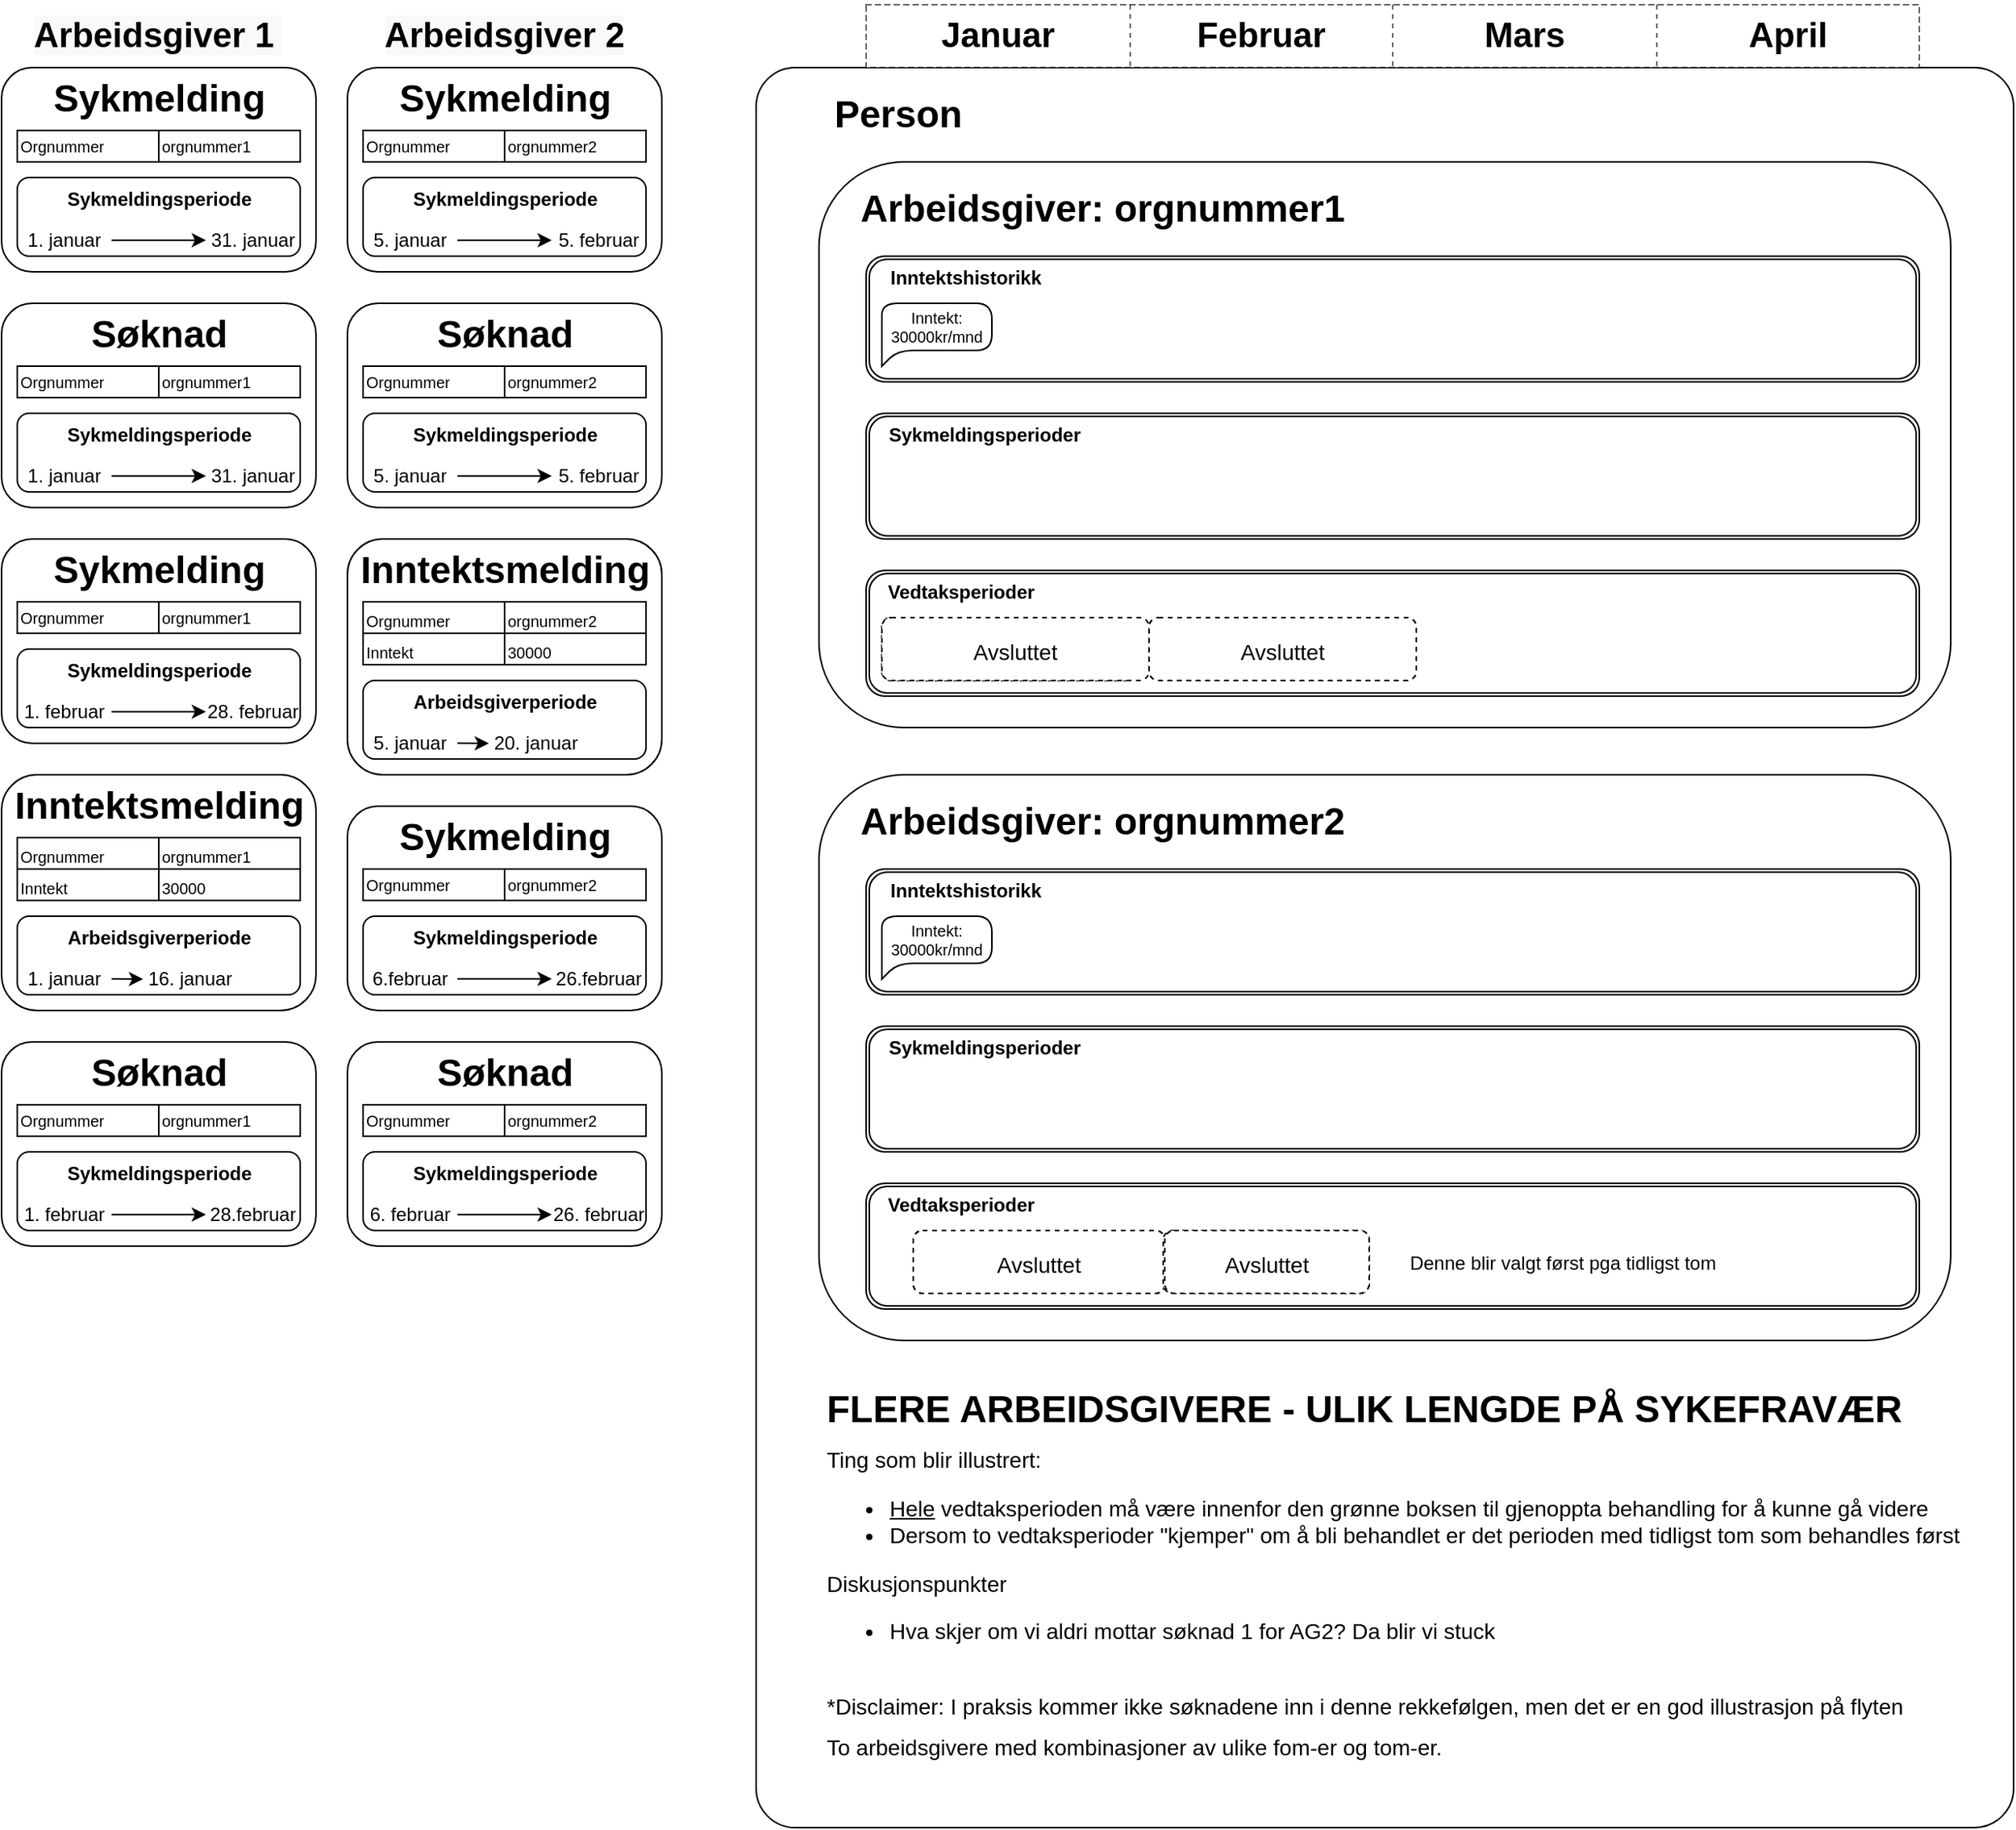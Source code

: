 <mxfile version="16.5.1" type="device" pages="7"><diagram name="ULIK LENGDE PÅ SYKEFRAVÆR" id="TvEvmkIiqbJaxAiEODBZ"><mxGraphModel dx="1538" dy="892" grid="1" gridSize="10" guides="1" tooltips="1" connect="1" arrows="1" fold="1" page="1" pageScale="1" pageWidth="1600" pageHeight="1200" math="0" shadow="0"><root><mxCell id="SuYkdk7JauBn82y21_he-0"/><mxCell id="SuYkdk7JauBn82y21_he-1" parent="SuYkdk7JauBn82y21_he-0"/><mxCell id="SuYkdk7JauBn82y21_he-17" value="" style="rounded=1;whiteSpace=wrap;html=1;glass=0;absoluteArcSize=1;arcSize=50;" parent="SuYkdk7JauBn82y21_he-1" vertex="1"><mxGeometry x="520" y="80" width="800" height="1120" as="geometry"/></mxCell><mxCell id="SuYkdk7JauBn82y21_he-18" value="Person" style="text;strokeColor=none;fillColor=none;html=1;fontSize=24;fontStyle=1;verticalAlign=middle;align=center;" parent="SuYkdk7JauBn82y21_he-1" vertex="1"><mxGeometry x="560" y="90" width="100" height="40" as="geometry"/></mxCell><mxCell id="Jx4mXhXoMV-j8-DJ_x82-66" value="&lt;b style=&quot;color: rgb(0 , 0 , 0) ; font-family: &amp;#34;helvetica&amp;#34; ; font-style: normal ; letter-spacing: normal ; text-indent: 0px ; text-transform: none ; word-spacing: 0px ; background-color: rgb(248 , 249 , 250) ; font-size: 22px&quot;&gt;Arbeidsgiver 1&amp;nbsp;&lt;/b&gt;" style="text;whiteSpace=wrap;html=1;fontSize=13;align=center;" parent="SuYkdk7JauBn82y21_he-1" vertex="1"><mxGeometry x="40" y="40" width="200" height="30" as="geometry"/></mxCell><mxCell id="Jx4mXhXoMV-j8-DJ_x82-67" value="&lt;b style=&quot;color: rgb(0 , 0 , 0) ; font-family: &amp;#34;helvetica&amp;#34; ; font-style: normal ; letter-spacing: normal ; text-indent: 0px ; text-transform: none ; word-spacing: 0px ; background-color: rgb(248 , 249 , 250) ; font-size: 22px&quot;&gt;Arbeidsgiver 2&lt;/b&gt;" style="text;whiteSpace=wrap;html=1;fontSize=13;align=center;" parent="SuYkdk7JauBn82y21_he-1" vertex="1"><mxGeometry x="260" y="40" width="200" height="30" as="geometry"/></mxCell><mxCell id="Jx4mXhXoMV-j8-DJ_x82-68" value="&lt;b style=&quot;font-size: 24px&quot;&gt;&lt;font style=&quot;font-size: 24px&quot;&gt;FLERE ARBEIDSGIVERE - ULIK LENGDE PÅ SYKEFRAVÆR&lt;/font&gt;&lt;/b&gt;&lt;h1 style=&quot;font-size: 14px&quot;&gt;&lt;span style=&quot;font-weight: normal&quot;&gt;Ting som blir illustrert:&amp;nbsp;&lt;/span&gt;&lt;br&gt;&lt;/h1&gt;&lt;h1 style=&quot;font-size: 14px&quot;&gt;&lt;ul&gt;&lt;li&gt;&lt;span style=&quot;font-weight: normal&quot;&gt;&lt;u&gt;Hele&lt;/u&gt; vedtaksperioden må være innenfor den grønne boksen til gjenoppta behandling for å kunne gå videre&amp;nbsp;&lt;br&gt;&lt;/span&gt;&lt;/li&gt;&lt;li&gt;&lt;span style=&quot;font-weight: 400&quot;&gt;Dersom to vedtaksperioder &quot;kjemper&quot; om å bli behandlet er det perioden med tidligst tom som behandles først&amp;nbsp;&lt;/span&gt;&lt;/li&gt;&lt;/ul&gt;&lt;div&gt;&lt;span style=&quot;font-weight: 400&quot;&gt;Diskusjonspunkter&amp;nbsp;&lt;/span&gt;&lt;/div&gt;&lt;div&gt;&lt;ul&gt;&lt;li&gt;&lt;span style=&quot;font-weight: 400&quot;&gt;Hva skjer om vi aldri mottar søknad 1 for AG2? Da blir vi stuck&lt;/span&gt;&lt;/li&gt;&lt;/ul&gt;&lt;/div&gt;&lt;div&gt;&lt;span style=&quot;font-weight: 400&quot;&gt;&lt;br&gt;&lt;/span&gt;&lt;/div&gt;&lt;div&gt;&lt;span style=&quot;font-weight: 400&quot;&gt;*&lt;/span&gt;&lt;span style=&quot;font-weight: normal&quot;&gt;Disclaimer: I praksis kommer ikke søknadene inn i denne rekkefølgen, men det er en god illustrasjon på flyten&amp;nbsp;&lt;/span&gt;&lt;/div&gt;&lt;/h1&gt;&lt;h1 style=&quot;font-size: 14px&quot;&gt;&lt;span style=&quot;font-weight: normal&quot;&gt;To arbeidsgivere med kombinasjoner av ulike fom-er og tom-er.&lt;/span&gt;&lt;/h1&gt;" style="text;html=1;strokeColor=none;fillColor=none;spacing=5;spacingTop=-20;whiteSpace=wrap;overflow=hidden;rounded=0;dashed=1;fontSize=13;opacity=60;" parent="SuYkdk7JauBn82y21_he-1" vertex="1"><mxGeometry x="560" y="930" width="740" height="260" as="geometry"/></mxCell><object label="Sykmelding 1 - AG1" id="SuYkdk7JauBn82y21_he-19"><mxCell parent="SuYkdk7JauBn82y21_he-0"/></object><mxCell id="SuYkdk7JauBn82y21_he-20" value="" style="rounded=1;whiteSpace=wrap;html=1;fontSize=12;" parent="SuYkdk7JauBn82y21_he-19" vertex="1"><mxGeometry x="560" y="140" width="720" height="360" as="geometry"/></mxCell><mxCell id="SuYkdk7JauBn82y21_he-21" value="Arbeidsgiver:&amp;nbsp;orgnummer1" style="text;strokeColor=none;fillColor=none;html=1;fontSize=24;fontStyle=1;verticalAlign=middle;align=center;" parent="SuYkdk7JauBn82y21_he-19" vertex="1"><mxGeometry x="590" y="150" width="300" height="40" as="geometry"/></mxCell><mxCell id="SuYkdk7JauBn82y21_he-22" value="" style="shape=ext;double=1;rounded=1;whiteSpace=wrap;html=1;glass=0;fontSize=12;" parent="SuYkdk7JauBn82y21_he-19" vertex="1"><mxGeometry x="590" y="300" width="670" height="80" as="geometry"/></mxCell><mxCell id="SuYkdk7JauBn82y21_he-23" value="&lt;font style=&quot;font-size: 12px&quot;&gt;Sykmeldingsperioder&lt;/font&gt;" style="text;strokeColor=none;fillColor=none;html=1;fontSize=24;fontStyle=1;verticalAlign=middle;align=center;rounded=0;glass=0;" parent="SuYkdk7JauBn82y21_he-19" vertex="1"><mxGeometry x="600" y="290" width="130" height="40" as="geometry"/></mxCell><mxCell id="SuYkdk7JauBn82y21_he-24" value="" style="rounded=1;whiteSpace=wrap;html=1;glass=0;dashed=1;fontSize=22;fillColor=none;" parent="SuYkdk7JauBn82y21_he-19" vertex="1"><mxGeometry x="600" y="330" width="160" height="40" as="geometry"/></mxCell><mxCell id="SuYkdk7JauBn82y21_he-25" value="" style="rounded=1;whiteSpace=wrap;html=1;align=left;" parent="SuYkdk7JauBn82y21_he-19" vertex="1"><mxGeometry x="40" y="80" width="200" height="130" as="geometry"/></mxCell><mxCell id="SuYkdk7JauBn82y21_he-26" value="" style="rounded=1;whiteSpace=wrap;html=1;" parent="SuYkdk7JauBn82y21_he-19" vertex="1"><mxGeometry x="50" y="150" width="180" height="50" as="geometry"/></mxCell><mxCell id="SuYkdk7JauBn82y21_he-27" value="&lt;font style=&quot;font-size: 12px&quot;&gt;Sykmeldingsperiode&lt;/font&gt;" style="text;strokeColor=none;fillColor=none;html=1;fontSize=24;fontStyle=1;verticalAlign=middle;align=center;" parent="SuYkdk7JauBn82y21_he-19" vertex="1"><mxGeometry x="90" y="140" width="100" height="40" as="geometry"/></mxCell><UserObject label="1. januar" placeholders="1" name="Variable" id="SuYkdk7JauBn82y21_he-28"><mxCell style="text;html=1;strokeColor=none;fillColor=none;align=center;verticalAlign=middle;whiteSpace=wrap;overflow=hidden;fontSize=12;" parent="SuYkdk7JauBn82y21_he-19" vertex="1"><mxGeometry x="40" y="180" width="80" height="20" as="geometry"/></mxCell></UserObject><mxCell id="SuYkdk7JauBn82y21_he-29" value="Sykmelding" style="text;strokeColor=none;fillColor=none;html=1;fontSize=24;fontStyle=1;verticalAlign=middle;align=center;" parent="SuYkdk7JauBn82y21_he-19" vertex="1"><mxGeometry x="90" y="80" width="100" height="40" as="geometry"/></mxCell><UserObject label="31. januar" placeholders="1" name="Variable" id="SuYkdk7JauBn82y21_he-30"><mxCell style="text;html=1;strokeColor=none;fillColor=none;align=center;verticalAlign=middle;whiteSpace=wrap;overflow=hidden;fontSize=12;" parent="SuYkdk7JauBn82y21_he-19" vertex="1"><mxGeometry x="160" y="180" width="80" height="20" as="geometry"/></mxCell></UserObject><mxCell id="SuYkdk7JauBn82y21_he-31" value="" style="endArrow=classic;html=1;rounded=0;fontSize=12;" parent="SuYkdk7JauBn82y21_he-19" edge="1"><mxGeometry relative="1" as="geometry"><mxPoint x="110" y="189.89" as="sourcePoint"/><mxPoint x="170" y="189.89" as="targetPoint"/></mxGeometry></mxCell><mxCell id="SuYkdk7JauBn82y21_he-32" value="" style="shape=table;startSize=0;container=1;collapsible=0;childLayout=tableLayout;rounded=1;glass=0;fontSize=10;fillColor=none;" parent="SuYkdk7JauBn82y21_he-19" vertex="1"><mxGeometry x="50" y="120" width="180" height="20" as="geometry"/></mxCell><mxCell id="SuYkdk7JauBn82y21_he-33" value="" style="shape=tableRow;horizontal=0;startSize=0;swimlaneHead=0;swimlaneBody=0;top=0;left=0;bottom=0;right=0;collapsible=0;dropTarget=0;fillColor=none;points=[[0,0.5],[1,0.5]];portConstraint=eastwest;rounded=1;glass=0;fontSize=10;" parent="SuYkdk7JauBn82y21_he-32" vertex="1"><mxGeometry width="180" height="20" as="geometry"/></mxCell><mxCell id="SuYkdk7JauBn82y21_he-34" value="&lt;div&gt;&lt;span&gt;Orgnummer&lt;/span&gt;&lt;/div&gt;" style="shape=partialRectangle;html=1;whiteSpace=wrap;connectable=0;overflow=hidden;fillColor=none;top=0;left=0;bottom=0;right=0;pointerEvents=1;rounded=1;glass=0;fontSize=10;align=left;" parent="SuYkdk7JauBn82y21_he-33" vertex="1"><mxGeometry width="90" height="20" as="geometry"><mxRectangle width="90" height="20" as="alternateBounds"/></mxGeometry></mxCell><mxCell id="SuYkdk7JauBn82y21_he-35" value="&lt;span style=&quot;font-family: &amp;#34;helvetica&amp;#34;&quot;&gt;orgnummer1&lt;/span&gt;" style="shape=partialRectangle;html=1;whiteSpace=wrap;connectable=0;overflow=hidden;fillColor=none;top=0;left=0;bottom=0;right=0;pointerEvents=1;rounded=1;glass=0;fontSize=10;align=left;" parent="SuYkdk7JauBn82y21_he-33" vertex="1"><mxGeometry x="90" width="90" height="20" as="geometry"><mxRectangle width="90" height="20" as="alternateBounds"/></mxGeometry></mxCell><object label="Sykmelding 1 -  AG2" id="SuYkdk7JauBn82y21_he-36"><mxCell parent="SuYkdk7JauBn82y21_he-0"/></object><mxCell id="SuYkdk7JauBn82y21_he-37" value="" style="rounded=1;whiteSpace=wrap;html=1;fontSize=12;" parent="SuYkdk7JauBn82y21_he-36" vertex="1"><mxGeometry x="560" y="530" width="720" height="360" as="geometry"/></mxCell><mxCell id="SuYkdk7JauBn82y21_he-38" value="Arbeidsgiver:&amp;nbsp;orgnummer2" style="text;strokeColor=none;fillColor=none;html=1;fontSize=24;fontStyle=1;verticalAlign=middle;align=center;" parent="SuYkdk7JauBn82y21_he-36" vertex="1"><mxGeometry x="590" y="540" width="300" height="40" as="geometry"/></mxCell><mxCell id="SuYkdk7JauBn82y21_he-39" value="" style="shape=ext;double=1;rounded=1;whiteSpace=wrap;html=1;glass=0;fontSize=12;" parent="SuYkdk7JauBn82y21_he-36" vertex="1"><mxGeometry x="590" y="690" width="670" height="80" as="geometry"/></mxCell><mxCell id="SuYkdk7JauBn82y21_he-40" value="&lt;font style=&quot;font-size: 12px&quot;&gt;Sykmeldingsperioder&lt;/font&gt;" style="text;strokeColor=none;fillColor=none;html=1;fontSize=24;fontStyle=1;verticalAlign=middle;align=center;rounded=0;glass=0;" parent="SuYkdk7JauBn82y21_he-36" vertex="1"><mxGeometry x="600" y="680" width="130" height="40" as="geometry"/></mxCell><mxCell id="SuYkdk7JauBn82y21_he-41" value="" style="rounded=1;whiteSpace=wrap;html=1;glass=0;dashed=1;fontSize=22;fillColor=none;" parent="SuYkdk7JauBn82y21_he-36" vertex="1"><mxGeometry x="620" y="720" width="170" height="40" as="geometry"/></mxCell><mxCell id="SuYkdk7JauBn82y21_he-42" value="" style="rounded=1;whiteSpace=wrap;html=1;align=left;" parent="SuYkdk7JauBn82y21_he-36" vertex="1"><mxGeometry x="260" y="80" width="200" height="130" as="geometry"/></mxCell><mxCell id="SuYkdk7JauBn82y21_he-43" value="" style="rounded=1;whiteSpace=wrap;html=1;" parent="SuYkdk7JauBn82y21_he-36" vertex="1"><mxGeometry x="270" y="150" width="180" height="50" as="geometry"/></mxCell><mxCell id="SuYkdk7JauBn82y21_he-44" value="&lt;font style=&quot;font-size: 12px&quot;&gt;Sykmeldingsperiode&lt;/font&gt;" style="text;strokeColor=none;fillColor=none;html=1;fontSize=24;fontStyle=1;verticalAlign=middle;align=center;" parent="SuYkdk7JauBn82y21_he-36" vertex="1"><mxGeometry x="310" y="140" width="100" height="40" as="geometry"/></mxCell><UserObject label="5. januar" placeholders="1" name="Variable" id="SuYkdk7JauBn82y21_he-45"><mxCell style="text;html=1;strokeColor=none;fillColor=none;align=center;verticalAlign=middle;whiteSpace=wrap;overflow=hidden;fontSize=12;" parent="SuYkdk7JauBn82y21_he-36" vertex="1"><mxGeometry x="260" y="180" width="80" height="20" as="geometry"/></mxCell></UserObject><mxCell id="SuYkdk7JauBn82y21_he-46" value="Sykmelding" style="text;strokeColor=none;fillColor=none;html=1;fontSize=24;fontStyle=1;verticalAlign=middle;align=center;" parent="SuYkdk7JauBn82y21_he-36" vertex="1"><mxGeometry x="310" y="80" width="100" height="40" as="geometry"/></mxCell><UserObject label="5. februar" placeholders="1" name="Variable" id="SuYkdk7JauBn82y21_he-47"><mxCell style="text;html=1;strokeColor=none;fillColor=none;align=center;verticalAlign=middle;whiteSpace=wrap;overflow=hidden;fontSize=12;" parent="SuYkdk7JauBn82y21_he-36" vertex="1"><mxGeometry x="380" y="180" width="80" height="20" as="geometry"/></mxCell></UserObject><mxCell id="SuYkdk7JauBn82y21_he-48" value="" style="endArrow=classic;html=1;rounded=0;fontSize=12;" parent="SuYkdk7JauBn82y21_he-36" edge="1"><mxGeometry relative="1" as="geometry"><mxPoint x="330" y="189.89" as="sourcePoint"/><mxPoint x="390" y="189.89" as="targetPoint"/></mxGeometry></mxCell><mxCell id="SuYkdk7JauBn82y21_he-49" value="" style="shape=table;startSize=0;container=1;collapsible=0;childLayout=tableLayout;rounded=1;glass=0;fontSize=10;fillColor=none;" parent="SuYkdk7JauBn82y21_he-36" vertex="1"><mxGeometry x="270" y="120" width="180" height="20" as="geometry"/></mxCell><mxCell id="SuYkdk7JauBn82y21_he-50" value="" style="shape=tableRow;horizontal=0;startSize=0;swimlaneHead=0;swimlaneBody=0;top=0;left=0;bottom=0;right=0;collapsible=0;dropTarget=0;fillColor=none;points=[[0,0.5],[1,0.5]];portConstraint=eastwest;rounded=1;glass=0;fontSize=10;" parent="SuYkdk7JauBn82y21_he-49" vertex="1"><mxGeometry width="180" height="20" as="geometry"/></mxCell><mxCell id="SuYkdk7JauBn82y21_he-51" value="&lt;div&gt;&lt;span&gt;Orgnummer&lt;/span&gt;&lt;/div&gt;" style="shape=partialRectangle;html=1;whiteSpace=wrap;connectable=0;overflow=hidden;fillColor=none;top=0;left=0;bottom=0;right=0;pointerEvents=1;rounded=1;glass=0;fontSize=10;align=left;" parent="SuYkdk7JauBn82y21_he-50" vertex="1"><mxGeometry width="90" height="20" as="geometry"><mxRectangle width="90" height="20" as="alternateBounds"/></mxGeometry></mxCell><mxCell id="SuYkdk7JauBn82y21_he-52" value="&lt;span style=&quot;font-family: &amp;#34;helvetica&amp;#34;&quot;&gt;orgnummer2&lt;/span&gt;" style="shape=partialRectangle;html=1;whiteSpace=wrap;connectable=0;overflow=hidden;fillColor=none;top=0;left=0;bottom=0;right=0;pointerEvents=1;rounded=1;glass=0;fontSize=10;align=left;" parent="SuYkdk7JauBn82y21_he-50" vertex="1"><mxGeometry x="90" width="90" height="20" as="geometry"><mxRectangle width="90" height="20" as="alternateBounds"/></mxGeometry></mxCell><mxCell id="cabNQW-FQQ7fbY8ufjOw-7" value="" style="shape=table;startSize=0;container=1;collapsible=0;childLayout=tableLayout;fillColor=default;opacity=60;dashed=1;strokeWidth=1;" parent="SuYkdk7JauBn82y21_he-36" vertex="1"><mxGeometry x="590" y="40" width="670" height="40" as="geometry"/></mxCell><mxCell id="cabNQW-FQQ7fbY8ufjOw-8" value="" style="shape=tableRow;horizontal=0;startSize=0;swimlaneHead=0;swimlaneBody=0;top=0;left=0;bottom=0;right=0;collapsible=0;dropTarget=0;fillColor=none;points=[[0,0.5],[1,0.5]];portConstraint=eastwest;opacity=20;" parent="cabNQW-FQQ7fbY8ufjOw-7" vertex="1"><mxGeometry width="670" height="40" as="geometry"/></mxCell><mxCell id="cabNQW-FQQ7fbY8ufjOw-9" value="&lt;b style=&quot;font-size: 22px&quot;&gt;Januar&lt;/b&gt;" style="shape=partialRectangle;html=1;whiteSpace=wrap;connectable=0;overflow=hidden;fillColor=none;top=0;left=0;bottom=0;right=0;pointerEvents=1;opacity=20;strokeWidth=6;" parent="cabNQW-FQQ7fbY8ufjOw-8" vertex="1"><mxGeometry width="168" height="40" as="geometry"><mxRectangle width="168" height="40" as="alternateBounds"/></mxGeometry></mxCell><mxCell id="cabNQW-FQQ7fbY8ufjOw-10" value="&lt;b style=&quot;font-size: 22px&quot;&gt;Februar&lt;/b&gt;" style="shape=partialRectangle;html=1;whiteSpace=wrap;connectable=0;overflow=hidden;fillColor=none;top=0;left=0;bottom=0;right=0;pointerEvents=1;opacity=20;strokeWidth=6;" parent="cabNQW-FQQ7fbY8ufjOw-8" vertex="1"><mxGeometry x="168" width="167" height="40" as="geometry"><mxRectangle width="167" height="40" as="alternateBounds"/></mxGeometry></mxCell><mxCell id="cabNQW-FQQ7fbY8ufjOw-11" value="&lt;b&gt;&lt;font style=&quot;font-size: 22px&quot;&gt;Mars&lt;/font&gt;&lt;/b&gt;" style="shape=partialRectangle;html=1;whiteSpace=wrap;connectable=0;overflow=hidden;fillColor=none;top=0;left=0;bottom=0;right=0;pointerEvents=1;opacity=20;" parent="cabNQW-FQQ7fbY8ufjOw-8" vertex="1"><mxGeometry x="335" width="168" height="40" as="geometry"><mxRectangle width="168" height="40" as="alternateBounds"/></mxGeometry></mxCell><mxCell id="cabNQW-FQQ7fbY8ufjOw-12" value="&lt;b&gt;&lt;font style=&quot;font-size: 22px&quot;&gt;April&lt;/font&gt;&lt;/b&gt;" style="shape=partialRectangle;html=1;whiteSpace=wrap;connectable=0;overflow=hidden;fillColor=none;top=0;left=0;bottom=0;right=0;pointerEvents=1;opacity=20;" parent="cabNQW-FQQ7fbY8ufjOw-8" vertex="1"><mxGeometry x="503" width="167" height="40" as="geometry"><mxRectangle width="167" height="40" as="alternateBounds"/></mxGeometry></mxCell><object label="Søknad 1 - AG1" id="SuYkdk7JauBn82y21_he-53"><mxCell parent="SuYkdk7JauBn82y21_he-0"/></object><mxCell id="SuYkdk7JauBn82y21_he-54" value="" style="shape=ext;double=1;rounded=1;whiteSpace=wrap;html=1;glass=0;fontSize=12;" parent="SuYkdk7JauBn82y21_he-53" vertex="1"><mxGeometry x="590" y="400" width="670" height="80" as="geometry"/></mxCell><mxCell id="SuYkdk7JauBn82y21_he-55" value="&lt;font style=&quot;font-size: 12px&quot;&gt;Vedtaksperioder&lt;/font&gt;" style="text;strokeColor=none;fillColor=none;html=1;fontSize=24;fontStyle=1;verticalAlign=middle;align=center;rounded=0;glass=0;" parent="SuYkdk7JauBn82y21_he-53" vertex="1"><mxGeometry x="600" y="390" width="100" height="40" as="geometry"/></mxCell><mxCell id="SuYkdk7JauBn82y21_he-56" value="&lt;font style=&quot;font-size: 14px&quot;&gt;Avventer Inntektsmelding&lt;/font&gt;" style="rounded=1;whiteSpace=wrap;html=1;glass=0;dashed=1;fontSize=22;fillColor=none;" parent="SuYkdk7JauBn82y21_he-53" vertex="1"><mxGeometry x="600" y="430" width="160" height="40" as="geometry"/></mxCell><mxCell id="SuYkdk7JauBn82y21_he-57" value="" style="rounded=0;whiteSpace=wrap;html=1;labelBackgroundColor=#FFFFFF;strokeColor=none;" parent="SuYkdk7JauBn82y21_he-53" vertex="1"><mxGeometry x="599" y="321" width="171" height="50" as="geometry"/></mxCell><mxCell id="SuYkdk7JauBn82y21_he-58" value="" style="rounded=1;whiteSpace=wrap;html=1;align=left;" parent="SuYkdk7JauBn82y21_he-53" vertex="1"><mxGeometry x="40" y="230" width="200" height="130" as="geometry"/></mxCell><mxCell id="SuYkdk7JauBn82y21_he-59" value="" style="rounded=1;whiteSpace=wrap;html=1;" parent="SuYkdk7JauBn82y21_he-53" vertex="1"><mxGeometry x="50" y="300" width="180" height="50" as="geometry"/></mxCell><mxCell id="SuYkdk7JauBn82y21_he-60" value="&lt;font style=&quot;font-size: 12px&quot;&gt;Sykmeldingsperiode&lt;/font&gt;" style="text;strokeColor=none;fillColor=none;html=1;fontSize=24;fontStyle=1;verticalAlign=middle;align=center;" parent="SuYkdk7JauBn82y21_he-53" vertex="1"><mxGeometry x="90" y="290" width="100" height="40" as="geometry"/></mxCell><UserObject label="1. januar" placeholders="1" name="Variable" id="SuYkdk7JauBn82y21_he-61"><mxCell style="text;html=1;strokeColor=none;fillColor=none;align=center;verticalAlign=middle;whiteSpace=wrap;overflow=hidden;fontSize=12;" parent="SuYkdk7JauBn82y21_he-53" vertex="1"><mxGeometry x="40" y="330" width="80" height="20" as="geometry"/></mxCell></UserObject><mxCell id="SuYkdk7JauBn82y21_he-62" value="Søknad" style="text;strokeColor=none;fillColor=none;html=1;fontSize=24;fontStyle=1;verticalAlign=middle;align=center;" parent="SuYkdk7JauBn82y21_he-53" vertex="1"><mxGeometry x="90" y="230" width="100" height="40" as="geometry"/></mxCell><UserObject label="31. januar" placeholders="1" name="Variable" id="SuYkdk7JauBn82y21_he-63"><mxCell style="text;html=1;strokeColor=none;fillColor=none;align=center;verticalAlign=middle;whiteSpace=wrap;overflow=hidden;fontSize=12;" parent="SuYkdk7JauBn82y21_he-53" vertex="1"><mxGeometry x="160" y="330" width="80" height="20" as="geometry"/></mxCell></UserObject><mxCell id="SuYkdk7JauBn82y21_he-64" value="" style="endArrow=classic;html=1;rounded=0;fontSize=12;" parent="SuYkdk7JauBn82y21_he-53" edge="1"><mxGeometry relative="1" as="geometry"><mxPoint x="110" y="339.89" as="sourcePoint"/><mxPoint x="170" y="339.89" as="targetPoint"/></mxGeometry></mxCell><mxCell id="SuYkdk7JauBn82y21_he-65" value="" style="shape=table;startSize=0;container=1;collapsible=0;childLayout=tableLayout;rounded=1;glass=0;fontSize=10;fillColor=none;" parent="SuYkdk7JauBn82y21_he-53" vertex="1"><mxGeometry x="50" y="270" width="180" height="20" as="geometry"/></mxCell><mxCell id="SuYkdk7JauBn82y21_he-66" value="" style="shape=tableRow;horizontal=0;startSize=0;swimlaneHead=0;swimlaneBody=0;top=0;left=0;bottom=0;right=0;collapsible=0;dropTarget=0;fillColor=none;points=[[0,0.5],[1,0.5]];portConstraint=eastwest;rounded=1;glass=0;fontSize=10;" parent="SuYkdk7JauBn82y21_he-65" vertex="1"><mxGeometry width="180" height="20" as="geometry"/></mxCell><mxCell id="SuYkdk7JauBn82y21_he-67" value="&lt;div&gt;&lt;span&gt;Orgnummer&lt;/span&gt;&lt;/div&gt;" style="shape=partialRectangle;html=1;whiteSpace=wrap;connectable=0;overflow=hidden;fillColor=none;top=0;left=0;bottom=0;right=0;pointerEvents=1;rounded=1;glass=0;fontSize=10;align=left;" parent="SuYkdk7JauBn82y21_he-66" vertex="1"><mxGeometry width="90" height="20" as="geometry"><mxRectangle width="90" height="20" as="alternateBounds"/></mxGeometry></mxCell><mxCell id="SuYkdk7JauBn82y21_he-68" value="&lt;span style=&quot;font-family: &amp;#34;helvetica&amp;#34;&quot;&gt;orgnummer1&lt;/span&gt;" style="shape=partialRectangle;html=1;whiteSpace=wrap;connectable=0;overflow=hidden;fillColor=none;top=0;left=0;bottom=0;right=0;pointerEvents=1;rounded=1;glass=0;fontSize=10;align=left;" parent="SuYkdk7JauBn82y21_he-66" vertex="1"><mxGeometry x="90" width="90" height="20" as="geometry"><mxRectangle width="90" height="20" as="alternateBounds"/></mxGeometry></mxCell><object label="Sykmelding 2 - AG1" id="SuYkdk7JauBn82y21_he-69"><mxCell parent="SuYkdk7JauBn82y21_he-0"/></object><mxCell id="SuYkdk7JauBn82y21_he-70" value="" style="rounded=1;whiteSpace=wrap;html=1;glass=0;dashed=1;fontSize=22;fillColor=none;" parent="SuYkdk7JauBn82y21_he-69" vertex="1"><mxGeometry x="770" y="330" width="160" height="40" as="geometry"/></mxCell><mxCell id="SuYkdk7JauBn82y21_he-71" value="" style="rounded=1;whiteSpace=wrap;html=1;align=left;" parent="SuYkdk7JauBn82y21_he-69" vertex="1"><mxGeometry x="40" y="380" width="200" height="130" as="geometry"/></mxCell><mxCell id="SuYkdk7JauBn82y21_he-72" value="" style="rounded=1;whiteSpace=wrap;html=1;" parent="SuYkdk7JauBn82y21_he-69" vertex="1"><mxGeometry x="50" y="450" width="180" height="50" as="geometry"/></mxCell><mxCell id="SuYkdk7JauBn82y21_he-73" value="&lt;font style=&quot;font-size: 12px&quot;&gt;Sykmeldingsperiode&lt;/font&gt;" style="text;strokeColor=none;fillColor=none;html=1;fontSize=24;fontStyle=1;verticalAlign=middle;align=center;" parent="SuYkdk7JauBn82y21_he-69" vertex="1"><mxGeometry x="90" y="440" width="100" height="40" as="geometry"/></mxCell><UserObject label="1. februar" placeholders="1" name="Variable" id="SuYkdk7JauBn82y21_he-74"><mxCell style="text;html=1;strokeColor=none;fillColor=none;align=center;verticalAlign=middle;whiteSpace=wrap;overflow=hidden;fontSize=12;" parent="SuYkdk7JauBn82y21_he-69" vertex="1"><mxGeometry x="40" y="480" width="80" height="20" as="geometry"/></mxCell></UserObject><mxCell id="SuYkdk7JauBn82y21_he-75" value="Sykmelding" style="text;strokeColor=none;fillColor=none;html=1;fontSize=24;fontStyle=1;verticalAlign=middle;align=center;" parent="SuYkdk7JauBn82y21_he-69" vertex="1"><mxGeometry x="90" y="380" width="100" height="40" as="geometry"/></mxCell><UserObject label="28. februar" placeholders="1" name="Variable" id="SuYkdk7JauBn82y21_he-76"><mxCell style="text;html=1;strokeColor=none;fillColor=none;align=center;verticalAlign=middle;whiteSpace=wrap;overflow=hidden;fontSize=12;" parent="SuYkdk7JauBn82y21_he-69" vertex="1"><mxGeometry x="160" y="480" width="80" height="20" as="geometry"/></mxCell></UserObject><mxCell id="SuYkdk7JauBn82y21_he-77" value="" style="endArrow=classic;html=1;rounded=0;fontSize=12;" parent="SuYkdk7JauBn82y21_he-69" edge="1"><mxGeometry relative="1" as="geometry"><mxPoint x="110" y="489.89" as="sourcePoint"/><mxPoint x="170" y="489.89" as="targetPoint"/></mxGeometry></mxCell><mxCell id="SuYkdk7JauBn82y21_he-78" value="" style="shape=table;startSize=0;container=1;collapsible=0;childLayout=tableLayout;rounded=1;glass=0;fontSize=10;fillColor=none;" parent="SuYkdk7JauBn82y21_he-69" vertex="1"><mxGeometry x="50" y="420" width="180" height="20" as="geometry"/></mxCell><mxCell id="SuYkdk7JauBn82y21_he-79" value="" style="shape=tableRow;horizontal=0;startSize=0;swimlaneHead=0;swimlaneBody=0;top=0;left=0;bottom=0;right=0;collapsible=0;dropTarget=0;fillColor=none;points=[[0,0.5],[1,0.5]];portConstraint=eastwest;rounded=1;glass=0;fontSize=10;" parent="SuYkdk7JauBn82y21_he-78" vertex="1"><mxGeometry width="180" height="20" as="geometry"/></mxCell><mxCell id="SuYkdk7JauBn82y21_he-80" value="&lt;div&gt;&lt;span&gt;Orgnummer&lt;/span&gt;&lt;/div&gt;" style="shape=partialRectangle;html=1;whiteSpace=wrap;connectable=0;overflow=hidden;fillColor=none;top=0;left=0;bottom=0;right=0;pointerEvents=1;rounded=1;glass=0;fontSize=10;align=left;" parent="SuYkdk7JauBn82y21_he-79" vertex="1"><mxGeometry width="90" height="20" as="geometry"><mxRectangle width="90" height="20" as="alternateBounds"/></mxGeometry></mxCell><mxCell id="SuYkdk7JauBn82y21_he-81" value="&lt;span style=&quot;font-family: &amp;#34;helvetica&amp;#34;&quot;&gt;orgnummer1&lt;/span&gt;" style="shape=partialRectangle;html=1;whiteSpace=wrap;connectable=0;overflow=hidden;fillColor=none;top=0;left=0;bottom=0;right=0;pointerEvents=1;rounded=1;glass=0;fontSize=10;align=left;" parent="SuYkdk7JauBn82y21_he-79" vertex="1"><mxGeometry x="90" width="90" height="20" as="geometry"><mxRectangle width="90" height="20" as="alternateBounds"/></mxGeometry></mxCell><object label="Inntektsmelding 1 - AG1" id="SuYkdk7JauBn82y21_he-82"><mxCell parent="SuYkdk7JauBn82y21_he-0"/></object><mxCell id="SuYkdk7JauBn82y21_he-83" value="&lt;span style=&quot;font-size: 14px&quot;&gt;Avventer Uferdig&lt;br&gt;&lt;/span&gt;" style="rounded=1;whiteSpace=wrap;html=1;glass=0;dashed=1;fontSize=22;" parent="SuYkdk7JauBn82y21_he-82" vertex="1"><mxGeometry x="600" y="430" width="160" height="40" as="geometry"/></mxCell><mxCell id="SuYkdk7JauBn82y21_he-84" value="" style="shape=ext;double=1;rounded=1;whiteSpace=wrap;html=1;glass=0;fontSize=14;fillColor=none;" parent="SuYkdk7JauBn82y21_he-82" vertex="1"><mxGeometry x="590" y="200" width="670" height="80" as="geometry"/></mxCell><mxCell id="SuYkdk7JauBn82y21_he-85" value="&lt;span style=&quot;font-size: 12px&quot;&gt;Inntektshistorikk&lt;/span&gt;" style="text;strokeColor=none;fillColor=none;html=1;fontSize=24;fontStyle=1;verticalAlign=middle;align=center;rounded=0;glass=0;" parent="SuYkdk7JauBn82y21_he-82" vertex="1"><mxGeometry x="600" y="190" width="105" height="40" as="geometry"/></mxCell><mxCell id="SuYkdk7JauBn82y21_he-86" value="Inntekt: 30000kr/mnd" style="shape=callout;whiteSpace=wrap;html=1;perimeter=calloutPerimeter;rounded=1;glass=0;fontSize=10;fillColor=none;position2=0;size=10;position=0;base=10;" parent="SuYkdk7JauBn82y21_he-82" vertex="1"><mxGeometry x="600" y="230" width="70" height="40" as="geometry"/></mxCell><mxCell id="SuYkdk7JauBn82y21_he-87" value="" style="rounded=1;whiteSpace=wrap;html=1;align=left;" parent="SuYkdk7JauBn82y21_he-82" vertex="1"><mxGeometry x="40" y="530" width="200" height="150" as="geometry"/></mxCell><mxCell id="SuYkdk7JauBn82y21_he-88" value="" style="rounded=1;whiteSpace=wrap;html=1;" parent="SuYkdk7JauBn82y21_he-82" vertex="1"><mxGeometry x="50" y="620" width="180" height="50" as="geometry"/></mxCell><mxCell id="SuYkdk7JauBn82y21_he-89" value="&lt;font style=&quot;font-size: 12px&quot;&gt;Arbeidsgiverperiode&lt;/font&gt;" style="text;strokeColor=none;fillColor=none;html=1;fontSize=24;fontStyle=1;verticalAlign=middle;align=center;" parent="SuYkdk7JauBn82y21_he-82" vertex="1"><mxGeometry x="90" y="610" width="100" height="40" as="geometry"/></mxCell><UserObject label="1. januar" placeholders="1" name="Variable" id="SuYkdk7JauBn82y21_he-90"><mxCell style="text;html=1;strokeColor=none;fillColor=none;align=center;verticalAlign=middle;whiteSpace=wrap;overflow=hidden;fontSize=12;" parent="SuYkdk7JauBn82y21_he-82" vertex="1"><mxGeometry x="40" y="650" width="80" height="20" as="geometry"/></mxCell></UserObject><mxCell id="SuYkdk7JauBn82y21_he-91" value="Inntektsmelding" style="text;strokeColor=none;fillColor=none;html=1;fontSize=24;fontStyle=1;verticalAlign=middle;align=center;" parent="SuYkdk7JauBn82y21_he-82" vertex="1"><mxGeometry x="90" y="530" width="100" height="40" as="geometry"/></mxCell><UserObject label="16. januar" placeholders="1" name="Variable" id="SuYkdk7JauBn82y21_he-92"><mxCell style="text;html=1;strokeColor=none;fillColor=none;align=center;verticalAlign=middle;whiteSpace=wrap;overflow=hidden;fontSize=12;" parent="SuYkdk7JauBn82y21_he-82" vertex="1"><mxGeometry x="120" y="650" width="80" height="20" as="geometry"/></mxCell></UserObject><mxCell id="SuYkdk7JauBn82y21_he-93" value="" style="endArrow=classic;html=1;rounded=0;fontSize=12;" parent="SuYkdk7JauBn82y21_he-82" edge="1"><mxGeometry relative="1" as="geometry"><mxPoint x="110" y="659.89" as="sourcePoint"/><mxPoint x="130" y="660" as="targetPoint"/></mxGeometry></mxCell><mxCell id="SuYkdk7JauBn82y21_he-94" value="" style="shape=table;startSize=0;container=1;collapsible=0;childLayout=tableLayout;rounded=1;glass=0;fontSize=14;fillColor=none;" parent="SuYkdk7JauBn82y21_he-82" vertex="1"><mxGeometry x="50" y="570" width="180" height="40" as="geometry"/></mxCell><mxCell id="SuYkdk7JauBn82y21_he-95" value="" style="shape=tableRow;horizontal=0;startSize=0;swimlaneHead=0;swimlaneBody=0;top=0;left=0;bottom=0;right=0;collapsible=0;dropTarget=0;fillColor=none;points=[[0,0.5],[1,0.5]];portConstraint=eastwest;rounded=1;glass=0;fontSize=14;" parent="SuYkdk7JauBn82y21_he-94" vertex="1"><mxGeometry width="180" height="20" as="geometry"/></mxCell><mxCell id="SuYkdk7JauBn82y21_he-96" value="&lt;font style=&quot;font-size: 10px&quot;&gt;Orgnummer&lt;span style=&quot;white-space: pre&quot;&gt;&#9;&lt;/span&gt;&lt;span style=&quot;white-space: pre&quot;&gt;&#9;&lt;/span&gt;&lt;/font&gt;" style="shape=partialRectangle;html=1;whiteSpace=wrap;connectable=0;overflow=hidden;fillColor=none;top=0;left=0;bottom=0;right=0;pointerEvents=1;rounded=1;glass=0;fontSize=14;align=left;" parent="SuYkdk7JauBn82y21_he-95" vertex="1"><mxGeometry width="90" height="20" as="geometry"><mxRectangle width="90" height="20" as="alternateBounds"/></mxGeometry></mxCell><mxCell id="SuYkdk7JauBn82y21_he-97" value="&lt;span style=&quot;font-family: &amp;#34;helvetica&amp;#34; ; font-size: 10px&quot;&gt;orgnummer1&lt;/span&gt;" style="shape=partialRectangle;html=1;whiteSpace=wrap;connectable=0;overflow=hidden;fillColor=none;top=0;left=0;bottom=0;right=0;pointerEvents=1;rounded=1;glass=0;fontSize=14;align=left;" parent="SuYkdk7JauBn82y21_he-95" vertex="1"><mxGeometry x="90" width="90" height="20" as="geometry"><mxRectangle width="90" height="20" as="alternateBounds"/></mxGeometry></mxCell><mxCell id="SuYkdk7JauBn82y21_he-98" value="" style="shape=tableRow;horizontal=0;startSize=0;swimlaneHead=0;swimlaneBody=0;top=0;left=0;bottom=0;right=0;collapsible=0;dropTarget=0;fillColor=none;points=[[0,0.5],[1,0.5]];portConstraint=eastwest;rounded=1;glass=0;fontSize=14;" parent="SuYkdk7JauBn82y21_he-94" vertex="1"><mxGeometry y="20" width="180" height="20" as="geometry"/></mxCell><mxCell id="SuYkdk7JauBn82y21_he-99" value="&lt;font style=&quot;font-size: 10px&quot;&gt;Inntekt&lt;/font&gt;" style="shape=partialRectangle;html=1;whiteSpace=wrap;connectable=0;overflow=hidden;fillColor=none;top=0;left=0;bottom=0;right=0;pointerEvents=1;rounded=1;glass=0;fontSize=14;align=left;" parent="SuYkdk7JauBn82y21_he-98" vertex="1"><mxGeometry width="90" height="20" as="geometry"><mxRectangle width="90" height="20" as="alternateBounds"/></mxGeometry></mxCell><mxCell id="SuYkdk7JauBn82y21_he-100" value="&lt;font style=&quot;font-size: 10px&quot;&gt;30000&lt;/font&gt;" style="shape=partialRectangle;html=1;whiteSpace=wrap;connectable=0;overflow=hidden;fillColor=none;top=0;left=0;bottom=0;right=0;pointerEvents=1;rounded=1;glass=0;fontSize=14;align=left;" parent="SuYkdk7JauBn82y21_he-98" vertex="1"><mxGeometry x="90" width="90" height="20" as="geometry"><mxRectangle width="90" height="20" as="alternateBounds"/></mxGeometry></mxCell><object label="Gjenoppta behandling 1" id="SuYkdk7JauBn82y21_he-101"><mxCell parent="SuYkdk7JauBn82y21_he-0" visible="0"/></object><mxCell id="SuYkdk7JauBn82y21_he-102" value="" style="rounded=0;whiteSpace=wrap;html=1;labelBackgroundColor=#FFFFFF;dashed=1;fillColor=#009900;fillOpacity=50;" parent="SuYkdk7JauBn82y21_he-101" vertex="1"><mxGeometry x="550" y="130" width="70" height="780" as="geometry"/></mxCell><object label="Søknad 1 AG 2" id="SuYkdk7JauBn82y21_he-103"><mxCell parent="SuYkdk7JauBn82y21_he-0"/></object><mxCell id="SuYkdk7JauBn82y21_he-104" value="" style="shape=ext;double=1;rounded=1;whiteSpace=wrap;html=1;glass=0;fontSize=12;" parent="SuYkdk7JauBn82y21_he-103" vertex="1"><mxGeometry x="590" y="790" width="670" height="80" as="geometry"/></mxCell><mxCell id="SuYkdk7JauBn82y21_he-105" value="&lt;font style=&quot;font-size: 12px&quot;&gt;Vedtaksperioder&lt;/font&gt;" style="text;strokeColor=none;fillColor=none;html=1;fontSize=24;fontStyle=1;verticalAlign=middle;align=center;rounded=0;glass=0;" parent="SuYkdk7JauBn82y21_he-103" vertex="1"><mxGeometry x="600" y="780" width="100" height="40" as="geometry"/></mxCell><mxCell id="SuYkdk7JauBn82y21_he-106" value="&lt;font style=&quot;font-size: 14px&quot;&gt;Avventer Inntektsmelding&lt;/font&gt;" style="rounded=1;whiteSpace=wrap;html=1;glass=0;dashed=1;fontSize=22;fillColor=none;" parent="SuYkdk7JauBn82y21_he-103" vertex="1"><mxGeometry x="620" y="820" width="160" height="40" as="geometry"/></mxCell><mxCell id="SuYkdk7JauBn82y21_he-107" value="" style="rounded=0;whiteSpace=wrap;html=1;labelBackgroundColor=#FFFFFF;strokeColor=none;" parent="SuYkdk7JauBn82y21_he-103" vertex="1"><mxGeometry x="598" y="712" width="242" height="50" as="geometry"/></mxCell><mxCell id="SuYkdk7JauBn82y21_he-108" value="" style="rounded=1;whiteSpace=wrap;html=1;align=left;" parent="SuYkdk7JauBn82y21_he-103" vertex="1"><mxGeometry x="260" y="230" width="200" height="130" as="geometry"/></mxCell><mxCell id="SuYkdk7JauBn82y21_he-109" value="" style="rounded=1;whiteSpace=wrap;html=1;" parent="SuYkdk7JauBn82y21_he-103" vertex="1"><mxGeometry x="270" y="300" width="180" height="50" as="geometry"/></mxCell><mxCell id="SuYkdk7JauBn82y21_he-110" value="&lt;font style=&quot;font-size: 12px&quot;&gt;Sykmeldingsperiode&lt;/font&gt;" style="text;strokeColor=none;fillColor=none;html=1;fontSize=24;fontStyle=1;verticalAlign=middle;align=center;" parent="SuYkdk7JauBn82y21_he-103" vertex="1"><mxGeometry x="310" y="290" width="100" height="40" as="geometry"/></mxCell><UserObject label="5. januar" placeholders="1" name="Variable" id="SuYkdk7JauBn82y21_he-111"><mxCell style="text;html=1;strokeColor=none;fillColor=none;align=center;verticalAlign=middle;whiteSpace=wrap;overflow=hidden;fontSize=12;" parent="SuYkdk7JauBn82y21_he-103" vertex="1"><mxGeometry x="260" y="330" width="80" height="20" as="geometry"/></mxCell></UserObject><mxCell id="SuYkdk7JauBn82y21_he-112" value="Søknad" style="text;strokeColor=none;fillColor=none;html=1;fontSize=24;fontStyle=1;verticalAlign=middle;align=center;" parent="SuYkdk7JauBn82y21_he-103" vertex="1"><mxGeometry x="310" y="230" width="100" height="40" as="geometry"/></mxCell><UserObject label="5. februar" placeholders="1" name="Variable" id="SuYkdk7JauBn82y21_he-113"><mxCell style="text;html=1;strokeColor=none;fillColor=none;align=center;verticalAlign=middle;whiteSpace=wrap;overflow=hidden;fontSize=12;" parent="SuYkdk7JauBn82y21_he-103" vertex="1"><mxGeometry x="380" y="330" width="80" height="20" as="geometry"/></mxCell></UserObject><mxCell id="SuYkdk7JauBn82y21_he-114" value="" style="endArrow=classic;html=1;rounded=0;fontSize=12;" parent="SuYkdk7JauBn82y21_he-103" edge="1"><mxGeometry relative="1" as="geometry"><mxPoint x="330" y="339.89" as="sourcePoint"/><mxPoint x="390" y="339.89" as="targetPoint"/></mxGeometry></mxCell><mxCell id="SuYkdk7JauBn82y21_he-115" value="" style="shape=table;startSize=0;container=1;collapsible=0;childLayout=tableLayout;rounded=1;glass=0;fontSize=10;fillColor=none;" parent="SuYkdk7JauBn82y21_he-103" vertex="1"><mxGeometry x="270" y="270" width="180" height="20" as="geometry"/></mxCell><mxCell id="SuYkdk7JauBn82y21_he-116" value="" style="shape=tableRow;horizontal=0;startSize=0;swimlaneHead=0;swimlaneBody=0;top=0;left=0;bottom=0;right=0;collapsible=0;dropTarget=0;fillColor=none;points=[[0,0.5],[1,0.5]];portConstraint=eastwest;rounded=1;glass=0;fontSize=10;" parent="SuYkdk7JauBn82y21_he-115" vertex="1"><mxGeometry width="180" height="20" as="geometry"/></mxCell><mxCell id="SuYkdk7JauBn82y21_he-117" value="&lt;div&gt;&lt;span&gt;Orgnummer&lt;/span&gt;&lt;/div&gt;" style="shape=partialRectangle;html=1;whiteSpace=wrap;connectable=0;overflow=hidden;fillColor=none;top=0;left=0;bottom=0;right=0;pointerEvents=1;rounded=1;glass=0;fontSize=10;align=left;" parent="SuYkdk7JauBn82y21_he-116" vertex="1"><mxGeometry width="90" height="20" as="geometry"><mxRectangle width="90" height="20" as="alternateBounds"/></mxGeometry></mxCell><mxCell id="SuYkdk7JauBn82y21_he-118" value="&lt;span style=&quot;font-family: &amp;#34;helvetica&amp;#34;&quot;&gt;orgnummer2&lt;/span&gt;" style="shape=partialRectangle;html=1;whiteSpace=wrap;connectable=0;overflow=hidden;fillColor=none;top=0;left=0;bottom=0;right=0;pointerEvents=1;rounded=1;glass=0;fontSize=10;align=left;" parent="SuYkdk7JauBn82y21_he-116" vertex="1"><mxGeometry x="90" width="90" height="20" as="geometry"><mxRectangle width="90" height="20" as="alternateBounds"/></mxGeometry></mxCell><object label="Inntektsmelding 1 - AG2" id="SuYkdk7JauBn82y21_he-119"><mxCell parent="SuYkdk7JauBn82y21_he-0"/></object><mxCell id="SuYkdk7JauBn82y21_he-120" value="" style="shape=ext;double=1;rounded=1;whiteSpace=wrap;html=1;glass=0;fontSize=14;fillColor=none;" parent="SuYkdk7JauBn82y21_he-119" vertex="1"><mxGeometry x="590" y="590" width="670" height="80" as="geometry"/></mxCell><mxCell id="SuYkdk7JauBn82y21_he-121" value="&lt;span style=&quot;font-size: 12px&quot;&gt;Inntektshistorikk&lt;/span&gt;" style="text;strokeColor=none;fillColor=none;html=1;fontSize=24;fontStyle=1;verticalAlign=middle;align=center;rounded=0;glass=0;" parent="SuYkdk7JauBn82y21_he-119" vertex="1"><mxGeometry x="600" y="580" width="105" height="40" as="geometry"/></mxCell><mxCell id="SuYkdk7JauBn82y21_he-122" value="Inntekt: 30000kr/mnd" style="shape=callout;whiteSpace=wrap;html=1;perimeter=calloutPerimeter;rounded=1;glass=0;fontSize=10;fillColor=none;position2=0;size=10;position=0;base=10;" parent="SuYkdk7JauBn82y21_he-119" vertex="1"><mxGeometry x="600" y="620" width="70" height="40" as="geometry"/></mxCell><mxCell id="SuYkdk7JauBn82y21_he-123" value="&lt;span style=&quot;font-size: 14px&quot;&gt;AvventerUferdig&lt;br&gt;&lt;/span&gt;" style="rounded=1;whiteSpace=wrap;html=1;glass=0;dashed=1;fontSize=22;" parent="SuYkdk7JauBn82y21_he-119" vertex="1"><mxGeometry x="620" y="820" width="160" height="40" as="geometry"/></mxCell><mxCell id="SuYkdk7JauBn82y21_he-124" value="" style="rounded=1;whiteSpace=wrap;html=1;align=left;" parent="SuYkdk7JauBn82y21_he-119" vertex="1"><mxGeometry x="260" y="380" width="200" height="150" as="geometry"/></mxCell><mxCell id="SuYkdk7JauBn82y21_he-125" value="" style="rounded=1;whiteSpace=wrap;html=1;" parent="SuYkdk7JauBn82y21_he-119" vertex="1"><mxGeometry x="270" y="470" width="180" height="50" as="geometry"/></mxCell><mxCell id="SuYkdk7JauBn82y21_he-126" value="&lt;font style=&quot;font-size: 12px&quot;&gt;Arbeidsgiverperiode&lt;/font&gt;" style="text;strokeColor=none;fillColor=none;html=1;fontSize=24;fontStyle=1;verticalAlign=middle;align=center;" parent="SuYkdk7JauBn82y21_he-119" vertex="1"><mxGeometry x="310" y="460" width="100" height="40" as="geometry"/></mxCell><UserObject label="5. januar" placeholders="1" name="Variable" id="SuYkdk7JauBn82y21_he-127"><mxCell style="text;html=1;strokeColor=none;fillColor=none;align=center;verticalAlign=middle;whiteSpace=wrap;overflow=hidden;fontSize=12;" parent="SuYkdk7JauBn82y21_he-119" vertex="1"><mxGeometry x="260" y="500" width="80" height="20" as="geometry"/></mxCell></UserObject><mxCell id="SuYkdk7JauBn82y21_he-128" value="Inntektsmelding" style="text;strokeColor=none;fillColor=none;html=1;fontSize=24;fontStyle=1;verticalAlign=middle;align=center;" parent="SuYkdk7JauBn82y21_he-119" vertex="1"><mxGeometry x="310" y="380" width="100" height="40" as="geometry"/></mxCell><UserObject label="20. januar" placeholders="1" name="Variable" id="SuYkdk7JauBn82y21_he-129"><mxCell style="text;html=1;strokeColor=none;fillColor=none;align=center;verticalAlign=middle;whiteSpace=wrap;overflow=hidden;fontSize=12;" parent="SuYkdk7JauBn82y21_he-119" vertex="1"><mxGeometry x="340" y="500" width="80" height="20" as="geometry"/></mxCell></UserObject><mxCell id="SuYkdk7JauBn82y21_he-130" value="" style="endArrow=classic;html=1;rounded=0;fontSize=12;" parent="SuYkdk7JauBn82y21_he-119" edge="1"><mxGeometry relative="1" as="geometry"><mxPoint x="330" y="509.89" as="sourcePoint"/><mxPoint x="350" y="510" as="targetPoint"/></mxGeometry></mxCell><mxCell id="SuYkdk7JauBn82y21_he-131" value="" style="shape=table;startSize=0;container=1;collapsible=0;childLayout=tableLayout;rounded=1;glass=0;fontSize=14;fillColor=none;" parent="SuYkdk7JauBn82y21_he-119" vertex="1"><mxGeometry x="270" y="420" width="180" height="40" as="geometry"/></mxCell><mxCell id="SuYkdk7JauBn82y21_he-132" value="" style="shape=tableRow;horizontal=0;startSize=0;swimlaneHead=0;swimlaneBody=0;top=0;left=0;bottom=0;right=0;collapsible=0;dropTarget=0;fillColor=none;points=[[0,0.5],[1,0.5]];portConstraint=eastwest;rounded=1;glass=0;fontSize=14;" parent="SuYkdk7JauBn82y21_he-131" vertex="1"><mxGeometry width="180" height="20" as="geometry"/></mxCell><mxCell id="SuYkdk7JauBn82y21_he-133" value="&lt;font style=&quot;font-size: 10px&quot;&gt;Orgnummer&lt;span style=&quot;white-space: pre&quot;&gt;&#9;&lt;/span&gt;&lt;span style=&quot;white-space: pre&quot;&gt;&#9;&lt;/span&gt;&lt;/font&gt;" style="shape=partialRectangle;html=1;whiteSpace=wrap;connectable=0;overflow=hidden;fillColor=none;top=0;left=0;bottom=0;right=0;pointerEvents=1;rounded=1;glass=0;fontSize=14;align=left;" parent="SuYkdk7JauBn82y21_he-132" vertex="1"><mxGeometry width="90" height="20" as="geometry"><mxRectangle width="90" height="20" as="alternateBounds"/></mxGeometry></mxCell><mxCell id="SuYkdk7JauBn82y21_he-134" value="&lt;span style=&quot;font-family: &amp;#34;helvetica&amp;#34; ; font-size: 10px&quot;&gt;orgnummer2&lt;/span&gt;" style="shape=partialRectangle;html=1;whiteSpace=wrap;connectable=0;overflow=hidden;fillColor=none;top=0;left=0;bottom=0;right=0;pointerEvents=1;rounded=1;glass=0;fontSize=14;align=left;" parent="SuYkdk7JauBn82y21_he-132" vertex="1"><mxGeometry x="90" width="90" height="20" as="geometry"><mxRectangle width="90" height="20" as="alternateBounds"/></mxGeometry></mxCell><mxCell id="SuYkdk7JauBn82y21_he-135" value="" style="shape=tableRow;horizontal=0;startSize=0;swimlaneHead=0;swimlaneBody=0;top=0;left=0;bottom=0;right=0;collapsible=0;dropTarget=0;fillColor=none;points=[[0,0.5],[1,0.5]];portConstraint=eastwest;rounded=1;glass=0;fontSize=14;" parent="SuYkdk7JauBn82y21_he-131" vertex="1"><mxGeometry y="20" width="180" height="20" as="geometry"/></mxCell><mxCell id="SuYkdk7JauBn82y21_he-136" value="&lt;font style=&quot;font-size: 10px&quot;&gt;Inntekt&lt;/font&gt;" style="shape=partialRectangle;html=1;whiteSpace=wrap;connectable=0;overflow=hidden;fillColor=none;top=0;left=0;bottom=0;right=0;pointerEvents=1;rounded=1;glass=0;fontSize=14;align=left;" parent="SuYkdk7JauBn82y21_he-135" vertex="1"><mxGeometry width="90" height="20" as="geometry"><mxRectangle width="90" height="20" as="alternateBounds"/></mxGeometry></mxCell><mxCell id="SuYkdk7JauBn82y21_he-137" value="&lt;font style=&quot;font-size: 10px&quot;&gt;30000&lt;/font&gt;" style="shape=partialRectangle;html=1;whiteSpace=wrap;connectable=0;overflow=hidden;fillColor=none;top=0;left=0;bottom=0;right=0;pointerEvents=1;rounded=1;glass=0;fontSize=14;align=left;" parent="SuYkdk7JauBn82y21_he-135" vertex="1"><mxGeometry x="90" width="90" height="20" as="geometry"><mxRectangle width="90" height="20" as="alternateBounds"/></mxGeometry></mxCell><object label="Gjenoppta behandling 2" id="SuYkdk7JauBn82y21_he-138"><mxCell parent="SuYkdk7JauBn82y21_he-0" visible="0"/></object><mxCell id="SuYkdk7JauBn82y21_he-140" value="" style="rounded=0;whiteSpace=wrap;html=1;labelBackgroundColor=#FFFFFF;dashed=1;fillColor=#009900;fillOpacity=50;" parent="SuYkdk7JauBn82y21_he-138" vertex="1"><mxGeometry x="550" y="130" width="220" height="770" as="geometry"/></mxCell><mxCell id="SuYkdk7JauBn82y21_he-142" value="Til Godkjenning 1 - AG1 " parent="SuYkdk7JauBn82y21_he-0"/><mxCell id="SuYkdk7JauBn82y21_he-144" value="&lt;span style=&quot;font-size: 14px&quot;&gt;Avventer Godkjenning&lt;br&gt;&lt;/span&gt;" style="rounded=1;whiteSpace=wrap;html=1;glass=0;dashed=1;fontSize=22;" parent="SuYkdk7JauBn82y21_he-142" vertex="1"><mxGeometry x="600" y="430" width="160" height="40" as="geometry"/></mxCell><mxCell id="SuYkdk7JauBn82y21_he-141" value="Godkjent 1 - AG2 " parent="SuYkdk7JauBn82y21_he-0"/><mxCell id="SuYkdk7JauBn82y21_he-145" value="&lt;span style=&quot;font-size: 14px&quot;&gt;Avsluttet&lt;br&gt;&lt;/span&gt;" style="rounded=1;whiteSpace=wrap;html=1;glass=0;dashed=1;fontSize=22;" parent="SuYkdk7JauBn82y21_he-141" vertex="1"><mxGeometry x="600" y="430" width="170" height="40" as="geometry"/></mxCell><mxCell id="SuYkdk7JauBn82y21_he-146" value="Gjenoppta behandling 3" parent="SuYkdk7JauBn82y21_he-0" visible="0"/><mxCell id="SuYkdk7JauBn82y21_he-147" value="" style="rounded=0;whiteSpace=wrap;html=1;labelBackgroundColor=#FFFFFF;dashed=1;fillColor=#009900;fillOpacity=50;" parent="SuYkdk7JauBn82y21_he-146" vertex="1"><mxGeometry x="550" y="130" width="220" height="770" as="geometry"/></mxCell><mxCell id="Jx4mXhXoMV-j8-DJ_x82-0" value="Sykmelding 2 - AG2" parent="SuYkdk7JauBn82y21_he-0"/><mxCell id="Jx4mXhXoMV-j8-DJ_x82-1" value="" style="rounded=1;whiteSpace=wrap;html=1;align=left;" parent="Jx4mXhXoMV-j8-DJ_x82-0" vertex="1"><mxGeometry x="260" y="550" width="200" height="130" as="geometry"/></mxCell><mxCell id="Jx4mXhXoMV-j8-DJ_x82-2" value="" style="rounded=1;whiteSpace=wrap;html=1;" parent="Jx4mXhXoMV-j8-DJ_x82-0" vertex="1"><mxGeometry x="270" y="620" width="180" height="50" as="geometry"/></mxCell><mxCell id="Jx4mXhXoMV-j8-DJ_x82-3" value="&lt;font style=&quot;font-size: 12px&quot;&gt;Sykmeldingsperiode&lt;/font&gt;" style="text;strokeColor=none;fillColor=none;html=1;fontSize=24;fontStyle=1;verticalAlign=middle;align=center;" parent="Jx4mXhXoMV-j8-DJ_x82-0" vertex="1"><mxGeometry x="310" y="610" width="100" height="40" as="geometry"/></mxCell><UserObject label="6.februar" placeholders="1" name="Variable" id="Jx4mXhXoMV-j8-DJ_x82-4"><mxCell style="text;html=1;strokeColor=none;fillColor=none;align=center;verticalAlign=middle;whiteSpace=wrap;overflow=hidden;fontSize=12;" parent="Jx4mXhXoMV-j8-DJ_x82-0" vertex="1"><mxGeometry x="260" y="650" width="80" height="20" as="geometry"/></mxCell></UserObject><mxCell id="Jx4mXhXoMV-j8-DJ_x82-5" value="Sykmelding" style="text;strokeColor=none;fillColor=none;html=1;fontSize=24;fontStyle=1;verticalAlign=middle;align=center;" parent="Jx4mXhXoMV-j8-DJ_x82-0" vertex="1"><mxGeometry x="310" y="550" width="100" height="40" as="geometry"/></mxCell><UserObject label="26.februar" placeholders="1" name="Variable" id="Jx4mXhXoMV-j8-DJ_x82-6"><mxCell style="text;html=1;strokeColor=none;fillColor=none;align=center;verticalAlign=middle;whiteSpace=wrap;overflow=hidden;fontSize=12;" parent="Jx4mXhXoMV-j8-DJ_x82-0" vertex="1"><mxGeometry x="380" y="650" width="80" height="20" as="geometry"/></mxCell></UserObject><mxCell id="Jx4mXhXoMV-j8-DJ_x82-7" value="" style="endArrow=classic;html=1;rounded=0;fontSize=12;" parent="Jx4mXhXoMV-j8-DJ_x82-0" edge="1"><mxGeometry relative="1" as="geometry"><mxPoint x="330" y="659.89" as="sourcePoint"/><mxPoint x="390" y="659.89" as="targetPoint"/></mxGeometry></mxCell><mxCell id="Jx4mXhXoMV-j8-DJ_x82-8" value="" style="shape=table;startSize=0;container=1;collapsible=0;childLayout=tableLayout;rounded=1;glass=0;fontSize=10;fillColor=none;" parent="Jx4mXhXoMV-j8-DJ_x82-0" vertex="1"><mxGeometry x="270" y="590" width="180" height="20" as="geometry"/></mxCell><mxCell id="Jx4mXhXoMV-j8-DJ_x82-9" value="" style="shape=tableRow;horizontal=0;startSize=0;swimlaneHead=0;swimlaneBody=0;top=0;left=0;bottom=0;right=0;collapsible=0;dropTarget=0;fillColor=none;points=[[0,0.5],[1,0.5]];portConstraint=eastwest;rounded=1;glass=0;fontSize=10;" parent="Jx4mXhXoMV-j8-DJ_x82-8" vertex="1"><mxGeometry width="180" height="20" as="geometry"/></mxCell><mxCell id="Jx4mXhXoMV-j8-DJ_x82-10" value="&lt;div&gt;&lt;span&gt;Orgnummer&lt;/span&gt;&lt;/div&gt;" style="shape=partialRectangle;html=1;whiteSpace=wrap;connectable=0;overflow=hidden;fillColor=none;top=0;left=0;bottom=0;right=0;pointerEvents=1;rounded=1;glass=0;fontSize=10;align=left;" parent="Jx4mXhXoMV-j8-DJ_x82-9" vertex="1"><mxGeometry width="90" height="20" as="geometry"><mxRectangle width="90" height="20" as="alternateBounds"/></mxGeometry></mxCell><mxCell id="Jx4mXhXoMV-j8-DJ_x82-11" value="&lt;span style=&quot;font-family: &amp;#34;helvetica&amp;#34;&quot;&gt;orgnummer2&lt;/span&gt;" style="shape=partialRectangle;html=1;whiteSpace=wrap;connectable=0;overflow=hidden;fillColor=none;top=0;left=0;bottom=0;right=0;pointerEvents=1;rounded=1;glass=0;fontSize=10;align=left;" parent="Jx4mXhXoMV-j8-DJ_x82-9" vertex="1"><mxGeometry x="90" width="90" height="20" as="geometry"><mxRectangle width="90" height="20" as="alternateBounds"/></mxGeometry></mxCell><mxCell id="Jx4mXhXoMV-j8-DJ_x82-12" value="" style="rounded=1;whiteSpace=wrap;html=1;glass=0;dashed=1;fontSize=22;fillColor=none;" parent="Jx4mXhXoMV-j8-DJ_x82-0" vertex="1"><mxGeometry x="780" y="710" width="150" height="40" as="geometry"/></mxCell><mxCell id="Jx4mXhXoMV-j8-DJ_x82-13" value="Søknad 2 - AG1" parent="SuYkdk7JauBn82y21_he-0"/><mxCell id="Jx4mXhXoMV-j8-DJ_x82-14" value="" style="rounded=0;whiteSpace=wrap;html=1;labelBackgroundColor=#FFFFFF;strokeColor=none;" parent="Jx4mXhXoMV-j8-DJ_x82-13" vertex="1"><mxGeometry x="760" y="322" width="171" height="50" as="geometry"/></mxCell><mxCell id="Jx4mXhXoMV-j8-DJ_x82-15" value="&lt;span style=&quot;font-size: 14px&quot;&gt;Avventer Uferdig&lt;br&gt;&lt;/span&gt;" style="rounded=1;whiteSpace=wrap;html=1;glass=0;dashed=1;fontSize=22;" parent="Jx4mXhXoMV-j8-DJ_x82-13" vertex="1"><mxGeometry x="770" y="430" width="170" height="40" as="geometry"/></mxCell><mxCell id="Jx4mXhXoMV-j8-DJ_x82-55" value="" style="rounded=1;whiteSpace=wrap;html=1;align=left;" parent="Jx4mXhXoMV-j8-DJ_x82-13" vertex="1"><mxGeometry x="40" y="700" width="200" height="130" as="geometry"/></mxCell><mxCell id="Jx4mXhXoMV-j8-DJ_x82-56" value="" style="rounded=1;whiteSpace=wrap;html=1;" parent="Jx4mXhXoMV-j8-DJ_x82-13" vertex="1"><mxGeometry x="50" y="770" width="180" height="50" as="geometry"/></mxCell><mxCell id="Jx4mXhXoMV-j8-DJ_x82-57" value="&lt;font style=&quot;font-size: 12px&quot;&gt;Sykmeldingsperiode&lt;/font&gt;" style="text;strokeColor=none;fillColor=none;html=1;fontSize=24;fontStyle=1;verticalAlign=middle;align=center;" parent="Jx4mXhXoMV-j8-DJ_x82-13" vertex="1"><mxGeometry x="90" y="760" width="100" height="40" as="geometry"/></mxCell><UserObject label="1. februar" placeholders="1" name="Variable" id="Jx4mXhXoMV-j8-DJ_x82-58"><mxCell style="text;html=1;strokeColor=none;fillColor=none;align=center;verticalAlign=middle;whiteSpace=wrap;overflow=hidden;fontSize=12;" parent="Jx4mXhXoMV-j8-DJ_x82-13" vertex="1"><mxGeometry x="40" y="800" width="80" height="20" as="geometry"/></mxCell></UserObject><mxCell id="Jx4mXhXoMV-j8-DJ_x82-59" value="Søknad" style="text;strokeColor=none;fillColor=none;html=1;fontSize=24;fontStyle=1;verticalAlign=middle;align=center;" parent="Jx4mXhXoMV-j8-DJ_x82-13" vertex="1"><mxGeometry x="90" y="700" width="100" height="40" as="geometry"/></mxCell><UserObject label="28.februar" placeholders="1" name="Variable" id="Jx4mXhXoMV-j8-DJ_x82-60"><mxCell style="text;html=1;strokeColor=none;fillColor=none;align=center;verticalAlign=middle;whiteSpace=wrap;overflow=hidden;fontSize=12;" parent="Jx4mXhXoMV-j8-DJ_x82-13" vertex="1"><mxGeometry x="160" y="800" width="80" height="20" as="geometry"/></mxCell></UserObject><mxCell id="Jx4mXhXoMV-j8-DJ_x82-61" value="" style="endArrow=classic;html=1;rounded=0;fontSize=12;" parent="Jx4mXhXoMV-j8-DJ_x82-13" edge="1"><mxGeometry relative="1" as="geometry"><mxPoint x="110" y="809.89" as="sourcePoint"/><mxPoint x="170" y="809.89" as="targetPoint"/></mxGeometry></mxCell><mxCell id="Jx4mXhXoMV-j8-DJ_x82-62" value="" style="shape=table;startSize=0;container=1;collapsible=0;childLayout=tableLayout;rounded=1;glass=0;fontSize=10;fillColor=none;" parent="Jx4mXhXoMV-j8-DJ_x82-13" vertex="1"><mxGeometry x="50" y="740" width="180" height="20" as="geometry"/></mxCell><mxCell id="Jx4mXhXoMV-j8-DJ_x82-63" value="" style="shape=tableRow;horizontal=0;startSize=0;swimlaneHead=0;swimlaneBody=0;top=0;left=0;bottom=0;right=0;collapsible=0;dropTarget=0;fillColor=none;points=[[0,0.5],[1,0.5]];portConstraint=eastwest;rounded=1;glass=0;fontSize=10;" parent="Jx4mXhXoMV-j8-DJ_x82-62" vertex="1"><mxGeometry width="180" height="20" as="geometry"/></mxCell><mxCell id="Jx4mXhXoMV-j8-DJ_x82-64" value="&lt;div&gt;&lt;span&gt;Orgnummer&lt;/span&gt;&lt;/div&gt;" style="shape=partialRectangle;html=1;whiteSpace=wrap;connectable=0;overflow=hidden;fillColor=none;top=0;left=0;bottom=0;right=0;pointerEvents=1;rounded=1;glass=0;fontSize=10;align=left;" parent="Jx4mXhXoMV-j8-DJ_x82-63" vertex="1"><mxGeometry width="90" height="20" as="geometry"><mxRectangle width="90" height="20" as="alternateBounds"/></mxGeometry></mxCell><mxCell id="Jx4mXhXoMV-j8-DJ_x82-65" value="&lt;span style=&quot;font-family: &amp;#34;helvetica&amp;#34;&quot;&gt;orgnummer1&lt;/span&gt;" style="shape=partialRectangle;html=1;whiteSpace=wrap;connectable=0;overflow=hidden;fillColor=none;top=0;left=0;bottom=0;right=0;pointerEvents=1;rounded=1;glass=0;fontSize=10;align=left;" parent="Jx4mXhXoMV-j8-DJ_x82-63" vertex="1"><mxGeometry x="90" width="90" height="20" as="geometry"><mxRectangle width="90" height="20" as="alternateBounds"/></mxGeometry></mxCell><mxCell id="Jx4mXhXoMV-j8-DJ_x82-16" value="Gjenoppta behandling 4 " parent="SuYkdk7JauBn82y21_he-0" visible="0"/><mxCell id="Jx4mXhXoMV-j8-DJ_x82-17" value="" style="rounded=0;whiteSpace=wrap;html=1;labelBackgroundColor=#FFFFFF;dashed=1;fillColor=#009900;fillOpacity=50;" parent="Jx4mXhXoMV-j8-DJ_x82-16" vertex="1"><mxGeometry x="550" y="130" width="230" height="770" as="geometry"/></mxCell><mxCell id="SuYkdk7JauBn82y21_he-148" value="Til godkjenning 1 - AG2" parent="SuYkdk7JauBn82y21_he-0"/><mxCell id="SuYkdk7JauBn82y21_he-149" value="&lt;font style=&quot;font-size: 14px&quot;&gt;Avventer Godkjenning&lt;/font&gt;" style="rounded=1;whiteSpace=wrap;html=1;glass=0;dashed=1;fontSize=22;fillColor=default;" parent="SuYkdk7JauBn82y21_he-148" vertex="1"><mxGeometry x="620" y="820" width="160" height="40" as="geometry"/></mxCell><mxCell id="SuYkdk7JauBn82y21_he-150" value="Godkjent 2 - AG2" parent="SuYkdk7JauBn82y21_he-0"/><mxCell id="SuYkdk7JauBn82y21_he-151" value="&lt;font style=&quot;font-size: 14px&quot;&gt;Avsluttet&lt;/font&gt;" style="rounded=1;whiteSpace=wrap;html=1;glass=0;dashed=1;fontSize=22;fillColor=default;" parent="SuYkdk7JauBn82y21_he-150" vertex="1"><mxGeometry x="620" y="820" width="160" height="40" as="geometry"/></mxCell><mxCell id="Jx4mXhXoMV-j8-DJ_x82-18" value="Gjenoppta behandling 5" parent="SuYkdk7JauBn82y21_he-0" visible="0"/><mxCell id="Jx4mXhXoMV-j8-DJ_x82-19" value="" style="rounded=0;whiteSpace=wrap;html=1;labelBackgroundColor=#FFFFFF;dashed=1;fillColor=#009900;fillOpacity=50;" parent="Jx4mXhXoMV-j8-DJ_x82-18" vertex="1"><mxGeometry x="550" y="130" width="230" height="770" as="geometry"/></mxCell><mxCell id="Jx4mXhXoMV-j8-DJ_x82-20" value="Søknad 2 - AG2" parent="SuYkdk7JauBn82y21_he-0"/><mxCell id="Jx4mXhXoMV-j8-DJ_x82-21" value="" style="rounded=1;whiteSpace=wrap;html=1;align=left;" parent="Jx4mXhXoMV-j8-DJ_x82-20" vertex="1"><mxGeometry x="260" y="700" width="200" height="130" as="geometry"/></mxCell><mxCell id="Jx4mXhXoMV-j8-DJ_x82-22" value="" style="rounded=1;whiteSpace=wrap;html=1;" parent="Jx4mXhXoMV-j8-DJ_x82-20" vertex="1"><mxGeometry x="270" y="770" width="180" height="50" as="geometry"/></mxCell><mxCell id="Jx4mXhXoMV-j8-DJ_x82-23" value="&lt;font style=&quot;font-size: 12px&quot;&gt;Sykmeldingsperiode&lt;/font&gt;" style="text;strokeColor=none;fillColor=none;html=1;fontSize=24;fontStyle=1;verticalAlign=middle;align=center;" parent="Jx4mXhXoMV-j8-DJ_x82-20" vertex="1"><mxGeometry x="310" y="760" width="100" height="40" as="geometry"/></mxCell><UserObject label="6. februar" placeholders="1" name="Variable" id="Jx4mXhXoMV-j8-DJ_x82-24"><mxCell style="text;html=1;strokeColor=none;fillColor=none;align=center;verticalAlign=middle;whiteSpace=wrap;overflow=hidden;fontSize=12;" parent="Jx4mXhXoMV-j8-DJ_x82-20" vertex="1"><mxGeometry x="260" y="800" width="80" height="20" as="geometry"/></mxCell></UserObject><mxCell id="Jx4mXhXoMV-j8-DJ_x82-25" value="Søknad" style="text;strokeColor=none;fillColor=none;html=1;fontSize=24;fontStyle=1;verticalAlign=middle;align=center;" parent="Jx4mXhXoMV-j8-DJ_x82-20" vertex="1"><mxGeometry x="310" y="700" width="100" height="40" as="geometry"/></mxCell><UserObject label="26. februar" placeholders="1" name="Variable" id="Jx4mXhXoMV-j8-DJ_x82-26"><mxCell style="text;html=1;strokeColor=none;fillColor=none;align=center;verticalAlign=middle;whiteSpace=wrap;overflow=hidden;fontSize=12;" parent="Jx4mXhXoMV-j8-DJ_x82-20" vertex="1"><mxGeometry x="380" y="800" width="80" height="20" as="geometry"/></mxCell></UserObject><mxCell id="Jx4mXhXoMV-j8-DJ_x82-27" value="" style="endArrow=classic;html=1;rounded=0;fontSize=12;" parent="Jx4mXhXoMV-j8-DJ_x82-20" edge="1"><mxGeometry relative="1" as="geometry"><mxPoint x="330" y="809.89" as="sourcePoint"/><mxPoint x="390" y="809.89" as="targetPoint"/></mxGeometry></mxCell><mxCell id="Jx4mXhXoMV-j8-DJ_x82-28" value="" style="shape=table;startSize=0;container=1;collapsible=0;childLayout=tableLayout;rounded=1;glass=0;fontSize=10;fillColor=none;" parent="Jx4mXhXoMV-j8-DJ_x82-20" vertex="1"><mxGeometry x="270" y="740" width="180" height="20" as="geometry"/></mxCell><mxCell id="Jx4mXhXoMV-j8-DJ_x82-29" value="" style="shape=tableRow;horizontal=0;startSize=0;swimlaneHead=0;swimlaneBody=0;top=0;left=0;bottom=0;right=0;collapsible=0;dropTarget=0;fillColor=none;points=[[0,0.5],[1,0.5]];portConstraint=eastwest;rounded=1;glass=0;fontSize=10;" parent="Jx4mXhXoMV-j8-DJ_x82-28" vertex="1"><mxGeometry width="180" height="20" as="geometry"/></mxCell><mxCell id="Jx4mXhXoMV-j8-DJ_x82-30" value="&lt;div&gt;&lt;span&gt;Orgnummer&lt;/span&gt;&lt;/div&gt;" style="shape=partialRectangle;html=1;whiteSpace=wrap;connectable=0;overflow=hidden;fillColor=none;top=0;left=0;bottom=0;right=0;pointerEvents=1;rounded=1;glass=0;fontSize=10;align=left;" parent="Jx4mXhXoMV-j8-DJ_x82-29" vertex="1"><mxGeometry width="90" height="20" as="geometry"><mxRectangle width="90" height="20" as="alternateBounds"/></mxGeometry></mxCell><mxCell id="Jx4mXhXoMV-j8-DJ_x82-31" value="&lt;span style=&quot;font-family: &amp;#34;helvetica&amp;#34;&quot;&gt;orgnummer2&lt;/span&gt;" style="shape=partialRectangle;html=1;whiteSpace=wrap;connectable=0;overflow=hidden;fillColor=none;top=0;left=0;bottom=0;right=0;pointerEvents=1;rounded=1;glass=0;fontSize=10;align=left;" parent="Jx4mXhXoMV-j8-DJ_x82-29" vertex="1"><mxGeometry x="90" width="90" height="20" as="geometry"><mxRectangle width="90" height="20" as="alternateBounds"/></mxGeometry></mxCell><mxCell id="Jx4mXhXoMV-j8-DJ_x82-32" value="" style="rounded=0;whiteSpace=wrap;html=1;labelBackgroundColor=#FFFFFF;strokeColor=none;" parent="Jx4mXhXoMV-j8-DJ_x82-20" vertex="1"><mxGeometry x="779" y="709" width="171" height="50" as="geometry"/></mxCell><mxCell id="Jx4mXhXoMV-j8-DJ_x82-33" value="&lt;span style=&quot;font-size: 14px&quot;&gt;Avventer Uferdig&lt;br&gt;&lt;/span&gt;" style="rounded=1;whiteSpace=wrap;html=1;glass=0;dashed=1;fontSize=22;" parent="Jx4mXhXoMV-j8-DJ_x82-20" vertex="1"><mxGeometry x="779" y="820" width="131" height="40" as="geometry"/></mxCell><mxCell id="Jx4mXhXoMV-j8-DJ_x82-34" value="Gjenoppta behandling 6" parent="SuYkdk7JauBn82y21_he-0" visible="0"/><mxCell id="Jx4mXhXoMV-j8-DJ_x82-35" value="" style="rounded=0;whiteSpace=wrap;html=1;labelBackgroundColor=#FFFFFF;dashed=1;fillColor=#009900;fillOpacity=50;" parent="Jx4mXhXoMV-j8-DJ_x82-34" vertex="1"><mxGeometry x="550" y="130" width="740" height="770" as="geometry"/></mxCell><mxCell id="Jx4mXhXoMV-j8-DJ_x82-36" value="Til Godkjenning 2 - AG2" parent="SuYkdk7JauBn82y21_he-0"/><mxCell id="Jx4mXhXoMV-j8-DJ_x82-37" value="&lt;font style=&quot;font-size: 13px&quot;&gt;Avventer Godkjenning&lt;/font&gt;" style="rounded=1;whiteSpace=wrap;html=1;glass=0;dashed=1;fontSize=22;fillColor=default;" parent="Jx4mXhXoMV-j8-DJ_x82-36" vertex="1"><mxGeometry x="780" y="820" width="130" height="40" as="geometry"/></mxCell><mxCell id="Jx4mXhXoMV-j8-DJ_x82-54" value="&lt;span style=&quot;font-size: 12px&quot;&gt;Denne blir valgt først pga tidligst tom&amp;nbsp;&lt;/span&gt;" style="text;html=1;strokeColor=none;fillColor=none;align=center;verticalAlign=middle;whiteSpace=wrap;rounded=0;dashed=1;fontSize=13;opacity=60;" parent="Jx4mXhXoMV-j8-DJ_x82-36" vertex="1"><mxGeometry x="920" y="825" width="230" height="30" as="geometry"/></mxCell><mxCell id="Jx4mXhXoMV-j8-DJ_x82-38" value="Godkjent 2 - AG2" parent="SuYkdk7JauBn82y21_he-0"/><mxCell id="Jx4mXhXoMV-j8-DJ_x82-39" value="&lt;font style=&quot;font-size: 14px&quot;&gt;Avsluttet&lt;/font&gt;" style="rounded=1;whiteSpace=wrap;html=1;glass=0;dashed=1;fontSize=22;fillColor=default;" parent="Jx4mXhXoMV-j8-DJ_x82-38" vertex="1"><mxGeometry x="780" y="820" width="130" height="40" as="geometry"/></mxCell><mxCell id="Jx4mXhXoMV-j8-DJ_x82-42" value="Gjenoppta behandling 6" parent="SuYkdk7JauBn82y21_he-0" visible="0"/><mxCell id="Jx4mXhXoMV-j8-DJ_x82-43" value="" style="rounded=0;whiteSpace=wrap;html=1;labelBackgroundColor=#FFFFFF;dashed=1;fillColor=#009900;fillOpacity=50;" parent="Jx4mXhXoMV-j8-DJ_x82-42" vertex="1"><mxGeometry x="550" y="130" width="740" height="770" as="geometry"/></mxCell><mxCell id="Jx4mXhXoMV-j8-DJ_x82-46" value="Til Godkjenning 2 - AG1" parent="SuYkdk7JauBn82y21_he-0"/><mxCell id="Jx4mXhXoMV-j8-DJ_x82-47" value="&lt;font style=&quot;font-size: 13px&quot;&gt;Avventer Godkjenning&lt;/font&gt;" style="rounded=1;whiteSpace=wrap;html=1;glass=0;dashed=1;fontSize=22;fillColor=default;" parent="Jx4mXhXoMV-j8-DJ_x82-46" vertex="1"><mxGeometry x="770" y="430" width="170" height="40" as="geometry"/></mxCell><mxCell id="Jx4mXhXoMV-j8-DJ_x82-44" value="Godkjent 2 - AG1" parent="SuYkdk7JauBn82y21_he-0"/><mxCell id="Jx4mXhXoMV-j8-DJ_x82-45" value="&lt;font style=&quot;font-size: 14px&quot;&gt;Avsluttet&lt;/font&gt;" style="rounded=1;whiteSpace=wrap;html=1;glass=0;dashed=1;fontSize=22;fillColor=default;" parent="Jx4mXhXoMV-j8-DJ_x82-44" vertex="1"><mxGeometry x="770" y="430" width="170" height="40" as="geometry"/></mxCell></root></mxGraphModel></diagram><diagram name="MANGLER SØKNAD" id="HFxi9zxLuNJdtn7U0ZN2"><mxGraphModel dx="2066" dy="1212" grid="1" gridSize="10" guides="1" tooltips="1" connect="1" arrows="1" fold="1" page="1" pageScale="1" pageWidth="1600" pageHeight="1200" math="0" shadow="0"><root><mxCell id="XKhMwFbiBARF3BaDWIoe-0"/><mxCell id="XKhMwFbiBARF3BaDWIoe-1" parent="XKhMwFbiBARF3BaDWIoe-0"/><mxCell id="XKhMwFbiBARF3BaDWIoe-2" value="" style="rounded=1;whiteSpace=wrap;html=1;glass=0;absoluteArcSize=1;arcSize=50;" parent="XKhMwFbiBARF3BaDWIoe-1" vertex="1"><mxGeometry x="520" y="80" width="800" height="1120" as="geometry"/></mxCell><mxCell id="XKhMwFbiBARF3BaDWIoe-3" value="Person" style="text;strokeColor=none;fillColor=none;html=1;fontSize=24;fontStyle=1;verticalAlign=middle;align=center;" parent="XKhMwFbiBARF3BaDWIoe-1" vertex="1"><mxGeometry x="560" y="90" width="100" height="40" as="geometry"/></mxCell><mxCell id="XKhMwFbiBARF3BaDWIoe-4" value="&lt;b style=&quot;color: rgb(0 , 0 , 0) ; font-family: &amp;#34;helvetica&amp;#34; ; font-style: normal ; letter-spacing: normal ; text-indent: 0px ; text-transform: none ; word-spacing: 0px ; background-color: rgb(248 , 249 , 250) ; font-size: 22px&quot;&gt;Arbeidsgiver 1&amp;nbsp;&lt;/b&gt;" style="text;whiteSpace=wrap;html=1;fontSize=13;align=center;" parent="XKhMwFbiBARF3BaDWIoe-1" vertex="1"><mxGeometry x="40" y="40" width="200" height="30" as="geometry"/></mxCell><mxCell id="XKhMwFbiBARF3BaDWIoe-5" value="&lt;b style=&quot;color: rgb(0 , 0 , 0) ; font-family: &amp;#34;helvetica&amp;#34; ; font-style: normal ; letter-spacing: normal ; text-indent: 0px ; text-transform: none ; word-spacing: 0px ; background-color: rgb(248 , 249 , 250) ; font-size: 22px&quot;&gt;Arbeidsgiver 2&lt;/b&gt;" style="text;whiteSpace=wrap;html=1;fontSize=13;align=center;" parent="XKhMwFbiBARF3BaDWIoe-1" vertex="1"><mxGeometry x="260" y="40" width="200" height="30" as="geometry"/></mxCell><mxCell id="XKhMwFbiBARF3BaDWIoe-6" value="&lt;b style=&quot;font-size: 24px&quot;&gt;&lt;font style=&quot;font-size: 24px&quot;&gt;FLERE ARBEIDSGIVERE - MANGLER SØKNAD&lt;/font&gt;&lt;/b&gt;&lt;h1 style=&quot;font-size: 14px&quot;&gt;&lt;span style=&quot;font-weight: normal&quot;&gt;Spørsmål: Kan vi anta at vi kan se bort fra sykmeldingsperioder før søknad, eller burde vi kun gjøre det ved et eksplisitt signal om avbrutt søknad?&lt;br&gt;&lt;br&gt;Konklusjon: Burde reagere på eksplisitt signal om avbrutt søknad fra flex, men burde også se bort fra sykmeldingsperioder før søknad som en fallback om vi ikke får dette signalet.&amp;nbsp;&amp;nbsp;&lt;/span&gt;&lt;/h1&gt;" style="text;html=1;strokeColor=none;fillColor=none;spacing=5;spacingTop=-20;whiteSpace=wrap;overflow=hidden;rounded=0;dashed=1;fontSize=13;opacity=60;" parent="XKhMwFbiBARF3BaDWIoe-1" vertex="1"><mxGeometry x="560" y="930" width="740" height="260" as="geometry"/></mxCell><object label="Sykmelding 1 - AG1" id="XKhMwFbiBARF3BaDWIoe-7"><mxCell parent="XKhMwFbiBARF3BaDWIoe-0"/></object><mxCell id="XKhMwFbiBARF3BaDWIoe-8" value="" style="rounded=1;whiteSpace=wrap;html=1;fontSize=12;" parent="XKhMwFbiBARF3BaDWIoe-7" vertex="1"><mxGeometry x="560" y="140" width="720" height="360" as="geometry"/></mxCell><mxCell id="XKhMwFbiBARF3BaDWIoe-9" value="Arbeidsgiver:&amp;nbsp;orgnummer1" style="text;strokeColor=none;fillColor=none;html=1;fontSize=24;fontStyle=1;verticalAlign=middle;align=center;" parent="XKhMwFbiBARF3BaDWIoe-7" vertex="1"><mxGeometry x="590" y="150" width="300" height="40" as="geometry"/></mxCell><mxCell id="XKhMwFbiBARF3BaDWIoe-10" value="" style="shape=ext;double=1;rounded=1;whiteSpace=wrap;html=1;glass=0;fontSize=12;" parent="XKhMwFbiBARF3BaDWIoe-7" vertex="1"><mxGeometry x="590" y="300" width="670" height="80" as="geometry"/></mxCell><mxCell id="XKhMwFbiBARF3BaDWIoe-11" value="&lt;font style=&quot;font-size: 12px&quot;&gt;Sykmeldingsperioder&lt;/font&gt;" style="text;strokeColor=none;fillColor=none;html=1;fontSize=24;fontStyle=1;verticalAlign=middle;align=center;rounded=0;glass=0;" parent="XKhMwFbiBARF3BaDWIoe-7" vertex="1"><mxGeometry x="600" y="290" width="130" height="40" as="geometry"/></mxCell><mxCell id="XKhMwFbiBARF3BaDWIoe-12" value="" style="rounded=1;whiteSpace=wrap;html=1;glass=0;dashed=1;fontSize=22;fillColor=none;" parent="XKhMwFbiBARF3BaDWIoe-7" vertex="1"><mxGeometry x="600" y="330" width="160" height="40" as="geometry"/></mxCell><mxCell id="XKhMwFbiBARF3BaDWIoe-13" value="" style="rounded=1;whiteSpace=wrap;html=1;align=left;" parent="XKhMwFbiBARF3BaDWIoe-7" vertex="1"><mxGeometry x="40" y="80" width="200" height="130" as="geometry"/></mxCell><mxCell id="XKhMwFbiBARF3BaDWIoe-14" value="" style="rounded=1;whiteSpace=wrap;html=1;" parent="XKhMwFbiBARF3BaDWIoe-7" vertex="1"><mxGeometry x="50" y="150" width="180" height="50" as="geometry"/></mxCell><mxCell id="XKhMwFbiBARF3BaDWIoe-15" value="&lt;font style=&quot;font-size: 12px&quot;&gt;Sykmeldingsperiode&lt;/font&gt;" style="text;strokeColor=none;fillColor=none;html=1;fontSize=24;fontStyle=1;verticalAlign=middle;align=center;" parent="XKhMwFbiBARF3BaDWIoe-7" vertex="1"><mxGeometry x="90" y="140" width="100" height="40" as="geometry"/></mxCell><UserObject label="1. januar" placeholders="1" name="Variable" id="XKhMwFbiBARF3BaDWIoe-16"><mxCell style="text;html=1;strokeColor=none;fillColor=none;align=center;verticalAlign=middle;whiteSpace=wrap;overflow=hidden;fontSize=12;" parent="XKhMwFbiBARF3BaDWIoe-7" vertex="1"><mxGeometry x="40" y="180" width="80" height="20" as="geometry"/></mxCell></UserObject><mxCell id="XKhMwFbiBARF3BaDWIoe-17" value="Sykmelding" style="text;strokeColor=none;fillColor=none;html=1;fontSize=24;fontStyle=1;verticalAlign=middle;align=center;" parent="XKhMwFbiBARF3BaDWIoe-7" vertex="1"><mxGeometry x="90" y="80" width="100" height="40" as="geometry"/></mxCell><UserObject label="31. januar" placeholders="1" name="Variable" id="XKhMwFbiBARF3BaDWIoe-18"><mxCell style="text;html=1;strokeColor=none;fillColor=none;align=center;verticalAlign=middle;whiteSpace=wrap;overflow=hidden;fontSize=12;" parent="XKhMwFbiBARF3BaDWIoe-7" vertex="1"><mxGeometry x="160" y="180" width="80" height="20" as="geometry"/></mxCell></UserObject><mxCell id="XKhMwFbiBARF3BaDWIoe-19" value="" style="endArrow=classic;html=1;rounded=0;fontSize=12;" parent="XKhMwFbiBARF3BaDWIoe-7" edge="1"><mxGeometry relative="1" as="geometry"><mxPoint x="110" y="189.89" as="sourcePoint"/><mxPoint x="170" y="189.89" as="targetPoint"/></mxGeometry></mxCell><mxCell id="XKhMwFbiBARF3BaDWIoe-20" value="" style="shape=table;startSize=0;container=1;collapsible=0;childLayout=tableLayout;rounded=1;glass=0;fontSize=10;fillColor=none;" parent="XKhMwFbiBARF3BaDWIoe-7" vertex="1"><mxGeometry x="50" y="120" width="180" height="20" as="geometry"/></mxCell><mxCell id="XKhMwFbiBARF3BaDWIoe-21" value="" style="shape=tableRow;horizontal=0;startSize=0;swimlaneHead=0;swimlaneBody=0;top=0;left=0;bottom=0;right=0;collapsible=0;dropTarget=0;fillColor=none;points=[[0,0.5],[1,0.5]];portConstraint=eastwest;rounded=1;glass=0;fontSize=10;" parent="XKhMwFbiBARF3BaDWIoe-20" vertex="1"><mxGeometry width="180" height="20" as="geometry"/></mxCell><mxCell id="XKhMwFbiBARF3BaDWIoe-22" value="&lt;div&gt;&lt;span&gt;Orgnummer&lt;/span&gt;&lt;/div&gt;" style="shape=partialRectangle;html=1;whiteSpace=wrap;connectable=0;overflow=hidden;fillColor=none;top=0;left=0;bottom=0;right=0;pointerEvents=1;rounded=1;glass=0;fontSize=10;align=left;" parent="XKhMwFbiBARF3BaDWIoe-21" vertex="1"><mxGeometry width="90" height="20" as="geometry"><mxRectangle width="90" height="20" as="alternateBounds"/></mxGeometry></mxCell><mxCell id="XKhMwFbiBARF3BaDWIoe-23" value="&lt;span style=&quot;font-family: &amp;#34;helvetica&amp;#34;&quot;&gt;orgnummer1&lt;/span&gt;" style="shape=partialRectangle;html=1;whiteSpace=wrap;connectable=0;overflow=hidden;fillColor=none;top=0;left=0;bottom=0;right=0;pointerEvents=1;rounded=1;glass=0;fontSize=10;align=left;" parent="XKhMwFbiBARF3BaDWIoe-21" vertex="1"><mxGeometry x="90" width="90" height="20" as="geometry"><mxRectangle width="90" height="20" as="alternateBounds"/></mxGeometry></mxCell><mxCell id="XKhMwFbiBARF3BaDWIoe-202" value="Sykmelding 2 - AG1" parent="XKhMwFbiBARF3BaDWIoe-0"/><mxCell id="XKhMwFbiBARF3BaDWIoe-203" value="" style="rounded=1;whiteSpace=wrap;html=1;align=left;" parent="XKhMwFbiBARF3BaDWIoe-202" vertex="1"><mxGeometry x="40" y="230" width="200" height="130" as="geometry"/></mxCell><mxCell id="XKhMwFbiBARF3BaDWIoe-204" value="" style="rounded=1;whiteSpace=wrap;html=1;" parent="XKhMwFbiBARF3BaDWIoe-202" vertex="1"><mxGeometry x="50" y="300" width="180" height="50" as="geometry"/></mxCell><mxCell id="XKhMwFbiBARF3BaDWIoe-205" value="&lt;font style=&quot;font-size: 12px&quot;&gt;Sykmeldingsperiode&lt;/font&gt;" style="text;strokeColor=none;fillColor=none;html=1;fontSize=24;fontStyle=1;verticalAlign=middle;align=center;" parent="XKhMwFbiBARF3BaDWIoe-202" vertex="1"><mxGeometry x="90" y="290" width="100" height="40" as="geometry"/></mxCell><UserObject label="1. mars" placeholders="1" name="Variable" id="XKhMwFbiBARF3BaDWIoe-206"><mxCell style="text;html=1;strokeColor=none;fillColor=none;align=center;verticalAlign=middle;whiteSpace=wrap;overflow=hidden;fontSize=12;" parent="XKhMwFbiBARF3BaDWIoe-202" vertex="1"><mxGeometry x="40" y="330" width="80" height="20" as="geometry"/></mxCell></UserObject><mxCell id="XKhMwFbiBARF3BaDWIoe-207" value="Sykmelding" style="text;strokeColor=none;fillColor=none;html=1;fontSize=24;fontStyle=1;verticalAlign=middle;align=center;" parent="XKhMwFbiBARF3BaDWIoe-202" vertex="1"><mxGeometry x="90" y="230" width="100" height="40" as="geometry"/></mxCell><UserObject label="31. mars" placeholders="1" name="Variable" id="XKhMwFbiBARF3BaDWIoe-208"><mxCell style="text;html=1;strokeColor=none;fillColor=none;align=center;verticalAlign=middle;whiteSpace=wrap;overflow=hidden;fontSize=12;" parent="XKhMwFbiBARF3BaDWIoe-202" vertex="1"><mxGeometry x="160" y="330" width="80" height="20" as="geometry"/></mxCell></UserObject><mxCell id="XKhMwFbiBARF3BaDWIoe-209" value="" style="endArrow=classic;html=1;rounded=0;fontSize=12;" parent="XKhMwFbiBARF3BaDWIoe-202" edge="1"><mxGeometry relative="1" as="geometry"><mxPoint x="110" y="339.89" as="sourcePoint"/><mxPoint x="170" y="339.89" as="targetPoint"/></mxGeometry></mxCell><mxCell id="XKhMwFbiBARF3BaDWIoe-210" value="" style="shape=table;startSize=0;container=1;collapsible=0;childLayout=tableLayout;rounded=1;glass=0;fontSize=10;fillColor=none;" parent="XKhMwFbiBARF3BaDWIoe-202" vertex="1"><mxGeometry x="50" y="270" width="180" height="20" as="geometry"/></mxCell><mxCell id="XKhMwFbiBARF3BaDWIoe-211" value="" style="shape=tableRow;horizontal=0;startSize=0;swimlaneHead=0;swimlaneBody=0;top=0;left=0;bottom=0;right=0;collapsible=0;dropTarget=0;fillColor=none;points=[[0,0.5],[1,0.5]];portConstraint=eastwest;rounded=1;glass=0;fontSize=10;" parent="XKhMwFbiBARF3BaDWIoe-210" vertex="1"><mxGeometry width="180" height="20" as="geometry"/></mxCell><mxCell id="XKhMwFbiBARF3BaDWIoe-212" value="&lt;div&gt;&lt;span&gt;Orgnummer&lt;/span&gt;&lt;/div&gt;" style="shape=partialRectangle;html=1;whiteSpace=wrap;connectable=0;overflow=hidden;fillColor=none;top=0;left=0;bottom=0;right=0;pointerEvents=1;rounded=1;glass=0;fontSize=10;align=left;" parent="XKhMwFbiBARF3BaDWIoe-211" vertex="1"><mxGeometry width="90" height="20" as="geometry"><mxRectangle width="90" height="20" as="alternateBounds"/></mxGeometry></mxCell><mxCell id="XKhMwFbiBARF3BaDWIoe-213" value="&lt;span style=&quot;font-family: &amp;#34;helvetica&amp;#34;&quot;&gt;orgnummer1&lt;/span&gt;" style="shape=partialRectangle;html=1;whiteSpace=wrap;connectable=0;overflow=hidden;fillColor=none;top=0;left=0;bottom=0;right=0;pointerEvents=1;rounded=1;glass=0;fontSize=10;align=left;" parent="XKhMwFbiBARF3BaDWIoe-211" vertex="1"><mxGeometry x="90" width="90" height="20" as="geometry"><mxRectangle width="90" height="20" as="alternateBounds"/></mxGeometry></mxCell><mxCell id="0eraVFudKW4zvLLe8eCo-0" value="" style="shape=table;startSize=0;container=1;collapsible=0;childLayout=tableLayout;fillColor=default;opacity=60;dashed=1;strokeWidth=1;" parent="XKhMwFbiBARF3BaDWIoe-202" vertex="1"><mxGeometry x="580" y="40" width="670" height="40" as="geometry"/></mxCell><mxCell id="0eraVFudKW4zvLLe8eCo-1" value="" style="shape=tableRow;horizontal=0;startSize=0;swimlaneHead=0;swimlaneBody=0;top=0;left=0;bottom=0;right=0;collapsible=0;dropTarget=0;fillColor=none;points=[[0,0.5],[1,0.5]];portConstraint=eastwest;opacity=20;" parent="0eraVFudKW4zvLLe8eCo-0" vertex="1"><mxGeometry width="670" height="40" as="geometry"/></mxCell><mxCell id="0eraVFudKW4zvLLe8eCo-2" value="&lt;b style=&quot;font-size: 22px&quot;&gt;Januar&lt;/b&gt;" style="shape=partialRectangle;html=1;whiteSpace=wrap;connectable=0;overflow=hidden;fillColor=none;top=0;left=0;bottom=0;right=0;pointerEvents=1;opacity=20;strokeWidth=6;" parent="0eraVFudKW4zvLLe8eCo-1" vertex="1"><mxGeometry width="168" height="40" as="geometry"><mxRectangle width="168" height="40" as="alternateBounds"/></mxGeometry></mxCell><mxCell id="0eraVFudKW4zvLLe8eCo-3" value="&lt;b style=&quot;font-size: 22px&quot;&gt;Februar&lt;/b&gt;" style="shape=partialRectangle;html=1;whiteSpace=wrap;connectable=0;overflow=hidden;fillColor=none;top=0;left=0;bottom=0;right=0;pointerEvents=1;opacity=20;strokeWidth=6;" parent="0eraVFudKW4zvLLe8eCo-1" vertex="1"><mxGeometry x="168" width="167" height="40" as="geometry"><mxRectangle width="167" height="40" as="alternateBounds"/></mxGeometry></mxCell><mxCell id="0eraVFudKW4zvLLe8eCo-4" value="&lt;b&gt;&lt;font style=&quot;font-size: 22px&quot;&gt;Mars&lt;/font&gt;&lt;/b&gt;" style="shape=partialRectangle;html=1;whiteSpace=wrap;connectable=0;overflow=hidden;fillColor=none;top=0;left=0;bottom=0;right=0;pointerEvents=1;opacity=20;" parent="0eraVFudKW4zvLLe8eCo-1" vertex="1"><mxGeometry x="335" width="168" height="40" as="geometry"><mxRectangle width="168" height="40" as="alternateBounds"/></mxGeometry></mxCell><mxCell id="0eraVFudKW4zvLLe8eCo-5" value="&lt;b&gt;&lt;font style=&quot;font-size: 22px&quot;&gt;April&lt;/font&gt;&lt;/b&gt;" style="shape=partialRectangle;html=1;whiteSpace=wrap;connectable=0;overflow=hidden;fillColor=none;top=0;left=0;bottom=0;right=0;pointerEvents=1;opacity=20;" parent="0eraVFudKW4zvLLe8eCo-1" vertex="1"><mxGeometry x="503" width="167" height="40" as="geometry"><mxRectangle width="167" height="40" as="alternateBounds"/></mxGeometry></mxCell><mxCell id="0eraVFudKW4zvLLe8eCo-6" value="" style="rounded=1;whiteSpace=wrap;html=1;glass=0;dashed=1;fontSize=22;fillColor=none;" parent="XKhMwFbiBARF3BaDWIoe-202" vertex="1"><mxGeometry x="940" y="330" width="160" height="40" as="geometry"/></mxCell><object label="Sykmelding 1 -  AG2" id="XKhMwFbiBARF3BaDWIoe-24"><mxCell parent="XKhMwFbiBARF3BaDWIoe-0"/></object><mxCell id="XKhMwFbiBARF3BaDWIoe-25" value="" style="rounded=1;whiteSpace=wrap;html=1;fontSize=12;" parent="XKhMwFbiBARF3BaDWIoe-24" vertex="1"><mxGeometry x="560" y="530" width="720" height="360" as="geometry"/></mxCell><mxCell id="XKhMwFbiBARF3BaDWIoe-26" value="Arbeidsgiver:&amp;nbsp;orgnummer2" style="text;strokeColor=none;fillColor=none;html=1;fontSize=24;fontStyle=1;verticalAlign=middle;align=center;" parent="XKhMwFbiBARF3BaDWIoe-24" vertex="1"><mxGeometry x="590" y="540" width="300" height="40" as="geometry"/></mxCell><mxCell id="XKhMwFbiBARF3BaDWIoe-27" value="" style="shape=ext;double=1;rounded=1;whiteSpace=wrap;html=1;glass=0;fontSize=12;" parent="XKhMwFbiBARF3BaDWIoe-24" vertex="1"><mxGeometry x="590" y="690" width="670" height="80" as="geometry"/></mxCell><mxCell id="XKhMwFbiBARF3BaDWIoe-28" value="&lt;font style=&quot;font-size: 12px&quot;&gt;Sykmeldingsperioder&lt;/font&gt;" style="text;strokeColor=none;fillColor=none;html=1;fontSize=24;fontStyle=1;verticalAlign=middle;align=center;rounded=0;glass=0;" parent="XKhMwFbiBARF3BaDWIoe-24" vertex="1"><mxGeometry x="600" y="680" width="130" height="40" as="geometry"/></mxCell><mxCell id="XKhMwFbiBARF3BaDWIoe-29" value="" style="rounded=1;whiteSpace=wrap;html=1;glass=0;dashed=1;fontSize=22;fillColor=none;" parent="XKhMwFbiBARF3BaDWIoe-24" vertex="1"><mxGeometry x="940" y="720" width="170" height="40" as="geometry"/></mxCell><mxCell id="XKhMwFbiBARF3BaDWIoe-30" value="" style="rounded=1;whiteSpace=wrap;html=1;align=left;" parent="XKhMwFbiBARF3BaDWIoe-24" vertex="1"><mxGeometry x="260" y="80" width="200" height="130" as="geometry"/></mxCell><mxCell id="XKhMwFbiBARF3BaDWIoe-31" value="" style="rounded=1;whiteSpace=wrap;html=1;" parent="XKhMwFbiBARF3BaDWIoe-24" vertex="1"><mxGeometry x="270" y="150" width="180" height="50" as="geometry"/></mxCell><mxCell id="XKhMwFbiBARF3BaDWIoe-32" value="&lt;font style=&quot;font-size: 12px&quot;&gt;Sykmeldingsperiode&lt;/font&gt;" style="text;strokeColor=none;fillColor=none;html=1;fontSize=24;fontStyle=1;verticalAlign=middle;align=center;" parent="XKhMwFbiBARF3BaDWIoe-24" vertex="1"><mxGeometry x="310" y="140" width="100" height="40" as="geometry"/></mxCell><UserObject label="1. mars" placeholders="1" name="Variable" id="XKhMwFbiBARF3BaDWIoe-33"><mxCell style="text;html=1;strokeColor=none;fillColor=none;align=center;verticalAlign=middle;whiteSpace=wrap;overflow=hidden;fontSize=12;" parent="XKhMwFbiBARF3BaDWIoe-24" vertex="1"><mxGeometry x="260" y="180" width="80" height="20" as="geometry"/></mxCell></UserObject><mxCell id="XKhMwFbiBARF3BaDWIoe-34" value="Sykmelding" style="text;strokeColor=none;fillColor=none;html=1;fontSize=24;fontStyle=1;verticalAlign=middle;align=center;" parent="XKhMwFbiBARF3BaDWIoe-24" vertex="1"><mxGeometry x="310" y="80" width="100" height="40" as="geometry"/></mxCell><UserObject label="31. mars" placeholders="1" name="Variable" id="XKhMwFbiBARF3BaDWIoe-35"><mxCell style="text;html=1;strokeColor=none;fillColor=none;align=center;verticalAlign=middle;whiteSpace=wrap;overflow=hidden;fontSize=12;" parent="XKhMwFbiBARF3BaDWIoe-24" vertex="1"><mxGeometry x="380" y="180" width="80" height="20" as="geometry"/></mxCell></UserObject><mxCell id="XKhMwFbiBARF3BaDWIoe-36" value="" style="endArrow=classic;html=1;rounded=0;fontSize=12;" parent="XKhMwFbiBARF3BaDWIoe-24" edge="1"><mxGeometry relative="1" as="geometry"><mxPoint x="330" y="189.89" as="sourcePoint"/><mxPoint x="390" y="189.89" as="targetPoint"/></mxGeometry></mxCell><mxCell id="XKhMwFbiBARF3BaDWIoe-37" value="" style="shape=table;startSize=0;container=1;collapsible=0;childLayout=tableLayout;rounded=1;glass=0;fontSize=10;fillColor=none;" parent="XKhMwFbiBARF3BaDWIoe-24" vertex="1"><mxGeometry x="270" y="120" width="180" height="20" as="geometry"/></mxCell><mxCell id="XKhMwFbiBARF3BaDWIoe-38" value="" style="shape=tableRow;horizontal=0;startSize=0;swimlaneHead=0;swimlaneBody=0;top=0;left=0;bottom=0;right=0;collapsible=0;dropTarget=0;fillColor=none;points=[[0,0.5],[1,0.5]];portConstraint=eastwest;rounded=1;glass=0;fontSize=10;" parent="XKhMwFbiBARF3BaDWIoe-37" vertex="1"><mxGeometry width="180" height="20" as="geometry"/></mxCell><mxCell id="XKhMwFbiBARF3BaDWIoe-39" value="&lt;div&gt;&lt;span&gt;Orgnummer&lt;/span&gt;&lt;/div&gt;" style="shape=partialRectangle;html=1;whiteSpace=wrap;connectable=0;overflow=hidden;fillColor=none;top=0;left=0;bottom=0;right=0;pointerEvents=1;rounded=1;glass=0;fontSize=10;align=left;" parent="XKhMwFbiBARF3BaDWIoe-38" vertex="1"><mxGeometry width="90" height="20" as="geometry"><mxRectangle width="90" height="20" as="alternateBounds"/></mxGeometry></mxCell><mxCell id="XKhMwFbiBARF3BaDWIoe-40" value="&lt;span style=&quot;font-family: &amp;#34;helvetica&amp;#34;&quot;&gt;orgnummer2&lt;/span&gt;" style="shape=partialRectangle;html=1;whiteSpace=wrap;connectable=0;overflow=hidden;fillColor=none;top=0;left=0;bottom=0;right=0;pointerEvents=1;rounded=1;glass=0;fontSize=10;align=left;" parent="XKhMwFbiBARF3BaDWIoe-38" vertex="1"><mxGeometry x="90" width="90" height="20" as="geometry"><mxRectangle width="90" height="20" as="alternateBounds"/></mxGeometry></mxCell><object label="Søknad 2 - AG1" id="XKhMwFbiBARF3BaDWIoe-47"><mxCell parent="XKhMwFbiBARF3BaDWIoe-0"/></object><mxCell id="XKhMwFbiBARF3BaDWIoe-48" value="" style="shape=ext;double=1;rounded=1;whiteSpace=wrap;html=1;glass=0;fontSize=12;" parent="XKhMwFbiBARF3BaDWIoe-47" vertex="1"><mxGeometry x="590" y="400" width="670" height="80" as="geometry"/></mxCell><mxCell id="XKhMwFbiBARF3BaDWIoe-49" value="&lt;font style=&quot;font-size: 12px&quot;&gt;Vedtaksperioder&lt;/font&gt;" style="text;strokeColor=none;fillColor=none;html=1;fontSize=24;fontStyle=1;verticalAlign=middle;align=center;rounded=0;glass=0;" parent="XKhMwFbiBARF3BaDWIoe-47" vertex="1"><mxGeometry x="600" y="390" width="100" height="40" as="geometry"/></mxCell><mxCell id="XKhMwFbiBARF3BaDWIoe-50" value="&lt;font style=&quot;font-size: 14px&quot;&gt;Avventer Inntektsmelding&lt;/font&gt;" style="rounded=1;whiteSpace=wrap;html=1;glass=0;dashed=1;fontSize=22;fillColor=none;" parent="XKhMwFbiBARF3BaDWIoe-47" vertex="1"><mxGeometry x="940" y="431" width="160" height="40" as="geometry"/></mxCell><mxCell id="XKhMwFbiBARF3BaDWIoe-51" value="" style="rounded=0;whiteSpace=wrap;html=1;labelBackgroundColor=#FFFFFF;strokeColor=none;" parent="XKhMwFbiBARF3BaDWIoe-47" vertex="1"><mxGeometry x="599" y="321" width="171" height="50" as="geometry"/></mxCell><mxCell id="XKhMwFbiBARF3BaDWIoe-52" value="" style="rounded=1;whiteSpace=wrap;html=1;align=left;" parent="XKhMwFbiBARF3BaDWIoe-47" vertex="1"><mxGeometry x="40" y="379" width="200" height="130" as="geometry"/></mxCell><mxCell id="XKhMwFbiBARF3BaDWIoe-53" value="" style="rounded=1;whiteSpace=wrap;html=1;" parent="XKhMwFbiBARF3BaDWIoe-47" vertex="1"><mxGeometry x="50" y="449" width="180" height="50" as="geometry"/></mxCell><mxCell id="XKhMwFbiBARF3BaDWIoe-54" value="&lt;font style=&quot;font-size: 12px&quot;&gt;Sykmeldingsperiode&lt;/font&gt;" style="text;strokeColor=none;fillColor=none;html=1;fontSize=24;fontStyle=1;verticalAlign=middle;align=center;" parent="XKhMwFbiBARF3BaDWIoe-47" vertex="1"><mxGeometry x="90" y="439" width="100" height="40" as="geometry"/></mxCell><UserObject label="1. mars" placeholders="1" name="Variable" id="XKhMwFbiBARF3BaDWIoe-55"><mxCell style="text;html=1;strokeColor=none;fillColor=none;align=center;verticalAlign=middle;whiteSpace=wrap;overflow=hidden;fontSize=12;" parent="XKhMwFbiBARF3BaDWIoe-47" vertex="1"><mxGeometry x="40" y="479" width="80" height="20" as="geometry"/></mxCell></UserObject><mxCell id="XKhMwFbiBARF3BaDWIoe-56" value="Søknad" style="text;strokeColor=none;fillColor=none;html=1;fontSize=24;fontStyle=1;verticalAlign=middle;align=center;" parent="XKhMwFbiBARF3BaDWIoe-47" vertex="1"><mxGeometry x="90" y="379" width="100" height="40" as="geometry"/></mxCell><UserObject label="31. mars" placeholders="1" name="Variable" id="XKhMwFbiBARF3BaDWIoe-57"><mxCell style="text;html=1;strokeColor=none;fillColor=none;align=center;verticalAlign=middle;whiteSpace=wrap;overflow=hidden;fontSize=12;" parent="XKhMwFbiBARF3BaDWIoe-47" vertex="1"><mxGeometry x="160" y="479" width="80" height="20" as="geometry"/></mxCell></UserObject><mxCell id="XKhMwFbiBARF3BaDWIoe-58" value="" style="endArrow=classic;html=1;rounded=0;fontSize=12;" parent="XKhMwFbiBARF3BaDWIoe-47" edge="1"><mxGeometry relative="1" as="geometry"><mxPoint x="110" y="488.89" as="sourcePoint"/><mxPoint x="170" y="488.89" as="targetPoint"/></mxGeometry></mxCell><mxCell id="XKhMwFbiBARF3BaDWIoe-59" value="" style="shape=table;startSize=0;container=1;collapsible=0;childLayout=tableLayout;rounded=1;glass=0;fontSize=10;fillColor=none;" parent="XKhMwFbiBARF3BaDWIoe-47" vertex="1"><mxGeometry x="50" y="419" width="180" height="20" as="geometry"/></mxCell><mxCell id="XKhMwFbiBARF3BaDWIoe-60" value="" style="shape=tableRow;horizontal=0;startSize=0;swimlaneHead=0;swimlaneBody=0;top=0;left=0;bottom=0;right=0;collapsible=0;dropTarget=0;fillColor=none;points=[[0,0.5],[1,0.5]];portConstraint=eastwest;rounded=1;glass=0;fontSize=10;" parent="XKhMwFbiBARF3BaDWIoe-59" vertex="1"><mxGeometry width="180" height="20" as="geometry"/></mxCell><mxCell id="XKhMwFbiBARF3BaDWIoe-61" value="&lt;div&gt;&lt;span&gt;Orgnummer&lt;/span&gt;&lt;/div&gt;" style="shape=partialRectangle;html=1;whiteSpace=wrap;connectable=0;overflow=hidden;fillColor=none;top=0;left=0;bottom=0;right=0;pointerEvents=1;rounded=1;glass=0;fontSize=10;align=left;" parent="XKhMwFbiBARF3BaDWIoe-60" vertex="1"><mxGeometry width="90" height="20" as="geometry"><mxRectangle width="90" height="20" as="alternateBounds"/></mxGeometry></mxCell><mxCell id="XKhMwFbiBARF3BaDWIoe-62" value="&lt;span style=&quot;font-family: &amp;#34;helvetica&amp;#34;&quot;&gt;orgnummer1&lt;/span&gt;" style="shape=partialRectangle;html=1;whiteSpace=wrap;connectable=0;overflow=hidden;fillColor=none;top=0;left=0;bottom=0;right=0;pointerEvents=1;rounded=1;glass=0;fontSize=10;align=left;" parent="XKhMwFbiBARF3BaDWIoe-60" vertex="1"><mxGeometry x="90" width="90" height="20" as="geometry"><mxRectangle width="90" height="20" as="alternateBounds"/></mxGeometry></mxCell><mxCell id="0eraVFudKW4zvLLe8eCo-9" value="" style="rounded=0;whiteSpace=wrap;html=1;strokeColor=none;" parent="XKhMwFbiBARF3BaDWIoe-47" vertex="1"><mxGeometry x="939" y="316" width="170" height="60" as="geometry"/></mxCell><mxCell id="0eraVFudKW4zvLLe8eCo-10" value="Vi fjerner alle sykmeldingsperioder før søknad, siden vi får søknader i riktig rekkefølge fra Flex og kan anta at vi aldri får inn noen periode for januar" style="text;html=1;strokeColor=none;fillColor=none;align=center;verticalAlign=middle;whiteSpace=wrap;rounded=0;" parent="XKhMwFbiBARF3BaDWIoe-47" vertex="1"><mxGeometry x="680" y="326" width="370" height="50" as="geometry"/></mxCell><object label="Søknad 1 - AG 2" id="XKhMwFbiBARF3BaDWIoe-97"><mxCell parent="XKhMwFbiBARF3BaDWIoe-0" visible="0"/></object><mxCell id="XKhMwFbiBARF3BaDWIoe-98" value="" style="shape=ext;double=1;rounded=1;whiteSpace=wrap;html=1;glass=0;fontSize=12;" parent="XKhMwFbiBARF3BaDWIoe-97" vertex="1"><mxGeometry x="590" y="790" width="670" height="80" as="geometry"/></mxCell><mxCell id="XKhMwFbiBARF3BaDWIoe-99" value="&lt;font style=&quot;font-size: 12px&quot;&gt;Vedtaksperioder&lt;/font&gt;" style="text;strokeColor=none;fillColor=none;html=1;fontSize=24;fontStyle=1;verticalAlign=middle;align=center;rounded=0;glass=0;" parent="XKhMwFbiBARF3BaDWIoe-97" vertex="1"><mxGeometry x="600" y="780" width="100" height="40" as="geometry"/></mxCell><mxCell id="XKhMwFbiBARF3BaDWIoe-100" value="&lt;font style=&quot;font-size: 14px&quot;&gt;Avventer Inntektsmelding&lt;/font&gt;" style="rounded=1;whiteSpace=wrap;html=1;glass=0;dashed=1;fontSize=22;fillColor=none;" parent="XKhMwFbiBARF3BaDWIoe-97" vertex="1"><mxGeometry x="941" y="820" width="160" height="40" as="geometry"/></mxCell><mxCell id="XKhMwFbiBARF3BaDWIoe-101" value="" style="rounded=0;whiteSpace=wrap;html=1;labelBackgroundColor=#FFFFFF;strokeColor=none;" parent="XKhMwFbiBARF3BaDWIoe-97" vertex="1"><mxGeometry x="900" y="712" width="242" height="50" as="geometry"/></mxCell><mxCell id="XKhMwFbiBARF3BaDWIoe-102" value="" style="rounded=1;whiteSpace=wrap;html=1;align=left;" parent="XKhMwFbiBARF3BaDWIoe-97" vertex="1"><mxGeometry x="260" y="230" width="200" height="130" as="geometry"/></mxCell><mxCell id="XKhMwFbiBARF3BaDWIoe-103" value="" style="rounded=1;whiteSpace=wrap;html=1;" parent="XKhMwFbiBARF3BaDWIoe-97" vertex="1"><mxGeometry x="270" y="300" width="180" height="50" as="geometry"/></mxCell><mxCell id="XKhMwFbiBARF3BaDWIoe-104" value="&lt;font style=&quot;font-size: 12px&quot;&gt;Sykmeldingsperiode&lt;/font&gt;" style="text;strokeColor=none;fillColor=none;html=1;fontSize=24;fontStyle=1;verticalAlign=middle;align=center;" parent="XKhMwFbiBARF3BaDWIoe-97" vertex="1"><mxGeometry x="310" y="290" width="100" height="40" as="geometry"/></mxCell><UserObject label="1. mars" placeholders="1" name="Variable" id="XKhMwFbiBARF3BaDWIoe-105"><mxCell style="text;html=1;strokeColor=none;fillColor=none;align=center;verticalAlign=middle;whiteSpace=wrap;overflow=hidden;fontSize=12;" parent="XKhMwFbiBARF3BaDWIoe-97" vertex="1"><mxGeometry x="260" y="330" width="80" height="20" as="geometry"/></mxCell></UserObject><mxCell id="XKhMwFbiBARF3BaDWIoe-106" value="Søknad" style="text;strokeColor=none;fillColor=none;html=1;fontSize=24;fontStyle=1;verticalAlign=middle;align=center;" parent="XKhMwFbiBARF3BaDWIoe-97" vertex="1"><mxGeometry x="310" y="230" width="100" height="40" as="geometry"/></mxCell><UserObject label="31. mars" placeholders="1" name="Variable" id="XKhMwFbiBARF3BaDWIoe-107"><mxCell style="text;html=1;strokeColor=none;fillColor=none;align=center;verticalAlign=middle;whiteSpace=wrap;overflow=hidden;fontSize=12;" parent="XKhMwFbiBARF3BaDWIoe-97" vertex="1"><mxGeometry x="380" y="330" width="80" height="20" as="geometry"/></mxCell></UserObject><mxCell id="XKhMwFbiBARF3BaDWIoe-108" value="" style="endArrow=classic;html=1;rounded=0;fontSize=12;" parent="XKhMwFbiBARF3BaDWIoe-97" edge="1"><mxGeometry relative="1" as="geometry"><mxPoint x="330" y="339.89" as="sourcePoint"/><mxPoint x="390" y="339.89" as="targetPoint"/></mxGeometry></mxCell><mxCell id="XKhMwFbiBARF3BaDWIoe-109" value="" style="shape=table;startSize=0;container=1;collapsible=0;childLayout=tableLayout;rounded=1;glass=0;fontSize=10;fillColor=none;" parent="XKhMwFbiBARF3BaDWIoe-97" vertex="1"><mxGeometry x="270" y="270" width="180" height="20" as="geometry"/></mxCell><mxCell id="XKhMwFbiBARF3BaDWIoe-110" value="" style="shape=tableRow;horizontal=0;startSize=0;swimlaneHead=0;swimlaneBody=0;top=0;left=0;bottom=0;right=0;collapsible=0;dropTarget=0;fillColor=none;points=[[0,0.5],[1,0.5]];portConstraint=eastwest;rounded=1;glass=0;fontSize=10;" parent="XKhMwFbiBARF3BaDWIoe-109" vertex="1"><mxGeometry width="180" height="20" as="geometry"/></mxCell><mxCell id="XKhMwFbiBARF3BaDWIoe-111" value="&lt;div&gt;&lt;span&gt;Orgnummer&lt;/span&gt;&lt;/div&gt;" style="shape=partialRectangle;html=1;whiteSpace=wrap;connectable=0;overflow=hidden;fillColor=none;top=0;left=0;bottom=0;right=0;pointerEvents=1;rounded=1;glass=0;fontSize=10;align=left;" parent="XKhMwFbiBARF3BaDWIoe-110" vertex="1"><mxGeometry width="90" height="20" as="geometry"><mxRectangle width="90" height="20" as="alternateBounds"/></mxGeometry></mxCell><mxCell id="XKhMwFbiBARF3BaDWIoe-112" value="&lt;span style=&quot;font-family: &amp;#34;helvetica&amp;#34;&quot;&gt;orgnummer2&lt;/span&gt;" style="shape=partialRectangle;html=1;whiteSpace=wrap;connectable=0;overflow=hidden;fillColor=none;top=0;left=0;bottom=0;right=0;pointerEvents=1;rounded=1;glass=0;fontSize=10;align=left;" parent="XKhMwFbiBARF3BaDWIoe-110" vertex="1"><mxGeometry x="90" width="90" height="20" as="geometry"><mxRectangle width="90" height="20" as="alternateBounds"/></mxGeometry></mxCell><mxCell id="0eraVFudKW4zvLLe8eCo-34" value="" style="rounded=0;whiteSpace=wrap;html=1;labelBackgroundColor=#FFFFFF;strokeColor=none;" parent="XKhMwFbiBARF3BaDWIoe-97" vertex="1"><mxGeometry x="609" y="322" width="541" height="50" as="geometry"/></mxCell><object label="Inntektsmelding 1 - AG1" id="XKhMwFbiBARF3BaDWIoe-76"><mxCell parent="XKhMwFbiBARF3BaDWIoe-0" visible="0"/></object><mxCell id="XKhMwFbiBARF3BaDWIoe-77" value="&lt;span style=&quot;font-size: 14px&quot;&gt;Avventer Uferdig&lt;br&gt;&lt;/span&gt;" style="rounded=1;whiteSpace=wrap;html=1;glass=0;dashed=1;fontSize=22;" parent="XKhMwFbiBARF3BaDWIoe-76" vertex="1"><mxGeometry x="940" y="430" width="160" height="40" as="geometry"/></mxCell><mxCell id="XKhMwFbiBARF3BaDWIoe-78" value="" style="shape=ext;double=1;rounded=1;whiteSpace=wrap;html=1;glass=0;fontSize=14;fillColor=none;" parent="XKhMwFbiBARF3BaDWIoe-76" vertex="1"><mxGeometry x="590" y="200" width="670" height="80" as="geometry"/></mxCell><mxCell id="XKhMwFbiBARF3BaDWIoe-79" value="&lt;span style=&quot;font-size: 12px&quot;&gt;Inntektshistorikk&lt;/span&gt;" style="text;strokeColor=none;fillColor=none;html=1;fontSize=24;fontStyle=1;verticalAlign=middle;align=center;rounded=0;glass=0;" parent="XKhMwFbiBARF3BaDWIoe-76" vertex="1"><mxGeometry x="600" y="190" width="105" height="40" as="geometry"/></mxCell><mxCell id="XKhMwFbiBARF3BaDWIoe-80" value="Inntekt: 30000kr/mnd" style="shape=callout;whiteSpace=wrap;html=1;perimeter=calloutPerimeter;rounded=1;glass=0;fontSize=10;fillColor=none;position2=0;size=10;position=0;base=10;" parent="XKhMwFbiBARF3BaDWIoe-76" vertex="1"><mxGeometry x="940" y="230" width="70" height="40" as="geometry"/></mxCell><mxCell id="XKhMwFbiBARF3BaDWIoe-81" value="" style="rounded=1;whiteSpace=wrap;html=1;align=left;" parent="XKhMwFbiBARF3BaDWIoe-76" vertex="1"><mxGeometry x="40" y="530" width="200" height="150" as="geometry"/></mxCell><mxCell id="XKhMwFbiBARF3BaDWIoe-82" value="" style="rounded=1;whiteSpace=wrap;html=1;" parent="XKhMwFbiBARF3BaDWIoe-76" vertex="1"><mxGeometry x="50" y="620" width="180" height="50" as="geometry"/></mxCell><mxCell id="XKhMwFbiBARF3BaDWIoe-83" value="&lt;font style=&quot;font-size: 12px&quot;&gt;Arbeidsgiverperiode&lt;/font&gt;" style="text;strokeColor=none;fillColor=none;html=1;fontSize=24;fontStyle=1;verticalAlign=middle;align=center;" parent="XKhMwFbiBARF3BaDWIoe-76" vertex="1"><mxGeometry x="90" y="610" width="100" height="40" as="geometry"/></mxCell><UserObject label="1. mars" placeholders="1" name="Variable" id="XKhMwFbiBARF3BaDWIoe-84"><mxCell style="text;html=1;strokeColor=none;fillColor=none;align=center;verticalAlign=middle;whiteSpace=wrap;overflow=hidden;fontSize=12;" parent="XKhMwFbiBARF3BaDWIoe-76" vertex="1"><mxGeometry x="40" y="650" width="80" height="20" as="geometry"/></mxCell></UserObject><mxCell id="XKhMwFbiBARF3BaDWIoe-85" value="Inntektsmelding" style="text;strokeColor=none;fillColor=none;html=1;fontSize=24;fontStyle=1;verticalAlign=middle;align=center;" parent="XKhMwFbiBARF3BaDWIoe-76" vertex="1"><mxGeometry x="90" y="530" width="100" height="40" as="geometry"/></mxCell><UserObject label="16. mars" placeholders="1" name="Variable" id="XKhMwFbiBARF3BaDWIoe-86"><mxCell style="text;html=1;strokeColor=none;fillColor=none;align=center;verticalAlign=middle;whiteSpace=wrap;overflow=hidden;fontSize=12;" parent="XKhMwFbiBARF3BaDWIoe-76" vertex="1"><mxGeometry x="120" y="650" width="80" height="20" as="geometry"/></mxCell></UserObject><mxCell id="XKhMwFbiBARF3BaDWIoe-87" value="" style="endArrow=classic;html=1;rounded=0;fontSize=12;" parent="XKhMwFbiBARF3BaDWIoe-76" edge="1"><mxGeometry relative="1" as="geometry"><mxPoint x="110" y="659.89" as="sourcePoint"/><mxPoint x="130" y="660" as="targetPoint"/></mxGeometry></mxCell><mxCell id="XKhMwFbiBARF3BaDWIoe-88" value="" style="shape=table;startSize=0;container=1;collapsible=0;childLayout=tableLayout;rounded=1;glass=0;fontSize=14;fillColor=none;" parent="XKhMwFbiBARF3BaDWIoe-76" vertex="1"><mxGeometry x="50" y="570" width="180" height="40" as="geometry"/></mxCell><mxCell id="XKhMwFbiBARF3BaDWIoe-89" value="" style="shape=tableRow;horizontal=0;startSize=0;swimlaneHead=0;swimlaneBody=0;top=0;left=0;bottom=0;right=0;collapsible=0;dropTarget=0;fillColor=none;points=[[0,0.5],[1,0.5]];portConstraint=eastwest;rounded=1;glass=0;fontSize=14;" parent="XKhMwFbiBARF3BaDWIoe-88" vertex="1"><mxGeometry width="180" height="20" as="geometry"/></mxCell><mxCell id="XKhMwFbiBARF3BaDWIoe-90" value="&lt;font style=&quot;font-size: 10px&quot;&gt;Orgnummer&lt;span style=&quot;white-space: pre&quot;&gt;&#9;&lt;/span&gt;&lt;span style=&quot;white-space: pre&quot;&gt;&#9;&lt;/span&gt;&lt;/font&gt;" style="shape=partialRectangle;html=1;whiteSpace=wrap;connectable=0;overflow=hidden;fillColor=none;top=0;left=0;bottom=0;right=0;pointerEvents=1;rounded=1;glass=0;fontSize=14;align=left;" parent="XKhMwFbiBARF3BaDWIoe-89" vertex="1"><mxGeometry width="90" height="20" as="geometry"><mxRectangle width="90" height="20" as="alternateBounds"/></mxGeometry></mxCell><mxCell id="XKhMwFbiBARF3BaDWIoe-91" value="&lt;span style=&quot;font-family: &amp;#34;helvetica&amp;#34; ; font-size: 10px&quot;&gt;orgnummer1&lt;/span&gt;" style="shape=partialRectangle;html=1;whiteSpace=wrap;connectable=0;overflow=hidden;fillColor=none;top=0;left=0;bottom=0;right=0;pointerEvents=1;rounded=1;glass=0;fontSize=14;align=left;" parent="XKhMwFbiBARF3BaDWIoe-89" vertex="1"><mxGeometry x="90" width="90" height="20" as="geometry"><mxRectangle width="90" height="20" as="alternateBounds"/></mxGeometry></mxCell><mxCell id="XKhMwFbiBARF3BaDWIoe-92" value="" style="shape=tableRow;horizontal=0;startSize=0;swimlaneHead=0;swimlaneBody=0;top=0;left=0;bottom=0;right=0;collapsible=0;dropTarget=0;fillColor=none;points=[[0,0.5],[1,0.5]];portConstraint=eastwest;rounded=1;glass=0;fontSize=14;" parent="XKhMwFbiBARF3BaDWIoe-88" vertex="1"><mxGeometry y="20" width="180" height="20" as="geometry"/></mxCell><mxCell id="XKhMwFbiBARF3BaDWIoe-93" value="&lt;font style=&quot;font-size: 10px&quot;&gt;Inntekt&lt;/font&gt;" style="shape=partialRectangle;html=1;whiteSpace=wrap;connectable=0;overflow=hidden;fillColor=none;top=0;left=0;bottom=0;right=0;pointerEvents=1;rounded=1;glass=0;fontSize=14;align=left;" parent="XKhMwFbiBARF3BaDWIoe-92" vertex="1"><mxGeometry width="90" height="20" as="geometry"><mxRectangle width="90" height="20" as="alternateBounds"/></mxGeometry></mxCell><mxCell id="XKhMwFbiBARF3BaDWIoe-94" value="&lt;font style=&quot;font-size: 10px&quot;&gt;30000&lt;/font&gt;" style="shape=partialRectangle;html=1;whiteSpace=wrap;connectable=0;overflow=hidden;fillColor=none;top=0;left=0;bottom=0;right=0;pointerEvents=1;rounded=1;glass=0;fontSize=14;align=left;" parent="XKhMwFbiBARF3BaDWIoe-92" vertex="1"><mxGeometry x="90" width="90" height="20" as="geometry"><mxRectangle width="90" height="20" as="alternateBounds"/></mxGeometry></mxCell><object label="Gjenoppta behandling 1" id="XKhMwFbiBARF3BaDWIoe-95"><mxCell parent="XKhMwFbiBARF3BaDWIoe-0" visible="0"/></object><mxCell id="XKhMwFbiBARF3BaDWIoe-96" value="" style="rounded=0;whiteSpace=wrap;html=1;labelBackgroundColor=#FFFFFF;dashed=1;fillColor=#009900;fillOpacity=50;" parent="XKhMwFbiBARF3BaDWIoe-95" vertex="1"><mxGeometry x="550" y="130" width="390" height="780" as="geometry"/></mxCell><object label="Inntektsmelding 1 - AG 2" id="XKhMwFbiBARF3BaDWIoe-113"><mxCell parent="XKhMwFbiBARF3BaDWIoe-0" visible="0"/></object><mxCell id="XKhMwFbiBARF3BaDWIoe-114" value="" style="shape=ext;double=1;rounded=1;whiteSpace=wrap;html=1;glass=0;fontSize=14;fillColor=none;" parent="XKhMwFbiBARF3BaDWIoe-113" vertex="1"><mxGeometry x="590" y="590" width="670" height="80" as="geometry"/></mxCell><mxCell id="XKhMwFbiBARF3BaDWIoe-115" value="&lt;span style=&quot;font-size: 12px&quot;&gt;Inntektshistorikk&lt;/span&gt;" style="text;strokeColor=none;fillColor=none;html=1;fontSize=24;fontStyle=1;verticalAlign=middle;align=center;rounded=0;glass=0;" parent="XKhMwFbiBARF3BaDWIoe-113" vertex="1"><mxGeometry x="600" y="580" width="105" height="40" as="geometry"/></mxCell><mxCell id="XKhMwFbiBARF3BaDWIoe-116" value="Inntekt: 30000kr/mnd" style="shape=callout;whiteSpace=wrap;html=1;perimeter=calloutPerimeter;rounded=1;glass=0;fontSize=10;fillColor=none;position2=0;size=10;position=0;base=10;" parent="XKhMwFbiBARF3BaDWIoe-113" vertex="1"><mxGeometry x="940" y="620" width="70" height="40" as="geometry"/></mxCell><mxCell id="XKhMwFbiBARF3BaDWIoe-117" value="&lt;span style=&quot;font-size: 14px&quot;&gt;Avventer Uferdig&lt;br&gt;&lt;/span&gt;" style="rounded=1;whiteSpace=wrap;html=1;glass=0;dashed=1;fontSize=22;" parent="XKhMwFbiBARF3BaDWIoe-113" vertex="1"><mxGeometry x="940" y="820" width="160" height="40" as="geometry"/></mxCell><mxCell id="XKhMwFbiBARF3BaDWIoe-118" value="" style="rounded=1;whiteSpace=wrap;html=1;align=left;" parent="XKhMwFbiBARF3BaDWIoe-113" vertex="1"><mxGeometry x="260" y="380" width="200" height="150" as="geometry"/></mxCell><mxCell id="XKhMwFbiBARF3BaDWIoe-119" value="" style="rounded=1;whiteSpace=wrap;html=1;" parent="XKhMwFbiBARF3BaDWIoe-113" vertex="1"><mxGeometry x="270" y="470" width="180" height="50" as="geometry"/></mxCell><mxCell id="XKhMwFbiBARF3BaDWIoe-120" value="&lt;font style=&quot;font-size: 12px&quot;&gt;Arbeidsgiverperiode&lt;/font&gt;" style="text;strokeColor=none;fillColor=none;html=1;fontSize=24;fontStyle=1;verticalAlign=middle;align=center;" parent="XKhMwFbiBARF3BaDWIoe-113" vertex="1"><mxGeometry x="310" y="460" width="100" height="40" as="geometry"/></mxCell><UserObject label="1. mars" placeholders="1" name="Variable" id="XKhMwFbiBARF3BaDWIoe-121"><mxCell style="text;html=1;strokeColor=none;fillColor=none;align=center;verticalAlign=middle;whiteSpace=wrap;overflow=hidden;fontSize=12;" parent="XKhMwFbiBARF3BaDWIoe-113" vertex="1"><mxGeometry x="260" y="500" width="80" height="20" as="geometry"/></mxCell></UserObject><mxCell id="XKhMwFbiBARF3BaDWIoe-122" value="Inntektsmelding" style="text;strokeColor=none;fillColor=none;html=1;fontSize=24;fontStyle=1;verticalAlign=middle;align=center;" parent="XKhMwFbiBARF3BaDWIoe-113" vertex="1"><mxGeometry x="310" y="380" width="100" height="40" as="geometry"/></mxCell><UserObject label="16. mars" placeholders="1" name="Variable" id="XKhMwFbiBARF3BaDWIoe-123"><mxCell style="text;html=1;strokeColor=none;fillColor=none;align=center;verticalAlign=middle;whiteSpace=wrap;overflow=hidden;fontSize=12;" parent="XKhMwFbiBARF3BaDWIoe-113" vertex="1"><mxGeometry x="340" y="500" width="80" height="20" as="geometry"/></mxCell></UserObject><mxCell id="XKhMwFbiBARF3BaDWIoe-124" value="" style="endArrow=classic;html=1;rounded=0;fontSize=12;" parent="XKhMwFbiBARF3BaDWIoe-113" edge="1"><mxGeometry relative="1" as="geometry"><mxPoint x="330" y="509.89" as="sourcePoint"/><mxPoint x="350" y="510" as="targetPoint"/></mxGeometry></mxCell><mxCell id="XKhMwFbiBARF3BaDWIoe-125" value="" style="shape=table;startSize=0;container=1;collapsible=0;childLayout=tableLayout;rounded=1;glass=0;fontSize=14;fillColor=none;" parent="XKhMwFbiBARF3BaDWIoe-113" vertex="1"><mxGeometry x="270" y="420" width="180" height="40" as="geometry"/></mxCell><mxCell id="XKhMwFbiBARF3BaDWIoe-126" value="" style="shape=tableRow;horizontal=0;startSize=0;swimlaneHead=0;swimlaneBody=0;top=0;left=0;bottom=0;right=0;collapsible=0;dropTarget=0;fillColor=none;points=[[0,0.5],[1,0.5]];portConstraint=eastwest;rounded=1;glass=0;fontSize=14;" parent="XKhMwFbiBARF3BaDWIoe-125" vertex="1"><mxGeometry width="180" height="20" as="geometry"/></mxCell><mxCell id="XKhMwFbiBARF3BaDWIoe-127" value="&lt;font style=&quot;font-size: 10px&quot;&gt;Orgnummer&lt;span style=&quot;white-space: pre&quot;&gt;&#9;&lt;/span&gt;&lt;span style=&quot;white-space: pre&quot;&gt;&#9;&lt;/span&gt;&lt;/font&gt;" style="shape=partialRectangle;html=1;whiteSpace=wrap;connectable=0;overflow=hidden;fillColor=none;top=0;left=0;bottom=0;right=0;pointerEvents=1;rounded=1;glass=0;fontSize=14;align=left;" parent="XKhMwFbiBARF3BaDWIoe-126" vertex="1"><mxGeometry width="90" height="20" as="geometry"><mxRectangle width="90" height="20" as="alternateBounds"/></mxGeometry></mxCell><mxCell id="XKhMwFbiBARF3BaDWIoe-128" value="&lt;span style=&quot;font-family: &amp;#34;helvetica&amp;#34; ; font-size: 10px&quot;&gt;orgnummer2&lt;/span&gt;" style="shape=partialRectangle;html=1;whiteSpace=wrap;connectable=0;overflow=hidden;fillColor=none;top=0;left=0;bottom=0;right=0;pointerEvents=1;rounded=1;glass=0;fontSize=14;align=left;" parent="XKhMwFbiBARF3BaDWIoe-126" vertex="1"><mxGeometry x="90" width="90" height="20" as="geometry"><mxRectangle width="90" height="20" as="alternateBounds"/></mxGeometry></mxCell><mxCell id="XKhMwFbiBARF3BaDWIoe-129" value="" style="shape=tableRow;horizontal=0;startSize=0;swimlaneHead=0;swimlaneBody=0;top=0;left=0;bottom=0;right=0;collapsible=0;dropTarget=0;fillColor=none;points=[[0,0.5],[1,0.5]];portConstraint=eastwest;rounded=1;glass=0;fontSize=14;" parent="XKhMwFbiBARF3BaDWIoe-125" vertex="1"><mxGeometry y="20" width="180" height="20" as="geometry"/></mxCell><mxCell id="XKhMwFbiBARF3BaDWIoe-130" value="&lt;font style=&quot;font-size: 10px&quot;&gt;Inntekt&lt;/font&gt;" style="shape=partialRectangle;html=1;whiteSpace=wrap;connectable=0;overflow=hidden;fillColor=none;top=0;left=0;bottom=0;right=0;pointerEvents=1;rounded=1;glass=0;fontSize=14;align=left;" parent="XKhMwFbiBARF3BaDWIoe-129" vertex="1"><mxGeometry width="90" height="20" as="geometry"><mxRectangle width="90" height="20" as="alternateBounds"/></mxGeometry></mxCell><mxCell id="XKhMwFbiBARF3BaDWIoe-131" value="&lt;font style=&quot;font-size: 10px&quot;&gt;30000&lt;/font&gt;" style="shape=partialRectangle;html=1;whiteSpace=wrap;connectable=0;overflow=hidden;fillColor=none;top=0;left=0;bottom=0;right=0;pointerEvents=1;rounded=1;glass=0;fontSize=14;align=left;" parent="XKhMwFbiBARF3BaDWIoe-129" vertex="1"><mxGeometry x="90" width="90" height="20" as="geometry"><mxRectangle width="90" height="20" as="alternateBounds"/></mxGeometry></mxCell><object label="Gjenoppta behandling 2" id="XKhMwFbiBARF3BaDWIoe-132"><mxCell parent="XKhMwFbiBARF3BaDWIoe-0" visible="0"/></object><mxCell id="XKhMwFbiBARF3BaDWIoe-133" value="" style="rounded=0;whiteSpace=wrap;html=1;labelBackgroundColor=#FFFFFF;dashed=1;fillColor=#009900;fillOpacity=50;" parent="XKhMwFbiBARF3BaDWIoe-132" vertex="1"><mxGeometry x="550" y="130" width="740" height="770" as="geometry"/></mxCell><mxCell id="XKhMwFbiBARF3BaDWIoe-134" value="Til Godkjenning 1 - AG1 " parent="XKhMwFbiBARF3BaDWIoe-0" visible="0"/><mxCell id="XKhMwFbiBARF3BaDWIoe-135" value="&lt;span style=&quot;font-size: 14px&quot;&gt;Avventer Godkjenning&lt;br&gt;&lt;/span&gt;" style="rounded=1;whiteSpace=wrap;html=1;glass=0;dashed=1;fontSize=22;" parent="XKhMwFbiBARF3BaDWIoe-134" vertex="1"><mxGeometry x="940" y="430" width="160" height="40" as="geometry"/></mxCell><mxCell id="XKhMwFbiBARF3BaDWIoe-136" value="Godkjent 1 - AG2 " parent="XKhMwFbiBARF3BaDWIoe-0" visible="0"/><mxCell id="XKhMwFbiBARF3BaDWIoe-137" value="&lt;span style=&quot;font-size: 14px&quot;&gt;Avsluttet&lt;br&gt;&lt;/span&gt;" style="rounded=1;whiteSpace=wrap;html=1;glass=0;dashed=1;fontSize=22;" parent="XKhMwFbiBARF3BaDWIoe-136" vertex="1"><mxGeometry x="930" y="430" width="170" height="40" as="geometry"/></mxCell><mxCell id="XKhMwFbiBARF3BaDWIoe-138" value="Gjenoppta behandling 3" parent="XKhMwFbiBARF3BaDWIoe-0" visible="0"/><mxCell id="XKhMwFbiBARF3BaDWIoe-139" value="" style="rounded=0;whiteSpace=wrap;html=1;labelBackgroundColor=#FFFFFF;dashed=1;fillColor=#009900;fillOpacity=50;" parent="XKhMwFbiBARF3BaDWIoe-138" vertex="1"><mxGeometry x="550" y="140" width="740" height="770" as="geometry"/></mxCell><mxCell id="XKhMwFbiBARF3BaDWIoe-169" value="Til godkjenning 1 - AG2" parent="XKhMwFbiBARF3BaDWIoe-0" visible="0"/><mxCell id="XKhMwFbiBARF3BaDWIoe-170" value="&lt;font style=&quot;font-size: 14px&quot;&gt;Avventer Godkjenning&lt;/font&gt;" style="rounded=1;whiteSpace=wrap;html=1;glass=0;dashed=1;fontSize=22;fillColor=default;" parent="XKhMwFbiBARF3BaDWIoe-169" vertex="1"><mxGeometry x="940" y="820" width="160" height="40" as="geometry"/></mxCell><mxCell id="XKhMwFbiBARF3BaDWIoe-171" value="Godkjent 2 - AG2" parent="XKhMwFbiBARF3BaDWIoe-0" visible="0"/><mxCell id="XKhMwFbiBARF3BaDWIoe-172" value="&lt;font style=&quot;font-size: 14px&quot;&gt;Avsluttet&lt;/font&gt;" style="rounded=1;whiteSpace=wrap;html=1;glass=0;dashed=1;fontSize=22;fillColor=default;" parent="XKhMwFbiBARF3BaDWIoe-171" vertex="1"><mxGeometry x="940" y="820" width="160" height="40" as="geometry"/></mxCell></root></mxGraphModel></diagram><diagram name="BURDE BLOKKERE PGA MANGLENDE IM " id="pWd_LCIQVMyc5MrSxu02"><mxGraphModel dx="2066" dy="1212" grid="1" gridSize="10" guides="1" tooltips="1" connect="1" arrows="1" fold="1" page="1" pageScale="1" pageWidth="1600" pageHeight="1200" math="0" shadow="0"><root><mxCell id="JiiRfOIIVh5alDL69RAg-0"/><mxCell id="JiiRfOIIVh5alDL69RAg-1" parent="JiiRfOIIVh5alDL69RAg-0"/><mxCell id="JiiRfOIIVh5alDL69RAg-2" value="" style="rounded=1;whiteSpace=wrap;html=1;glass=0;absoluteArcSize=1;arcSize=50;" parent="JiiRfOIIVh5alDL69RAg-1" vertex="1"><mxGeometry x="520" y="80" width="800" height="1120" as="geometry"/></mxCell><mxCell id="JiiRfOIIVh5alDL69RAg-3" value="Person" style="text;strokeColor=none;fillColor=none;html=1;fontSize=24;fontStyle=1;verticalAlign=middle;align=center;" parent="JiiRfOIIVh5alDL69RAg-1" vertex="1"><mxGeometry x="560" y="90" width="100" height="40" as="geometry"/></mxCell><mxCell id="JiiRfOIIVh5alDL69RAg-4" value="&lt;b style=&quot;color: rgb(0 , 0 , 0) ; font-family: &amp;#34;helvetica&amp;#34; ; font-style: normal ; letter-spacing: normal ; text-indent: 0px ; text-transform: none ; word-spacing: 0px ; background-color: rgb(248 , 249 , 250) ; font-size: 22px&quot;&gt;Arbeidsgiver 1&amp;nbsp;&lt;/b&gt;" style="text;whiteSpace=wrap;html=1;fontSize=13;align=center;" parent="JiiRfOIIVh5alDL69RAg-1" vertex="1"><mxGeometry x="40" y="40" width="200" height="30" as="geometry"/></mxCell><mxCell id="JiiRfOIIVh5alDL69RAg-5" value="&lt;b style=&quot;color: rgb(0 , 0 , 0) ; font-family: &amp;#34;helvetica&amp;#34; ; font-style: normal ; letter-spacing: normal ; text-indent: 0px ; text-transform: none ; word-spacing: 0px ; background-color: rgb(248 , 249 , 250) ; font-size: 22px&quot;&gt;Arbeidsgiver 2&lt;/b&gt;" style="text;whiteSpace=wrap;html=1;fontSize=13;align=center;" parent="JiiRfOIIVh5alDL69RAg-1" vertex="1"><mxGeometry x="260" y="40" width="200" height="30" as="geometry"/></mxCell><mxCell id="JiiRfOIIVh5alDL69RAg-6" value="&lt;span style=&quot;font-size: 24px&quot;&gt;&lt;b&gt;FLERE ARBEIDSGIVERE - BURDE BLOKKERE PGA MANGLENDE IM&amp;nbsp;&lt;/b&gt;&lt;/span&gt;&lt;h1 style=&quot;font-size: 14px&quot;&gt;&lt;br&gt;&lt;/h1&gt;" style="text;html=1;strokeColor=none;fillColor=none;spacing=5;spacingTop=-20;whiteSpace=wrap;overflow=hidden;rounded=0;dashed=1;fontSize=13;opacity=60;" parent="JiiRfOIIVh5alDL69RAg-1" vertex="1"><mxGeometry x="560" y="930" width="740" height="260" as="geometry"/></mxCell><mxCell id="9msmcP0nn6q_CuQU24AO-0" value="" style="shape=table;startSize=0;container=1;collapsible=0;childLayout=tableLayout;dashed=1;fontSize=22;fontColor=#330000;fillColor=none;" parent="JiiRfOIIVh5alDL69RAg-1" vertex="1"><mxGeometry x="592.5" y="40" width="675" height="40" as="geometry"/></mxCell><mxCell id="9msmcP0nn6q_CuQU24AO-1" value="" style="shape=tableRow;horizontal=0;startSize=0;swimlaneHead=0;swimlaneBody=0;top=0;left=0;bottom=0;right=0;collapsible=0;dropTarget=0;fillColor=none;points=[[0,0.5],[1,0.5]];portConstraint=eastwest;dashed=1;fontSize=22;fontColor=#330000;" parent="9msmcP0nn6q_CuQU24AO-0" vertex="1"><mxGeometry width="675" height="40" as="geometry"/></mxCell><mxCell id="9msmcP0nn6q_CuQU24AO-2" value="&lt;b style=&quot;color: rgb(0 , 0 , 0)&quot;&gt;Januar&lt;/b&gt;" style="shape=partialRectangle;html=1;whiteSpace=wrap;connectable=0;overflow=hidden;fillColor=none;top=0;left=0;bottom=0;right=0;pointerEvents=1;dashed=1;fontSize=22;fontColor=#330000;" parent="9msmcP0nn6q_CuQU24AO-1" vertex="1"><mxGeometry width="169" height="40" as="geometry"><mxRectangle width="169" height="40" as="alternateBounds"/></mxGeometry></mxCell><mxCell id="9msmcP0nn6q_CuQU24AO-3" value="&lt;b style=&quot;color: rgb(0 , 0 , 0)&quot;&gt;Februar&lt;/b&gt;" style="shape=partialRectangle;html=1;whiteSpace=wrap;connectable=0;overflow=hidden;fillColor=none;top=0;left=0;bottom=0;right=0;pointerEvents=1;dashed=1;fontSize=22;fontColor=#330000;" parent="9msmcP0nn6q_CuQU24AO-1" vertex="1"><mxGeometry x="169" width="169" height="40" as="geometry"><mxRectangle width="169" height="40" as="alternateBounds"/></mxGeometry></mxCell><mxCell id="9msmcP0nn6q_CuQU24AO-4" value="&lt;b style=&quot;color: rgb(0 , 0 , 0) ; font-size: 12px&quot;&gt;&lt;font style=&quot;font-size: 22px&quot;&gt;Mars&lt;/font&gt;&lt;/b&gt;" style="shape=partialRectangle;html=1;whiteSpace=wrap;connectable=0;overflow=hidden;fillColor=none;top=0;left=0;bottom=0;right=0;pointerEvents=1;dashed=1;fontSize=22;fontColor=#330000;" parent="9msmcP0nn6q_CuQU24AO-1" vertex="1"><mxGeometry x="338" width="168" height="40" as="geometry"><mxRectangle width="168" height="40" as="alternateBounds"/></mxGeometry></mxCell><mxCell id="9msmcP0nn6q_CuQU24AO-5" value="&lt;b style=&quot;color: rgb(0 , 0 , 0) ; font-size: 12px&quot;&gt;&lt;font style=&quot;font-size: 22px&quot;&gt;April&lt;/font&gt;&lt;/b&gt;" style="shape=partialRectangle;html=1;whiteSpace=wrap;connectable=0;overflow=hidden;fillColor=none;top=0;left=0;bottom=0;right=0;pointerEvents=1;dashed=1;fontSize=22;fontColor=#330000;" parent="9msmcP0nn6q_CuQU24AO-1" vertex="1"><mxGeometry x="506" width="169" height="40" as="geometry"><mxRectangle width="169" height="40" as="alternateBounds"/></mxGeometry></mxCell><object label="Sykmelding 1 - AG1" id="JiiRfOIIVh5alDL69RAg-7"><mxCell parent="JiiRfOIIVh5alDL69RAg-0"/></object><mxCell id="JiiRfOIIVh5alDL69RAg-8" value="" style="rounded=1;whiteSpace=wrap;html=1;fontSize=12;" parent="JiiRfOIIVh5alDL69RAg-7" vertex="1"><mxGeometry x="560" y="140" width="720" height="360" as="geometry"/></mxCell><mxCell id="JiiRfOIIVh5alDL69RAg-9" value="Arbeidsgiver:&amp;nbsp;orgnummer1" style="text;strokeColor=none;fillColor=none;html=1;fontSize=24;fontStyle=1;verticalAlign=middle;align=center;" parent="JiiRfOIIVh5alDL69RAg-7" vertex="1"><mxGeometry x="590" y="150" width="300" height="40" as="geometry"/></mxCell><mxCell id="JiiRfOIIVh5alDL69RAg-10" value="" style="shape=ext;double=1;rounded=1;whiteSpace=wrap;html=1;glass=0;fontSize=12;" parent="JiiRfOIIVh5alDL69RAg-7" vertex="1"><mxGeometry x="590" y="300" width="670" height="80" as="geometry"/></mxCell><mxCell id="JiiRfOIIVh5alDL69RAg-11" value="&lt;font style=&quot;font-size: 12px&quot;&gt;Sykmeldingsperioder&lt;/font&gt;" style="text;strokeColor=none;fillColor=none;html=1;fontSize=24;fontStyle=1;verticalAlign=middle;align=center;rounded=0;glass=0;" parent="JiiRfOIIVh5alDL69RAg-7" vertex="1"><mxGeometry x="600" y="290" width="130" height="40" as="geometry"/></mxCell><mxCell id="JiiRfOIIVh5alDL69RAg-12" value="" style="rounded=1;whiteSpace=wrap;html=1;glass=0;dashed=1;fontSize=22;fillColor=none;" parent="JiiRfOIIVh5alDL69RAg-7" vertex="1"><mxGeometry x="600" y="330" width="160" height="40" as="geometry"/></mxCell><mxCell id="JiiRfOIIVh5alDL69RAg-13" value="" style="rounded=1;whiteSpace=wrap;html=1;align=left;" parent="JiiRfOIIVh5alDL69RAg-7" vertex="1"><mxGeometry x="40" y="80" width="200" height="130" as="geometry"/></mxCell><mxCell id="JiiRfOIIVh5alDL69RAg-14" value="" style="rounded=1;whiteSpace=wrap;html=1;" parent="JiiRfOIIVh5alDL69RAg-7" vertex="1"><mxGeometry x="50" y="150" width="180" height="50" as="geometry"/></mxCell><mxCell id="JiiRfOIIVh5alDL69RAg-15" value="&lt;font style=&quot;font-size: 12px&quot;&gt;Sykmeldingsperiode&lt;/font&gt;" style="text;strokeColor=none;fillColor=none;html=1;fontSize=24;fontStyle=1;verticalAlign=middle;align=center;" parent="JiiRfOIIVh5alDL69RAg-7" vertex="1"><mxGeometry x="90" y="140" width="100" height="40" as="geometry"/></mxCell><UserObject label="1. januar" placeholders="1" name="Variable" id="JiiRfOIIVh5alDL69RAg-16"><mxCell style="text;html=1;strokeColor=none;fillColor=none;align=center;verticalAlign=middle;whiteSpace=wrap;overflow=hidden;fontSize=12;" parent="JiiRfOIIVh5alDL69RAg-7" vertex="1"><mxGeometry x="40" y="180" width="80" height="20" as="geometry"/></mxCell></UserObject><mxCell id="JiiRfOIIVh5alDL69RAg-17" value="Sykmelding" style="text;strokeColor=none;fillColor=none;html=1;fontSize=24;fontStyle=1;verticalAlign=middle;align=center;" parent="JiiRfOIIVh5alDL69RAg-7" vertex="1"><mxGeometry x="90" y="80" width="100" height="40" as="geometry"/></mxCell><UserObject label="31. januar" placeholders="1" name="Variable" id="JiiRfOIIVh5alDL69RAg-18"><mxCell style="text;html=1;strokeColor=none;fillColor=none;align=center;verticalAlign=middle;whiteSpace=wrap;overflow=hidden;fontSize=12;" parent="JiiRfOIIVh5alDL69RAg-7" vertex="1"><mxGeometry x="160" y="180" width="80" height="20" as="geometry"/></mxCell></UserObject><mxCell id="JiiRfOIIVh5alDL69RAg-19" value="" style="endArrow=classic;html=1;rounded=0;fontSize=12;" parent="JiiRfOIIVh5alDL69RAg-7" edge="1"><mxGeometry relative="1" as="geometry"><mxPoint x="110" y="189.89" as="sourcePoint"/><mxPoint x="170" y="189.89" as="targetPoint"/></mxGeometry></mxCell><mxCell id="JiiRfOIIVh5alDL69RAg-20" value="" style="shape=table;startSize=0;container=1;collapsible=0;childLayout=tableLayout;rounded=1;glass=0;fontSize=10;fillColor=none;" parent="JiiRfOIIVh5alDL69RAg-7" vertex="1"><mxGeometry x="50" y="120" width="180" height="20" as="geometry"/></mxCell><mxCell id="JiiRfOIIVh5alDL69RAg-21" value="" style="shape=tableRow;horizontal=0;startSize=0;swimlaneHead=0;swimlaneBody=0;top=0;left=0;bottom=0;right=0;collapsible=0;dropTarget=0;fillColor=none;points=[[0,0.5],[1,0.5]];portConstraint=eastwest;rounded=1;glass=0;fontSize=10;" parent="JiiRfOIIVh5alDL69RAg-20" vertex="1"><mxGeometry width="180" height="20" as="geometry"/></mxCell><mxCell id="JiiRfOIIVh5alDL69RAg-22" value="&lt;div&gt;&lt;span&gt;Orgnummer&lt;/span&gt;&lt;/div&gt;" style="shape=partialRectangle;html=1;whiteSpace=wrap;connectable=0;overflow=hidden;fillColor=none;top=0;left=0;bottom=0;right=0;pointerEvents=1;rounded=1;glass=0;fontSize=10;align=left;" parent="JiiRfOIIVh5alDL69RAg-21" vertex="1"><mxGeometry width="90" height="20" as="geometry"><mxRectangle width="90" height="20" as="alternateBounds"/></mxGeometry></mxCell><mxCell id="JiiRfOIIVh5alDL69RAg-23" value="&lt;span style=&quot;font-family: &amp;#34;helvetica&amp;#34;&quot;&gt;orgnummer1&lt;/span&gt;" style="shape=partialRectangle;html=1;whiteSpace=wrap;connectable=0;overflow=hidden;fillColor=none;top=0;left=0;bottom=0;right=0;pointerEvents=1;rounded=1;glass=0;fontSize=10;align=left;" parent="JiiRfOIIVh5alDL69RAg-21" vertex="1"><mxGeometry x="90" width="90" height="20" as="geometry"><mxRectangle width="90" height="20" as="alternateBounds"/></mxGeometry></mxCell><object label="Sykmelding 1 -  AG2" id="JiiRfOIIVh5alDL69RAg-44"><mxCell parent="JiiRfOIIVh5alDL69RAg-0"/></object><mxCell id="JiiRfOIIVh5alDL69RAg-45" value="" style="rounded=1;whiteSpace=wrap;html=1;fontSize=12;" parent="JiiRfOIIVh5alDL69RAg-44" vertex="1"><mxGeometry x="560" y="530" width="720" height="360" as="geometry"/></mxCell><mxCell id="JiiRfOIIVh5alDL69RAg-46" value="Arbeidsgiver:&amp;nbsp;orgnummer2" style="text;strokeColor=none;fillColor=none;html=1;fontSize=24;fontStyle=1;verticalAlign=middle;align=center;" parent="JiiRfOIIVh5alDL69RAg-44" vertex="1"><mxGeometry x="590" y="540" width="300" height="40" as="geometry"/></mxCell><mxCell id="JiiRfOIIVh5alDL69RAg-47" value="" style="shape=ext;double=1;rounded=1;whiteSpace=wrap;html=1;glass=0;fontSize=12;" parent="JiiRfOIIVh5alDL69RAg-44" vertex="1"><mxGeometry x="590" y="690" width="670" height="80" as="geometry"/></mxCell><mxCell id="JiiRfOIIVh5alDL69RAg-48" value="&lt;font style=&quot;font-size: 12px&quot;&gt;Sykmeldingsperioder&lt;/font&gt;" style="text;strokeColor=none;fillColor=none;html=1;fontSize=24;fontStyle=1;verticalAlign=middle;align=center;rounded=0;glass=0;" parent="JiiRfOIIVh5alDL69RAg-44" vertex="1"><mxGeometry x="600" y="680" width="130" height="40" as="geometry"/></mxCell><mxCell id="JiiRfOIIVh5alDL69RAg-49" value="" style="rounded=1;whiteSpace=wrap;html=1;glass=0;dashed=1;fontSize=22;fillColor=none;" parent="JiiRfOIIVh5alDL69RAg-44" vertex="1"><mxGeometry x="600" y="720" width="170" height="40" as="geometry"/></mxCell><mxCell id="JiiRfOIIVh5alDL69RAg-50" value="" style="rounded=1;whiteSpace=wrap;html=1;align=left;" parent="JiiRfOIIVh5alDL69RAg-44" vertex="1"><mxGeometry x="260" y="80" width="200" height="130" as="geometry"/></mxCell><mxCell id="JiiRfOIIVh5alDL69RAg-51" value="" style="rounded=1;whiteSpace=wrap;html=1;" parent="JiiRfOIIVh5alDL69RAg-44" vertex="1"><mxGeometry x="270" y="150" width="180" height="50" as="geometry"/></mxCell><mxCell id="JiiRfOIIVh5alDL69RAg-52" value="&lt;font style=&quot;font-size: 12px&quot;&gt;Sykmeldingsperiode&lt;/font&gt;" style="text;strokeColor=none;fillColor=none;html=1;fontSize=24;fontStyle=1;verticalAlign=middle;align=center;" parent="JiiRfOIIVh5alDL69RAg-44" vertex="1"><mxGeometry x="310" y="140" width="100" height="40" as="geometry"/></mxCell><UserObject label="1. januar" placeholders="1" name="Variable" id="JiiRfOIIVh5alDL69RAg-53"><mxCell style="text;html=1;strokeColor=none;fillColor=none;align=center;verticalAlign=middle;whiteSpace=wrap;overflow=hidden;fontSize=12;" parent="JiiRfOIIVh5alDL69RAg-44" vertex="1"><mxGeometry x="260" y="180" width="80" height="20" as="geometry"/></mxCell></UserObject><mxCell id="JiiRfOIIVh5alDL69RAg-54" value="Sykmelding" style="text;strokeColor=none;fillColor=none;html=1;fontSize=24;fontStyle=1;verticalAlign=middle;align=center;" parent="JiiRfOIIVh5alDL69RAg-44" vertex="1"><mxGeometry x="310" y="80" width="100" height="40" as="geometry"/></mxCell><UserObject label="31. januar" placeholders="1" name="Variable" id="JiiRfOIIVh5alDL69RAg-55"><mxCell style="text;html=1;strokeColor=none;fillColor=none;align=center;verticalAlign=middle;whiteSpace=wrap;overflow=hidden;fontSize=12;" parent="JiiRfOIIVh5alDL69RAg-44" vertex="1"><mxGeometry x="380" y="180" width="80" height="20" as="geometry"/></mxCell></UserObject><mxCell id="JiiRfOIIVh5alDL69RAg-56" value="" style="endArrow=classic;html=1;rounded=0;fontSize=12;" parent="JiiRfOIIVh5alDL69RAg-44" edge="1"><mxGeometry relative="1" as="geometry"><mxPoint x="330" y="189.89" as="sourcePoint"/><mxPoint x="390" y="189.89" as="targetPoint"/></mxGeometry></mxCell><mxCell id="JiiRfOIIVh5alDL69RAg-57" value="" style="shape=table;startSize=0;container=1;collapsible=0;childLayout=tableLayout;rounded=1;glass=0;fontSize=10;fillColor=none;" parent="JiiRfOIIVh5alDL69RAg-44" vertex="1"><mxGeometry x="270" y="120" width="180" height="20" as="geometry"/></mxCell><mxCell id="JiiRfOIIVh5alDL69RAg-58" value="" style="shape=tableRow;horizontal=0;startSize=0;swimlaneHead=0;swimlaneBody=0;top=0;left=0;bottom=0;right=0;collapsible=0;dropTarget=0;fillColor=none;points=[[0,0.5],[1,0.5]];portConstraint=eastwest;rounded=1;glass=0;fontSize=10;" parent="JiiRfOIIVh5alDL69RAg-57" vertex="1"><mxGeometry width="180" height="20" as="geometry"/></mxCell><mxCell id="JiiRfOIIVh5alDL69RAg-59" value="&lt;div&gt;&lt;span&gt;Orgnummer&lt;/span&gt;&lt;/div&gt;" style="shape=partialRectangle;html=1;whiteSpace=wrap;connectable=0;overflow=hidden;fillColor=none;top=0;left=0;bottom=0;right=0;pointerEvents=1;rounded=1;glass=0;fontSize=10;align=left;" parent="JiiRfOIIVh5alDL69RAg-58" vertex="1"><mxGeometry width="90" height="20" as="geometry"><mxRectangle width="90" height="20" as="alternateBounds"/></mxGeometry></mxCell><mxCell id="JiiRfOIIVh5alDL69RAg-60" value="&lt;span style=&quot;font-family: &amp;#34;helvetica&amp;#34;&quot;&gt;orgnummer2&lt;/span&gt;" style="shape=partialRectangle;html=1;whiteSpace=wrap;connectable=0;overflow=hidden;fillColor=none;top=0;left=0;bottom=0;right=0;pointerEvents=1;rounded=1;glass=0;fontSize=10;align=left;" parent="JiiRfOIIVh5alDL69RAg-58" vertex="1"><mxGeometry x="90" width="90" height="20" as="geometry"><mxRectangle width="90" height="20" as="alternateBounds"/></mxGeometry></mxCell><object label="Søknad 2 - AG1" id="JiiRfOIIVh5alDL69RAg-67"><mxCell parent="JiiRfOIIVh5alDL69RAg-0"/></object><mxCell id="JiiRfOIIVh5alDL69RAg-68" value="" style="shape=ext;double=1;rounded=1;whiteSpace=wrap;html=1;glass=0;fontSize=12;" parent="JiiRfOIIVh5alDL69RAg-67" vertex="1"><mxGeometry x="590" y="400" width="670" height="80" as="geometry"/></mxCell><mxCell id="JiiRfOIIVh5alDL69RAg-69" value="&lt;font style=&quot;font-size: 12px&quot;&gt;Vedtaksperioder&lt;/font&gt;" style="text;strokeColor=none;fillColor=none;html=1;fontSize=24;fontStyle=1;verticalAlign=middle;align=center;rounded=0;glass=0;" parent="JiiRfOIIVh5alDL69RAg-67" vertex="1"><mxGeometry x="600" y="390" width="100" height="40" as="geometry"/></mxCell><mxCell id="JiiRfOIIVh5alDL69RAg-70" value="&lt;font style=&quot;font-size: 14px&quot;&gt;Avventer Inntektsmelding&lt;/font&gt;" style="rounded=1;whiteSpace=wrap;html=1;glass=0;dashed=1;fontSize=22;fillColor=none;" parent="JiiRfOIIVh5alDL69RAg-67" vertex="1"><mxGeometry x="600" y="431" width="160" height="40" as="geometry"/></mxCell><mxCell id="JiiRfOIIVh5alDL69RAg-71" value="" style="rounded=0;whiteSpace=wrap;html=1;labelBackgroundColor=#FFFFFF;strokeColor=none;" parent="JiiRfOIIVh5alDL69RAg-67" vertex="1"><mxGeometry x="599" y="321" width="171" height="50" as="geometry"/></mxCell><mxCell id="JiiRfOIIVh5alDL69RAg-72" value="" style="rounded=1;whiteSpace=wrap;html=1;align=left;" parent="JiiRfOIIVh5alDL69RAg-67" vertex="1"><mxGeometry x="40" y="230" width="200" height="130" as="geometry"/></mxCell><mxCell id="JiiRfOIIVh5alDL69RAg-73" value="" style="rounded=1;whiteSpace=wrap;html=1;" parent="JiiRfOIIVh5alDL69RAg-67" vertex="1"><mxGeometry x="50" y="300" width="180" height="50" as="geometry"/></mxCell><mxCell id="JiiRfOIIVh5alDL69RAg-74" value="&lt;font style=&quot;font-size: 12px&quot;&gt;Sykmeldingsperiode&lt;/font&gt;" style="text;strokeColor=none;fillColor=none;html=1;fontSize=24;fontStyle=1;verticalAlign=middle;align=center;" parent="JiiRfOIIVh5alDL69RAg-67" vertex="1"><mxGeometry x="90" y="290" width="100" height="40" as="geometry"/></mxCell><UserObject label="1. januar" placeholders="1" name="Variable" id="JiiRfOIIVh5alDL69RAg-75"><mxCell style="text;html=1;strokeColor=none;fillColor=none;align=center;verticalAlign=middle;whiteSpace=wrap;overflow=hidden;fontSize=12;" parent="JiiRfOIIVh5alDL69RAg-67" vertex="1"><mxGeometry x="40" y="330" width="80" height="20" as="geometry"/></mxCell></UserObject><mxCell id="JiiRfOIIVh5alDL69RAg-76" value="Søknad" style="text;strokeColor=none;fillColor=none;html=1;fontSize=24;fontStyle=1;verticalAlign=middle;align=center;" parent="JiiRfOIIVh5alDL69RAg-67" vertex="1"><mxGeometry x="90" y="230" width="100" height="40" as="geometry"/></mxCell><UserObject label="31. januar" placeholders="1" name="Variable" id="JiiRfOIIVh5alDL69RAg-77"><mxCell style="text;html=1;strokeColor=none;fillColor=none;align=center;verticalAlign=middle;whiteSpace=wrap;overflow=hidden;fontSize=12;" parent="JiiRfOIIVh5alDL69RAg-67" vertex="1"><mxGeometry x="160" y="330" width="80" height="20" as="geometry"/></mxCell></UserObject><mxCell id="JiiRfOIIVh5alDL69RAg-78" value="" style="endArrow=classic;html=1;rounded=0;fontSize=12;" parent="JiiRfOIIVh5alDL69RAg-67" edge="1"><mxGeometry relative="1" as="geometry"><mxPoint x="110" y="339.89" as="sourcePoint"/><mxPoint x="170" y="339.89" as="targetPoint"/></mxGeometry></mxCell><mxCell id="JiiRfOIIVh5alDL69RAg-79" value="" style="shape=table;startSize=0;container=1;collapsible=0;childLayout=tableLayout;rounded=1;glass=0;fontSize=10;fillColor=none;" parent="JiiRfOIIVh5alDL69RAg-67" vertex="1"><mxGeometry x="50" y="270" width="180" height="20" as="geometry"/></mxCell><mxCell id="JiiRfOIIVh5alDL69RAg-80" value="" style="shape=tableRow;horizontal=0;startSize=0;swimlaneHead=0;swimlaneBody=0;top=0;left=0;bottom=0;right=0;collapsible=0;dropTarget=0;fillColor=none;points=[[0,0.5],[1,0.5]];portConstraint=eastwest;rounded=1;glass=0;fontSize=10;" parent="JiiRfOIIVh5alDL69RAg-79" vertex="1"><mxGeometry width="180" height="20" as="geometry"/></mxCell><mxCell id="JiiRfOIIVh5alDL69RAg-81" value="&lt;div&gt;&lt;span&gt;Orgnummer&lt;/span&gt;&lt;/div&gt;" style="shape=partialRectangle;html=1;whiteSpace=wrap;connectable=0;overflow=hidden;fillColor=none;top=0;left=0;bottom=0;right=0;pointerEvents=1;rounded=1;glass=0;fontSize=10;align=left;" parent="JiiRfOIIVh5alDL69RAg-80" vertex="1"><mxGeometry width="90" height="20" as="geometry"><mxRectangle width="90" height="20" as="alternateBounds"/></mxGeometry></mxCell><mxCell id="JiiRfOIIVh5alDL69RAg-82" value="&lt;span style=&quot;font-family: &amp;#34;helvetica&amp;#34;&quot;&gt;orgnummer1&lt;/span&gt;" style="shape=partialRectangle;html=1;whiteSpace=wrap;connectable=0;overflow=hidden;fillColor=none;top=0;left=0;bottom=0;right=0;pointerEvents=1;rounded=1;glass=0;fontSize=10;align=left;" parent="JiiRfOIIVh5alDL69RAg-80" vertex="1"><mxGeometry x="90" width="90" height="20" as="geometry"><mxRectangle width="90" height="20" as="alternateBounds"/></mxGeometry></mxCell><mxCell id="JiiRfOIIVh5alDL69RAg-83" value="" style="rounded=0;whiteSpace=wrap;html=1;strokeColor=none;" parent="JiiRfOIIVh5alDL69RAg-67" vertex="1"><mxGeometry x="939" y="316" width="170" height="60" as="geometry"/></mxCell><object label="Søknad 1 - AG 2" id="JiiRfOIIVh5alDL69RAg-85"><mxCell parent="JiiRfOIIVh5alDL69RAg-0"/></object><mxCell id="JiiRfOIIVh5alDL69RAg-86" value="" style="shape=ext;double=1;rounded=1;whiteSpace=wrap;html=1;glass=0;fontSize=12;" parent="JiiRfOIIVh5alDL69RAg-85" vertex="1"><mxGeometry x="590" y="790" width="670" height="80" as="geometry"/></mxCell><mxCell id="JiiRfOIIVh5alDL69RAg-87" value="&lt;font style=&quot;font-size: 12px&quot;&gt;Vedtaksperioder&lt;/font&gt;" style="text;strokeColor=none;fillColor=none;html=1;fontSize=24;fontStyle=1;verticalAlign=middle;align=center;rounded=0;glass=0;" parent="JiiRfOIIVh5alDL69RAg-85" vertex="1"><mxGeometry x="600" y="780" width="100" height="40" as="geometry"/></mxCell><mxCell id="JiiRfOIIVh5alDL69RAg-88" value="&lt;font style=&quot;font-size: 14px&quot;&gt;Avventer Inntektsmelding&lt;/font&gt;" style="rounded=1;whiteSpace=wrap;html=1;glass=0;dashed=1;fontSize=22;fillColor=none;" parent="JiiRfOIIVh5alDL69RAg-85" vertex="1"><mxGeometry x="600" y="820" width="160" height="40" as="geometry"/></mxCell><mxCell id="JiiRfOIIVh5alDL69RAg-89" value="" style="rounded=0;whiteSpace=wrap;html=1;labelBackgroundColor=#FFFFFF;strokeColor=none;" parent="JiiRfOIIVh5alDL69RAg-85" vertex="1"><mxGeometry x="599" y="712" width="242" height="50" as="geometry"/></mxCell><mxCell id="JiiRfOIIVh5alDL69RAg-90" value="" style="rounded=1;whiteSpace=wrap;html=1;align=left;" parent="JiiRfOIIVh5alDL69RAg-85" vertex="1"><mxGeometry x="260" y="230" width="200" height="130" as="geometry"/></mxCell><mxCell id="JiiRfOIIVh5alDL69RAg-91" value="" style="rounded=1;whiteSpace=wrap;html=1;" parent="JiiRfOIIVh5alDL69RAg-85" vertex="1"><mxGeometry x="270" y="300" width="180" height="50" as="geometry"/></mxCell><mxCell id="JiiRfOIIVh5alDL69RAg-92" value="&lt;font style=&quot;font-size: 12px&quot;&gt;Sykmeldingsperiode&lt;/font&gt;" style="text;strokeColor=none;fillColor=none;html=1;fontSize=24;fontStyle=1;verticalAlign=middle;align=center;" parent="JiiRfOIIVh5alDL69RAg-85" vertex="1"><mxGeometry x="310" y="290" width="100" height="40" as="geometry"/></mxCell><UserObject label="1. januar" placeholders="1" name="Variable" id="JiiRfOIIVh5alDL69RAg-93"><mxCell style="text;html=1;strokeColor=none;fillColor=none;align=center;verticalAlign=middle;whiteSpace=wrap;overflow=hidden;fontSize=12;" parent="JiiRfOIIVh5alDL69RAg-85" vertex="1"><mxGeometry x="260" y="330" width="80" height="20" as="geometry"/></mxCell></UserObject><mxCell id="JiiRfOIIVh5alDL69RAg-94" value="Søknad" style="text;strokeColor=none;fillColor=none;html=1;fontSize=24;fontStyle=1;verticalAlign=middle;align=center;" parent="JiiRfOIIVh5alDL69RAg-85" vertex="1"><mxGeometry x="310" y="230" width="100" height="40" as="geometry"/></mxCell><UserObject label="31. januar" placeholders="1" name="Variable" id="JiiRfOIIVh5alDL69RAg-95"><mxCell style="text;html=1;strokeColor=none;fillColor=none;align=center;verticalAlign=middle;whiteSpace=wrap;overflow=hidden;fontSize=12;" parent="JiiRfOIIVh5alDL69RAg-85" vertex="1"><mxGeometry x="380" y="330" width="80" height="20" as="geometry"/></mxCell></UserObject><mxCell id="JiiRfOIIVh5alDL69RAg-96" value="" style="endArrow=classic;html=1;rounded=0;fontSize=12;" parent="JiiRfOIIVh5alDL69RAg-85" edge="1"><mxGeometry relative="1" as="geometry"><mxPoint x="330" y="339.89" as="sourcePoint"/><mxPoint x="390" y="339.89" as="targetPoint"/></mxGeometry></mxCell><mxCell id="JiiRfOIIVh5alDL69RAg-97" value="" style="shape=table;startSize=0;container=1;collapsible=0;childLayout=tableLayout;rounded=1;glass=0;fontSize=10;fillColor=none;" parent="JiiRfOIIVh5alDL69RAg-85" vertex="1"><mxGeometry x="270" y="270" width="180" height="20" as="geometry"/></mxCell><mxCell id="JiiRfOIIVh5alDL69RAg-98" value="" style="shape=tableRow;horizontal=0;startSize=0;swimlaneHead=0;swimlaneBody=0;top=0;left=0;bottom=0;right=0;collapsible=0;dropTarget=0;fillColor=none;points=[[0,0.5],[1,0.5]];portConstraint=eastwest;rounded=1;glass=0;fontSize=10;" parent="JiiRfOIIVh5alDL69RAg-97" vertex="1"><mxGeometry width="180" height="20" as="geometry"/></mxCell><mxCell id="JiiRfOIIVh5alDL69RAg-99" value="&lt;div&gt;&lt;span&gt;Orgnummer&lt;/span&gt;&lt;/div&gt;" style="shape=partialRectangle;html=1;whiteSpace=wrap;connectable=0;overflow=hidden;fillColor=none;top=0;left=0;bottom=0;right=0;pointerEvents=1;rounded=1;glass=0;fontSize=10;align=left;" parent="JiiRfOIIVh5alDL69RAg-98" vertex="1"><mxGeometry width="90" height="20" as="geometry"><mxRectangle width="90" height="20" as="alternateBounds"/></mxGeometry></mxCell><mxCell id="JiiRfOIIVh5alDL69RAg-100" value="&lt;span style=&quot;font-family: &amp;#34;helvetica&amp;#34;&quot;&gt;orgnummer2&lt;/span&gt;" style="shape=partialRectangle;html=1;whiteSpace=wrap;connectable=0;overflow=hidden;fillColor=none;top=0;left=0;bottom=0;right=0;pointerEvents=1;rounded=1;glass=0;fontSize=10;align=left;" parent="JiiRfOIIVh5alDL69RAg-98" vertex="1"><mxGeometry x="90" width="90" height="20" as="geometry"><mxRectangle width="90" height="20" as="alternateBounds"/></mxGeometry></mxCell><mxCell id="JiiRfOIIVh5alDL69RAg-101" value="" style="rounded=0;whiteSpace=wrap;html=1;labelBackgroundColor=#FFFFFF;strokeColor=none;" parent="JiiRfOIIVh5alDL69RAg-85" vertex="1"><mxGeometry x="609" y="322" width="541" height="50" as="geometry"/></mxCell><object label="Inntektsmelding 1 - AG1" id="JiiRfOIIVh5alDL69RAg-102"><mxCell parent="JiiRfOIIVh5alDL69RAg-0"/></object><mxCell id="JiiRfOIIVh5alDL69RAg-103" value="&lt;span style=&quot;font-size: 14px&quot;&gt;Avventer Uferdig&lt;br&gt;&lt;/span&gt;" style="rounded=1;whiteSpace=wrap;html=1;glass=0;dashed=1;fontSize=22;" parent="JiiRfOIIVh5alDL69RAg-102" vertex="1"><mxGeometry x="600" y="430" width="160" height="40" as="geometry"/></mxCell><mxCell id="JiiRfOIIVh5alDL69RAg-104" value="" style="shape=ext;double=1;rounded=1;whiteSpace=wrap;html=1;glass=0;fontSize=14;fillColor=none;" parent="JiiRfOIIVh5alDL69RAg-102" vertex="1"><mxGeometry x="590" y="200" width="670" height="80" as="geometry"/></mxCell><mxCell id="JiiRfOIIVh5alDL69RAg-105" value="&lt;span style=&quot;font-size: 12px&quot;&gt;Inntektshistorikk&lt;/span&gt;" style="text;strokeColor=none;fillColor=none;html=1;fontSize=24;fontStyle=1;verticalAlign=middle;align=center;rounded=0;glass=0;" parent="JiiRfOIIVh5alDL69RAg-102" vertex="1"><mxGeometry x="600" y="190" width="105" height="40" as="geometry"/></mxCell><mxCell id="JiiRfOIIVh5alDL69RAg-106" value="Inntekt: 30000kr/mnd" style="shape=callout;whiteSpace=wrap;html=1;perimeter=calloutPerimeter;rounded=1;glass=0;fontSize=10;fillColor=none;position2=0;size=10;position=0;base=10;" parent="JiiRfOIIVh5alDL69RAg-102" vertex="1"><mxGeometry x="600" y="230" width="70" height="40" as="geometry"/></mxCell><mxCell id="JiiRfOIIVh5alDL69RAg-107" value="" style="rounded=1;whiteSpace=wrap;html=1;align=left;" parent="JiiRfOIIVh5alDL69RAg-102" vertex="1"><mxGeometry x="40" y="390" width="200" height="150" as="geometry"/></mxCell><mxCell id="JiiRfOIIVh5alDL69RAg-108" value="" style="rounded=1;whiteSpace=wrap;html=1;" parent="JiiRfOIIVh5alDL69RAg-102" vertex="1"><mxGeometry x="50" y="480" width="180" height="50" as="geometry"/></mxCell><mxCell id="JiiRfOIIVh5alDL69RAg-109" value="&lt;font style=&quot;font-size: 12px&quot;&gt;Arbeidsgiverperiode&lt;/font&gt;" style="text;strokeColor=none;fillColor=none;html=1;fontSize=24;fontStyle=1;verticalAlign=middle;align=center;" parent="JiiRfOIIVh5alDL69RAg-102" vertex="1"><mxGeometry x="90" y="470" width="100" height="40" as="geometry"/></mxCell><UserObject label="1. januar" placeholders="1" name="Variable" id="JiiRfOIIVh5alDL69RAg-110"><mxCell style="text;html=1;strokeColor=none;fillColor=none;align=center;verticalAlign=middle;whiteSpace=wrap;overflow=hidden;fontSize=12;" parent="JiiRfOIIVh5alDL69RAg-102" vertex="1"><mxGeometry x="40" y="510" width="80" height="20" as="geometry"/></mxCell></UserObject><mxCell id="JiiRfOIIVh5alDL69RAg-111" value="Inntektsmelding" style="text;strokeColor=none;fillColor=none;html=1;fontSize=24;fontStyle=1;verticalAlign=middle;align=center;" parent="JiiRfOIIVh5alDL69RAg-102" vertex="1"><mxGeometry x="90" y="390" width="100" height="40" as="geometry"/></mxCell><UserObject label="16. januar" placeholders="1" name="Variable" id="JiiRfOIIVh5alDL69RAg-112"><mxCell style="text;html=1;strokeColor=none;fillColor=none;align=center;verticalAlign=middle;whiteSpace=wrap;overflow=hidden;fontSize=12;" parent="JiiRfOIIVh5alDL69RAg-102" vertex="1"><mxGeometry x="120" y="510" width="80" height="20" as="geometry"/></mxCell></UserObject><mxCell id="JiiRfOIIVh5alDL69RAg-113" value="" style="endArrow=classic;html=1;rounded=0;fontSize=12;" parent="JiiRfOIIVh5alDL69RAg-102" edge="1"><mxGeometry relative="1" as="geometry"><mxPoint x="110" y="519.89" as="sourcePoint"/><mxPoint x="130" y="520" as="targetPoint"/></mxGeometry></mxCell><mxCell id="JiiRfOIIVh5alDL69RAg-114" value="" style="shape=table;startSize=0;container=1;collapsible=0;childLayout=tableLayout;rounded=1;glass=0;fontSize=14;fillColor=none;" parent="JiiRfOIIVh5alDL69RAg-102" vertex="1"><mxGeometry x="50" y="430" width="180" height="40" as="geometry"/></mxCell><mxCell id="JiiRfOIIVh5alDL69RAg-115" value="" style="shape=tableRow;horizontal=0;startSize=0;swimlaneHead=0;swimlaneBody=0;top=0;left=0;bottom=0;right=0;collapsible=0;dropTarget=0;fillColor=none;points=[[0,0.5],[1,0.5]];portConstraint=eastwest;rounded=1;glass=0;fontSize=14;" parent="JiiRfOIIVh5alDL69RAg-114" vertex="1"><mxGeometry width="180" height="20" as="geometry"/></mxCell><mxCell id="JiiRfOIIVh5alDL69RAg-116" value="&lt;font style=&quot;font-size: 10px&quot;&gt;Orgnummer&lt;span style=&quot;white-space: pre&quot;&gt;&#9;&lt;/span&gt;&lt;span style=&quot;white-space: pre&quot;&gt;&#9;&lt;/span&gt;&lt;/font&gt;" style="shape=partialRectangle;html=1;whiteSpace=wrap;connectable=0;overflow=hidden;fillColor=none;top=0;left=0;bottom=0;right=0;pointerEvents=1;rounded=1;glass=0;fontSize=14;align=left;" parent="JiiRfOIIVh5alDL69RAg-115" vertex="1"><mxGeometry width="90" height="20" as="geometry"><mxRectangle width="90" height="20" as="alternateBounds"/></mxGeometry></mxCell><mxCell id="JiiRfOIIVh5alDL69RAg-117" value="&lt;span style=&quot;font-family: &amp;#34;helvetica&amp;#34; ; font-size: 10px&quot;&gt;orgnummer1&lt;/span&gt;" style="shape=partialRectangle;html=1;whiteSpace=wrap;connectable=0;overflow=hidden;fillColor=none;top=0;left=0;bottom=0;right=0;pointerEvents=1;rounded=1;glass=0;fontSize=14;align=left;" parent="JiiRfOIIVh5alDL69RAg-115" vertex="1"><mxGeometry x="90" width="90" height="20" as="geometry"><mxRectangle width="90" height="20" as="alternateBounds"/></mxGeometry></mxCell><mxCell id="JiiRfOIIVh5alDL69RAg-118" value="" style="shape=tableRow;horizontal=0;startSize=0;swimlaneHead=0;swimlaneBody=0;top=0;left=0;bottom=0;right=0;collapsible=0;dropTarget=0;fillColor=none;points=[[0,0.5],[1,0.5]];portConstraint=eastwest;rounded=1;glass=0;fontSize=14;" parent="JiiRfOIIVh5alDL69RAg-114" vertex="1"><mxGeometry y="20" width="180" height="20" as="geometry"/></mxCell><mxCell id="JiiRfOIIVh5alDL69RAg-119" value="&lt;font style=&quot;font-size: 10px&quot;&gt;Inntekt&lt;/font&gt;" style="shape=partialRectangle;html=1;whiteSpace=wrap;connectable=0;overflow=hidden;fillColor=none;top=0;left=0;bottom=0;right=0;pointerEvents=1;rounded=1;glass=0;fontSize=14;align=left;" parent="JiiRfOIIVh5alDL69RAg-118" vertex="1"><mxGeometry width="90" height="20" as="geometry"><mxRectangle width="90" height="20" as="alternateBounds"/></mxGeometry></mxCell><mxCell id="JiiRfOIIVh5alDL69RAg-120" value="&lt;font style=&quot;font-size: 10px&quot;&gt;30000&lt;/font&gt;" style="shape=partialRectangle;html=1;whiteSpace=wrap;connectable=0;overflow=hidden;fillColor=none;top=0;left=0;bottom=0;right=0;pointerEvents=1;rounded=1;glass=0;fontSize=14;align=left;" parent="JiiRfOIIVh5alDL69RAg-118" vertex="1"><mxGeometry x="90" width="90" height="20" as="geometry"><mxRectangle width="90" height="20" as="alternateBounds"/></mxGeometry></mxCell><object label="Gjenoppta behandling 1" id="JiiRfOIIVh5alDL69RAg-121"><mxCell parent="JiiRfOIIVh5alDL69RAg-0" visible="0"/></object><mxCell id="JiiRfOIIVh5alDL69RAg-122" value="" style="rounded=0;whiteSpace=wrap;html=1;labelBackgroundColor=#FFFFFF;dashed=1;fillColor=#009900;fillOpacity=50;" parent="JiiRfOIIVh5alDL69RAg-121" vertex="1"><mxGeometry x="550" y="130" width="50" height="780" as="geometry"/></mxCell><mxCell id="CLeR2PVbqmGlrMOrDCTi-3" style="edgeStyle=orthogonalEdgeStyle;rounded=0;orthogonalLoop=1;jettySize=auto;html=1;exitX=1;exitY=0.5;exitDx=0;exitDy=0;fontSize=14;fontColor=#FF3333;" parent="JiiRfOIIVh5alDL69RAg-121" source="CLeR2PVbqmGlrMOrDCTi-4" edge="1"><mxGeometry relative="1" as="geometry"><mxPoint x="550" y="675" as="targetPoint"/><Array as="points"><mxPoint x="510" y="675"/><mxPoint x="510" y="675"/></Array></mxGeometry></mxCell><mxCell id="CLeR2PVbqmGlrMOrDCTi-4" value="&lt;p style=&quot;line-height: 0.8&quot;&gt;&lt;/p&gt;&lt;h1&gt;&lt;span style=&quot;background-color: rgb(255 , 255 , 255) ; color: rgb(255 , 51 , 51) ; font-size: 14px ; text-align: center ; font-weight: normal&quot;&gt;Vedtaksperioden skal blokkeres av gjenoppta behandling hvis:&lt;/span&gt;&lt;/h1&gt;&lt;ul style=&quot;line-height: 0.6&quot;&gt;&lt;li&gt;&lt;span style=&quot;color: rgb(255 , 51 , 51) ; font-size: 14px ; text-align: center ; background-color: rgb(255 , 255 , 255)&quot;&gt;den begrenses av en sykmeldingperidoe&amp;nbsp;&lt;/span&gt;&lt;/li&gt;&lt;li&gt;&lt;font style=&quot;font-size: 14px&quot; color=&quot;#ff3333&quot;&gt;dersom vi ikke har inntekt for alle arbeidsgiveres&amp;nbsp;&lt;/font&gt;&lt;font style=&quot;font-size: 14px&quot; color=&quot;#ff3333&quot;&gt;første fraværsdag for gjeldende skjæringstidspunkt&lt;/font&gt;&lt;/li&gt;&lt;/ul&gt;&lt;p&gt;&lt;/p&gt;&lt;p&gt;&lt;/p&gt;" style="text;html=1;strokeColor=default;fillColor=none;spacing=5;spacingTop=-20;whiteSpace=wrap;overflow=hidden;rounded=0;fontSize=22;fontColor=#330000;" parent="JiiRfOIIVh5alDL69RAg-121" vertex="1"><mxGeometry x="40" y="580" width="400" height="190" as="geometry"/></mxCell><object label="Inntektsmelding 1 - AG 2" id="JiiRfOIIVh5alDL69RAg-123"><mxCell parent="JiiRfOIIVh5alDL69RAg-0"/></object><mxCell id="JiiRfOIIVh5alDL69RAg-124" value="" style="shape=ext;double=1;rounded=1;whiteSpace=wrap;html=1;glass=0;fontSize=14;fillColor=none;" parent="JiiRfOIIVh5alDL69RAg-123" vertex="1"><mxGeometry x="590" y="590" width="670" height="80" as="geometry"/></mxCell><mxCell id="JiiRfOIIVh5alDL69RAg-125" value="&lt;span style=&quot;font-size: 12px&quot;&gt;Inntektshistorikk&lt;/span&gt;" style="text;strokeColor=none;fillColor=none;html=1;fontSize=24;fontStyle=1;verticalAlign=middle;align=center;rounded=0;glass=0;" parent="JiiRfOIIVh5alDL69RAg-123" vertex="1"><mxGeometry x="600" y="580" width="105" height="40" as="geometry"/></mxCell><mxCell id="JiiRfOIIVh5alDL69RAg-126" value="Inntekt: 30000kr/mnd" style="shape=callout;whiteSpace=wrap;html=1;perimeter=calloutPerimeter;rounded=1;glass=0;fontSize=10;fillColor=none;position2=0;size=10;position=0;base=10;" parent="JiiRfOIIVh5alDL69RAg-123" vertex="1"><mxGeometry x="600" y="620" width="70" height="40" as="geometry"/></mxCell><mxCell id="JiiRfOIIVh5alDL69RAg-127" value="&lt;span style=&quot;font-size: 14px&quot;&gt;Avventer Uferdig&lt;br&gt;&lt;/span&gt;" style="rounded=1;whiteSpace=wrap;html=1;glass=0;dashed=1;fontSize=22;" parent="JiiRfOIIVh5alDL69RAg-123" vertex="1"><mxGeometry x="600" y="820" width="160" height="40" as="geometry"/></mxCell><mxCell id="JiiRfOIIVh5alDL69RAg-128" value="" style="rounded=1;whiteSpace=wrap;html=1;align=left;" parent="JiiRfOIIVh5alDL69RAg-123" vertex="1"><mxGeometry x="260" y="380" width="200" height="150" as="geometry"/></mxCell><mxCell id="JiiRfOIIVh5alDL69RAg-129" value="" style="rounded=1;whiteSpace=wrap;html=1;" parent="JiiRfOIIVh5alDL69RAg-123" vertex="1"><mxGeometry x="270" y="470" width="180" height="50" as="geometry"/></mxCell><mxCell id="JiiRfOIIVh5alDL69RAg-130" value="&lt;font style=&quot;font-size: 12px&quot;&gt;Arbeidsgiverperiode&lt;/font&gt;" style="text;strokeColor=none;fillColor=none;html=1;fontSize=24;fontStyle=1;verticalAlign=middle;align=center;" parent="JiiRfOIIVh5alDL69RAg-123" vertex="1"><mxGeometry x="310" y="460" width="100" height="40" as="geometry"/></mxCell><UserObject label="1. januar" placeholders="1" name="Variable" id="JiiRfOIIVh5alDL69RAg-131"><mxCell style="text;html=1;strokeColor=none;fillColor=none;align=center;verticalAlign=middle;whiteSpace=wrap;overflow=hidden;fontSize=12;" parent="JiiRfOIIVh5alDL69RAg-123" vertex="1"><mxGeometry x="260" y="500" width="80" height="20" as="geometry"/></mxCell></UserObject><mxCell id="JiiRfOIIVh5alDL69RAg-132" value="Inntektsmelding" style="text;strokeColor=none;fillColor=none;html=1;fontSize=24;fontStyle=1;verticalAlign=middle;align=center;" parent="JiiRfOIIVh5alDL69RAg-123" vertex="1"><mxGeometry x="310" y="380" width="100" height="40" as="geometry"/></mxCell><UserObject label="16. januar" placeholders="1" name="Variable" id="JiiRfOIIVh5alDL69RAg-133"><mxCell style="text;html=1;strokeColor=none;fillColor=none;align=center;verticalAlign=middle;whiteSpace=wrap;overflow=hidden;fontSize=12;" parent="JiiRfOIIVh5alDL69RAg-123" vertex="1"><mxGeometry x="340" y="500" width="80" height="20" as="geometry"/></mxCell></UserObject><mxCell id="JiiRfOIIVh5alDL69RAg-134" value="" style="endArrow=classic;html=1;rounded=0;fontSize=12;" parent="JiiRfOIIVh5alDL69RAg-123" edge="1"><mxGeometry relative="1" as="geometry"><mxPoint x="330" y="509.89" as="sourcePoint"/><mxPoint x="350" y="510" as="targetPoint"/></mxGeometry></mxCell><mxCell id="JiiRfOIIVh5alDL69RAg-135" value="" style="shape=table;startSize=0;container=1;collapsible=0;childLayout=tableLayout;rounded=1;glass=0;fontSize=14;fillColor=none;" parent="JiiRfOIIVh5alDL69RAg-123" vertex="1"><mxGeometry x="270" y="420" width="180" height="40" as="geometry"/></mxCell><mxCell id="JiiRfOIIVh5alDL69RAg-136" value="" style="shape=tableRow;horizontal=0;startSize=0;swimlaneHead=0;swimlaneBody=0;top=0;left=0;bottom=0;right=0;collapsible=0;dropTarget=0;fillColor=none;points=[[0,0.5],[1,0.5]];portConstraint=eastwest;rounded=1;glass=0;fontSize=14;" parent="JiiRfOIIVh5alDL69RAg-135" vertex="1"><mxGeometry width="180" height="20" as="geometry"/></mxCell><mxCell id="JiiRfOIIVh5alDL69RAg-137" value="&lt;font style=&quot;font-size: 10px&quot;&gt;Orgnummer&lt;span style=&quot;white-space: pre&quot;&gt;&#9;&lt;/span&gt;&lt;span style=&quot;white-space: pre&quot;&gt;&#9;&lt;/span&gt;&lt;/font&gt;" style="shape=partialRectangle;html=1;whiteSpace=wrap;connectable=0;overflow=hidden;fillColor=none;top=0;left=0;bottom=0;right=0;pointerEvents=1;rounded=1;glass=0;fontSize=14;align=left;" parent="JiiRfOIIVh5alDL69RAg-136" vertex="1"><mxGeometry width="90" height="20" as="geometry"><mxRectangle width="90" height="20" as="alternateBounds"/></mxGeometry></mxCell><mxCell id="JiiRfOIIVh5alDL69RAg-138" value="&lt;span style=&quot;font-family: &amp;#34;helvetica&amp;#34; ; font-size: 10px&quot;&gt;orgnummer2&lt;/span&gt;" style="shape=partialRectangle;html=1;whiteSpace=wrap;connectable=0;overflow=hidden;fillColor=none;top=0;left=0;bottom=0;right=0;pointerEvents=1;rounded=1;glass=0;fontSize=14;align=left;" parent="JiiRfOIIVh5alDL69RAg-136" vertex="1"><mxGeometry x="90" width="90" height="20" as="geometry"><mxRectangle width="90" height="20" as="alternateBounds"/></mxGeometry></mxCell><mxCell id="JiiRfOIIVh5alDL69RAg-139" value="" style="shape=tableRow;horizontal=0;startSize=0;swimlaneHead=0;swimlaneBody=0;top=0;left=0;bottom=0;right=0;collapsible=0;dropTarget=0;fillColor=none;points=[[0,0.5],[1,0.5]];portConstraint=eastwest;rounded=1;glass=0;fontSize=14;" parent="JiiRfOIIVh5alDL69RAg-135" vertex="1"><mxGeometry y="20" width="180" height="20" as="geometry"/></mxCell><mxCell id="JiiRfOIIVh5alDL69RAg-140" value="&lt;font style=&quot;font-size: 10px&quot;&gt;Inntekt&lt;/font&gt;" style="shape=partialRectangle;html=1;whiteSpace=wrap;connectable=0;overflow=hidden;fillColor=none;top=0;left=0;bottom=0;right=0;pointerEvents=1;rounded=1;glass=0;fontSize=14;align=left;" parent="JiiRfOIIVh5alDL69RAg-139" vertex="1"><mxGeometry width="90" height="20" as="geometry"><mxRectangle width="90" height="20" as="alternateBounds"/></mxGeometry></mxCell><mxCell id="JiiRfOIIVh5alDL69RAg-141" value="&lt;font style=&quot;font-size: 10px&quot;&gt;30000&lt;/font&gt;" style="shape=partialRectangle;html=1;whiteSpace=wrap;connectable=0;overflow=hidden;fillColor=none;top=0;left=0;bottom=0;right=0;pointerEvents=1;rounded=1;glass=0;fontSize=14;align=left;" parent="JiiRfOIIVh5alDL69RAg-139" vertex="1"><mxGeometry x="90" width="90" height="20" as="geometry"><mxRectangle width="90" height="20" as="alternateBounds"/></mxGeometry></mxCell><object label="Gjenoppta behandling 2" id="JiiRfOIIVh5alDL69RAg-142"><mxCell parent="JiiRfOIIVh5alDL69RAg-0" visible="0"/></object><mxCell id="JiiRfOIIVh5alDL69RAg-143" value="" style="rounded=0;whiteSpace=wrap;html=1;labelBackgroundColor=#FFFFFF;dashed=1;fillColor=#009900;fillOpacity=50;" parent="JiiRfOIIVh5alDL69RAg-142" vertex="1"><mxGeometry x="550" y="130" width="740" height="770" as="geometry"/></mxCell><mxCell id="JiiRfOIIVh5alDL69RAg-144" value="Til Godkjenning 1 - AG1 " parent="JiiRfOIIVh5alDL69RAg-0"/><mxCell id="JiiRfOIIVh5alDL69RAg-145" value="&lt;span style=&quot;font-size: 14px&quot;&gt;Avventer Godkjenning&lt;br&gt;&lt;/span&gt;" style="rounded=1;whiteSpace=wrap;html=1;glass=0;dashed=1;fontSize=22;" parent="JiiRfOIIVh5alDL69RAg-144" vertex="1"><mxGeometry x="600" y="430" width="160" height="40" as="geometry"/></mxCell><mxCell id="JiiRfOIIVh5alDL69RAg-146" value="Godkjent 1 - AG2 " parent="JiiRfOIIVh5alDL69RAg-0"/><mxCell id="JiiRfOIIVh5alDL69RAg-147" value="&lt;span style=&quot;font-size: 14px&quot;&gt;Avsluttet&lt;br&gt;&lt;/span&gt;" style="rounded=1;whiteSpace=wrap;html=1;glass=0;dashed=1;fontSize=22;" parent="JiiRfOIIVh5alDL69RAg-146" vertex="1"><mxGeometry x="600" y="430" width="160" height="40" as="geometry"/></mxCell><mxCell id="JiiRfOIIVh5alDL69RAg-148" value="Gjenoppta behandling 3" parent="JiiRfOIIVh5alDL69RAg-0" visible="0"/><mxCell id="JiiRfOIIVh5alDL69RAg-149" value="" style="rounded=0;whiteSpace=wrap;html=1;labelBackgroundColor=#FFFFFF;dashed=1;fillColor=#009900;fillOpacity=50;" parent="JiiRfOIIVh5alDL69RAg-148" vertex="1"><mxGeometry x="550" y="140" width="740" height="770" as="geometry"/></mxCell><mxCell id="JiiRfOIIVh5alDL69RAg-150" value="Til godkjenning 1 - AG2" parent="JiiRfOIIVh5alDL69RAg-0"/><mxCell id="JiiRfOIIVh5alDL69RAg-151" value="&lt;font style=&quot;font-size: 14px&quot;&gt;Avventer Godkjenning&lt;/font&gt;" style="rounded=1;whiteSpace=wrap;html=1;glass=0;dashed=1;fontSize=22;fillColor=default;" parent="JiiRfOIIVh5alDL69RAg-150" vertex="1"><mxGeometry x="600" y="820" width="160" height="40" as="geometry"/></mxCell><mxCell id="JiiRfOIIVh5alDL69RAg-152" value="Godkjent 2 - AG2" parent="JiiRfOIIVh5alDL69RAg-0"/><mxCell id="JiiRfOIIVh5alDL69RAg-153" value="&lt;font style=&quot;font-size: 14px&quot;&gt;Avsluttet&lt;/font&gt;" style="rounded=1;whiteSpace=wrap;html=1;glass=0;dashed=1;fontSize=22;fillColor=default;" parent="JiiRfOIIVh5alDL69RAg-152" vertex="1"><mxGeometry x="600" y="820" width="160" height="40" as="geometry"/></mxCell></root></mxGraphModel></diagram><diagram id="AEwfQILtHgbycju-5Xm7" name="FLERE ARBEIDSGIVERE "><mxGraphModel dx="1538" dy="892" grid="1" gridSize="10" guides="1" tooltips="1" connect="1" arrows="1" fold="1" page="1" pageScale="1" pageWidth="1600" pageHeight="1200" math="0" shadow="0"><root><mxCell id="0"/><mxCell id="1" parent="0"/><mxCell id="sdqqIaHCpqySBQfLIBwP-1" value="" style="rounded=1;whiteSpace=wrap;html=1;glass=0;absoluteArcSize=1;arcSize=50;" parent="1" vertex="1"><mxGeometry x="570" y="80" width="850" height="1080" as="geometry"/></mxCell><mxCell id="sdqqIaHCpqySBQfLIBwP-33" value="Person" style="text;strokeColor=none;fillColor=none;html=1;fontSize=24;fontStyle=1;verticalAlign=middle;align=center;" parent="1" vertex="1"><mxGeometry x="610" y="100" width="100" height="40" as="geometry"/></mxCell><object label="SM 1 AG 1" id="sdqqIaHCpqySBQfLIBwP-103"><mxCell parent="0"/></object><mxCell id="ge49Ay7AR3h8UDWquOhD-53" value="" style="rounded=1;whiteSpace=wrap;html=1;fontSize=12;" parent="sdqqIaHCpqySBQfLIBwP-103" vertex="1"><mxGeometry x="610" y="150" width="760" height="360" as="geometry"/></mxCell><mxCell id="ge49Ay7AR3h8UDWquOhD-54" value="Arbeidsgiver:&amp;nbsp;889640782" style="text;strokeColor=none;fillColor=none;html=1;fontSize=24;fontStyle=1;verticalAlign=middle;align=center;" parent="sdqqIaHCpqySBQfLIBwP-103" vertex="1"><mxGeometry x="630" y="160" width="300" height="40" as="geometry"/></mxCell><mxCell id="ge49Ay7AR3h8UDWquOhD-55" value="" style="shape=ext;double=1;rounded=1;whiteSpace=wrap;html=1;glass=0;fontSize=12;" parent="sdqqIaHCpqySBQfLIBwP-103" vertex="1"><mxGeometry x="640" y="310" width="690" height="80" as="geometry"/></mxCell><mxCell id="ge49Ay7AR3h8UDWquOhD-56" value="&lt;font style=&quot;font-size: 12px&quot;&gt;Sykmeldingsperioder&lt;/font&gt;" style="text;strokeColor=none;fillColor=none;html=1;fontSize=24;fontStyle=1;verticalAlign=middle;align=center;rounded=0;glass=0;" parent="sdqqIaHCpqySBQfLIBwP-103" vertex="1"><mxGeometry x="650" y="300" width="130" height="40" as="geometry"/></mxCell><mxCell id="ge49Ay7AR3h8UDWquOhD-57" value="" style="rounded=1;whiteSpace=wrap;html=1;glass=0;dashed=1;fontSize=22;fillColor=none;" parent="sdqqIaHCpqySBQfLIBwP-103" vertex="1"><mxGeometry x="650" y="340" width="160" height="40" as="geometry"/></mxCell><mxCell id="ge49Ay7AR3h8UDWquOhD-159" value="" style="rounded=1;whiteSpace=wrap;html=1;align=left;" parent="sdqqIaHCpqySBQfLIBwP-103" vertex="1"><mxGeometry x="100" y="80" width="200" height="130" as="geometry"/></mxCell><mxCell id="ge49Ay7AR3h8UDWquOhD-160" value="" style="rounded=1;whiteSpace=wrap;html=1;" parent="sdqqIaHCpqySBQfLIBwP-103" vertex="1"><mxGeometry x="110" y="150" width="180" height="50" as="geometry"/></mxCell><mxCell id="ge49Ay7AR3h8UDWquOhD-161" value="&lt;font style=&quot;font-size: 12px&quot;&gt;Sykmeldingsperiode&lt;/font&gt;" style="text;strokeColor=none;fillColor=none;html=1;fontSize=24;fontStyle=1;verticalAlign=middle;align=center;" parent="sdqqIaHCpqySBQfLIBwP-103" vertex="1"><mxGeometry x="150" y="140" width="100" height="40" as="geometry"/></mxCell><UserObject label="1. januar" placeholders="1" name="Variable" id="ge49Ay7AR3h8UDWquOhD-162"><mxCell style="text;html=1;strokeColor=none;fillColor=none;align=center;verticalAlign=middle;whiteSpace=wrap;overflow=hidden;fontSize=12;" parent="sdqqIaHCpqySBQfLIBwP-103" vertex="1"><mxGeometry x="100" y="180" width="80" height="20" as="geometry"/></mxCell></UserObject><mxCell id="ge49Ay7AR3h8UDWquOhD-163" value="Sykmelding" style="text;strokeColor=none;fillColor=none;html=1;fontSize=24;fontStyle=1;verticalAlign=middle;align=center;" parent="sdqqIaHCpqySBQfLIBwP-103" vertex="1"><mxGeometry x="150" y="80" width="100" height="40" as="geometry"/></mxCell><UserObject label="31. januar" placeholders="1" name="Variable" id="ge49Ay7AR3h8UDWquOhD-164"><mxCell style="text;html=1;strokeColor=none;fillColor=none;align=center;verticalAlign=middle;whiteSpace=wrap;overflow=hidden;fontSize=12;" parent="sdqqIaHCpqySBQfLIBwP-103" vertex="1"><mxGeometry x="220" y="180" width="80" height="20" as="geometry"/></mxCell></UserObject><mxCell id="ge49Ay7AR3h8UDWquOhD-165" value="" style="endArrow=classic;html=1;rounded=0;fontSize=12;" parent="sdqqIaHCpqySBQfLIBwP-103" edge="1"><mxGeometry relative="1" as="geometry"><mxPoint x="170" y="189.89" as="sourcePoint"/><mxPoint x="230" y="189.89" as="targetPoint"/></mxGeometry></mxCell><mxCell id="ge49Ay7AR3h8UDWquOhD-166" value="" style="shape=table;startSize=0;container=1;collapsible=0;childLayout=tableLayout;rounded=1;glass=0;fontSize=10;fillColor=none;" parent="sdqqIaHCpqySBQfLIBwP-103" vertex="1"><mxGeometry x="110" y="120" width="180" height="20" as="geometry"/></mxCell><mxCell id="ge49Ay7AR3h8UDWquOhD-167" value="" style="shape=tableRow;horizontal=0;startSize=0;swimlaneHead=0;swimlaneBody=0;top=0;left=0;bottom=0;right=0;collapsible=0;dropTarget=0;fillColor=none;points=[[0,0.5],[1,0.5]];portConstraint=eastwest;rounded=1;glass=0;fontSize=10;" parent="ge49Ay7AR3h8UDWquOhD-166" vertex="1"><mxGeometry width="180" height="20" as="geometry"/></mxCell><mxCell id="ge49Ay7AR3h8UDWquOhD-168" value="&lt;div&gt;&lt;span&gt;Orgnummer&lt;/span&gt;&lt;/div&gt;" style="shape=partialRectangle;html=1;whiteSpace=wrap;connectable=0;overflow=hidden;fillColor=none;top=0;left=0;bottom=0;right=0;pointerEvents=1;rounded=1;glass=0;fontSize=10;align=left;" parent="ge49Ay7AR3h8UDWquOhD-167" vertex="1"><mxGeometry width="90" height="20" as="geometry"><mxRectangle width="90" height="20" as="alternateBounds"/></mxGeometry></mxCell><mxCell id="ge49Ay7AR3h8UDWquOhD-169" value="&lt;span style=&quot;font-family: &amp;#34;helvetica&amp;#34;&quot;&gt;889640782&lt;/span&gt;" style="shape=partialRectangle;html=1;whiteSpace=wrap;connectable=0;overflow=hidden;fillColor=none;top=0;left=0;bottom=0;right=0;pointerEvents=1;rounded=1;glass=0;fontSize=10;align=left;" parent="ge49Ay7AR3h8UDWquOhD-167" vertex="1"><mxGeometry x="90" width="90" height="20" as="geometry"><mxRectangle width="90" height="20" as="alternateBounds"/></mxGeometry></mxCell><mxCell id="ttkhZW6Y0f8aENb4IWA1-1" value="" style="shape=table;startSize=0;container=1;collapsible=0;childLayout=tableLayout;dashed=1;fontSize=22;fontColor=#330000;fillColor=none;" parent="sdqqIaHCpqySBQfLIBwP-103" vertex="1"><mxGeometry x="650" y="40" width="675" height="40" as="geometry"/></mxCell><mxCell id="ttkhZW6Y0f8aENb4IWA1-2" value="" style="shape=tableRow;horizontal=0;startSize=0;swimlaneHead=0;swimlaneBody=0;top=0;left=0;bottom=0;right=0;collapsible=0;dropTarget=0;fillColor=none;points=[[0,0.5],[1,0.5]];portConstraint=eastwest;dashed=1;fontSize=22;fontColor=#330000;" parent="ttkhZW6Y0f8aENb4IWA1-1" vertex="1"><mxGeometry width="675" height="40" as="geometry"/></mxCell><mxCell id="ttkhZW6Y0f8aENb4IWA1-3" value="&lt;b style=&quot;color: rgb(0 , 0 , 0)&quot;&gt;Januar&lt;/b&gt;" style="shape=partialRectangle;html=1;whiteSpace=wrap;connectable=0;overflow=hidden;fillColor=none;top=0;left=0;bottom=0;right=0;pointerEvents=1;dashed=1;fontSize=22;fontColor=#330000;" parent="ttkhZW6Y0f8aENb4IWA1-2" vertex="1"><mxGeometry width="169" height="40" as="geometry"><mxRectangle width="169" height="40" as="alternateBounds"/></mxGeometry></mxCell><mxCell id="ttkhZW6Y0f8aENb4IWA1-4" value="&lt;b style=&quot;color: rgb(0 , 0 , 0)&quot;&gt;Februar&lt;/b&gt;" style="shape=partialRectangle;html=1;whiteSpace=wrap;connectable=0;overflow=hidden;fillColor=none;top=0;left=0;bottom=0;right=0;pointerEvents=1;dashed=1;fontSize=22;fontColor=#330000;" parent="ttkhZW6Y0f8aENb4IWA1-2" vertex="1"><mxGeometry x="169" width="169" height="40" as="geometry"><mxRectangle width="169" height="40" as="alternateBounds"/></mxGeometry></mxCell><mxCell id="ttkhZW6Y0f8aENb4IWA1-5" value="&lt;b style=&quot;color: rgb(0 , 0 , 0) ; font-size: 12px&quot;&gt;&lt;font style=&quot;font-size: 22px&quot;&gt;Mars&lt;/font&gt;&lt;/b&gt;" style="shape=partialRectangle;html=1;whiteSpace=wrap;connectable=0;overflow=hidden;fillColor=none;top=0;left=0;bottom=0;right=0;pointerEvents=1;dashed=1;fontSize=22;fontColor=#330000;" parent="ttkhZW6Y0f8aENb4IWA1-2" vertex="1"><mxGeometry x="338" width="168" height="40" as="geometry"><mxRectangle width="168" height="40" as="alternateBounds"/></mxGeometry></mxCell><mxCell id="ttkhZW6Y0f8aENb4IWA1-6" value="&lt;b style=&quot;color: rgb(0 , 0 , 0) ; font-size: 12px&quot;&gt;&lt;font style=&quot;font-size: 22px&quot;&gt;April&lt;/font&gt;&lt;/b&gt;" style="shape=partialRectangle;html=1;whiteSpace=wrap;connectable=0;overflow=hidden;fillColor=none;top=0;left=0;bottom=0;right=0;pointerEvents=1;dashed=1;fontSize=22;fontColor=#330000;" parent="ttkhZW6Y0f8aENb4IWA1-2" vertex="1"><mxGeometry x="506" width="169" height="40" as="geometry"><mxRectangle width="169" height="40" as="alternateBounds"/></mxGeometry></mxCell><mxCell id="Bwcz4eFBZ76TcQkheOFL-1" value="&lt;b style=&quot;color: rgb(0 , 0 , 0) ; font-family: &amp;#34;helvetica&amp;#34; ; font-style: normal ; letter-spacing: normal ; text-indent: 0px ; text-transform: none ; word-spacing: 0px ; background-color: rgb(248 , 249 , 250) ; font-size: 22px&quot;&gt;Arbeidsgiver 1&amp;nbsp;&lt;/b&gt;" style="text;whiteSpace=wrap;html=1;fontSize=13;align=center;" parent="sdqqIaHCpqySBQfLIBwP-103" vertex="1"><mxGeometry x="100" y="40" width="200" height="30" as="geometry"/></mxCell><mxCell id="Bwcz4eFBZ76TcQkheOFL-2" value="&lt;b style=&quot;color: rgb(0 , 0 , 0) ; font-family: &amp;#34;helvetica&amp;#34; ; font-style: normal ; letter-spacing: normal ; text-indent: 0px ; text-transform: none ; word-spacing: 0px ; background-color: rgb(248 , 249 , 250) ; font-size: 22px&quot;&gt;Arbeidsgiver 2&lt;/b&gt;" style="text;whiteSpace=wrap;html=1;fontSize=13;align=center;" parent="sdqqIaHCpqySBQfLIBwP-103" vertex="1"><mxGeometry x="300" y="40" width="200" height="30" as="geometry"/></mxCell><object label="SM 1 AG 2" id="ge49Ay7AR3h8UDWquOhD-107"><mxCell parent="0"/></object><mxCell id="ge49Ay7AR3h8UDWquOhD-130" value="" style="rounded=1;whiteSpace=wrap;html=1;fontSize=12;" parent="ge49Ay7AR3h8UDWquOhD-107" vertex="1"><mxGeometry x="610" y="540" width="760" height="360" as="geometry"/></mxCell><mxCell id="ge49Ay7AR3h8UDWquOhD-131" value="Arbeidsgiver:&amp;nbsp;999263550" style="text;strokeColor=none;fillColor=none;html=1;fontSize=24;fontStyle=1;verticalAlign=middle;align=center;" parent="ge49Ay7AR3h8UDWquOhD-107" vertex="1"><mxGeometry x="630" y="550" width="300" height="40" as="geometry"/></mxCell><mxCell id="ge49Ay7AR3h8UDWquOhD-132" value="" style="shape=ext;double=1;rounded=1;whiteSpace=wrap;html=1;glass=0;fontSize=12;" parent="ge49Ay7AR3h8UDWquOhD-107" vertex="1"><mxGeometry x="640" y="700" width="690" height="80" as="geometry"/></mxCell><mxCell id="ge49Ay7AR3h8UDWquOhD-133" value="&lt;font style=&quot;font-size: 12px&quot;&gt;Sykmeldingsperioder&lt;/font&gt;" style="text;strokeColor=none;fillColor=none;html=1;fontSize=24;fontStyle=1;verticalAlign=middle;align=center;rounded=0;glass=0;" parent="ge49Ay7AR3h8UDWquOhD-107" vertex="1"><mxGeometry x="650" y="690" width="130" height="40" as="geometry"/></mxCell><mxCell id="ge49Ay7AR3h8UDWquOhD-134" value="" style="rounded=1;whiteSpace=wrap;html=1;glass=0;dashed=1;fontSize=22;fillColor=none;" parent="ge49Ay7AR3h8UDWquOhD-107" vertex="1"><mxGeometry x="650" y="730" width="160" height="40" as="geometry"/></mxCell><mxCell id="ge49Ay7AR3h8UDWquOhD-170" value="" style="rounded=1;whiteSpace=wrap;html=1;align=left;" parent="ge49Ay7AR3h8UDWquOhD-107" vertex="1"><mxGeometry x="320" y="80" width="200" height="130" as="geometry"/></mxCell><mxCell id="ge49Ay7AR3h8UDWquOhD-171" value="" style="rounded=1;whiteSpace=wrap;html=1;" parent="ge49Ay7AR3h8UDWquOhD-107" vertex="1"><mxGeometry x="330" y="150" width="180" height="50" as="geometry"/></mxCell><mxCell id="ge49Ay7AR3h8UDWquOhD-172" value="&lt;font style=&quot;font-size: 12px&quot;&gt;Sykmeldingsperiode&lt;/font&gt;" style="text;strokeColor=none;fillColor=none;html=1;fontSize=24;fontStyle=1;verticalAlign=middle;align=center;" parent="ge49Ay7AR3h8UDWquOhD-107" vertex="1"><mxGeometry x="370" y="140" width="100" height="40" as="geometry"/></mxCell><UserObject label="1. januar" placeholders="1" name="Variable" id="ge49Ay7AR3h8UDWquOhD-173"><mxCell style="text;html=1;strokeColor=none;fillColor=none;align=center;verticalAlign=middle;whiteSpace=wrap;overflow=hidden;fontSize=12;" parent="ge49Ay7AR3h8UDWquOhD-107" vertex="1"><mxGeometry x="320" y="180" width="80" height="20" as="geometry"/></mxCell></UserObject><mxCell id="ge49Ay7AR3h8UDWquOhD-174" value="Sykmelding" style="text;strokeColor=none;fillColor=none;html=1;fontSize=24;fontStyle=1;verticalAlign=middle;align=center;" parent="ge49Ay7AR3h8UDWquOhD-107" vertex="1"><mxGeometry x="370" y="80" width="100" height="40" as="geometry"/></mxCell><UserObject label="31. januar" placeholders="1" name="Variable" id="ge49Ay7AR3h8UDWquOhD-175"><mxCell style="text;html=1;strokeColor=none;fillColor=none;align=center;verticalAlign=middle;whiteSpace=wrap;overflow=hidden;fontSize=12;" parent="ge49Ay7AR3h8UDWquOhD-107" vertex="1"><mxGeometry x="440" y="180" width="80" height="20" as="geometry"/></mxCell></UserObject><mxCell id="ge49Ay7AR3h8UDWquOhD-176" value="" style="endArrow=classic;html=1;rounded=0;fontSize=12;" parent="ge49Ay7AR3h8UDWquOhD-107" edge="1"><mxGeometry relative="1" as="geometry"><mxPoint x="390" y="189.89" as="sourcePoint"/><mxPoint x="450" y="189.89" as="targetPoint"/></mxGeometry></mxCell><mxCell id="ge49Ay7AR3h8UDWquOhD-177" value="" style="shape=table;startSize=0;container=1;collapsible=0;childLayout=tableLayout;rounded=1;glass=0;fontSize=10;fillColor=none;" parent="ge49Ay7AR3h8UDWquOhD-107" vertex="1"><mxGeometry x="330" y="120" width="180" height="20" as="geometry"/></mxCell><mxCell id="ge49Ay7AR3h8UDWquOhD-178" value="" style="shape=tableRow;horizontal=0;startSize=0;swimlaneHead=0;swimlaneBody=0;top=0;left=0;bottom=0;right=0;collapsible=0;dropTarget=0;fillColor=none;points=[[0,0.5],[1,0.5]];portConstraint=eastwest;rounded=1;glass=0;fontSize=10;" parent="ge49Ay7AR3h8UDWquOhD-177" vertex="1"><mxGeometry width="180" height="20" as="geometry"/></mxCell><mxCell id="ge49Ay7AR3h8UDWquOhD-179" value="&lt;div&gt;&lt;span&gt;Orgnummer&lt;/span&gt;&lt;/div&gt;" style="shape=partialRectangle;html=1;whiteSpace=wrap;connectable=0;overflow=hidden;fillColor=none;top=0;left=0;bottom=0;right=0;pointerEvents=1;rounded=1;glass=0;fontSize=10;align=left;" parent="ge49Ay7AR3h8UDWquOhD-178" vertex="1"><mxGeometry width="90" height="20" as="geometry"><mxRectangle width="90" height="20" as="alternateBounds"/></mxGeometry></mxCell><mxCell id="ge49Ay7AR3h8UDWquOhD-180" value="&lt;span style=&quot;font-family: &amp;#34;helvetica&amp;#34;&quot;&gt;999263550&lt;/span&gt;" style="shape=partialRectangle;html=1;whiteSpace=wrap;connectable=0;overflow=hidden;fillColor=none;top=0;left=0;bottom=0;right=0;pointerEvents=1;rounded=1;glass=0;fontSize=10;align=left;" parent="ge49Ay7AR3h8UDWquOhD-178" vertex="1"><mxGeometry x="90" width="90" height="20" as="geometry"><mxRectangle width="90" height="20" as="alternateBounds"/></mxGeometry></mxCell><object label="Søknad 1 AG 1" id="sdqqIaHCpqySBQfLIBwP-105"><mxCell parent="0"/></object><mxCell id="sdqqIaHCpqySBQfLIBwP-107" value="" style="shape=ext;double=1;rounded=1;whiteSpace=wrap;html=1;glass=0;fontSize=12;" parent="sdqqIaHCpqySBQfLIBwP-105" vertex="1"><mxGeometry x="640" y="410" width="690" height="80" as="geometry"/></mxCell><mxCell id="sdqqIaHCpqySBQfLIBwP-108" value="&lt;font style=&quot;font-size: 12px&quot;&gt;Vedtaksperioder&lt;/font&gt;" style="text;strokeColor=none;fillColor=none;html=1;fontSize=24;fontStyle=1;verticalAlign=middle;align=center;rounded=0;glass=0;" parent="sdqqIaHCpqySBQfLIBwP-105" vertex="1"><mxGeometry x="650" y="400" width="100" height="40" as="geometry"/></mxCell><mxCell id="sdqqIaHCpqySBQfLIBwP-109" value="&lt;font style=&quot;font-size: 14px&quot;&gt;Avventer inntektsmelding&lt;/font&gt;" style="rounded=1;whiteSpace=wrap;html=1;glass=0;dashed=1;fontSize=22;fillColor=none;" parent="sdqqIaHCpqySBQfLIBwP-105" vertex="1"><mxGeometry x="650" y="440" width="160" height="40" as="geometry"/></mxCell><mxCell id="ge49Ay7AR3h8UDWquOhD-59" value="" style="rounded=0;whiteSpace=wrap;html=1;labelBackgroundColor=#FFFFFF;strokeColor=none;" parent="sdqqIaHCpqySBQfLIBwP-105" vertex="1"><mxGeometry x="649" y="331" width="171" height="50" as="geometry"/></mxCell><mxCell id="ge49Ay7AR3h8UDWquOhD-181" value="" style="rounded=1;whiteSpace=wrap;html=1;align=left;" parent="sdqqIaHCpqySBQfLIBwP-105" vertex="1"><mxGeometry x="100" y="230" width="200" height="130" as="geometry"/></mxCell><mxCell id="ge49Ay7AR3h8UDWquOhD-182" value="" style="rounded=1;whiteSpace=wrap;html=1;" parent="sdqqIaHCpqySBQfLIBwP-105" vertex="1"><mxGeometry x="110" y="300" width="180" height="50" as="geometry"/></mxCell><mxCell id="ge49Ay7AR3h8UDWquOhD-183" value="&lt;font style=&quot;font-size: 12px&quot;&gt;Sykmeldingsperiode&lt;/font&gt;" style="text;strokeColor=none;fillColor=none;html=1;fontSize=24;fontStyle=1;verticalAlign=middle;align=center;" parent="sdqqIaHCpqySBQfLIBwP-105" vertex="1"><mxGeometry x="150" y="290" width="100" height="40" as="geometry"/></mxCell><UserObject label="1. januar" placeholders="1" name="Variable" id="ge49Ay7AR3h8UDWquOhD-184"><mxCell style="text;html=1;strokeColor=none;fillColor=none;align=center;verticalAlign=middle;whiteSpace=wrap;overflow=hidden;fontSize=12;" parent="sdqqIaHCpqySBQfLIBwP-105" vertex="1"><mxGeometry x="100" y="330" width="80" height="20" as="geometry"/></mxCell></UserObject><mxCell id="ge49Ay7AR3h8UDWquOhD-185" value="Søknad" style="text;strokeColor=none;fillColor=none;html=1;fontSize=24;fontStyle=1;verticalAlign=middle;align=center;" parent="sdqqIaHCpqySBQfLIBwP-105" vertex="1"><mxGeometry x="150" y="230" width="100" height="40" as="geometry"/></mxCell><UserObject label="31. januar" placeholders="1" name="Variable" id="ge49Ay7AR3h8UDWquOhD-186"><mxCell style="text;html=1;strokeColor=none;fillColor=none;align=center;verticalAlign=middle;whiteSpace=wrap;overflow=hidden;fontSize=12;" parent="sdqqIaHCpqySBQfLIBwP-105" vertex="1"><mxGeometry x="220" y="330" width="80" height="20" as="geometry"/></mxCell></UserObject><mxCell id="ge49Ay7AR3h8UDWquOhD-187" value="" style="endArrow=classic;html=1;rounded=0;fontSize=12;" parent="sdqqIaHCpqySBQfLIBwP-105" edge="1"><mxGeometry relative="1" as="geometry"><mxPoint x="170" y="339.89" as="sourcePoint"/><mxPoint x="230" y="339.89" as="targetPoint"/></mxGeometry></mxCell><mxCell id="ge49Ay7AR3h8UDWquOhD-188" value="" style="shape=table;startSize=0;container=1;collapsible=0;childLayout=tableLayout;rounded=1;glass=0;fontSize=10;fillColor=none;" parent="sdqqIaHCpqySBQfLIBwP-105" vertex="1"><mxGeometry x="110" y="270" width="180" height="20" as="geometry"/></mxCell><mxCell id="ge49Ay7AR3h8UDWquOhD-189" value="" style="shape=tableRow;horizontal=0;startSize=0;swimlaneHead=0;swimlaneBody=0;top=0;left=0;bottom=0;right=0;collapsible=0;dropTarget=0;fillColor=none;points=[[0,0.5],[1,0.5]];portConstraint=eastwest;rounded=1;glass=0;fontSize=10;" parent="ge49Ay7AR3h8UDWquOhD-188" vertex="1"><mxGeometry width="180" height="20" as="geometry"/></mxCell><mxCell id="ge49Ay7AR3h8UDWquOhD-190" value="&lt;div&gt;&lt;span&gt;Orgnummer&lt;/span&gt;&lt;/div&gt;" style="shape=partialRectangle;html=1;whiteSpace=wrap;connectable=0;overflow=hidden;fillColor=none;top=0;left=0;bottom=0;right=0;pointerEvents=1;rounded=1;glass=0;fontSize=10;align=left;" parent="ge49Ay7AR3h8UDWquOhD-189" vertex="1"><mxGeometry width="90" height="20" as="geometry"><mxRectangle width="90" height="20" as="alternateBounds"/></mxGeometry></mxCell><mxCell id="ge49Ay7AR3h8UDWquOhD-191" value="&lt;span style=&quot;font-family: &amp;#34;helvetica&amp;#34;&quot;&gt;889640782&lt;/span&gt;" style="shape=partialRectangle;html=1;whiteSpace=wrap;connectable=0;overflow=hidden;fillColor=none;top=0;left=0;bottom=0;right=0;pointerEvents=1;rounded=1;glass=0;fontSize=10;align=left;" parent="ge49Ay7AR3h8UDWquOhD-189" vertex="1"><mxGeometry x="90" width="90" height="20" as="geometry"><mxRectangle width="90" height="20" as="alternateBounds"/></mxGeometry></mxCell><object label="SM 2 AG 1" id="ge49Ay7AR3h8UDWquOhD-146"><mxCell parent="0"/></object><mxCell id="ge49Ay7AR3h8UDWquOhD-147" value="" style="rounded=1;whiteSpace=wrap;html=1;glass=0;dashed=1;fontSize=22;fillColor=none;" parent="ge49Ay7AR3h8UDWquOhD-146" vertex="1"><mxGeometry x="820" y="340" width="160" height="40" as="geometry"/></mxCell><mxCell id="ge49Ay7AR3h8UDWquOhD-192" value="" style="rounded=1;whiteSpace=wrap;html=1;align=left;" parent="ge49Ay7AR3h8UDWquOhD-146" vertex="1"><mxGeometry x="100" y="380" width="200" height="130" as="geometry"/></mxCell><mxCell id="ge49Ay7AR3h8UDWquOhD-193" value="" style="rounded=1;whiteSpace=wrap;html=1;" parent="ge49Ay7AR3h8UDWquOhD-146" vertex="1"><mxGeometry x="110" y="450" width="180" height="50" as="geometry"/></mxCell><mxCell id="ge49Ay7AR3h8UDWquOhD-194" value="&lt;font style=&quot;font-size: 12px&quot;&gt;Sykmeldingsperiode&lt;/font&gt;" style="text;strokeColor=none;fillColor=none;html=1;fontSize=24;fontStyle=1;verticalAlign=middle;align=center;" parent="ge49Ay7AR3h8UDWquOhD-146" vertex="1"><mxGeometry x="150" y="440" width="100" height="40" as="geometry"/></mxCell><UserObject label="1. februar" placeholders="1" name="Variable" id="ge49Ay7AR3h8UDWquOhD-195"><mxCell style="text;html=1;strokeColor=none;fillColor=none;align=center;verticalAlign=middle;whiteSpace=wrap;overflow=hidden;fontSize=12;" parent="ge49Ay7AR3h8UDWquOhD-146" vertex="1"><mxGeometry x="100" y="480" width="80" height="20" as="geometry"/></mxCell></UserObject><mxCell id="ge49Ay7AR3h8UDWquOhD-196" value="Sykmelding" style="text;strokeColor=none;fillColor=none;html=1;fontSize=24;fontStyle=1;verticalAlign=middle;align=center;" parent="ge49Ay7AR3h8UDWquOhD-146" vertex="1"><mxGeometry x="150" y="380" width="100" height="40" as="geometry"/></mxCell><UserObject label="28. februar" placeholders="1" name="Variable" id="ge49Ay7AR3h8UDWquOhD-197"><mxCell style="text;html=1;strokeColor=none;fillColor=none;align=center;verticalAlign=middle;whiteSpace=wrap;overflow=hidden;fontSize=12;" parent="ge49Ay7AR3h8UDWquOhD-146" vertex="1"><mxGeometry x="220" y="480" width="80" height="20" as="geometry"/></mxCell></UserObject><mxCell id="ge49Ay7AR3h8UDWquOhD-198" value="" style="endArrow=classic;html=1;rounded=0;fontSize=12;" parent="ge49Ay7AR3h8UDWquOhD-146" edge="1"><mxGeometry relative="1" as="geometry"><mxPoint x="170" y="489.89" as="sourcePoint"/><mxPoint x="230" y="489.89" as="targetPoint"/></mxGeometry></mxCell><mxCell id="ge49Ay7AR3h8UDWquOhD-199" value="" style="shape=table;startSize=0;container=1;collapsible=0;childLayout=tableLayout;rounded=1;glass=0;fontSize=10;fillColor=none;" parent="ge49Ay7AR3h8UDWquOhD-146" vertex="1"><mxGeometry x="110" y="420" width="180" height="20" as="geometry"/></mxCell><mxCell id="ge49Ay7AR3h8UDWquOhD-200" value="" style="shape=tableRow;horizontal=0;startSize=0;swimlaneHead=0;swimlaneBody=0;top=0;left=0;bottom=0;right=0;collapsible=0;dropTarget=0;fillColor=none;points=[[0,0.5],[1,0.5]];portConstraint=eastwest;rounded=1;glass=0;fontSize=10;" parent="ge49Ay7AR3h8UDWquOhD-199" vertex="1"><mxGeometry width="180" height="20" as="geometry"/></mxCell><mxCell id="ge49Ay7AR3h8UDWquOhD-201" value="&lt;div&gt;&lt;span&gt;Orgnummer&lt;/span&gt;&lt;/div&gt;" style="shape=partialRectangle;html=1;whiteSpace=wrap;connectable=0;overflow=hidden;fillColor=none;top=0;left=0;bottom=0;right=0;pointerEvents=1;rounded=1;glass=0;fontSize=10;align=left;" parent="ge49Ay7AR3h8UDWquOhD-200" vertex="1"><mxGeometry width="90" height="20" as="geometry"><mxRectangle width="90" height="20" as="alternateBounds"/></mxGeometry></mxCell><mxCell id="ge49Ay7AR3h8UDWquOhD-202" value="&lt;span style=&quot;font-family: &amp;#34;helvetica&amp;#34;&quot;&gt;889640782&lt;/span&gt;" style="shape=partialRectangle;html=1;whiteSpace=wrap;connectable=0;overflow=hidden;fillColor=none;top=0;left=0;bottom=0;right=0;pointerEvents=1;rounded=1;glass=0;fontSize=10;align=left;" parent="ge49Ay7AR3h8UDWquOhD-200" vertex="1"><mxGeometry x="90" width="90" height="20" as="geometry"><mxRectangle width="90" height="20" as="alternateBounds"/></mxGeometry></mxCell><object label="IM 1 AG 1" id="ge49Ay7AR3h8UDWquOhD-49"><mxCell parent="0"/></object><mxCell id="ge49Ay7AR3h8UDWquOhD-58" value="&lt;span style=&quot;font-size: 14px&quot;&gt;AvventerUferdig&lt;br&gt;&lt;/span&gt;" style="rounded=1;whiteSpace=wrap;html=1;glass=0;dashed=1;fontSize=22;" parent="ge49Ay7AR3h8UDWquOhD-49" vertex="1"><mxGeometry x="650" y="440" width="160" height="40" as="geometry"/></mxCell><mxCell id="ge49Ay7AR3h8UDWquOhD-50" value="" style="shape=ext;double=1;rounded=1;whiteSpace=wrap;html=1;glass=0;fontSize=14;fillColor=none;" parent="ge49Ay7AR3h8UDWquOhD-49" vertex="1"><mxGeometry x="640" y="210" width="690" height="80" as="geometry"/></mxCell><mxCell id="ge49Ay7AR3h8UDWquOhD-51" value="&lt;span style=&quot;font-size: 12px&quot;&gt;Inntektshistorikk&lt;/span&gt;" style="text;strokeColor=none;fillColor=none;html=1;fontSize=24;fontStyle=1;verticalAlign=middle;align=center;rounded=0;glass=0;" parent="ge49Ay7AR3h8UDWquOhD-49" vertex="1"><mxGeometry x="650" y="200" width="105" height="40" as="geometry"/></mxCell><mxCell id="ge49Ay7AR3h8UDWquOhD-52" value="Inntekt: 30000kr/mnd" style="shape=callout;whiteSpace=wrap;html=1;perimeter=calloutPerimeter;rounded=1;glass=0;fontSize=10;fillColor=none;position2=0;size=10;position=0;base=10;" parent="ge49Ay7AR3h8UDWquOhD-49" vertex="1"><mxGeometry x="650" y="240" width="70" height="40" as="geometry"/></mxCell><mxCell id="ge49Ay7AR3h8UDWquOhD-203" value="" style="rounded=1;whiteSpace=wrap;html=1;align=left;" parent="ge49Ay7AR3h8UDWquOhD-49" vertex="1"><mxGeometry x="100" y="530" width="200" height="150" as="geometry"/></mxCell><mxCell id="ge49Ay7AR3h8UDWquOhD-204" value="" style="rounded=1;whiteSpace=wrap;html=1;" parent="ge49Ay7AR3h8UDWquOhD-49" vertex="1"><mxGeometry x="110" y="620" width="180" height="50" as="geometry"/></mxCell><mxCell id="ge49Ay7AR3h8UDWquOhD-205" value="&lt;font style=&quot;font-size: 12px&quot;&gt;Arbeidsgiverperiode&lt;/font&gt;" style="text;strokeColor=none;fillColor=none;html=1;fontSize=24;fontStyle=1;verticalAlign=middle;align=center;" parent="ge49Ay7AR3h8UDWquOhD-49" vertex="1"><mxGeometry x="150" y="610" width="100" height="40" as="geometry"/></mxCell><UserObject label="1. januar" placeholders="1" name="Variable" id="ge49Ay7AR3h8UDWquOhD-206"><mxCell style="text;html=1;strokeColor=none;fillColor=none;align=center;verticalAlign=middle;whiteSpace=wrap;overflow=hidden;fontSize=12;" parent="ge49Ay7AR3h8UDWquOhD-49" vertex="1"><mxGeometry x="100" y="650" width="80" height="20" as="geometry"/></mxCell></UserObject><mxCell id="ge49Ay7AR3h8UDWquOhD-207" value="Inntektsmelding" style="text;strokeColor=none;fillColor=none;html=1;fontSize=24;fontStyle=1;verticalAlign=middle;align=center;" parent="ge49Ay7AR3h8UDWquOhD-49" vertex="1"><mxGeometry x="150" y="530" width="100" height="40" as="geometry"/></mxCell><UserObject label="16. januar" placeholders="1" name="Variable" id="ge49Ay7AR3h8UDWquOhD-208"><mxCell style="text;html=1;strokeColor=none;fillColor=none;align=center;verticalAlign=middle;whiteSpace=wrap;overflow=hidden;fontSize=12;" parent="ge49Ay7AR3h8UDWquOhD-49" vertex="1"><mxGeometry x="180" y="650" width="80" height="20" as="geometry"/></mxCell></UserObject><mxCell id="ge49Ay7AR3h8UDWquOhD-209" value="" style="endArrow=classic;html=1;rounded=0;fontSize=12;" parent="ge49Ay7AR3h8UDWquOhD-49" edge="1"><mxGeometry relative="1" as="geometry"><mxPoint x="170" y="659.89" as="sourcePoint"/><mxPoint x="190" y="660" as="targetPoint"/></mxGeometry></mxCell><mxCell id="ge49Ay7AR3h8UDWquOhD-210" value="" style="shape=table;startSize=0;container=1;collapsible=0;childLayout=tableLayout;rounded=1;glass=0;fontSize=14;fillColor=none;" parent="ge49Ay7AR3h8UDWquOhD-49" vertex="1"><mxGeometry x="110" y="570" width="180" height="40" as="geometry"/></mxCell><mxCell id="ge49Ay7AR3h8UDWquOhD-211" value="" style="shape=tableRow;horizontal=0;startSize=0;swimlaneHead=0;swimlaneBody=0;top=0;left=0;bottom=0;right=0;collapsible=0;dropTarget=0;fillColor=none;points=[[0,0.5],[1,0.5]];portConstraint=eastwest;rounded=1;glass=0;fontSize=14;" parent="ge49Ay7AR3h8UDWquOhD-210" vertex="1"><mxGeometry width="180" height="20" as="geometry"/></mxCell><mxCell id="ge49Ay7AR3h8UDWquOhD-212" value="&lt;font style=&quot;font-size: 10px&quot;&gt;Orgnummer&lt;span style=&quot;white-space: pre&quot;&gt;&#9;&lt;/span&gt;&lt;span style=&quot;white-space: pre&quot;&gt;&#9;&lt;/span&gt;&lt;/font&gt;" style="shape=partialRectangle;html=1;whiteSpace=wrap;connectable=0;overflow=hidden;fillColor=none;top=0;left=0;bottom=0;right=0;pointerEvents=1;rounded=1;glass=0;fontSize=14;align=left;" parent="ge49Ay7AR3h8UDWquOhD-211" vertex="1"><mxGeometry width="90" height="20" as="geometry"><mxRectangle width="90" height="20" as="alternateBounds"/></mxGeometry></mxCell><mxCell id="ge49Ay7AR3h8UDWquOhD-213" value="&lt;span style=&quot;color: rgb(0 , 0 , 0) ; font-family: &amp;#34;helvetica&amp;#34; ; font-style: normal ; font-weight: 400 ; letter-spacing: normal ; text-indent: 0px ; text-transform: none ; word-spacing: 0px ; background-color: rgb(248 , 249 , 250) ; display: inline ; float: none&quot;&gt;&lt;font style=&quot;font-size: 10px&quot;&gt;889640782&lt;/font&gt;&lt;/span&gt;" style="shape=partialRectangle;html=1;whiteSpace=wrap;connectable=0;overflow=hidden;fillColor=none;top=0;left=0;bottom=0;right=0;pointerEvents=1;rounded=1;glass=0;fontSize=14;align=left;" parent="ge49Ay7AR3h8UDWquOhD-211" vertex="1"><mxGeometry x="90" width="90" height="20" as="geometry"><mxRectangle width="90" height="20" as="alternateBounds"/></mxGeometry></mxCell><mxCell id="ge49Ay7AR3h8UDWquOhD-214" value="" style="shape=tableRow;horizontal=0;startSize=0;swimlaneHead=0;swimlaneBody=0;top=0;left=0;bottom=0;right=0;collapsible=0;dropTarget=0;fillColor=none;points=[[0,0.5],[1,0.5]];portConstraint=eastwest;rounded=1;glass=0;fontSize=14;" parent="ge49Ay7AR3h8UDWquOhD-210" vertex="1"><mxGeometry y="20" width="180" height="20" as="geometry"/></mxCell><mxCell id="ge49Ay7AR3h8UDWquOhD-215" value="&lt;font style=&quot;font-size: 10px&quot;&gt;Inntekt&lt;/font&gt;" style="shape=partialRectangle;html=1;whiteSpace=wrap;connectable=0;overflow=hidden;fillColor=none;top=0;left=0;bottom=0;right=0;pointerEvents=1;rounded=1;glass=0;fontSize=14;align=left;" parent="ge49Ay7AR3h8UDWquOhD-214" vertex="1"><mxGeometry width="90" height="20" as="geometry"><mxRectangle width="90" height="20" as="alternateBounds"/></mxGeometry></mxCell><mxCell id="ge49Ay7AR3h8UDWquOhD-216" value="&lt;font style=&quot;font-size: 10px&quot;&gt;30000&lt;/font&gt;" style="shape=partialRectangle;html=1;whiteSpace=wrap;connectable=0;overflow=hidden;fillColor=none;top=0;left=0;bottom=0;right=0;pointerEvents=1;rounded=1;glass=0;fontSize=14;align=left;" parent="ge49Ay7AR3h8UDWquOhD-214" vertex="1"><mxGeometry x="90" width="90" height="20" as="geometry"><mxRectangle width="90" height="20" as="alternateBounds"/></mxGeometry></mxCell><object label="Gjenoppta behandling 1" id="ge49Ay7AR3h8UDWquOhD-242"><mxCell parent="0"/></object><mxCell id="ge49Ay7AR3h8UDWquOhD-245" value="" style="rounded=0;whiteSpace=wrap;html=1;labelBackgroundColor=#FFFFFF;dashed=1;fillColor=#009900;fillOpacity=50;" parent="ge49Ay7AR3h8UDWquOhD-242" vertex="1"><mxGeometry x="600" y="140" width="50" height="770" as="geometry"/></mxCell><object label="Søknad 1 AG 2" id="ge49Ay7AR3h8UDWquOhD-111"><mxCell parent="0"/></object><mxCell id="ge49Ay7AR3h8UDWquOhD-135" value="" style="shape=ext;double=1;rounded=1;whiteSpace=wrap;html=1;glass=0;fontSize=12;" parent="ge49Ay7AR3h8UDWquOhD-111" vertex="1"><mxGeometry x="640" y="800" width="690" height="80" as="geometry"/></mxCell><mxCell id="ge49Ay7AR3h8UDWquOhD-136" value="&lt;font style=&quot;font-size: 12px&quot;&gt;Vedtaksperioder&lt;/font&gt;" style="text;strokeColor=none;fillColor=none;html=1;fontSize=24;fontStyle=1;verticalAlign=middle;align=center;rounded=0;glass=0;" parent="ge49Ay7AR3h8UDWquOhD-111" vertex="1"><mxGeometry x="650" y="790" width="100" height="40" as="geometry"/></mxCell><mxCell id="ge49Ay7AR3h8UDWquOhD-137" value="&lt;font style=&quot;font-size: 14px&quot;&gt;Avventer inntektsmelding&lt;/font&gt;" style="rounded=1;whiteSpace=wrap;html=1;glass=0;dashed=1;fontSize=22;fillColor=none;" parent="ge49Ay7AR3h8UDWquOhD-111" vertex="1"><mxGeometry x="650" y="830" width="160" height="40" as="geometry"/></mxCell><mxCell id="ge49Ay7AR3h8UDWquOhD-141" value="" style="rounded=0;whiteSpace=wrap;html=1;labelBackgroundColor=#FFFFFF;strokeColor=none;" parent="ge49Ay7AR3h8UDWquOhD-111" vertex="1"><mxGeometry x="648" y="722" width="171" height="50" as="geometry"/></mxCell><mxCell id="ge49Ay7AR3h8UDWquOhD-217" value="" style="rounded=1;whiteSpace=wrap;html=1;align=left;" parent="ge49Ay7AR3h8UDWquOhD-111" vertex="1"><mxGeometry x="320" y="230" width="200" height="130" as="geometry"/></mxCell><mxCell id="ge49Ay7AR3h8UDWquOhD-218" value="" style="rounded=1;whiteSpace=wrap;html=1;" parent="ge49Ay7AR3h8UDWquOhD-111" vertex="1"><mxGeometry x="330" y="300" width="180" height="50" as="geometry"/></mxCell><mxCell id="ge49Ay7AR3h8UDWquOhD-219" value="&lt;font style=&quot;font-size: 12px&quot;&gt;Sykmeldingsperiode&lt;/font&gt;" style="text;strokeColor=none;fillColor=none;html=1;fontSize=24;fontStyle=1;verticalAlign=middle;align=center;" parent="ge49Ay7AR3h8UDWquOhD-111" vertex="1"><mxGeometry x="370" y="290" width="100" height="40" as="geometry"/></mxCell><UserObject label="1. januar" placeholders="1" name="Variable" id="ge49Ay7AR3h8UDWquOhD-220"><mxCell style="text;html=1;strokeColor=none;fillColor=none;align=center;verticalAlign=middle;whiteSpace=wrap;overflow=hidden;fontSize=12;" parent="ge49Ay7AR3h8UDWquOhD-111" vertex="1"><mxGeometry x="320" y="330" width="80" height="20" as="geometry"/></mxCell></UserObject><mxCell id="ge49Ay7AR3h8UDWquOhD-221" value="Søknad" style="text;strokeColor=none;fillColor=none;html=1;fontSize=24;fontStyle=1;verticalAlign=middle;align=center;" parent="ge49Ay7AR3h8UDWquOhD-111" vertex="1"><mxGeometry x="370" y="230" width="100" height="40" as="geometry"/></mxCell><UserObject label="31. januar" placeholders="1" name="Variable" id="ge49Ay7AR3h8UDWquOhD-222"><mxCell style="text;html=1;strokeColor=none;fillColor=none;align=center;verticalAlign=middle;whiteSpace=wrap;overflow=hidden;fontSize=12;" parent="ge49Ay7AR3h8UDWquOhD-111" vertex="1"><mxGeometry x="440" y="330" width="80" height="20" as="geometry"/></mxCell></UserObject><mxCell id="ge49Ay7AR3h8UDWquOhD-223" value="" style="endArrow=classic;html=1;rounded=0;fontSize=12;" parent="ge49Ay7AR3h8UDWquOhD-111" edge="1"><mxGeometry relative="1" as="geometry"><mxPoint x="390" y="339.89" as="sourcePoint"/><mxPoint x="450" y="339.89" as="targetPoint"/></mxGeometry></mxCell><mxCell id="ge49Ay7AR3h8UDWquOhD-224" value="" style="shape=table;startSize=0;container=1;collapsible=0;childLayout=tableLayout;rounded=1;glass=0;fontSize=10;fillColor=none;" parent="ge49Ay7AR3h8UDWquOhD-111" vertex="1"><mxGeometry x="330" y="270" width="180" height="20" as="geometry"/></mxCell><mxCell id="ge49Ay7AR3h8UDWquOhD-225" value="" style="shape=tableRow;horizontal=0;startSize=0;swimlaneHead=0;swimlaneBody=0;top=0;left=0;bottom=0;right=0;collapsible=0;dropTarget=0;fillColor=none;points=[[0,0.5],[1,0.5]];portConstraint=eastwest;rounded=1;glass=0;fontSize=10;" parent="ge49Ay7AR3h8UDWquOhD-224" vertex="1"><mxGeometry width="180" height="20" as="geometry"/></mxCell><mxCell id="ge49Ay7AR3h8UDWquOhD-226" value="&lt;div&gt;&lt;span&gt;Orgnummer&lt;/span&gt;&lt;/div&gt;" style="shape=partialRectangle;html=1;whiteSpace=wrap;connectable=0;overflow=hidden;fillColor=none;top=0;left=0;bottom=0;right=0;pointerEvents=1;rounded=1;glass=0;fontSize=10;align=left;" parent="ge49Ay7AR3h8UDWquOhD-225" vertex="1"><mxGeometry width="90" height="20" as="geometry"><mxRectangle width="90" height="20" as="alternateBounds"/></mxGeometry></mxCell><mxCell id="ge49Ay7AR3h8UDWquOhD-227" value="&lt;span style=&quot;font-family: &amp;#34;helvetica&amp;#34;&quot;&gt;999263550&lt;/span&gt;" style="shape=partialRectangle;html=1;whiteSpace=wrap;connectable=0;overflow=hidden;fillColor=none;top=0;left=0;bottom=0;right=0;pointerEvents=1;rounded=1;glass=0;fontSize=10;align=left;" parent="ge49Ay7AR3h8UDWquOhD-225" vertex="1"><mxGeometry x="90" width="90" height="20" as="geometry"><mxRectangle width="90" height="20" as="alternateBounds"/></mxGeometry></mxCell><object label="IM 1 AG 2" id="ge49Ay7AR3h8UDWquOhD-115"><mxCell parent="0"/></object><mxCell id="ge49Ay7AR3h8UDWquOhD-138" value="" style="shape=ext;double=1;rounded=1;whiteSpace=wrap;html=1;glass=0;fontSize=14;fillColor=none;" parent="ge49Ay7AR3h8UDWquOhD-115" vertex="1"><mxGeometry x="640" y="600" width="690" height="80" as="geometry"/></mxCell><mxCell id="ge49Ay7AR3h8UDWquOhD-139" value="&lt;span style=&quot;font-size: 12px&quot;&gt;Inntektshistorikk&lt;/span&gt;" style="text;strokeColor=none;fillColor=none;html=1;fontSize=24;fontStyle=1;verticalAlign=middle;align=center;rounded=0;glass=0;" parent="ge49Ay7AR3h8UDWquOhD-115" vertex="1"><mxGeometry x="650" y="590" width="105" height="40" as="geometry"/></mxCell><mxCell id="ge49Ay7AR3h8UDWquOhD-140" value="Inntekt: 30000kr/mnd" style="shape=callout;whiteSpace=wrap;html=1;perimeter=calloutPerimeter;rounded=1;glass=0;fontSize=10;fillColor=none;position2=0;size=10;position=0;base=10;" parent="ge49Ay7AR3h8UDWquOhD-115" vertex="1"><mxGeometry x="650" y="630" width="70" height="40" as="geometry"/></mxCell><mxCell id="ge49Ay7AR3h8UDWquOhD-143" value="&lt;span style=&quot;font-size: 14px&quot;&gt;AvventerUferdig&lt;br&gt;&lt;/span&gt;" style="rounded=1;whiteSpace=wrap;html=1;glass=0;dashed=1;fontSize=22;" parent="ge49Ay7AR3h8UDWquOhD-115" vertex="1"><mxGeometry x="650" y="830" width="160" height="40" as="geometry"/></mxCell><mxCell id="ge49Ay7AR3h8UDWquOhD-228" value="" style="rounded=1;whiteSpace=wrap;html=1;align=left;" parent="ge49Ay7AR3h8UDWquOhD-115" vertex="1"><mxGeometry x="320" y="380" width="200" height="150" as="geometry"/></mxCell><mxCell id="ge49Ay7AR3h8UDWquOhD-229" value="" style="rounded=1;whiteSpace=wrap;html=1;" parent="ge49Ay7AR3h8UDWquOhD-115" vertex="1"><mxGeometry x="330" y="470" width="180" height="50" as="geometry"/></mxCell><mxCell id="ge49Ay7AR3h8UDWquOhD-230" value="&lt;font style=&quot;font-size: 12px&quot;&gt;Arbeidsgiverperiode&lt;/font&gt;" style="text;strokeColor=none;fillColor=none;html=1;fontSize=24;fontStyle=1;verticalAlign=middle;align=center;" parent="ge49Ay7AR3h8UDWquOhD-115" vertex="1"><mxGeometry x="370" y="460" width="100" height="40" as="geometry"/></mxCell><UserObject label="1. januar" placeholders="1" name="Variable" id="ge49Ay7AR3h8UDWquOhD-231"><mxCell style="text;html=1;strokeColor=none;fillColor=none;align=center;verticalAlign=middle;whiteSpace=wrap;overflow=hidden;fontSize=12;" parent="ge49Ay7AR3h8UDWquOhD-115" vertex="1"><mxGeometry x="320" y="500" width="80" height="20" as="geometry"/></mxCell></UserObject><mxCell id="ge49Ay7AR3h8UDWquOhD-232" value="Inntektsmelding" style="text;strokeColor=none;fillColor=none;html=1;fontSize=24;fontStyle=1;verticalAlign=middle;align=center;" parent="ge49Ay7AR3h8UDWquOhD-115" vertex="1"><mxGeometry x="370" y="380" width="100" height="40" as="geometry"/></mxCell><UserObject label="16. januar" placeholders="1" name="Variable" id="ge49Ay7AR3h8UDWquOhD-233"><mxCell style="text;html=1;strokeColor=none;fillColor=none;align=center;verticalAlign=middle;whiteSpace=wrap;overflow=hidden;fontSize=12;" parent="ge49Ay7AR3h8UDWquOhD-115" vertex="1"><mxGeometry x="400" y="500" width="80" height="20" as="geometry"/></mxCell></UserObject><mxCell id="ge49Ay7AR3h8UDWquOhD-234" value="" style="endArrow=classic;html=1;rounded=0;fontSize=12;" parent="ge49Ay7AR3h8UDWquOhD-115" edge="1"><mxGeometry relative="1" as="geometry"><mxPoint x="390" y="509.89" as="sourcePoint"/><mxPoint x="410" y="510" as="targetPoint"/></mxGeometry></mxCell><mxCell id="ge49Ay7AR3h8UDWquOhD-235" value="" style="shape=table;startSize=0;container=1;collapsible=0;childLayout=tableLayout;rounded=1;glass=0;fontSize=14;fillColor=none;" parent="ge49Ay7AR3h8UDWquOhD-115" vertex="1"><mxGeometry x="330" y="420" width="180" height="40" as="geometry"/></mxCell><mxCell id="ge49Ay7AR3h8UDWquOhD-236" value="" style="shape=tableRow;horizontal=0;startSize=0;swimlaneHead=0;swimlaneBody=0;top=0;left=0;bottom=0;right=0;collapsible=0;dropTarget=0;fillColor=none;points=[[0,0.5],[1,0.5]];portConstraint=eastwest;rounded=1;glass=0;fontSize=14;" parent="ge49Ay7AR3h8UDWquOhD-235" vertex="1"><mxGeometry width="180" height="20" as="geometry"/></mxCell><mxCell id="ge49Ay7AR3h8UDWquOhD-237" value="&lt;font style=&quot;font-size: 10px&quot;&gt;Orgnummer&lt;span style=&quot;white-space: pre&quot;&gt;&#9;&lt;/span&gt;&lt;span style=&quot;white-space: pre&quot;&gt;&#9;&lt;/span&gt;&lt;/font&gt;" style="shape=partialRectangle;html=1;whiteSpace=wrap;connectable=0;overflow=hidden;fillColor=none;top=0;left=0;bottom=0;right=0;pointerEvents=1;rounded=1;glass=0;fontSize=14;align=left;" parent="ge49Ay7AR3h8UDWquOhD-236" vertex="1"><mxGeometry width="90" height="20" as="geometry"><mxRectangle width="90" height="20" as="alternateBounds"/></mxGeometry></mxCell><mxCell id="ge49Ay7AR3h8UDWquOhD-238" value="&lt;span style=&quot;font-family: &amp;#34;helvetica&amp;#34; ; font-size: 10px&quot;&gt;999263550&lt;/span&gt;" style="shape=partialRectangle;html=1;whiteSpace=wrap;connectable=0;overflow=hidden;fillColor=none;top=0;left=0;bottom=0;right=0;pointerEvents=1;rounded=1;glass=0;fontSize=14;align=left;" parent="ge49Ay7AR3h8UDWquOhD-236" vertex="1"><mxGeometry x="90" width="90" height="20" as="geometry"><mxRectangle width="90" height="20" as="alternateBounds"/></mxGeometry></mxCell><mxCell id="ge49Ay7AR3h8UDWquOhD-239" value="" style="shape=tableRow;horizontal=0;startSize=0;swimlaneHead=0;swimlaneBody=0;top=0;left=0;bottom=0;right=0;collapsible=0;dropTarget=0;fillColor=none;points=[[0,0.5],[1,0.5]];portConstraint=eastwest;rounded=1;glass=0;fontSize=14;" parent="ge49Ay7AR3h8UDWquOhD-235" vertex="1"><mxGeometry y="20" width="180" height="20" as="geometry"/></mxCell><mxCell id="ge49Ay7AR3h8UDWquOhD-240" value="&lt;font style=&quot;font-size: 10px&quot;&gt;Inntekt&lt;/font&gt;" style="shape=partialRectangle;html=1;whiteSpace=wrap;connectable=0;overflow=hidden;fillColor=none;top=0;left=0;bottom=0;right=0;pointerEvents=1;rounded=1;glass=0;fontSize=14;align=left;" parent="ge49Ay7AR3h8UDWquOhD-239" vertex="1"><mxGeometry width="90" height="20" as="geometry"><mxRectangle width="90" height="20" as="alternateBounds"/></mxGeometry></mxCell><mxCell id="ge49Ay7AR3h8UDWquOhD-241" value="&lt;font style=&quot;font-size: 10px&quot;&gt;30000&lt;/font&gt;" style="shape=partialRectangle;html=1;whiteSpace=wrap;connectable=0;overflow=hidden;fillColor=none;top=0;left=0;bottom=0;right=0;pointerEvents=1;rounded=1;glass=0;fontSize=14;align=left;" parent="ge49Ay7AR3h8UDWquOhD-239" vertex="1"><mxGeometry x="90" width="90" height="20" as="geometry"><mxRectangle width="90" height="20" as="alternateBounds"/></mxGeometry></mxCell><object label="Gjenoppta behandling 2" id="ge49Ay7AR3h8UDWquOhD-243"><mxCell parent="0"/></object><mxCell id="ge49Ay7AR3h8UDWquOhD-247" value="&lt;span style=&quot;font-size: 14px&quot;&gt;TilGodkjenning&lt;br&gt;&lt;/span&gt;" style="rounded=1;whiteSpace=wrap;html=1;glass=0;dashed=1;fontSize=22;" parent="ge49Ay7AR3h8UDWquOhD-243" vertex="1"><mxGeometry x="650" y="440" width="160" height="40" as="geometry"/></mxCell><mxCell id="ge49Ay7AR3h8UDWquOhD-246" value="" style="rounded=0;whiteSpace=wrap;html=1;labelBackgroundColor=#FFFFFF;dashed=1;fillColor=#009900;fillOpacity=50;" parent="ge49Ay7AR3h8UDWquOhD-243" vertex="1"><mxGeometry x="600" y="140" width="220" height="770" as="geometry"/></mxCell></root></mxGraphModel></diagram><diagram name="PERIODE HOS A1 STREKKER SEG OVER TO PERIODER HOS A2" id="ya8ehy6V0YYqS8FTcN6O"><mxGraphModel dx="1538" dy="892" grid="1" gridSize="10" guides="1" tooltips="1" connect="1" arrows="1" fold="1" page="1" pageScale="1" pageWidth="1600" pageHeight="1200" math="0" shadow="0"><root><mxCell id="y7uJ4jC6YksGSfeWtdgO-0"/><mxCell id="y7uJ4jC6YksGSfeWtdgO-1" parent="y7uJ4jC6YksGSfeWtdgO-0"/><mxCell id="y7uJ4jC6YksGSfeWtdgO-2" value="" style="rounded=1;whiteSpace=wrap;html=1;glass=0;absoluteArcSize=1;arcSize=50;" parent="y7uJ4jC6YksGSfeWtdgO-1" vertex="1"><mxGeometry x="520" y="80" width="800" height="1120" as="geometry"/></mxCell><mxCell id="y7uJ4jC6YksGSfeWtdgO-3" value="Person" style="text;strokeColor=none;fillColor=none;html=1;fontSize=24;fontStyle=1;verticalAlign=middle;align=center;" parent="y7uJ4jC6YksGSfeWtdgO-1" vertex="1"><mxGeometry x="560" y="90" width="100" height="40" as="geometry"/></mxCell><mxCell id="y7uJ4jC6YksGSfeWtdgO-4" value="&lt;b style=&quot;color: rgb(0 , 0 , 0) ; font-family: &amp;#34;helvetica&amp;#34; ; font-style: normal ; letter-spacing: normal ; text-indent: 0px ; text-transform: none ; word-spacing: 0px ; background-color: rgb(248 , 249 , 250) ; font-size: 22px&quot;&gt;Arbeidsgiver 1&amp;nbsp;&lt;/b&gt;" style="text;whiteSpace=wrap;html=1;fontSize=13;align=center;" parent="y7uJ4jC6YksGSfeWtdgO-1" vertex="1"><mxGeometry x="40" y="40" width="200" height="30" as="geometry"/></mxCell><mxCell id="y7uJ4jC6YksGSfeWtdgO-5" value="&lt;b style=&quot;color: rgb(0 , 0 , 0) ; font-family: &amp;#34;helvetica&amp;#34; ; font-style: normal ; letter-spacing: normal ; text-indent: 0px ; text-transform: none ; word-spacing: 0px ; background-color: rgb(248 , 249 , 250) ; font-size: 22px&quot;&gt;Arbeidsgiver 2&lt;/b&gt;" style="text;whiteSpace=wrap;html=1;fontSize=13;align=center;" parent="y7uJ4jC6YksGSfeWtdgO-1" vertex="1"><mxGeometry x="260" y="40" width="200" height="30" as="geometry"/></mxCell><mxCell id="y7uJ4jC6YksGSfeWtdgO-6" value="&lt;span style=&quot;font-size: 24px&quot;&gt;&lt;b&gt;PERIODE HOS AG1 STREKKER SEG OVER TO PERIODER HOS AG2 -&amp;nbsp;&lt;/b&gt;&lt;/span&gt;&lt;b style=&quot;font-size: 24px&quot;&gt;Må vente på alle IM&lt;/b&gt;&lt;h1 style=&quot;font-size: 14px&quot;&gt;EKSEMPEL:&amp;nbsp;&lt;/h1&gt;" style="text;html=1;strokeColor=none;fillColor=none;spacing=5;spacingTop=-20;whiteSpace=wrap;overflow=hidden;rounded=0;dashed=1;fontSize=13;opacity=60;" parent="y7uJ4jC6YksGSfeWtdgO-1" vertex="1"><mxGeometry x="560" y="930" width="740" height="100" as="geometry"/></mxCell><mxCell id="y7uJ4jC6YksGSfeWtdgO-127" value="&lt;font color=&quot;#330000&quot;&gt;1.-31. januar&lt;/font&gt;" style="rounded=0;whiteSpace=wrap;html=1;fontSize=14;fontColor=#FF3333;" parent="y7uJ4jC6YksGSfeWtdgO-1" vertex="1"><mxGeometry x="570" y="1050" width="350" height="30" as="geometry"/></mxCell><mxCell id="y7uJ4jC6YksGSfeWtdgO-128" value="&lt;font color=&quot;#330000&quot;&gt;2.-18. januar&lt;/font&gt;" style="rounded=0;whiteSpace=wrap;html=1;fontSize=14;fontColor=#FF3333;" parent="y7uJ4jC6YksGSfeWtdgO-1" vertex="1"><mxGeometry x="600" y="1095" width="120" height="30" as="geometry"/></mxCell><mxCell id="y7uJ4jC6YksGSfeWtdgO-130" value="&lt;font color=&quot;#330000&quot;&gt;20.-30. januar&lt;/font&gt;" style="rounded=0;whiteSpace=wrap;html=1;fontSize=14;fontColor=#FF3333;" parent="y7uJ4jC6YksGSfeWtdgO-1" vertex="1"><mxGeometry x="770" y="1095" width="120" height="30" as="geometry"/></mxCell><mxCell id="y7uJ4jC6YksGSfeWtdgO-131" value="&lt;font color=&quot;#330000&quot;&gt;AG 1&lt;/font&gt;" style="text;html=1;strokeColor=none;fillColor=none;align=center;verticalAlign=middle;whiteSpace=wrap;rounded=0;fontSize=14;fontColor=#FF3333;" parent="y7uJ4jC6YksGSfeWtdgO-1" vertex="1"><mxGeometry x="520" y="1050" width="60" height="30" as="geometry"/></mxCell><mxCell id="y7uJ4jC6YksGSfeWtdgO-132" value="&lt;font color=&quot;#330000&quot;&gt;AG 2&lt;/font&gt;" style="text;html=1;strokeColor=none;fillColor=none;align=center;verticalAlign=middle;whiteSpace=wrap;rounded=0;fontSize=14;fontColor=#FF3333;" parent="y7uJ4jC6YksGSfeWtdgO-1" vertex="1"><mxGeometry x="520" y="1095" width="60" height="30" as="geometry"/></mxCell><mxCell id="y7uJ4jC6YksGSfeWtdgO-134" value="" style="endArrow=classic;html=1;rounded=0;fontSize=14;fontColor=#330000;entryX=1;entryY=0.5;entryDx=0;entryDy=0;exitX=0;exitY=0.5;exitDx=0;exitDy=0;" parent="y7uJ4jC6YksGSfeWtdgO-1" source="y7uJ4jC6YksGSfeWtdgO-135" target="y7uJ4jC6YksGSfeWtdgO-130" edge="1"><mxGeometry width="50" height="50" relative="1" as="geometry"><mxPoint x="980" y="1180" as="sourcePoint"/><mxPoint x="1030" y="1130" as="targetPoint"/></mxGeometry></mxCell><mxCell id="y7uJ4jC6YksGSfeWtdgO-135" value="Må sørge for at vi venter på denne IM&amp;nbsp;" style="text;html=1;strokeColor=none;fillColor=none;align=center;verticalAlign=middle;whiteSpace=wrap;rounded=0;fontSize=14;fontColor=#330000;" parent="y7uJ4jC6YksGSfeWtdgO-1" vertex="1"><mxGeometry x="990" y="1095" width="160" height="30" as="geometry"/></mxCell><object label="Sykmelding 1 - AG1" id="y7uJ4jC6YksGSfeWtdgO-7"><mxCell parent="y7uJ4jC6YksGSfeWtdgO-0"/></object><mxCell id="y7uJ4jC6YksGSfeWtdgO-8" value="" style="rounded=1;whiteSpace=wrap;html=1;fontSize=12;" parent="y7uJ4jC6YksGSfeWtdgO-7" vertex="1"><mxGeometry x="560" y="140" width="720" height="360" as="geometry"/></mxCell><mxCell id="y7uJ4jC6YksGSfeWtdgO-9" value="Arbeidsgiver:&amp;nbsp;orgnummer1" style="text;strokeColor=none;fillColor=none;html=1;fontSize=24;fontStyle=1;verticalAlign=middle;align=center;" parent="y7uJ4jC6YksGSfeWtdgO-7" vertex="1"><mxGeometry x="590" y="150" width="300" height="40" as="geometry"/></mxCell><mxCell id="y7uJ4jC6YksGSfeWtdgO-10" value="" style="shape=ext;double=1;rounded=1;whiteSpace=wrap;html=1;glass=0;fontSize=12;" parent="y7uJ4jC6YksGSfeWtdgO-7" vertex="1"><mxGeometry x="590" y="300" width="670" height="80" as="geometry"/></mxCell><mxCell id="y7uJ4jC6YksGSfeWtdgO-11" value="&lt;font style=&quot;font-size: 12px&quot;&gt;Sykmeldingsperioder&lt;/font&gt;" style="text;strokeColor=none;fillColor=none;html=1;fontSize=24;fontStyle=1;verticalAlign=middle;align=center;rounded=0;glass=0;" parent="y7uJ4jC6YksGSfeWtdgO-7" vertex="1"><mxGeometry x="600" y="290" width="130" height="40" as="geometry"/></mxCell><mxCell id="y7uJ4jC6YksGSfeWtdgO-12" value="" style="rounded=1;whiteSpace=wrap;html=1;glass=0;dashed=1;fontSize=22;fillColor=none;" parent="y7uJ4jC6YksGSfeWtdgO-7" vertex="1"><mxGeometry x="600" y="330" width="650" height="40" as="geometry"/></mxCell><mxCell id="y7uJ4jC6YksGSfeWtdgO-13" value="" style="rounded=1;whiteSpace=wrap;html=1;align=left;" parent="y7uJ4jC6YksGSfeWtdgO-7" vertex="1"><mxGeometry x="40" y="80" width="200" height="130" as="geometry"/></mxCell><mxCell id="y7uJ4jC6YksGSfeWtdgO-14" value="" style="rounded=1;whiteSpace=wrap;html=1;" parent="y7uJ4jC6YksGSfeWtdgO-7" vertex="1"><mxGeometry x="50" y="150" width="180" height="50" as="geometry"/></mxCell><mxCell id="y7uJ4jC6YksGSfeWtdgO-15" value="&lt;font style=&quot;font-size: 12px&quot;&gt;Sykmeldingsperiode&lt;/font&gt;" style="text;strokeColor=none;fillColor=none;html=1;fontSize=24;fontStyle=1;verticalAlign=middle;align=center;" parent="y7uJ4jC6YksGSfeWtdgO-7" vertex="1"><mxGeometry x="90" y="140" width="100" height="40" as="geometry"/></mxCell><UserObject label="1. januar" placeholders="1" name="Variable" id="y7uJ4jC6YksGSfeWtdgO-16"><mxCell style="text;html=1;strokeColor=none;fillColor=none;align=center;verticalAlign=middle;whiteSpace=wrap;overflow=hidden;fontSize=12;" parent="y7uJ4jC6YksGSfeWtdgO-7" vertex="1"><mxGeometry x="40" y="180" width="80" height="20" as="geometry"/></mxCell></UserObject><mxCell id="y7uJ4jC6YksGSfeWtdgO-17" value="Sykmelding" style="text;strokeColor=none;fillColor=none;html=1;fontSize=24;fontStyle=1;verticalAlign=middle;align=center;" parent="y7uJ4jC6YksGSfeWtdgO-7" vertex="1"><mxGeometry x="90" y="80" width="100" height="40" as="geometry"/></mxCell><UserObject label="31. januar" placeholders="1" name="Variable" id="y7uJ4jC6YksGSfeWtdgO-18"><mxCell style="text;html=1;strokeColor=none;fillColor=none;align=center;verticalAlign=middle;whiteSpace=wrap;overflow=hidden;fontSize=12;" parent="y7uJ4jC6YksGSfeWtdgO-7" vertex="1"><mxGeometry x="160" y="180" width="80" height="20" as="geometry"/></mxCell></UserObject><mxCell id="y7uJ4jC6YksGSfeWtdgO-19" value="" style="endArrow=classic;html=1;rounded=0;fontSize=12;" parent="y7uJ4jC6YksGSfeWtdgO-7" edge="1"><mxGeometry relative="1" as="geometry"><mxPoint x="110" y="189.89" as="sourcePoint"/><mxPoint x="170" y="189.89" as="targetPoint"/></mxGeometry></mxCell><mxCell id="y7uJ4jC6YksGSfeWtdgO-20" value="" style="shape=table;startSize=0;container=1;collapsible=0;childLayout=tableLayout;rounded=1;glass=0;fontSize=10;fillColor=none;" parent="y7uJ4jC6YksGSfeWtdgO-7" vertex="1"><mxGeometry x="50" y="120" width="180" height="20" as="geometry"/></mxCell><mxCell id="y7uJ4jC6YksGSfeWtdgO-21" value="" style="shape=tableRow;horizontal=0;startSize=0;swimlaneHead=0;swimlaneBody=0;top=0;left=0;bottom=0;right=0;collapsible=0;dropTarget=0;fillColor=none;points=[[0,0.5],[1,0.5]];portConstraint=eastwest;rounded=1;glass=0;fontSize=10;" parent="y7uJ4jC6YksGSfeWtdgO-20" vertex="1"><mxGeometry width="180" height="20" as="geometry"/></mxCell><mxCell id="y7uJ4jC6YksGSfeWtdgO-22" value="&lt;div&gt;&lt;span&gt;Orgnummer&lt;/span&gt;&lt;/div&gt;" style="shape=partialRectangle;html=1;whiteSpace=wrap;connectable=0;overflow=hidden;fillColor=none;top=0;left=0;bottom=0;right=0;pointerEvents=1;rounded=1;glass=0;fontSize=10;align=left;" parent="y7uJ4jC6YksGSfeWtdgO-21" vertex="1"><mxGeometry width="90" height="20" as="geometry"><mxRectangle width="90" height="20" as="alternateBounds"/></mxGeometry></mxCell><mxCell id="y7uJ4jC6YksGSfeWtdgO-23" value="&lt;span style=&quot;font-family: &amp;#34;helvetica&amp;#34;&quot;&gt;orgnummer1&lt;/span&gt;" style="shape=partialRectangle;html=1;whiteSpace=wrap;connectable=0;overflow=hidden;fillColor=none;top=0;left=0;bottom=0;right=0;pointerEvents=1;rounded=1;glass=0;fontSize=10;align=left;" parent="y7uJ4jC6YksGSfeWtdgO-21" vertex="1"><mxGeometry x="90" width="90" height="20" as="geometry"><mxRectangle width="90" height="20" as="alternateBounds"/></mxGeometry></mxCell><object label="Sykmelding 1 -  AG2" id="y7uJ4jC6YksGSfeWtdgO-24"><mxCell parent="y7uJ4jC6YksGSfeWtdgO-0"/></object><mxCell id="y7uJ4jC6YksGSfeWtdgO-25" value="" style="rounded=1;whiteSpace=wrap;html=1;fontSize=12;" parent="y7uJ4jC6YksGSfeWtdgO-24" vertex="1"><mxGeometry x="560" y="530" width="720" height="360" as="geometry"/></mxCell><mxCell id="y7uJ4jC6YksGSfeWtdgO-26" value="Arbeidsgiver:&amp;nbsp;orgnummer2" style="text;strokeColor=none;fillColor=none;html=1;fontSize=24;fontStyle=1;verticalAlign=middle;align=center;" parent="y7uJ4jC6YksGSfeWtdgO-24" vertex="1"><mxGeometry x="590" y="540" width="300" height="40" as="geometry"/></mxCell><mxCell id="y7uJ4jC6YksGSfeWtdgO-27" value="" style="shape=ext;double=1;rounded=1;whiteSpace=wrap;html=1;glass=0;fontSize=12;" parent="y7uJ4jC6YksGSfeWtdgO-24" vertex="1"><mxGeometry x="590" y="690" width="670" height="80" as="geometry"/></mxCell><mxCell id="y7uJ4jC6YksGSfeWtdgO-28" value="&lt;font style=&quot;font-size: 12px&quot;&gt;Sykmeldingsperioder&lt;/font&gt;" style="text;strokeColor=none;fillColor=none;html=1;fontSize=24;fontStyle=1;verticalAlign=middle;align=center;rounded=0;glass=0;" parent="y7uJ4jC6YksGSfeWtdgO-24" vertex="1"><mxGeometry x="600" y="680" width="130" height="40" as="geometry"/></mxCell><mxCell id="y7uJ4jC6YksGSfeWtdgO-29" value="" style="rounded=1;whiteSpace=wrap;html=1;glass=0;dashed=1;fontSize=22;fillColor=none;" parent="y7uJ4jC6YksGSfeWtdgO-24" vertex="1"><mxGeometry x="630" y="720" width="330" height="40" as="geometry"/></mxCell><mxCell id="y7uJ4jC6YksGSfeWtdgO-30" value="" style="rounded=1;whiteSpace=wrap;html=1;align=left;" parent="y7uJ4jC6YksGSfeWtdgO-24" vertex="1"><mxGeometry x="260" y="80" width="200" height="130" as="geometry"/></mxCell><mxCell id="y7uJ4jC6YksGSfeWtdgO-31" value="" style="rounded=1;whiteSpace=wrap;html=1;" parent="y7uJ4jC6YksGSfeWtdgO-24" vertex="1"><mxGeometry x="270" y="150" width="180" height="50" as="geometry"/></mxCell><mxCell id="y7uJ4jC6YksGSfeWtdgO-32" value="&lt;font style=&quot;font-size: 12px&quot;&gt;Sykmeldingsperiode&lt;/font&gt;" style="text;strokeColor=none;fillColor=none;html=1;fontSize=24;fontStyle=1;verticalAlign=middle;align=center;" parent="y7uJ4jC6YksGSfeWtdgO-24" vertex="1"><mxGeometry x="310" y="140" width="100" height="40" as="geometry"/></mxCell><UserObject label="2. januar" placeholders="1" name="Variable" id="y7uJ4jC6YksGSfeWtdgO-33"><mxCell style="text;html=1;strokeColor=none;fillColor=none;align=center;verticalAlign=middle;whiteSpace=wrap;overflow=hidden;fontSize=12;" parent="y7uJ4jC6YksGSfeWtdgO-24" vertex="1"><mxGeometry x="260" y="180" width="80" height="20" as="geometry"/></mxCell></UserObject><mxCell id="y7uJ4jC6YksGSfeWtdgO-34" value="Sykmelding" style="text;strokeColor=none;fillColor=none;html=1;fontSize=24;fontStyle=1;verticalAlign=middle;align=center;" parent="y7uJ4jC6YksGSfeWtdgO-24" vertex="1"><mxGeometry x="310" y="80" width="100" height="40" as="geometry"/></mxCell><UserObject label="18. januar" placeholders="1" name="Variable" id="y7uJ4jC6YksGSfeWtdgO-35"><mxCell style="text;html=1;strokeColor=none;fillColor=none;align=center;verticalAlign=middle;whiteSpace=wrap;overflow=hidden;fontSize=12;" parent="y7uJ4jC6YksGSfeWtdgO-24" vertex="1"><mxGeometry x="380" y="180" width="80" height="20" as="geometry"/></mxCell></UserObject><mxCell id="y7uJ4jC6YksGSfeWtdgO-36" value="" style="endArrow=classic;html=1;rounded=0;fontSize=12;" parent="y7uJ4jC6YksGSfeWtdgO-24" edge="1"><mxGeometry relative="1" as="geometry"><mxPoint x="330" y="189.89" as="sourcePoint"/><mxPoint x="390" y="189.89" as="targetPoint"/></mxGeometry></mxCell><mxCell id="y7uJ4jC6YksGSfeWtdgO-37" value="" style="shape=table;startSize=0;container=1;collapsible=0;childLayout=tableLayout;rounded=1;glass=0;fontSize=10;fillColor=none;" parent="y7uJ4jC6YksGSfeWtdgO-24" vertex="1"><mxGeometry x="270" y="120" width="180" height="20" as="geometry"/></mxCell><mxCell id="y7uJ4jC6YksGSfeWtdgO-38" value="" style="shape=tableRow;horizontal=0;startSize=0;swimlaneHead=0;swimlaneBody=0;top=0;left=0;bottom=0;right=0;collapsible=0;dropTarget=0;fillColor=none;points=[[0,0.5],[1,0.5]];portConstraint=eastwest;rounded=1;glass=0;fontSize=10;" parent="y7uJ4jC6YksGSfeWtdgO-37" vertex="1"><mxGeometry width="180" height="20" as="geometry"/></mxCell><mxCell id="y7uJ4jC6YksGSfeWtdgO-39" value="&lt;div&gt;&lt;span&gt;Orgnummer&lt;/span&gt;&lt;/div&gt;" style="shape=partialRectangle;html=1;whiteSpace=wrap;connectable=0;overflow=hidden;fillColor=none;top=0;left=0;bottom=0;right=0;pointerEvents=1;rounded=1;glass=0;fontSize=10;align=left;" parent="y7uJ4jC6YksGSfeWtdgO-38" vertex="1"><mxGeometry width="90" height="20" as="geometry"><mxRectangle width="90" height="20" as="alternateBounds"/></mxGeometry></mxCell><mxCell id="y7uJ4jC6YksGSfeWtdgO-40" value="&lt;span style=&quot;font-family: &amp;#34;helvetica&amp;#34;&quot;&gt;orgnummer2&lt;/span&gt;" style="shape=partialRectangle;html=1;whiteSpace=wrap;connectable=0;overflow=hidden;fillColor=none;top=0;left=0;bottom=0;right=0;pointerEvents=1;rounded=1;glass=0;fontSize=10;align=left;" parent="y7uJ4jC6YksGSfeWtdgO-38" vertex="1"><mxGeometry x="90" width="90" height="20" as="geometry"><mxRectangle width="90" height="20" as="alternateBounds"/></mxGeometry></mxCell><mxCell id="DhPZitvICWTz9aZ0in0g-0" value="&lt;b&gt;&lt;font style=&quot;font-size: 22px&quot;&gt;JANUAR&lt;/font&gt;&lt;/b&gt;" style="rounded=0;whiteSpace=wrap;html=1;fontSize=14;fontColor=#330000;dashed=1;fillColor=none;" parent="y7uJ4jC6YksGSfeWtdgO-24" vertex="1"><mxGeometry x="580" y="40" width="680" height="40" as="geometry"/></mxCell><mxCell id="DhPZitvICWTz9aZ0in0g-1" value="Sykmelding 2 - AG2" parent="y7uJ4jC6YksGSfeWtdgO-0"/><mxCell id="DhPZitvICWTz9aZ0in0g-2" value="" style="rounded=1;whiteSpace=wrap;html=1;align=left;" parent="DhPZitvICWTz9aZ0in0g-1" vertex="1"><mxGeometry x="260" y="230" width="200" height="130" as="geometry"/></mxCell><mxCell id="DhPZitvICWTz9aZ0in0g-3" value="" style="rounded=1;whiteSpace=wrap;html=1;" parent="DhPZitvICWTz9aZ0in0g-1" vertex="1"><mxGeometry x="270" y="300" width="180" height="50" as="geometry"/></mxCell><mxCell id="DhPZitvICWTz9aZ0in0g-4" value="&lt;font style=&quot;font-size: 12px&quot;&gt;Sykmeldingsperiode&lt;/font&gt;" style="text;strokeColor=none;fillColor=none;html=1;fontSize=24;fontStyle=1;verticalAlign=middle;align=center;" parent="DhPZitvICWTz9aZ0in0g-1" vertex="1"><mxGeometry x="310" y="290" width="100" height="40" as="geometry"/></mxCell><UserObject label="20. januar" placeholders="1" name="Variable" id="DhPZitvICWTz9aZ0in0g-5"><mxCell style="text;html=1;strokeColor=none;fillColor=none;align=center;verticalAlign=middle;whiteSpace=wrap;overflow=hidden;fontSize=12;" parent="DhPZitvICWTz9aZ0in0g-1" vertex="1"><mxGeometry x="260" y="330" width="80" height="20" as="geometry"/></mxCell></UserObject><mxCell id="DhPZitvICWTz9aZ0in0g-6" value="Sykmelding" style="text;strokeColor=none;fillColor=none;html=1;fontSize=24;fontStyle=1;verticalAlign=middle;align=center;" parent="DhPZitvICWTz9aZ0in0g-1" vertex="1"><mxGeometry x="310" y="230" width="100" height="40" as="geometry"/></mxCell><UserObject label="30. januar" placeholders="1" name="Variable" id="DhPZitvICWTz9aZ0in0g-7"><mxCell style="text;html=1;strokeColor=none;fillColor=none;align=center;verticalAlign=middle;whiteSpace=wrap;overflow=hidden;fontSize=12;" parent="DhPZitvICWTz9aZ0in0g-1" vertex="1"><mxGeometry x="380" y="330" width="80" height="20" as="geometry"/></mxCell></UserObject><mxCell id="DhPZitvICWTz9aZ0in0g-8" value="" style="endArrow=classic;html=1;rounded=0;fontSize=12;" parent="DhPZitvICWTz9aZ0in0g-1" edge="1"><mxGeometry relative="1" as="geometry"><mxPoint x="330" y="339.89" as="sourcePoint"/><mxPoint x="390" y="339.89" as="targetPoint"/></mxGeometry></mxCell><mxCell id="DhPZitvICWTz9aZ0in0g-9" value="" style="shape=table;startSize=0;container=1;collapsible=0;childLayout=tableLayout;rounded=1;glass=0;fontSize=10;fillColor=none;" parent="DhPZitvICWTz9aZ0in0g-1" vertex="1"><mxGeometry x="270" y="270" width="180" height="20" as="geometry"/></mxCell><mxCell id="DhPZitvICWTz9aZ0in0g-10" value="" style="shape=tableRow;horizontal=0;startSize=0;swimlaneHead=0;swimlaneBody=0;top=0;left=0;bottom=0;right=0;collapsible=0;dropTarget=0;fillColor=none;points=[[0,0.5],[1,0.5]];portConstraint=eastwest;rounded=1;glass=0;fontSize=10;" parent="DhPZitvICWTz9aZ0in0g-9" vertex="1"><mxGeometry width="180" height="20" as="geometry"/></mxCell><mxCell id="DhPZitvICWTz9aZ0in0g-11" value="&lt;div&gt;&lt;span&gt;Orgnummer&lt;/span&gt;&lt;/div&gt;" style="shape=partialRectangle;html=1;whiteSpace=wrap;connectable=0;overflow=hidden;fillColor=none;top=0;left=0;bottom=0;right=0;pointerEvents=1;rounded=1;glass=0;fontSize=10;align=left;" parent="DhPZitvICWTz9aZ0in0g-10" vertex="1"><mxGeometry width="90" height="20" as="geometry"><mxRectangle width="90" height="20" as="alternateBounds"/></mxGeometry></mxCell><mxCell id="DhPZitvICWTz9aZ0in0g-12" value="&lt;span style=&quot;font-family: &amp;#34;helvetica&amp;#34;&quot;&gt;orgnummer2&lt;/span&gt;" style="shape=partialRectangle;html=1;whiteSpace=wrap;connectable=0;overflow=hidden;fillColor=none;top=0;left=0;bottom=0;right=0;pointerEvents=1;rounded=1;glass=0;fontSize=10;align=left;" parent="DhPZitvICWTz9aZ0in0g-10" vertex="1"><mxGeometry x="90" width="90" height="20" as="geometry"><mxRectangle width="90" height="20" as="alternateBounds"/></mxGeometry></mxCell><mxCell id="DhPZitvICWTz9aZ0in0g-13" value="" style="rounded=1;whiteSpace=wrap;html=1;glass=0;dashed=1;fontSize=22;fillColor=none;" parent="DhPZitvICWTz9aZ0in0g-1" vertex="1"><mxGeometry x="980" y="720" width="270" height="40" as="geometry"/></mxCell><object label="Søknad 1 - AG 2" id="y7uJ4jC6YksGSfeWtdgO-58"><mxCell parent="y7uJ4jC6YksGSfeWtdgO-0"/></object><mxCell id="y7uJ4jC6YksGSfeWtdgO-59" value="" style="shape=ext;double=1;rounded=1;whiteSpace=wrap;html=1;glass=0;fontSize=12;" parent="y7uJ4jC6YksGSfeWtdgO-58" vertex="1"><mxGeometry x="590" y="790" width="670" height="80" as="geometry"/></mxCell><mxCell id="y7uJ4jC6YksGSfeWtdgO-60" value="&lt;font style=&quot;font-size: 12px&quot;&gt;Vedtaksperioder&lt;/font&gt;" style="text;strokeColor=none;fillColor=none;html=1;fontSize=24;fontStyle=1;verticalAlign=middle;align=center;rounded=0;glass=0;" parent="y7uJ4jC6YksGSfeWtdgO-58" vertex="1"><mxGeometry x="600" y="780" width="100" height="40" as="geometry"/></mxCell><mxCell id="y7uJ4jC6YksGSfeWtdgO-61" value="&lt;font style=&quot;font-size: 14px&quot;&gt;Avventer Inntektsmelding&lt;/font&gt;" style="rounded=1;whiteSpace=wrap;html=1;glass=0;dashed=1;fontSize=22;fillColor=none;" parent="y7uJ4jC6YksGSfeWtdgO-58" vertex="1"><mxGeometry x="630" y="820" width="330" height="40" as="geometry"/></mxCell><mxCell id="y7uJ4jC6YksGSfeWtdgO-62" value="" style="rounded=0;whiteSpace=wrap;html=1;labelBackgroundColor=#FFFFFF;strokeColor=none;" parent="y7uJ4jC6YksGSfeWtdgO-58" vertex="1"><mxGeometry x="620" y="713" width="350" height="50" as="geometry"/></mxCell><mxCell id="y7uJ4jC6YksGSfeWtdgO-63" value="" style="rounded=1;whiteSpace=wrap;html=1;align=left;" parent="y7uJ4jC6YksGSfeWtdgO-58" vertex="1"><mxGeometry x="260" y="380" width="200" height="130" as="geometry"/></mxCell><mxCell id="y7uJ4jC6YksGSfeWtdgO-64" value="" style="rounded=1;whiteSpace=wrap;html=1;" parent="y7uJ4jC6YksGSfeWtdgO-58" vertex="1"><mxGeometry x="270" y="450" width="180" height="50" as="geometry"/></mxCell><mxCell id="y7uJ4jC6YksGSfeWtdgO-65" value="&lt;font style=&quot;font-size: 12px&quot;&gt;Sykmeldingsperiode&lt;/font&gt;" style="text;strokeColor=none;fillColor=none;html=1;fontSize=24;fontStyle=1;verticalAlign=middle;align=center;" parent="y7uJ4jC6YksGSfeWtdgO-58" vertex="1"><mxGeometry x="310" y="440" width="100" height="40" as="geometry"/></mxCell><UserObject label="2. januar" placeholders="1" name="Variable" id="y7uJ4jC6YksGSfeWtdgO-66"><mxCell style="text;html=1;strokeColor=none;fillColor=none;align=center;verticalAlign=middle;whiteSpace=wrap;overflow=hidden;fontSize=12;" parent="y7uJ4jC6YksGSfeWtdgO-58" vertex="1"><mxGeometry x="260" y="480" width="80" height="20" as="geometry"/></mxCell></UserObject><mxCell id="y7uJ4jC6YksGSfeWtdgO-67" value="Søknad" style="text;strokeColor=none;fillColor=none;html=1;fontSize=24;fontStyle=1;verticalAlign=middle;align=center;" parent="y7uJ4jC6YksGSfeWtdgO-58" vertex="1"><mxGeometry x="310" y="380" width="100" height="40" as="geometry"/></mxCell><UserObject label="18. januar" placeholders="1" name="Variable" id="y7uJ4jC6YksGSfeWtdgO-68"><mxCell style="text;html=1;strokeColor=none;fillColor=none;align=center;verticalAlign=middle;whiteSpace=wrap;overflow=hidden;fontSize=12;" parent="y7uJ4jC6YksGSfeWtdgO-58" vertex="1"><mxGeometry x="380" y="480" width="80" height="20" as="geometry"/></mxCell></UserObject><mxCell id="y7uJ4jC6YksGSfeWtdgO-69" value="" style="endArrow=classic;html=1;rounded=0;fontSize=12;" parent="y7uJ4jC6YksGSfeWtdgO-58" edge="1"><mxGeometry relative="1" as="geometry"><mxPoint x="330" y="489.89" as="sourcePoint"/><mxPoint x="390" y="489.89" as="targetPoint"/></mxGeometry></mxCell><mxCell id="y7uJ4jC6YksGSfeWtdgO-70" value="" style="shape=table;startSize=0;container=1;collapsible=0;childLayout=tableLayout;rounded=1;glass=0;fontSize=10;fillColor=none;" parent="y7uJ4jC6YksGSfeWtdgO-58" vertex="1"><mxGeometry x="270" y="420" width="180" height="20" as="geometry"/></mxCell><mxCell id="y7uJ4jC6YksGSfeWtdgO-71" value="" style="shape=tableRow;horizontal=0;startSize=0;swimlaneHead=0;swimlaneBody=0;top=0;left=0;bottom=0;right=0;collapsible=0;dropTarget=0;fillColor=none;points=[[0,0.5],[1,0.5]];portConstraint=eastwest;rounded=1;glass=0;fontSize=10;" parent="y7uJ4jC6YksGSfeWtdgO-70" vertex="1"><mxGeometry width="180" height="20" as="geometry"/></mxCell><mxCell id="y7uJ4jC6YksGSfeWtdgO-72" value="&lt;div&gt;&lt;span&gt;Orgnummer&lt;/span&gt;&lt;/div&gt;" style="shape=partialRectangle;html=1;whiteSpace=wrap;connectable=0;overflow=hidden;fillColor=none;top=0;left=0;bottom=0;right=0;pointerEvents=1;rounded=1;glass=0;fontSize=10;align=left;" parent="y7uJ4jC6YksGSfeWtdgO-71" vertex="1"><mxGeometry width="90" height="20" as="geometry"><mxRectangle width="90" height="20" as="alternateBounds"/></mxGeometry></mxCell><mxCell id="y7uJ4jC6YksGSfeWtdgO-73" value="&lt;span style=&quot;font-family: &amp;#34;helvetica&amp;#34;&quot;&gt;orgnummer2&lt;/span&gt;" style="shape=partialRectangle;html=1;whiteSpace=wrap;connectable=0;overflow=hidden;fillColor=none;top=0;left=0;bottom=0;right=0;pointerEvents=1;rounded=1;glass=0;fontSize=10;align=left;" parent="y7uJ4jC6YksGSfeWtdgO-71" vertex="1"><mxGeometry x="90" width="90" height="20" as="geometry"><mxRectangle width="90" height="20" as="alternateBounds"/></mxGeometry></mxCell><mxCell id="DhPZitvICWTz9aZ0in0g-14" value="Søknad 2 - AG2" parent="y7uJ4jC6YksGSfeWtdgO-0"/><mxCell id="DhPZitvICWTz9aZ0in0g-15" value="" style="rounded=1;whiteSpace=wrap;html=1;align=left;" parent="DhPZitvICWTz9aZ0in0g-14" vertex="1"><mxGeometry x="260" y="530" width="200" height="130" as="geometry"/></mxCell><mxCell id="DhPZitvICWTz9aZ0in0g-16" value="" style="rounded=1;whiteSpace=wrap;html=1;" parent="DhPZitvICWTz9aZ0in0g-14" vertex="1"><mxGeometry x="270" y="600" width="180" height="50" as="geometry"/></mxCell><mxCell id="DhPZitvICWTz9aZ0in0g-17" value="&lt;font style=&quot;font-size: 12px&quot;&gt;Sykmeldingsperiode&lt;/font&gt;" style="text;strokeColor=none;fillColor=none;html=1;fontSize=24;fontStyle=1;verticalAlign=middle;align=center;" parent="DhPZitvICWTz9aZ0in0g-14" vertex="1"><mxGeometry x="310" y="590" width="100" height="40" as="geometry"/></mxCell><UserObject label="20. januar" placeholders="1" name="Variable" id="DhPZitvICWTz9aZ0in0g-18"><mxCell style="text;html=1;strokeColor=none;fillColor=none;align=center;verticalAlign=middle;whiteSpace=wrap;overflow=hidden;fontSize=12;" parent="DhPZitvICWTz9aZ0in0g-14" vertex="1"><mxGeometry x="260" y="630" width="80" height="20" as="geometry"/></mxCell></UserObject><mxCell id="DhPZitvICWTz9aZ0in0g-19" value="Søknad" style="text;strokeColor=none;fillColor=none;html=1;fontSize=24;fontStyle=1;verticalAlign=middle;align=center;" parent="DhPZitvICWTz9aZ0in0g-14" vertex="1"><mxGeometry x="310" y="530" width="100" height="40" as="geometry"/></mxCell><UserObject label="30. januar" placeholders="1" name="Variable" id="DhPZitvICWTz9aZ0in0g-20"><mxCell style="text;html=1;strokeColor=none;fillColor=none;align=center;verticalAlign=middle;whiteSpace=wrap;overflow=hidden;fontSize=12;" parent="DhPZitvICWTz9aZ0in0g-14" vertex="1"><mxGeometry x="380" y="630" width="80" height="20" as="geometry"/></mxCell></UserObject><mxCell id="DhPZitvICWTz9aZ0in0g-21" value="" style="endArrow=classic;html=1;rounded=0;fontSize=12;" parent="DhPZitvICWTz9aZ0in0g-14" edge="1"><mxGeometry relative="1" as="geometry"><mxPoint x="330" y="639.89" as="sourcePoint"/><mxPoint x="390" y="639.89" as="targetPoint"/></mxGeometry></mxCell><mxCell id="DhPZitvICWTz9aZ0in0g-22" value="" style="shape=table;startSize=0;container=1;collapsible=0;childLayout=tableLayout;rounded=1;glass=0;fontSize=10;fillColor=none;" parent="DhPZitvICWTz9aZ0in0g-14" vertex="1"><mxGeometry x="270" y="570" width="180" height="20" as="geometry"/></mxCell><mxCell id="DhPZitvICWTz9aZ0in0g-23" value="" style="shape=tableRow;horizontal=0;startSize=0;swimlaneHead=0;swimlaneBody=0;top=0;left=0;bottom=0;right=0;collapsible=0;dropTarget=0;fillColor=none;points=[[0,0.5],[1,0.5]];portConstraint=eastwest;rounded=1;glass=0;fontSize=10;" parent="DhPZitvICWTz9aZ0in0g-22" vertex="1"><mxGeometry width="180" height="20" as="geometry"/></mxCell><mxCell id="DhPZitvICWTz9aZ0in0g-24" value="&lt;div&gt;&lt;span&gt;Orgnummer&lt;/span&gt;&lt;/div&gt;" style="shape=partialRectangle;html=1;whiteSpace=wrap;connectable=0;overflow=hidden;fillColor=none;top=0;left=0;bottom=0;right=0;pointerEvents=1;rounded=1;glass=0;fontSize=10;align=left;" parent="DhPZitvICWTz9aZ0in0g-23" vertex="1"><mxGeometry width="90" height="20" as="geometry"><mxRectangle width="90" height="20" as="alternateBounds"/></mxGeometry></mxCell><mxCell id="DhPZitvICWTz9aZ0in0g-25" value="&lt;span style=&quot;font-family: &amp;#34;helvetica&amp;#34;&quot;&gt;orgnummer2&lt;/span&gt;" style="shape=partialRectangle;html=1;whiteSpace=wrap;connectable=0;overflow=hidden;fillColor=none;top=0;left=0;bottom=0;right=0;pointerEvents=1;rounded=1;glass=0;fontSize=10;align=left;" parent="DhPZitvICWTz9aZ0in0g-23" vertex="1"><mxGeometry x="90" width="90" height="20" as="geometry"><mxRectangle width="90" height="20" as="alternateBounds"/></mxGeometry></mxCell><mxCell id="DhPZitvICWTz9aZ0in0g-26" value="" style="rounded=0;whiteSpace=wrap;html=1;labelBackgroundColor=#FFFFFF;strokeColor=none;" parent="DhPZitvICWTz9aZ0in0g-14" vertex="1"><mxGeometry x="904" y="711" width="350" height="50" as="geometry"/></mxCell><mxCell id="DhPZitvICWTz9aZ0in0g-27" value="&lt;font style=&quot;font-size: 14px&quot;&gt;Avventer Inntektsmelding&lt;/font&gt;" style="rounded=1;whiteSpace=wrap;html=1;glass=0;dashed=1;fontSize=22;fillColor=none;" parent="DhPZitvICWTz9aZ0in0g-14" vertex="1"><mxGeometry x="980" y="820" width="270" height="40" as="geometry"/></mxCell><object label="Søknad 1 - AG1" id="y7uJ4jC6YksGSfeWtdgO-41"><mxCell parent="y7uJ4jC6YksGSfeWtdgO-0"/></object><mxCell id="y7uJ4jC6YksGSfeWtdgO-42" value="" style="shape=ext;double=1;rounded=1;whiteSpace=wrap;html=1;glass=0;fontSize=12;" parent="y7uJ4jC6YksGSfeWtdgO-41" vertex="1"><mxGeometry x="590" y="400" width="670" height="80" as="geometry"/></mxCell><mxCell id="y7uJ4jC6YksGSfeWtdgO-43" value="&lt;font style=&quot;font-size: 12px&quot;&gt;Vedtaksperioder&lt;/font&gt;" style="text;strokeColor=none;fillColor=none;html=1;fontSize=24;fontStyle=1;verticalAlign=middle;align=center;rounded=0;glass=0;" parent="y7uJ4jC6YksGSfeWtdgO-41" vertex="1"><mxGeometry x="600" y="390" width="100" height="40" as="geometry"/></mxCell><mxCell id="y7uJ4jC6YksGSfeWtdgO-44" value="&lt;font style=&quot;font-size: 14px&quot;&gt;Avventer Inntektsmelding&lt;/font&gt;" style="rounded=1;whiteSpace=wrap;html=1;glass=0;dashed=1;fontSize=22;fillColor=none;" parent="y7uJ4jC6YksGSfeWtdgO-41" vertex="1"><mxGeometry x="600" y="431" width="650" height="40" as="geometry"/></mxCell><mxCell id="y7uJ4jC6YksGSfeWtdgO-45" value="" style="rounded=0;whiteSpace=wrap;html=1;labelBackgroundColor=#FFFFFF;strokeColor=none;" parent="y7uJ4jC6YksGSfeWtdgO-41" vertex="1"><mxGeometry x="594" y="321" width="661" height="50" as="geometry"/></mxCell><mxCell id="y7uJ4jC6YksGSfeWtdgO-46" value="" style="rounded=1;whiteSpace=wrap;html=1;align=left;" parent="y7uJ4jC6YksGSfeWtdgO-41" vertex="1"><mxGeometry x="40" y="230" width="200" height="130" as="geometry"/></mxCell><mxCell id="y7uJ4jC6YksGSfeWtdgO-47" value="" style="rounded=1;whiteSpace=wrap;html=1;" parent="y7uJ4jC6YksGSfeWtdgO-41" vertex="1"><mxGeometry x="50" y="300" width="180" height="50" as="geometry"/></mxCell><mxCell id="y7uJ4jC6YksGSfeWtdgO-48" value="&lt;font style=&quot;font-size: 12px&quot;&gt;Sykmeldingsperiode&lt;/font&gt;" style="text;strokeColor=none;fillColor=none;html=1;fontSize=24;fontStyle=1;verticalAlign=middle;align=center;" parent="y7uJ4jC6YksGSfeWtdgO-41" vertex="1"><mxGeometry x="90" y="290" width="100" height="40" as="geometry"/></mxCell><UserObject label="1. januar" placeholders="1" name="Variable" id="y7uJ4jC6YksGSfeWtdgO-49"><mxCell style="text;html=1;strokeColor=none;fillColor=none;align=center;verticalAlign=middle;whiteSpace=wrap;overflow=hidden;fontSize=12;" parent="y7uJ4jC6YksGSfeWtdgO-41" vertex="1"><mxGeometry x="40" y="330" width="80" height="20" as="geometry"/></mxCell></UserObject><mxCell id="y7uJ4jC6YksGSfeWtdgO-50" value="Søknad" style="text;strokeColor=none;fillColor=none;html=1;fontSize=24;fontStyle=1;verticalAlign=middle;align=center;" parent="y7uJ4jC6YksGSfeWtdgO-41" vertex="1"><mxGeometry x="90" y="230" width="100" height="40" as="geometry"/></mxCell><UserObject label="31. januar" placeholders="1" name="Variable" id="y7uJ4jC6YksGSfeWtdgO-51"><mxCell style="text;html=1;strokeColor=none;fillColor=none;align=center;verticalAlign=middle;whiteSpace=wrap;overflow=hidden;fontSize=12;" parent="y7uJ4jC6YksGSfeWtdgO-41" vertex="1"><mxGeometry x="160" y="330" width="80" height="20" as="geometry"/></mxCell></UserObject><mxCell id="y7uJ4jC6YksGSfeWtdgO-52" value="" style="endArrow=classic;html=1;rounded=0;fontSize=12;" parent="y7uJ4jC6YksGSfeWtdgO-41" edge="1"><mxGeometry relative="1" as="geometry"><mxPoint x="110" y="339.89" as="sourcePoint"/><mxPoint x="170" y="339.89" as="targetPoint"/></mxGeometry></mxCell><mxCell id="y7uJ4jC6YksGSfeWtdgO-53" value="" style="shape=table;startSize=0;container=1;collapsible=0;childLayout=tableLayout;rounded=1;glass=0;fontSize=10;fillColor=none;" parent="y7uJ4jC6YksGSfeWtdgO-41" vertex="1"><mxGeometry x="50" y="270" width="180" height="20" as="geometry"/></mxCell><mxCell id="y7uJ4jC6YksGSfeWtdgO-54" value="" style="shape=tableRow;horizontal=0;startSize=0;swimlaneHead=0;swimlaneBody=0;top=0;left=0;bottom=0;right=0;collapsible=0;dropTarget=0;fillColor=none;points=[[0,0.5],[1,0.5]];portConstraint=eastwest;rounded=1;glass=0;fontSize=10;" parent="y7uJ4jC6YksGSfeWtdgO-53" vertex="1"><mxGeometry width="180" height="20" as="geometry"/></mxCell><mxCell id="y7uJ4jC6YksGSfeWtdgO-55" value="&lt;div&gt;&lt;span&gt;Orgnummer&lt;/span&gt;&lt;/div&gt;" style="shape=partialRectangle;html=1;whiteSpace=wrap;connectable=0;overflow=hidden;fillColor=none;top=0;left=0;bottom=0;right=0;pointerEvents=1;rounded=1;glass=0;fontSize=10;align=left;" parent="y7uJ4jC6YksGSfeWtdgO-54" vertex="1"><mxGeometry width="90" height="20" as="geometry"><mxRectangle width="90" height="20" as="alternateBounds"/></mxGeometry></mxCell><mxCell id="y7uJ4jC6YksGSfeWtdgO-56" value="&lt;span style=&quot;font-family: &amp;#34;helvetica&amp;#34;&quot;&gt;orgnummer1&lt;/span&gt;" style="shape=partialRectangle;html=1;whiteSpace=wrap;connectable=0;overflow=hidden;fillColor=none;top=0;left=0;bottom=0;right=0;pointerEvents=1;rounded=1;glass=0;fontSize=10;align=left;" parent="y7uJ4jC6YksGSfeWtdgO-54" vertex="1"><mxGeometry x="90" width="90" height="20" as="geometry"><mxRectangle width="90" height="20" as="alternateBounds"/></mxGeometry></mxCell><object label="Inntektsmelding 1 - AG1" id="DhPZitvICWTz9aZ0in0g-80"><mxCell parent="y7uJ4jC6YksGSfeWtdgO-0"/></object><mxCell id="DhPZitvICWTz9aZ0in0g-81" value="" style="rounded=1;whiteSpace=wrap;html=1;align=left;" parent="DhPZitvICWTz9aZ0in0g-80" vertex="1"><mxGeometry x="40" y="380" width="200" height="150" as="geometry"/></mxCell><mxCell id="DhPZitvICWTz9aZ0in0g-82" value="" style="rounded=1;whiteSpace=wrap;html=1;" parent="DhPZitvICWTz9aZ0in0g-80" vertex="1"><mxGeometry x="50" y="470" width="180" height="50" as="geometry"/></mxCell><mxCell id="DhPZitvICWTz9aZ0in0g-83" value="&lt;font style=&quot;font-size: 12px&quot;&gt;Arbeidsgiverperiode&lt;/font&gt;" style="text;strokeColor=none;fillColor=none;html=1;fontSize=24;fontStyle=1;verticalAlign=middle;align=center;" parent="DhPZitvICWTz9aZ0in0g-80" vertex="1"><mxGeometry x="90" y="460" width="100" height="40" as="geometry"/></mxCell><UserObject label="1. januar" placeholders="1" name="Variable" id="DhPZitvICWTz9aZ0in0g-84"><mxCell style="text;html=1;strokeColor=none;fillColor=none;align=center;verticalAlign=middle;whiteSpace=wrap;overflow=hidden;fontSize=12;" parent="DhPZitvICWTz9aZ0in0g-80" vertex="1"><mxGeometry x="40" y="500" width="80" height="20" as="geometry"/></mxCell></UserObject><mxCell id="DhPZitvICWTz9aZ0in0g-85" value="Inntektsmelding" style="text;strokeColor=none;fillColor=none;html=1;fontSize=24;fontStyle=1;verticalAlign=middle;align=center;" parent="DhPZitvICWTz9aZ0in0g-80" vertex="1"><mxGeometry x="90" y="380" width="100" height="40" as="geometry"/></mxCell><UserObject label="16. januar" placeholders="1" name="Variable" id="DhPZitvICWTz9aZ0in0g-86"><mxCell style="text;html=1;strokeColor=none;fillColor=none;align=center;verticalAlign=middle;whiteSpace=wrap;overflow=hidden;fontSize=12;" parent="DhPZitvICWTz9aZ0in0g-80" vertex="1"><mxGeometry x="120" y="500" width="80" height="20" as="geometry"/></mxCell></UserObject><mxCell id="DhPZitvICWTz9aZ0in0g-87" value="" style="endArrow=classic;html=1;rounded=0;fontSize=12;" parent="DhPZitvICWTz9aZ0in0g-80" edge="1"><mxGeometry relative="1" as="geometry"><mxPoint x="110" y="509.89" as="sourcePoint"/><mxPoint x="130" y="510" as="targetPoint"/></mxGeometry></mxCell><mxCell id="DhPZitvICWTz9aZ0in0g-88" value="" style="shape=table;startSize=0;container=1;collapsible=0;childLayout=tableLayout;rounded=1;glass=0;fontSize=14;fillColor=none;" parent="DhPZitvICWTz9aZ0in0g-80" vertex="1"><mxGeometry x="50" y="420" width="180" height="40" as="geometry"/></mxCell><mxCell id="DhPZitvICWTz9aZ0in0g-89" value="" style="shape=tableRow;horizontal=0;startSize=0;swimlaneHead=0;swimlaneBody=0;top=0;left=0;bottom=0;right=0;collapsible=0;dropTarget=0;fillColor=none;points=[[0,0.5],[1,0.5]];portConstraint=eastwest;rounded=1;glass=0;fontSize=14;" parent="DhPZitvICWTz9aZ0in0g-88" vertex="1"><mxGeometry width="180" height="20" as="geometry"/></mxCell><mxCell id="DhPZitvICWTz9aZ0in0g-90" value="&lt;font style=&quot;font-size: 10px&quot;&gt;Orgnummer&lt;span style=&quot;white-space: pre&quot;&gt;&#9;&lt;/span&gt;&lt;span style=&quot;white-space: pre&quot;&gt;&#9;&lt;/span&gt;&lt;/font&gt;" style="shape=partialRectangle;html=1;whiteSpace=wrap;connectable=0;overflow=hidden;fillColor=none;top=0;left=0;bottom=0;right=0;pointerEvents=1;rounded=1;glass=0;fontSize=14;align=left;" parent="DhPZitvICWTz9aZ0in0g-89" vertex="1"><mxGeometry width="90" height="20" as="geometry"><mxRectangle width="90" height="20" as="alternateBounds"/></mxGeometry></mxCell><mxCell id="DhPZitvICWTz9aZ0in0g-91" value="&lt;span style=&quot;font-family: &amp;#34;helvetica&amp;#34; ; font-size: 10px&quot;&gt;orgnummer1&lt;/span&gt;" style="shape=partialRectangle;html=1;whiteSpace=wrap;connectable=0;overflow=hidden;fillColor=none;top=0;left=0;bottom=0;right=0;pointerEvents=1;rounded=1;glass=0;fontSize=14;align=left;" parent="DhPZitvICWTz9aZ0in0g-89" vertex="1"><mxGeometry x="90" width="90" height="20" as="geometry"><mxRectangle width="90" height="20" as="alternateBounds"/></mxGeometry></mxCell><mxCell id="DhPZitvICWTz9aZ0in0g-92" value="" style="shape=tableRow;horizontal=0;startSize=0;swimlaneHead=0;swimlaneBody=0;top=0;left=0;bottom=0;right=0;collapsible=0;dropTarget=0;fillColor=none;points=[[0,0.5],[1,0.5]];portConstraint=eastwest;rounded=1;glass=0;fontSize=14;" parent="DhPZitvICWTz9aZ0in0g-88" vertex="1"><mxGeometry y="20" width="180" height="20" as="geometry"/></mxCell><mxCell id="DhPZitvICWTz9aZ0in0g-93" value="&lt;font style=&quot;font-size: 10px&quot;&gt;Inntekt&lt;/font&gt;" style="shape=partialRectangle;html=1;whiteSpace=wrap;connectable=0;overflow=hidden;fillColor=none;top=0;left=0;bottom=0;right=0;pointerEvents=1;rounded=1;glass=0;fontSize=14;align=left;" parent="DhPZitvICWTz9aZ0in0g-92" vertex="1"><mxGeometry width="90" height="20" as="geometry"><mxRectangle width="90" height="20" as="alternateBounds"/></mxGeometry></mxCell><mxCell id="DhPZitvICWTz9aZ0in0g-94" value="&lt;font style=&quot;font-size: 10px&quot;&gt;30000&lt;/font&gt;" style="shape=partialRectangle;html=1;whiteSpace=wrap;connectable=0;overflow=hidden;fillColor=none;top=0;left=0;bottom=0;right=0;pointerEvents=1;rounded=1;glass=0;fontSize=14;align=left;" parent="DhPZitvICWTz9aZ0in0g-92" vertex="1"><mxGeometry x="90" width="90" height="20" as="geometry"><mxRectangle width="90" height="20" as="alternateBounds"/></mxGeometry></mxCell><mxCell id="DhPZitvICWTz9aZ0in0g-95" value="" style="shape=ext;double=1;rounded=1;whiteSpace=wrap;html=1;glass=0;fontSize=14;fillColor=none;" parent="DhPZitvICWTz9aZ0in0g-80" vertex="1"><mxGeometry x="590" y="200" width="670" height="80" as="geometry"/></mxCell><mxCell id="DhPZitvICWTz9aZ0in0g-96" value="Inntekt: 30000kr/mnd" style="shape=callout;whiteSpace=wrap;html=1;perimeter=calloutPerimeter;rounded=1;glass=0;fontSize=10;fillColor=none;position2=0;size=10;position=0;base=10;" parent="DhPZitvICWTz9aZ0in0g-80" vertex="1"><mxGeometry x="600" y="230" width="70" height="40" as="geometry"/></mxCell><mxCell id="DhPZitvICWTz9aZ0in0g-97" value="&lt;span style=&quot;font-size: 12px&quot;&gt;Inntektshistorikk&lt;/span&gt;" style="text;strokeColor=none;fillColor=none;html=1;fontSize=24;fontStyle=1;verticalAlign=middle;align=center;rounded=0;glass=0;" parent="DhPZitvICWTz9aZ0in0g-80" vertex="1"><mxGeometry x="600" y="190" width="105" height="40" as="geometry"/></mxCell><mxCell id="DhPZitvICWTz9aZ0in0g-99" value="&lt;font style=&quot;font-size: 14px&quot;&gt;Avventer Uferdig&lt;/font&gt;" style="rounded=1;whiteSpace=wrap;html=1;glass=0;dashed=1;fontSize=22;fillColor=default;" parent="DhPZitvICWTz9aZ0in0g-80" vertex="1"><mxGeometry x="600" y="430" width="650" height="40" as="geometry"/></mxCell><mxCell id="DhPZitvICWTz9aZ0in0g-109" value="&lt;font style=&quot;font-size: 14px&quot;&gt;Avventer Uferdig&lt;/font&gt;" style="rounded=1;whiteSpace=wrap;html=1;glass=0;dashed=1;fontSize=22;fillColor=default;" parent="DhPZitvICWTz9aZ0in0g-80" vertex="1"><mxGeometry x="630" y="820" width="330" height="40" as="geometry"/></mxCell><object label="Gjenoppta behandling 1" id="y7uJ4jC6YksGSfeWtdgO-94"><mxCell parent="y7uJ4jC6YksGSfeWtdgO-0" visible="0"/></object><mxCell id="y7uJ4jC6YksGSfeWtdgO-95" value="" style="rounded=0;whiteSpace=wrap;html=1;labelBackgroundColor=#FFFFFF;dashed=1;fillColor=#009900;fillOpacity=50;" parent="y7uJ4jC6YksGSfeWtdgO-94" vertex="1"><mxGeometry x="550" y="130" width="80" height="780" as="geometry"/></mxCell><object label="Inntektsmelding 1 - AG2" id="y7uJ4jC6YksGSfeWtdgO-75"><mxCell parent="y7uJ4jC6YksGSfeWtdgO-0"/></object><mxCell id="y7uJ4jC6YksGSfeWtdgO-80" value="" style="rounded=1;whiteSpace=wrap;html=1;align=left;" parent="y7uJ4jC6YksGSfeWtdgO-75" vertex="1"><mxGeometry x="260" y="680" width="200" height="150" as="geometry"/></mxCell><mxCell id="y7uJ4jC6YksGSfeWtdgO-81" value="" style="rounded=1;whiteSpace=wrap;html=1;" parent="y7uJ4jC6YksGSfeWtdgO-75" vertex="1"><mxGeometry x="270" y="770" width="180" height="50" as="geometry"/></mxCell><mxCell id="y7uJ4jC6YksGSfeWtdgO-82" value="&lt;font style=&quot;font-size: 12px&quot;&gt;Arbeidsgiverperiode&lt;/font&gt;" style="text;strokeColor=none;fillColor=none;html=1;fontSize=24;fontStyle=1;verticalAlign=middle;align=center;" parent="y7uJ4jC6YksGSfeWtdgO-75" vertex="1"><mxGeometry x="310" y="760" width="100" height="40" as="geometry"/></mxCell><UserObject label="2. januar" placeholders="1" name="Variable" id="y7uJ4jC6YksGSfeWtdgO-83"><mxCell style="text;html=1;strokeColor=none;fillColor=none;align=center;verticalAlign=middle;whiteSpace=wrap;overflow=hidden;fontSize=12;" parent="y7uJ4jC6YksGSfeWtdgO-75" vertex="1"><mxGeometry x="260" y="800" width="80" height="20" as="geometry"/></mxCell></UserObject><mxCell id="y7uJ4jC6YksGSfeWtdgO-84" value="Inntektsmelding" style="text;strokeColor=none;fillColor=none;html=1;fontSize=24;fontStyle=1;verticalAlign=middle;align=center;" parent="y7uJ4jC6YksGSfeWtdgO-75" vertex="1"><mxGeometry x="310" y="680" width="100" height="40" as="geometry"/></mxCell><UserObject label="16. januar" placeholders="1" name="Variable" id="y7uJ4jC6YksGSfeWtdgO-85"><mxCell style="text;html=1;strokeColor=none;fillColor=none;align=center;verticalAlign=middle;whiteSpace=wrap;overflow=hidden;fontSize=12;" parent="y7uJ4jC6YksGSfeWtdgO-75" vertex="1"><mxGeometry x="340" y="800" width="80" height="20" as="geometry"/></mxCell></UserObject><mxCell id="y7uJ4jC6YksGSfeWtdgO-86" value="" style="endArrow=classic;html=1;rounded=0;fontSize=12;" parent="y7uJ4jC6YksGSfeWtdgO-75" edge="1"><mxGeometry relative="1" as="geometry"><mxPoint x="330" y="809.89" as="sourcePoint"/><mxPoint x="350" y="810" as="targetPoint"/></mxGeometry></mxCell><mxCell id="y7uJ4jC6YksGSfeWtdgO-87" value="" style="shape=table;startSize=0;container=1;collapsible=0;childLayout=tableLayout;rounded=1;glass=0;fontSize=14;fillColor=none;" parent="y7uJ4jC6YksGSfeWtdgO-75" vertex="1"><mxGeometry x="270" y="720" width="180" height="40" as="geometry"/></mxCell><mxCell id="y7uJ4jC6YksGSfeWtdgO-88" value="" style="shape=tableRow;horizontal=0;startSize=0;swimlaneHead=0;swimlaneBody=0;top=0;left=0;bottom=0;right=0;collapsible=0;dropTarget=0;fillColor=none;points=[[0,0.5],[1,0.5]];portConstraint=eastwest;rounded=1;glass=0;fontSize=14;" parent="y7uJ4jC6YksGSfeWtdgO-87" vertex="1"><mxGeometry width="180" height="20" as="geometry"/></mxCell><mxCell id="y7uJ4jC6YksGSfeWtdgO-89" value="&lt;font style=&quot;font-size: 10px&quot;&gt;Orgnummer&lt;span style=&quot;white-space: pre&quot;&gt;&#9;&lt;/span&gt;&lt;span style=&quot;white-space: pre&quot;&gt;&#9;&lt;/span&gt;&lt;/font&gt;" style="shape=partialRectangle;html=1;whiteSpace=wrap;connectable=0;overflow=hidden;fillColor=none;top=0;left=0;bottom=0;right=0;pointerEvents=1;rounded=1;glass=0;fontSize=14;align=left;" parent="y7uJ4jC6YksGSfeWtdgO-88" vertex="1"><mxGeometry width="90" height="20" as="geometry"><mxRectangle width="90" height="20" as="alternateBounds"/></mxGeometry></mxCell><mxCell id="y7uJ4jC6YksGSfeWtdgO-90" value="&lt;span style=&quot;font-family: &amp;#34;helvetica&amp;#34; ; font-size: 10px&quot;&gt;orgnummer1&lt;/span&gt;" style="shape=partialRectangle;html=1;whiteSpace=wrap;connectable=0;overflow=hidden;fillColor=none;top=0;left=0;bottom=0;right=0;pointerEvents=1;rounded=1;glass=0;fontSize=14;align=left;" parent="y7uJ4jC6YksGSfeWtdgO-88" vertex="1"><mxGeometry x="90" width="90" height="20" as="geometry"><mxRectangle width="90" height="20" as="alternateBounds"/></mxGeometry></mxCell><mxCell id="y7uJ4jC6YksGSfeWtdgO-91" value="" style="shape=tableRow;horizontal=0;startSize=0;swimlaneHead=0;swimlaneBody=0;top=0;left=0;bottom=0;right=0;collapsible=0;dropTarget=0;fillColor=none;points=[[0,0.5],[1,0.5]];portConstraint=eastwest;rounded=1;glass=0;fontSize=14;" parent="y7uJ4jC6YksGSfeWtdgO-87" vertex="1"><mxGeometry y="20" width="180" height="20" as="geometry"/></mxCell><mxCell id="y7uJ4jC6YksGSfeWtdgO-92" value="&lt;font style=&quot;font-size: 10px&quot;&gt;Inntekt&lt;/font&gt;" style="shape=partialRectangle;html=1;whiteSpace=wrap;connectable=0;overflow=hidden;fillColor=none;top=0;left=0;bottom=0;right=0;pointerEvents=1;rounded=1;glass=0;fontSize=14;align=left;" parent="y7uJ4jC6YksGSfeWtdgO-91" vertex="1"><mxGeometry width="90" height="20" as="geometry"><mxRectangle width="90" height="20" as="alternateBounds"/></mxGeometry></mxCell><mxCell id="y7uJ4jC6YksGSfeWtdgO-93" value="&lt;font style=&quot;font-size: 10px&quot;&gt;30000&lt;/font&gt;" style="shape=partialRectangle;html=1;whiteSpace=wrap;connectable=0;overflow=hidden;fillColor=none;top=0;left=0;bottom=0;right=0;pointerEvents=1;rounded=1;glass=0;fontSize=14;align=left;" parent="y7uJ4jC6YksGSfeWtdgO-91" vertex="1"><mxGeometry x="90" width="90" height="20" as="geometry"><mxRectangle width="90" height="20" as="alternateBounds"/></mxGeometry></mxCell><mxCell id="DhPZitvICWTz9aZ0in0g-78" value="" style="shape=ext;double=1;rounded=1;whiteSpace=wrap;html=1;glass=0;fontSize=14;fillColor=none;" parent="y7uJ4jC6YksGSfeWtdgO-75" vertex="1"><mxGeometry x="590" y="590" width="670" height="80" as="geometry"/></mxCell><mxCell id="DhPZitvICWTz9aZ0in0g-77" value="Inntekt: 30000kr/mnd" style="shape=callout;whiteSpace=wrap;html=1;perimeter=calloutPerimeter;rounded=1;glass=0;fontSize=10;fillColor=none;position2=0;size=10;position=0;base=10;" parent="y7uJ4jC6YksGSfeWtdgO-75" vertex="1"><mxGeometry x="630" y="620" width="70" height="40" as="geometry"/></mxCell><mxCell id="DhPZitvICWTz9aZ0in0g-79" value="&lt;span style=&quot;font-size: 12px&quot;&gt;Inntektshistorikk&lt;/span&gt;" style="text;strokeColor=none;fillColor=none;html=1;fontSize=24;fontStyle=1;verticalAlign=middle;align=center;rounded=0;glass=0;" parent="y7uJ4jC6YksGSfeWtdgO-75" vertex="1"><mxGeometry x="600" y="580" width="105" height="40" as="geometry"/></mxCell><object label="Gjenoppta behandling 2" id="DhPZitvICWTz9aZ0in0g-101"><mxCell parent="y7uJ4jC6YksGSfeWtdgO-0" visible="0"/></object><mxCell id="DhPZitvICWTz9aZ0in0g-102" value="" style="rounded=0;whiteSpace=wrap;html=1;labelBackgroundColor=#FFFFFF;dashed=1;fillColor=#009900;fillOpacity=50;" parent="DhPZitvICWTz9aZ0in0g-101" vertex="1"><mxGeometry x="550" y="130" width="80" height="780" as="geometry"/></mxCell><object label="Inntektsmelding 2 - AG2" id="DhPZitvICWTz9aZ0in0g-29"><mxCell parent="y7uJ4jC6YksGSfeWtdgO-0"/></object><mxCell id="DhPZitvICWTz9aZ0in0g-32" value="Inntekt: 30000kr/mnd" style="shape=callout;whiteSpace=wrap;html=1;perimeter=calloutPerimeter;rounded=1;glass=0;fontSize=10;fillColor=none;position2=0;size=10;position=0;base=10;" parent="DhPZitvICWTz9aZ0in0g-29" vertex="1"><mxGeometry x="630" y="620" width="70" height="40" as="geometry"/></mxCell><mxCell id="DhPZitvICWTz9aZ0in0g-33" value="&lt;span style=&quot;font-size: 14px&quot;&gt;Avventer Uferdig&lt;br&gt;&lt;/span&gt;" style="rounded=1;whiteSpace=wrap;html=1;glass=0;dashed=1;fontSize=22;" parent="DhPZitvICWTz9aZ0in0g-29" vertex="1"><mxGeometry x="980" y="820" width="270" height="40" as="geometry"/></mxCell><mxCell id="DhPZitvICWTz9aZ0in0g-34" value="" style="rounded=1;whiteSpace=wrap;html=1;align=left;" parent="DhPZitvICWTz9aZ0in0g-29" vertex="1"><mxGeometry x="260" y="680" width="200" height="150" as="geometry"/></mxCell><mxCell id="DhPZitvICWTz9aZ0in0g-35" value="" style="rounded=1;whiteSpace=wrap;html=1;" parent="DhPZitvICWTz9aZ0in0g-29" vertex="1"><mxGeometry x="270" y="770" width="180" height="50" as="geometry"/></mxCell><mxCell id="DhPZitvICWTz9aZ0in0g-36" value="&lt;font style=&quot;font-size: 12px&quot;&gt;Arbeidsgiverperiode&lt;/font&gt;" style="text;strokeColor=none;fillColor=none;html=1;fontSize=24;fontStyle=1;verticalAlign=middle;align=center;" parent="DhPZitvICWTz9aZ0in0g-29" vertex="1"><mxGeometry x="310" y="760" width="100" height="40" as="geometry"/></mxCell><UserObject label="2. januar" placeholders="1" name="Variable" id="DhPZitvICWTz9aZ0in0g-37"><mxCell style="text;html=1;strokeColor=none;fillColor=none;align=center;verticalAlign=middle;whiteSpace=wrap;overflow=hidden;fontSize=12;" parent="DhPZitvICWTz9aZ0in0g-29" vertex="1"><mxGeometry x="260" y="800" width="80" height="20" as="geometry"/></mxCell></UserObject><mxCell id="DhPZitvICWTz9aZ0in0g-38" value="Inntektsmelding" style="text;strokeColor=none;fillColor=none;html=1;fontSize=24;fontStyle=1;verticalAlign=middle;align=center;" parent="DhPZitvICWTz9aZ0in0g-29" vertex="1"><mxGeometry x="310" y="680" width="100" height="40" as="geometry"/></mxCell><UserObject label="17. januar" placeholders="1" name="Variable" id="DhPZitvICWTz9aZ0in0g-39"><mxCell style="text;html=1;strokeColor=none;fillColor=none;align=center;verticalAlign=middle;whiteSpace=wrap;overflow=hidden;fontSize=12;" parent="DhPZitvICWTz9aZ0in0g-29" vertex="1"><mxGeometry x="340" y="800" width="80" height="20" as="geometry"/></mxCell></UserObject><mxCell id="DhPZitvICWTz9aZ0in0g-40" value="" style="endArrow=classic;html=1;rounded=0;fontSize=12;" parent="DhPZitvICWTz9aZ0in0g-29" edge="1"><mxGeometry relative="1" as="geometry"><mxPoint x="330" y="809.89" as="sourcePoint"/><mxPoint x="350" y="810" as="targetPoint"/></mxGeometry></mxCell><mxCell id="DhPZitvICWTz9aZ0in0g-41" value="" style="shape=table;startSize=0;container=1;collapsible=0;childLayout=tableLayout;rounded=1;glass=0;fontSize=14;fillColor=none;" parent="DhPZitvICWTz9aZ0in0g-29" vertex="1"><mxGeometry x="270" y="720" width="180" height="40" as="geometry"/></mxCell><mxCell id="DhPZitvICWTz9aZ0in0g-42" value="" style="shape=tableRow;horizontal=0;startSize=0;swimlaneHead=0;swimlaneBody=0;top=0;left=0;bottom=0;right=0;collapsible=0;dropTarget=0;fillColor=none;points=[[0,0.5],[1,0.5]];portConstraint=eastwest;rounded=1;glass=0;fontSize=14;" parent="DhPZitvICWTz9aZ0in0g-41" vertex="1"><mxGeometry width="180" height="20" as="geometry"/></mxCell><mxCell id="DhPZitvICWTz9aZ0in0g-43" value="&lt;font style=&quot;font-size: 10px&quot;&gt;Orgnummer&lt;span style=&quot;white-space: pre&quot;&gt;&#9;&lt;/span&gt;&lt;span style=&quot;white-space: pre&quot;&gt;&#9;&lt;/span&gt;&lt;/font&gt;" style="shape=partialRectangle;html=1;whiteSpace=wrap;connectable=0;overflow=hidden;fillColor=none;top=0;left=0;bottom=0;right=0;pointerEvents=1;rounded=1;glass=0;fontSize=14;align=left;" parent="DhPZitvICWTz9aZ0in0g-42" vertex="1"><mxGeometry width="90" height="20" as="geometry"><mxRectangle width="90" height="20" as="alternateBounds"/></mxGeometry></mxCell><mxCell id="DhPZitvICWTz9aZ0in0g-44" value="&lt;span style=&quot;font-family: &amp;#34;helvetica&amp;#34; ; font-size: 10px&quot;&gt;orgnummer2&lt;/span&gt;" style="shape=partialRectangle;html=1;whiteSpace=wrap;connectable=0;overflow=hidden;fillColor=none;top=0;left=0;bottom=0;right=0;pointerEvents=1;rounded=1;glass=0;fontSize=14;align=left;" parent="DhPZitvICWTz9aZ0in0g-42" vertex="1"><mxGeometry x="90" width="90" height="20" as="geometry"><mxRectangle width="90" height="20" as="alternateBounds"/></mxGeometry></mxCell><mxCell id="DhPZitvICWTz9aZ0in0g-45" value="" style="shape=tableRow;horizontal=0;startSize=0;swimlaneHead=0;swimlaneBody=0;top=0;left=0;bottom=0;right=0;collapsible=0;dropTarget=0;fillColor=none;points=[[0,0.5],[1,0.5]];portConstraint=eastwest;rounded=1;glass=0;fontSize=14;" parent="DhPZitvICWTz9aZ0in0g-41" vertex="1"><mxGeometry y="20" width="180" height="20" as="geometry"/></mxCell><mxCell id="DhPZitvICWTz9aZ0in0g-46" value="&lt;font style=&quot;font-size: 10px&quot;&gt;Inntekt&lt;/font&gt;" style="shape=partialRectangle;html=1;whiteSpace=wrap;connectable=0;overflow=hidden;fillColor=none;top=0;left=0;bottom=0;right=0;pointerEvents=1;rounded=1;glass=0;fontSize=14;align=left;" parent="DhPZitvICWTz9aZ0in0g-45" vertex="1"><mxGeometry width="90" height="20" as="geometry"><mxRectangle width="90" height="20" as="alternateBounds"/></mxGeometry></mxCell><mxCell id="DhPZitvICWTz9aZ0in0g-47" value="&lt;font style=&quot;font-size: 10px&quot;&gt;30000&lt;/font&gt;" style="shape=partialRectangle;html=1;whiteSpace=wrap;connectable=0;overflow=hidden;fillColor=none;top=0;left=0;bottom=0;right=0;pointerEvents=1;rounded=1;glass=0;fontSize=14;align=left;" parent="DhPZitvICWTz9aZ0in0g-45" vertex="1"><mxGeometry x="90" width="90" height="20" as="geometry"><mxRectangle width="90" height="20" as="alternateBounds"/></mxGeometry></mxCell><mxCell id="DhPZitvICWTz9aZ0in0g-48" value="" style="rounded=1;whiteSpace=wrap;html=1;align=left;" parent="DhPZitvICWTz9aZ0in0g-29" vertex="1"><mxGeometry x="260" y="850" width="200" height="150" as="geometry"/></mxCell><mxCell id="DhPZitvICWTz9aZ0in0g-49" value="" style="rounded=1;whiteSpace=wrap;html=1;" parent="DhPZitvICWTz9aZ0in0g-29" vertex="1"><mxGeometry x="270" y="940" width="180" height="50" as="geometry"/></mxCell><mxCell id="DhPZitvICWTz9aZ0in0g-50" value="&lt;font style=&quot;font-size: 12px&quot;&gt;Arbeidsgiverperiode&lt;/font&gt;" style="text;strokeColor=none;fillColor=none;html=1;fontSize=24;fontStyle=1;verticalAlign=middle;align=center;" parent="DhPZitvICWTz9aZ0in0g-29" vertex="1"><mxGeometry x="310" y="930" width="100" height="40" as="geometry"/></mxCell><UserObject label="1. mars" placeholders="1" name="Variable" id="DhPZitvICWTz9aZ0in0g-51"><mxCell style="text;html=1;strokeColor=none;fillColor=none;align=center;verticalAlign=middle;whiteSpace=wrap;overflow=hidden;fontSize=12;" parent="DhPZitvICWTz9aZ0in0g-29" vertex="1"><mxGeometry x="260" y="970" width="80" height="20" as="geometry"/></mxCell></UserObject><mxCell id="DhPZitvICWTz9aZ0in0g-52" value="Inntektsmelding" style="text;strokeColor=none;fillColor=none;html=1;fontSize=24;fontStyle=1;verticalAlign=middle;align=center;" parent="DhPZitvICWTz9aZ0in0g-29" vertex="1"><mxGeometry x="310" y="850" width="100" height="40" as="geometry"/></mxCell><UserObject label="16. mars" placeholders="1" name="Variable" id="DhPZitvICWTz9aZ0in0g-53"><mxCell style="text;html=1;strokeColor=none;fillColor=none;align=center;verticalAlign=middle;whiteSpace=wrap;overflow=hidden;fontSize=12;" parent="DhPZitvICWTz9aZ0in0g-29" vertex="1"><mxGeometry x="340" y="970" width="80" height="20" as="geometry"/></mxCell></UserObject><mxCell id="DhPZitvICWTz9aZ0in0g-54" value="" style="endArrow=classic;html=1;rounded=0;fontSize=12;" parent="DhPZitvICWTz9aZ0in0g-29" edge="1"><mxGeometry relative="1" as="geometry"><mxPoint x="330" y="979.89" as="sourcePoint"/><mxPoint x="350" y="980" as="targetPoint"/></mxGeometry></mxCell><mxCell id="DhPZitvICWTz9aZ0in0g-55" value="" style="shape=table;startSize=0;container=1;collapsible=0;childLayout=tableLayout;rounded=1;glass=0;fontSize=14;fillColor=none;" parent="DhPZitvICWTz9aZ0in0g-29" vertex="1"><mxGeometry x="270" y="890" width="180" height="40" as="geometry"/></mxCell><mxCell id="DhPZitvICWTz9aZ0in0g-56" value="" style="shape=tableRow;horizontal=0;startSize=0;swimlaneHead=0;swimlaneBody=0;top=0;left=0;bottom=0;right=0;collapsible=0;dropTarget=0;fillColor=none;points=[[0,0.5],[1,0.5]];portConstraint=eastwest;rounded=1;glass=0;fontSize=14;" parent="DhPZitvICWTz9aZ0in0g-55" vertex="1"><mxGeometry width="180" height="20" as="geometry"/></mxCell><mxCell id="DhPZitvICWTz9aZ0in0g-57" value="&lt;font style=&quot;font-size: 10px&quot;&gt;Orgnummer&lt;span style=&quot;white-space: pre&quot;&gt;&#9;&lt;/span&gt;&lt;span style=&quot;white-space: pre&quot;&gt;&#9;&lt;/span&gt;&lt;/font&gt;" style="shape=partialRectangle;html=1;whiteSpace=wrap;connectable=0;overflow=hidden;fillColor=none;top=0;left=0;bottom=0;right=0;pointerEvents=1;rounded=1;glass=0;fontSize=14;align=left;" parent="DhPZitvICWTz9aZ0in0g-56" vertex="1"><mxGeometry width="90" height="20" as="geometry"><mxRectangle width="90" height="20" as="alternateBounds"/></mxGeometry></mxCell><mxCell id="DhPZitvICWTz9aZ0in0g-58" value="&lt;span style=&quot;font-family: &amp;#34;helvetica&amp;#34; ; font-size: 10px&quot;&gt;orgnummer2&lt;/span&gt;" style="shape=partialRectangle;html=1;whiteSpace=wrap;connectable=0;overflow=hidden;fillColor=none;top=0;left=0;bottom=0;right=0;pointerEvents=1;rounded=1;glass=0;fontSize=14;align=left;" parent="DhPZitvICWTz9aZ0in0g-56" vertex="1"><mxGeometry x="90" width="90" height="20" as="geometry"><mxRectangle width="90" height="20" as="alternateBounds"/></mxGeometry></mxCell><mxCell id="DhPZitvICWTz9aZ0in0g-59" value="" style="shape=tableRow;horizontal=0;startSize=0;swimlaneHead=0;swimlaneBody=0;top=0;left=0;bottom=0;right=0;collapsible=0;dropTarget=0;fillColor=none;points=[[0,0.5],[1,0.5]];portConstraint=eastwest;rounded=1;glass=0;fontSize=14;" parent="DhPZitvICWTz9aZ0in0g-55" vertex="1"><mxGeometry y="20" width="180" height="20" as="geometry"/></mxCell><mxCell id="DhPZitvICWTz9aZ0in0g-60" value="&lt;font style=&quot;font-size: 10px&quot;&gt;Inntekt&lt;/font&gt;" style="shape=partialRectangle;html=1;whiteSpace=wrap;connectable=0;overflow=hidden;fillColor=none;top=0;left=0;bottom=0;right=0;pointerEvents=1;rounded=1;glass=0;fontSize=14;align=left;" parent="DhPZitvICWTz9aZ0in0g-59" vertex="1"><mxGeometry width="90" height="20" as="geometry"><mxRectangle width="90" height="20" as="alternateBounds"/></mxGeometry></mxCell><mxCell id="DhPZitvICWTz9aZ0in0g-61" value="&lt;font style=&quot;font-size: 10px&quot;&gt;30000&lt;/font&gt;" style="shape=partialRectangle;html=1;whiteSpace=wrap;connectable=0;overflow=hidden;fillColor=none;top=0;left=0;bottom=0;right=0;pointerEvents=1;rounded=1;glass=0;fontSize=14;align=left;" parent="DhPZitvICWTz9aZ0in0g-59" vertex="1"><mxGeometry x="90" width="90" height="20" as="geometry"><mxRectangle width="90" height="20" as="alternateBounds"/></mxGeometry></mxCell><mxCell id="DhPZitvICWTz9aZ0in0g-62" value="" style="rounded=1;whiteSpace=wrap;html=1;align=left;" parent="DhPZitvICWTz9aZ0in0g-29" vertex="1"><mxGeometry x="260" y="850" width="200" height="150" as="geometry"/></mxCell><mxCell id="DhPZitvICWTz9aZ0in0g-63" value="" style="rounded=1;whiteSpace=wrap;html=1;" parent="DhPZitvICWTz9aZ0in0g-29" vertex="1"><mxGeometry x="270" y="940" width="180" height="50" as="geometry"/></mxCell><mxCell id="DhPZitvICWTz9aZ0in0g-64" value="&lt;font style=&quot;font-size: 12px&quot;&gt;Arbeidsgiverperiode&lt;/font&gt;" style="text;strokeColor=none;fillColor=none;html=1;fontSize=24;fontStyle=1;verticalAlign=middle;align=center;" parent="DhPZitvICWTz9aZ0in0g-29" vertex="1"><mxGeometry x="310" y="930" width="100" height="40" as="geometry"/></mxCell><UserObject label="2. januar" placeholders="1" name="Variable" id="DhPZitvICWTz9aZ0in0g-65"><mxCell style="text;html=1;strokeColor=none;fillColor=none;align=center;verticalAlign=middle;whiteSpace=wrap;overflow=hidden;fontSize=12;" parent="DhPZitvICWTz9aZ0in0g-29" vertex="1"><mxGeometry x="260" y="970" width="80" height="20" as="geometry"/></mxCell></UserObject><mxCell id="DhPZitvICWTz9aZ0in0g-66" value="Inntektsmelding" style="text;strokeColor=none;fillColor=none;html=1;fontSize=24;fontStyle=1;verticalAlign=middle;align=center;" parent="DhPZitvICWTz9aZ0in0g-29" vertex="1"><mxGeometry x="310" y="850" width="100" height="40" as="geometry"/></mxCell><UserObject label="17. januar" placeholders="1" name="Variable" id="DhPZitvICWTz9aZ0in0g-67"><mxCell style="text;html=1;strokeColor=none;fillColor=none;align=center;verticalAlign=middle;whiteSpace=wrap;overflow=hidden;fontSize=12;" parent="DhPZitvICWTz9aZ0in0g-29" vertex="1"><mxGeometry x="340" y="970" width="80" height="20" as="geometry"/></mxCell></UserObject><mxCell id="DhPZitvICWTz9aZ0in0g-68" value="" style="endArrow=classic;html=1;rounded=0;fontSize=12;" parent="DhPZitvICWTz9aZ0in0g-29" edge="1"><mxGeometry relative="1" as="geometry"><mxPoint x="330" y="979.89" as="sourcePoint"/><mxPoint x="350" y="980" as="targetPoint"/></mxGeometry></mxCell><mxCell id="DhPZitvICWTz9aZ0in0g-69" value="" style="shape=table;startSize=0;container=1;collapsible=0;childLayout=tableLayout;rounded=1;glass=0;fontSize=14;fillColor=none;" parent="DhPZitvICWTz9aZ0in0g-29" vertex="1"><mxGeometry x="270" y="890" width="180" height="40" as="geometry"/></mxCell><mxCell id="DhPZitvICWTz9aZ0in0g-70" value="" style="shape=tableRow;horizontal=0;startSize=0;swimlaneHead=0;swimlaneBody=0;top=0;left=0;bottom=0;right=0;collapsible=0;dropTarget=0;fillColor=none;points=[[0,0.5],[1,0.5]];portConstraint=eastwest;rounded=1;glass=0;fontSize=14;" parent="DhPZitvICWTz9aZ0in0g-69" vertex="1"><mxGeometry width="180" height="20" as="geometry"/></mxCell><mxCell id="DhPZitvICWTz9aZ0in0g-71" value="&lt;font style=&quot;font-size: 10px&quot;&gt;Orgnummer&lt;span style=&quot;white-space: pre&quot;&gt;&#9;&lt;/span&gt;&lt;span style=&quot;white-space: pre&quot;&gt;&#9;&lt;/span&gt;&lt;/font&gt;" style="shape=partialRectangle;html=1;whiteSpace=wrap;connectable=0;overflow=hidden;fillColor=none;top=0;left=0;bottom=0;right=0;pointerEvents=1;rounded=1;glass=0;fontSize=14;align=left;" parent="DhPZitvICWTz9aZ0in0g-70" vertex="1"><mxGeometry width="90" height="20" as="geometry"><mxRectangle width="90" height="20" as="alternateBounds"/></mxGeometry></mxCell><mxCell id="DhPZitvICWTz9aZ0in0g-72" value="&lt;span style=&quot;font-family: &amp;#34;helvetica&amp;#34; ; font-size: 10px&quot;&gt;orgnummer2&lt;/span&gt;" style="shape=partialRectangle;html=1;whiteSpace=wrap;connectable=0;overflow=hidden;fillColor=none;top=0;left=0;bottom=0;right=0;pointerEvents=1;rounded=1;glass=0;fontSize=14;align=left;" parent="DhPZitvICWTz9aZ0in0g-70" vertex="1"><mxGeometry x="90" width="90" height="20" as="geometry"><mxRectangle width="90" height="20" as="alternateBounds"/></mxGeometry></mxCell><mxCell id="DhPZitvICWTz9aZ0in0g-73" value="" style="shape=tableRow;horizontal=0;startSize=0;swimlaneHead=0;swimlaneBody=0;top=0;left=0;bottom=0;right=0;collapsible=0;dropTarget=0;fillColor=none;points=[[0,0.5],[1,0.5]];portConstraint=eastwest;rounded=1;glass=0;fontSize=14;" parent="DhPZitvICWTz9aZ0in0g-69" vertex="1"><mxGeometry y="20" width="180" height="20" as="geometry"/></mxCell><mxCell id="DhPZitvICWTz9aZ0in0g-74" value="&lt;font style=&quot;font-size: 10px&quot;&gt;Inntekt&lt;/font&gt;" style="shape=partialRectangle;html=1;whiteSpace=wrap;connectable=0;overflow=hidden;fillColor=none;top=0;left=0;bottom=0;right=0;pointerEvents=1;rounded=1;glass=0;fontSize=14;align=left;" parent="DhPZitvICWTz9aZ0in0g-73" vertex="1"><mxGeometry width="90" height="20" as="geometry"><mxRectangle width="90" height="20" as="alternateBounds"/></mxGeometry></mxCell><mxCell id="DhPZitvICWTz9aZ0in0g-75" value="&lt;font style=&quot;font-size: 10px&quot;&gt;30000&lt;/font&gt;" style="shape=partialRectangle;html=1;whiteSpace=wrap;connectable=0;overflow=hidden;fillColor=none;top=0;left=0;bottom=0;right=0;pointerEvents=1;rounded=1;glass=0;fontSize=14;align=left;" parent="DhPZitvICWTz9aZ0in0g-73" vertex="1"><mxGeometry x="90" width="90" height="20" as="geometry"><mxRectangle width="90" height="20" as="alternateBounds"/></mxGeometry></mxCell><mxCell id="DhPZitvICWTz9aZ0in0g-76" value="Inntekt: 30000kr/mnd" style="shape=callout;whiteSpace=wrap;html=1;perimeter=calloutPerimeter;rounded=1;glass=0;fontSize=10;fillColor=none;position2=0;size=10;position=0;base=10;" parent="DhPZitvICWTz9aZ0in0g-29" vertex="1"><mxGeometry x="980" y="620" width="70" height="40" as="geometry"/></mxCell><object label="Gjenoppta behandling 3" id="y7uJ4jC6YksGSfeWtdgO-115"><mxCell parent="y7uJ4jC6YksGSfeWtdgO-0" visible="0"/></object><mxCell id="y7uJ4jC6YksGSfeWtdgO-116" value="" style="rounded=0;whiteSpace=wrap;html=1;labelBackgroundColor=#FFFFFF;dashed=1;fillColor=#009900;fillOpacity=50;" parent="y7uJ4jC6YksGSfeWtdgO-115" vertex="1"><mxGeometry x="550" y="129" width="740" height="770" as="geometry"/></mxCell><mxCell id="y7uJ4jC6YksGSfeWtdgO-123" value="Til godkjenning 1 - AG2" parent="y7uJ4jC6YksGSfeWtdgO-0"/><mxCell id="y7uJ4jC6YksGSfeWtdgO-124" value="&lt;font style=&quot;font-size: 14px&quot;&gt;Avventer Godkjenning&lt;/font&gt;" style="rounded=1;whiteSpace=wrap;html=1;glass=0;dashed=1;fontSize=22;fillColor=default;" parent="y7uJ4jC6YksGSfeWtdgO-123" vertex="1"><mxGeometry x="630" y="820" width="330" height="40" as="geometry"/></mxCell><mxCell id="y7uJ4jC6YksGSfeWtdgO-119" value="Godkjent 1 - AG2 " parent="y7uJ4jC6YksGSfeWtdgO-0"/><mxCell id="y7uJ4jC6YksGSfeWtdgO-120" value="&lt;span style=&quot;font-size: 14px&quot;&gt;Avsluttet&lt;br&gt;&lt;/span&gt;" style="rounded=1;whiteSpace=wrap;html=1;glass=0;dashed=1;fontSize=22;" parent="y7uJ4jC6YksGSfeWtdgO-119" vertex="1"><mxGeometry x="630" y="820" width="330" height="40" as="geometry"/></mxCell><mxCell id="y7uJ4jC6YksGSfeWtdgO-121" value="Gjenoppta behandling 4" parent="y7uJ4jC6YksGSfeWtdgO-0" visible="0"/><mxCell id="y7uJ4jC6YksGSfeWtdgO-122" value="" style="rounded=0;whiteSpace=wrap;html=1;labelBackgroundColor=#FFFFFF;dashed=1;fillColor=#009900;fillOpacity=50;" parent="y7uJ4jC6YksGSfeWtdgO-121" vertex="1"><mxGeometry x="550" y="130" width="740" height="770" as="geometry"/></mxCell><mxCell id="y7uJ4jC6YksGSfeWtdgO-117" value="Til Godkjenning 2 - AG2" parent="y7uJ4jC6YksGSfeWtdgO-0"/><mxCell id="y7uJ4jC6YksGSfeWtdgO-118" value="&lt;span style=&quot;font-size: 14px&quot;&gt;Avventer Godkjenning&lt;br&gt;&lt;/span&gt;" style="rounded=1;whiteSpace=wrap;html=1;glass=0;dashed=1;fontSize=22;" parent="y7uJ4jC6YksGSfeWtdgO-117" vertex="1"><mxGeometry x="980" y="820" width="270" height="40" as="geometry"/></mxCell><mxCell id="y7uJ4jC6YksGSfeWtdgO-125" value="Godkjent 2 - AG2" parent="y7uJ4jC6YksGSfeWtdgO-0"/><mxCell id="y7uJ4jC6YksGSfeWtdgO-126" value="&lt;font style=&quot;font-size: 14px&quot;&gt;Avsluttet&lt;/font&gt;" style="rounded=1;whiteSpace=wrap;html=1;glass=0;dashed=1;fontSize=22;fillColor=default;" parent="y7uJ4jC6YksGSfeWtdgO-125" vertex="1"><mxGeometry x="980" y="820" width="270" height="40" as="geometry"/></mxCell><mxCell id="DhPZitvICWTz9aZ0in0g-103" value="Gjenoppta behandling 5" parent="y7uJ4jC6YksGSfeWtdgO-0" visible="0"/><mxCell id="DhPZitvICWTz9aZ0in0g-104" value="" style="rounded=0;whiteSpace=wrap;html=1;labelBackgroundColor=#FFFFFF;dashed=1;fillColor=#009900;fillOpacity=50;" parent="DhPZitvICWTz9aZ0in0g-103" vertex="1"><mxGeometry x="550" y="130" width="740" height="770" as="geometry"/></mxCell><mxCell id="DhPZitvICWTz9aZ0in0g-105" value="Til Godkjenning 1 - AG1" parent="y7uJ4jC6YksGSfeWtdgO-0"/><mxCell id="DhPZitvICWTz9aZ0in0g-106" value="&lt;span style=&quot;font-size: 14px&quot;&gt;Avventer Godkjenning&lt;br&gt;&lt;/span&gt;" style="rounded=1;whiteSpace=wrap;html=1;glass=0;dashed=1;fontSize=22;" parent="DhPZitvICWTz9aZ0in0g-105" vertex="1"><mxGeometry x="600" y="430" width="650" height="40" as="geometry"/></mxCell><mxCell id="DhPZitvICWTz9aZ0in0g-107" value="Godkjent 1 - AG1" parent="y7uJ4jC6YksGSfeWtdgO-0"/><mxCell id="DhPZitvICWTz9aZ0in0g-108" value="&lt;font style=&quot;font-size: 14px&quot;&gt;Avsluttet&lt;/font&gt;" style="rounded=1;whiteSpace=wrap;html=1;glass=0;dashed=1;fontSize=22;fillColor=default;" parent="DhPZitvICWTz9aZ0in0g-107" vertex="1"><mxGeometry x="600" y="430" width="650" height="40" as="geometry"/></mxCell></root></mxGraphModel></diagram><diagram name="MÅ VENTE PÅ IM (FORLENGELSE)" id="a59hh0yDAB_e2Rc3TKyC"><mxGraphModel dx="2066" dy="1212" grid="1" gridSize="10" guides="1" tooltips="1" connect="1" arrows="1" fold="1" page="1" pageScale="1" pageWidth="1600" pageHeight="1200" math="0" shadow="0"><root><mxCell id="99xKa0loYVXVnmXAXg1W-0"/><mxCell id="99xKa0loYVXVnmXAXg1W-1" parent="99xKa0loYVXVnmXAXg1W-0"/><mxCell id="99xKa0loYVXVnmXAXg1W-2" value="" style="rounded=1;whiteSpace=wrap;html=1;glass=0;absoluteArcSize=1;arcSize=50;" parent="99xKa0loYVXVnmXAXg1W-1" vertex="1"><mxGeometry x="520" y="80" width="800" height="1120" as="geometry"/></mxCell><mxCell id="99xKa0loYVXVnmXAXg1W-3" value="Person" style="text;strokeColor=none;fillColor=none;html=1;fontSize=24;fontStyle=1;verticalAlign=middle;align=center;" parent="99xKa0loYVXVnmXAXg1W-1" vertex="1"><mxGeometry x="560" y="90" width="100" height="40" as="geometry"/></mxCell><mxCell id="99xKa0loYVXVnmXAXg1W-4" value="&lt;b style=&quot;color: rgb(0 , 0 , 0) ; font-family: &amp;#34;helvetica&amp;#34; ; font-style: normal ; letter-spacing: normal ; text-indent: 0px ; text-transform: none ; word-spacing: 0px ; background-color: rgb(248 , 249 , 250) ; font-size: 22px&quot;&gt;Arbeidsgiver 1&amp;nbsp;&lt;/b&gt;" style="text;whiteSpace=wrap;html=1;fontSize=13;align=center;" parent="99xKa0loYVXVnmXAXg1W-1" vertex="1"><mxGeometry x="40" y="40" width="200" height="30" as="geometry"/></mxCell><mxCell id="99xKa0loYVXVnmXAXg1W-5" value="&lt;b style=&quot;color: rgb(0 , 0 , 0) ; font-family: &amp;#34;helvetica&amp;#34; ; font-style: normal ; letter-spacing: normal ; text-indent: 0px ; text-transform: none ; word-spacing: 0px ; background-color: rgb(248 , 249 , 250) ; font-size: 22px&quot;&gt;Arbeidsgiver 2&lt;/b&gt;" style="text;whiteSpace=wrap;html=1;fontSize=13;align=center;" parent="99xKa0loYVXVnmXAXg1W-1" vertex="1"><mxGeometry x="260" y="40" width="200" height="30" as="geometry"/></mxCell><mxCell id="99xKa0loYVXVnmXAXg1W-6" value="&lt;span style=&quot;font-size: 24px&quot;&gt;&lt;b&gt;FLERE ARBEIDSGIVERE - Må vente på alle IM (forelengelse)&amp;nbsp;&lt;/b&gt;&lt;/span&gt;&lt;h1 style=&quot;font-size: 14px&quot;&gt;EKSEMPEL:&amp;nbsp;&lt;/h1&gt;" style="text;html=1;strokeColor=none;fillColor=none;spacing=5;spacingTop=-20;whiteSpace=wrap;overflow=hidden;rounded=0;dashed=1;fontSize=13;opacity=60;" parent="99xKa0loYVXVnmXAXg1W-1" vertex="1"><mxGeometry x="560" y="930" width="740" height="260" as="geometry"/></mxCell><mxCell id="99xKa0loYVXVnmXAXg1W-7" value="&lt;font color=&quot;#330000&quot;&gt;1.-17. januar&lt;/font&gt;" style="rounded=0;whiteSpace=wrap;html=1;fontSize=14;fontColor=#FF3333;" parent="99xKa0loYVXVnmXAXg1W-1" vertex="1"><mxGeometry x="570" y="1000" width="180" height="30" as="geometry"/></mxCell><mxCell id="99xKa0loYVXVnmXAXg1W-9" value="&lt;font color=&quot;#330000&quot;&gt;18.-30. januar&lt;/font&gt;" style="rounded=0;whiteSpace=wrap;html=1;fontSize=14;fontColor=#FF3333;" parent="99xKa0loYVXVnmXAXg1W-1" vertex="1"><mxGeometry x="750" y="1045" width="190" height="30" as="geometry"/></mxCell><mxCell id="99xKa0loYVXVnmXAXg1W-10" value="&lt;font color=&quot;#330000&quot;&gt;AG 1&lt;/font&gt;" style="text;html=1;strokeColor=none;fillColor=none;align=center;verticalAlign=middle;whiteSpace=wrap;rounded=0;fontSize=14;fontColor=#FF3333;" parent="99xKa0loYVXVnmXAXg1W-1" vertex="1"><mxGeometry x="520" y="1000" width="60" height="30" as="geometry"/></mxCell><mxCell id="99xKa0loYVXVnmXAXg1W-11" value="&lt;font color=&quot;#330000&quot;&gt;AG 2&lt;/font&gt;" style="text;html=1;strokeColor=none;fillColor=none;align=center;verticalAlign=middle;whiteSpace=wrap;rounded=0;fontSize=14;fontColor=#FF3333;" parent="99xKa0loYVXVnmXAXg1W-1" vertex="1"><mxGeometry x="520" y="1045" width="60" height="30" as="geometry"/></mxCell><mxCell id="99xKa0loYVXVnmXAXg1W-12" value="" style="endArrow=classic;html=1;rounded=0;fontSize=14;fontColor=#330000;entryX=1;entryY=0.5;entryDx=0;entryDy=0;exitX=0.568;exitY=0.5;exitDx=0;exitDy=0;exitPerimeter=0;" parent="99xKa0loYVXVnmXAXg1W-1" source="99xKa0loYVXVnmXAXg1W-6" target="99xKa0loYVXVnmXAXg1W-9" edge="1"><mxGeometry width="50" height="50" relative="1" as="geometry"><mxPoint x="980" y="1130" as="sourcePoint"/><mxPoint x="1030" y="1080" as="targetPoint"/></mxGeometry></mxCell><mxCell id="99xKa0loYVXVnmXAXg1W-13" value="Denne får kun sykmelding, vi må vente på søknad og inntektsmelding&amp;nbsp;" style="text;html=1;strokeColor=none;fillColor=none;align=center;verticalAlign=middle;whiteSpace=wrap;rounded=0;fontSize=14;fontColor=#330000;" parent="99xKa0loYVXVnmXAXg1W-1" vertex="1"><mxGeometry x="990" y="1045" width="200" height="30" as="geometry"/></mxCell><mxCell id="99xKa0loYVXVnmXAXg1W-134" value="&lt;font color=&quot;#330000&quot;&gt;18.-31. januar&lt;/font&gt;" style="rounded=0;whiteSpace=wrap;html=1;fontSize=14;fontColor=#FF3333;" parent="99xKa0loYVXVnmXAXg1W-1" vertex="1"><mxGeometry x="750" y="1000" width="190" height="30" as="geometry"/></mxCell><mxCell id="aTFqGGpIfxYPtc_5Rhb6-0" value="&lt;b&gt;&lt;font style=&quot;font-size: 22px&quot;&gt;JANUAR&lt;/font&gt;&lt;/b&gt;" style="rounded=0;whiteSpace=wrap;html=1;fontSize=14;fontColor=#330000;dashed=1;fillColor=none;" parent="99xKa0loYVXVnmXAXg1W-1" vertex="1"><mxGeometry x="580" y="40" width="680" height="40" as="geometry"/></mxCell><object label="Sykmelding 1 - AG1" id="99xKa0loYVXVnmXAXg1W-14"><mxCell parent="99xKa0loYVXVnmXAXg1W-0"/></object><mxCell id="99xKa0loYVXVnmXAXg1W-15" value="" style="rounded=1;whiteSpace=wrap;html=1;fontSize=12;" parent="99xKa0loYVXVnmXAXg1W-14" vertex="1"><mxGeometry x="560" y="140" width="720" height="360" as="geometry"/></mxCell><mxCell id="99xKa0loYVXVnmXAXg1W-16" value="Arbeidsgiver:&amp;nbsp;orgnummer1" style="text;strokeColor=none;fillColor=none;html=1;fontSize=24;fontStyle=1;verticalAlign=middle;align=center;" parent="99xKa0loYVXVnmXAXg1W-14" vertex="1"><mxGeometry x="590" y="150" width="300" height="40" as="geometry"/></mxCell><mxCell id="99xKa0loYVXVnmXAXg1W-17" value="" style="shape=ext;double=1;rounded=1;whiteSpace=wrap;html=1;glass=0;fontSize=12;" parent="99xKa0loYVXVnmXAXg1W-14" vertex="1"><mxGeometry x="590" y="300" width="670" height="80" as="geometry"/></mxCell><mxCell id="99xKa0loYVXVnmXAXg1W-18" value="&lt;font style=&quot;font-size: 12px&quot;&gt;Sykmeldingsperioder&lt;/font&gt;" style="text;strokeColor=none;fillColor=none;html=1;fontSize=24;fontStyle=1;verticalAlign=middle;align=center;rounded=0;glass=0;" parent="99xKa0loYVXVnmXAXg1W-14" vertex="1"><mxGeometry x="600" y="290" width="130" height="40" as="geometry"/></mxCell><mxCell id="99xKa0loYVXVnmXAXg1W-19" value="" style="rounded=1;whiteSpace=wrap;html=1;glass=0;dashed=1;fontSize=22;fillColor=none;" parent="99xKa0loYVXVnmXAXg1W-14" vertex="1"><mxGeometry x="600" y="330" width="370" height="40" as="geometry"/></mxCell><mxCell id="99xKa0loYVXVnmXAXg1W-20" value="" style="rounded=1;whiteSpace=wrap;html=1;align=left;" parent="99xKa0loYVXVnmXAXg1W-14" vertex="1"><mxGeometry x="40" y="80" width="200" height="130" as="geometry"/></mxCell><mxCell id="99xKa0loYVXVnmXAXg1W-21" value="" style="rounded=1;whiteSpace=wrap;html=1;" parent="99xKa0loYVXVnmXAXg1W-14" vertex="1"><mxGeometry x="50" y="150" width="180" height="50" as="geometry"/></mxCell><mxCell id="99xKa0loYVXVnmXAXg1W-22" value="&lt;font style=&quot;font-size: 12px&quot;&gt;Sykmeldingsperiode&lt;/font&gt;" style="text;strokeColor=none;fillColor=none;html=1;fontSize=24;fontStyle=1;verticalAlign=middle;align=center;" parent="99xKa0loYVXVnmXAXg1W-14" vertex="1"><mxGeometry x="90" y="140" width="100" height="40" as="geometry"/></mxCell><UserObject label="1. januar" placeholders="1" name="Variable" id="99xKa0loYVXVnmXAXg1W-23"><mxCell style="text;html=1;strokeColor=none;fillColor=none;align=center;verticalAlign=middle;whiteSpace=wrap;overflow=hidden;fontSize=12;" parent="99xKa0loYVXVnmXAXg1W-14" vertex="1"><mxGeometry x="40" y="180" width="80" height="20" as="geometry"/></mxCell></UserObject><mxCell id="99xKa0loYVXVnmXAXg1W-24" value="Sykmelding" style="text;strokeColor=none;fillColor=none;html=1;fontSize=24;fontStyle=1;verticalAlign=middle;align=center;" parent="99xKa0loYVXVnmXAXg1W-14" vertex="1"><mxGeometry x="90" y="80" width="100" height="40" as="geometry"/></mxCell><UserObject label="17. januar" placeholders="1" name="Variable" id="99xKa0loYVXVnmXAXg1W-25"><mxCell style="text;html=1;strokeColor=none;fillColor=none;align=center;verticalAlign=middle;whiteSpace=wrap;overflow=hidden;fontSize=12;" parent="99xKa0loYVXVnmXAXg1W-14" vertex="1"><mxGeometry x="160" y="180" width="80" height="20" as="geometry"/></mxCell></UserObject><mxCell id="99xKa0loYVXVnmXAXg1W-26" value="" style="endArrow=classic;html=1;rounded=0;fontSize=12;" parent="99xKa0loYVXVnmXAXg1W-14" edge="1"><mxGeometry relative="1" as="geometry"><mxPoint x="110" y="189.89" as="sourcePoint"/><mxPoint x="170" y="189.89" as="targetPoint"/></mxGeometry></mxCell><mxCell id="99xKa0loYVXVnmXAXg1W-27" value="" style="shape=table;startSize=0;container=1;collapsible=0;childLayout=tableLayout;rounded=1;glass=0;fontSize=10;fillColor=none;" parent="99xKa0loYVXVnmXAXg1W-14" vertex="1"><mxGeometry x="50" y="120" width="180" height="20" as="geometry"/></mxCell><mxCell id="99xKa0loYVXVnmXAXg1W-28" value="" style="shape=tableRow;horizontal=0;startSize=0;swimlaneHead=0;swimlaneBody=0;top=0;left=0;bottom=0;right=0;collapsible=0;dropTarget=0;fillColor=none;points=[[0,0.5],[1,0.5]];portConstraint=eastwest;rounded=1;glass=0;fontSize=10;" parent="99xKa0loYVXVnmXAXg1W-27" vertex="1"><mxGeometry width="180" height="20" as="geometry"/></mxCell><mxCell id="99xKa0loYVXVnmXAXg1W-29" value="&lt;div&gt;&lt;span&gt;Orgnummer&lt;/span&gt;&lt;/div&gt;" style="shape=partialRectangle;html=1;whiteSpace=wrap;connectable=0;overflow=hidden;fillColor=none;top=0;left=0;bottom=0;right=0;pointerEvents=1;rounded=1;glass=0;fontSize=10;align=left;" parent="99xKa0loYVXVnmXAXg1W-28" vertex="1"><mxGeometry width="90" height="20" as="geometry"><mxRectangle width="90" height="20" as="alternateBounds"/></mxGeometry></mxCell><mxCell id="99xKa0loYVXVnmXAXg1W-30" value="&lt;span style=&quot;font-family: &amp;#34;helvetica&amp;#34;&quot;&gt;orgnummer1&lt;/span&gt;" style="shape=partialRectangle;html=1;whiteSpace=wrap;connectable=0;overflow=hidden;fillColor=none;top=0;left=0;bottom=0;right=0;pointerEvents=1;rounded=1;glass=0;fontSize=10;align=left;" parent="99xKa0loYVXVnmXAXg1W-28" vertex="1"><mxGeometry x="90" width="90" height="20" as="geometry"><mxRectangle width="90" height="20" as="alternateBounds"/></mxGeometry></mxCell><object label="Sykmelding 2 -  AG1" id="99xKa0loYVXVnmXAXg1W-31"><mxCell parent="99xKa0loYVXVnmXAXg1W-0"/></object><mxCell id="99xKa0loYVXVnmXAXg1W-36" value="" style="rounded=1;whiteSpace=wrap;html=1;glass=0;dashed=1;fontSize=22;fillColor=none;" parent="99xKa0loYVXVnmXAXg1W-31" vertex="1"><mxGeometry x="970" y="330" width="280" height="40" as="geometry"/></mxCell><mxCell id="99xKa0loYVXVnmXAXg1W-37" value="" style="rounded=1;whiteSpace=wrap;html=1;align=left;" parent="99xKa0loYVXVnmXAXg1W-31" vertex="1"><mxGeometry x="40" y="230" width="200" height="130" as="geometry"/></mxCell><mxCell id="99xKa0loYVXVnmXAXg1W-38" value="" style="rounded=1;whiteSpace=wrap;html=1;" parent="99xKa0loYVXVnmXAXg1W-31" vertex="1"><mxGeometry x="50" y="300" width="180" height="50" as="geometry"/></mxCell><mxCell id="99xKa0loYVXVnmXAXg1W-39" value="&lt;font style=&quot;font-size: 12px&quot;&gt;Sykmeldingsperiode&lt;/font&gt;" style="text;strokeColor=none;fillColor=none;html=1;fontSize=24;fontStyle=1;verticalAlign=middle;align=center;" parent="99xKa0loYVXVnmXAXg1W-31" vertex="1"><mxGeometry x="90" y="290" width="100" height="40" as="geometry"/></mxCell><UserObject label="17. januar" placeholders="1" name="Variable" id="99xKa0loYVXVnmXAXg1W-40"><mxCell style="text;html=1;strokeColor=none;fillColor=none;align=center;verticalAlign=middle;whiteSpace=wrap;overflow=hidden;fontSize=12;" parent="99xKa0loYVXVnmXAXg1W-31" vertex="1"><mxGeometry x="40" y="330" width="80" height="20" as="geometry"/></mxCell></UserObject><mxCell id="99xKa0loYVXVnmXAXg1W-41" value="Sykmelding" style="text;strokeColor=none;fillColor=none;html=1;fontSize=24;fontStyle=1;verticalAlign=middle;align=center;" parent="99xKa0loYVXVnmXAXg1W-31" vertex="1"><mxGeometry x="90" y="230" width="100" height="40" as="geometry"/></mxCell><UserObject label="31. januar" placeholders="1" name="Variable" id="99xKa0loYVXVnmXAXg1W-42"><mxCell style="text;html=1;strokeColor=none;fillColor=none;align=center;verticalAlign=middle;whiteSpace=wrap;overflow=hidden;fontSize=12;" parent="99xKa0loYVXVnmXAXg1W-31" vertex="1"><mxGeometry x="160" y="330" width="80" height="20" as="geometry"/></mxCell></UserObject><mxCell id="99xKa0loYVXVnmXAXg1W-43" value="" style="endArrow=classic;html=1;rounded=0;fontSize=12;" parent="99xKa0loYVXVnmXAXg1W-31" edge="1"><mxGeometry relative="1" as="geometry"><mxPoint x="110" y="339.89" as="sourcePoint"/><mxPoint x="170" y="339.89" as="targetPoint"/></mxGeometry></mxCell><mxCell id="99xKa0loYVXVnmXAXg1W-44" value="" style="shape=table;startSize=0;container=1;collapsible=0;childLayout=tableLayout;rounded=1;glass=0;fontSize=10;fillColor=none;" parent="99xKa0loYVXVnmXAXg1W-31" vertex="1"><mxGeometry x="50" y="270" width="180" height="20" as="geometry"/></mxCell><mxCell id="99xKa0loYVXVnmXAXg1W-45" value="" style="shape=tableRow;horizontal=0;startSize=0;swimlaneHead=0;swimlaneBody=0;top=0;left=0;bottom=0;right=0;collapsible=0;dropTarget=0;fillColor=none;points=[[0,0.5],[1,0.5]];portConstraint=eastwest;rounded=1;glass=0;fontSize=10;" parent="99xKa0loYVXVnmXAXg1W-44" vertex="1"><mxGeometry width="180" height="20" as="geometry"/></mxCell><mxCell id="99xKa0loYVXVnmXAXg1W-46" value="&lt;div&gt;&lt;span&gt;Orgnummer&lt;/span&gt;&lt;/div&gt;" style="shape=partialRectangle;html=1;whiteSpace=wrap;connectable=0;overflow=hidden;fillColor=none;top=0;left=0;bottom=0;right=0;pointerEvents=1;rounded=1;glass=0;fontSize=10;align=left;" parent="99xKa0loYVXVnmXAXg1W-45" vertex="1"><mxGeometry width="90" height="20" as="geometry"><mxRectangle width="90" height="20" as="alternateBounds"/></mxGeometry></mxCell><mxCell id="99xKa0loYVXVnmXAXg1W-47" value="&lt;span style=&quot;font-family: &amp;#34;helvetica&amp;#34;&quot;&gt;orgnummer1&lt;/span&gt;" style="shape=partialRectangle;html=1;whiteSpace=wrap;connectable=0;overflow=hidden;fillColor=none;top=0;left=0;bottom=0;right=0;pointerEvents=1;rounded=1;glass=0;fontSize=10;align=left;" parent="99xKa0loYVXVnmXAXg1W-45" vertex="1"><mxGeometry x="90" width="90" height="20" as="geometry"><mxRectangle width="90" height="20" as="alternateBounds"/></mxGeometry></mxCell><object label="Sykmelding 1 -  AG2" id="1zXfrjPaFxA1IdN1as3n-0"><mxCell parent="99xKa0loYVXVnmXAXg1W-0"/></object><mxCell id="1zXfrjPaFxA1IdN1as3n-1" value="" style="rounded=1;whiteSpace=wrap;html=1;fontSize=12;" parent="1zXfrjPaFxA1IdN1as3n-0" vertex="1"><mxGeometry x="560" y="530" width="720" height="360" as="geometry"/></mxCell><mxCell id="1zXfrjPaFxA1IdN1as3n-2" value="Arbeidsgiver:&amp;nbsp;orgnummer2" style="text;strokeColor=none;fillColor=none;html=1;fontSize=24;fontStyle=1;verticalAlign=middle;align=center;" parent="1zXfrjPaFxA1IdN1as3n-0" vertex="1"><mxGeometry x="590" y="540" width="300" height="40" as="geometry"/></mxCell><mxCell id="1zXfrjPaFxA1IdN1as3n-3" value="" style="shape=ext;double=1;rounded=1;whiteSpace=wrap;html=1;glass=0;fontSize=12;" parent="1zXfrjPaFxA1IdN1as3n-0" vertex="1"><mxGeometry x="590" y="690" width="670" height="80" as="geometry"/></mxCell><mxCell id="1zXfrjPaFxA1IdN1as3n-4" value="&lt;font style=&quot;font-size: 12px&quot;&gt;Sykmeldingsperioder&lt;/font&gt;" style="text;strokeColor=none;fillColor=none;html=1;fontSize=24;fontStyle=1;verticalAlign=middle;align=center;rounded=0;glass=0;" parent="1zXfrjPaFxA1IdN1as3n-0" vertex="1"><mxGeometry x="600" y="680" width="130" height="40" as="geometry"/></mxCell><mxCell id="1zXfrjPaFxA1IdN1as3n-5" value="" style="rounded=1;whiteSpace=wrap;html=1;glass=0;dashed=1;fontSize=22;fillColor=none;" parent="1zXfrjPaFxA1IdN1as3n-0" vertex="1"><mxGeometry x="970" y="720" width="280" height="40" as="geometry"/></mxCell><mxCell id="1zXfrjPaFxA1IdN1as3n-6" value="" style="rounded=1;whiteSpace=wrap;html=1;align=left;" parent="1zXfrjPaFxA1IdN1as3n-0" vertex="1"><mxGeometry x="260" y="80" width="200" height="130" as="geometry"/></mxCell><mxCell id="1zXfrjPaFxA1IdN1as3n-7" value="" style="rounded=1;whiteSpace=wrap;html=1;" parent="1zXfrjPaFxA1IdN1as3n-0" vertex="1"><mxGeometry x="270" y="150" width="180" height="50" as="geometry"/></mxCell><mxCell id="1zXfrjPaFxA1IdN1as3n-8" value="&lt;font style=&quot;font-size: 12px&quot;&gt;Sykmeldingsperiode&lt;/font&gt;" style="text;strokeColor=none;fillColor=none;html=1;fontSize=24;fontStyle=1;verticalAlign=middle;align=center;" parent="1zXfrjPaFxA1IdN1as3n-0" vertex="1"><mxGeometry x="310" y="140" width="100" height="40" as="geometry"/></mxCell><UserObject label="17. januar" placeholders="1" name="Variable" id="1zXfrjPaFxA1IdN1as3n-9"><mxCell style="text;html=1;strokeColor=none;fillColor=none;align=center;verticalAlign=middle;whiteSpace=wrap;overflow=hidden;fontSize=12;" parent="1zXfrjPaFxA1IdN1as3n-0" vertex="1"><mxGeometry x="260" y="180" width="80" height="20" as="geometry"/></mxCell></UserObject><mxCell id="1zXfrjPaFxA1IdN1as3n-10" value="Sykmelding" style="text;strokeColor=none;fillColor=none;html=1;fontSize=24;fontStyle=1;verticalAlign=middle;align=center;" parent="1zXfrjPaFxA1IdN1as3n-0" vertex="1"><mxGeometry x="310" y="80" width="100" height="40" as="geometry"/></mxCell><UserObject label="31. januar" placeholders="1" name="Variable" id="1zXfrjPaFxA1IdN1as3n-11"><mxCell style="text;html=1;strokeColor=none;fillColor=none;align=center;verticalAlign=middle;whiteSpace=wrap;overflow=hidden;fontSize=12;" parent="1zXfrjPaFxA1IdN1as3n-0" vertex="1"><mxGeometry x="380" y="180" width="80" height="20" as="geometry"/></mxCell></UserObject><mxCell id="1zXfrjPaFxA1IdN1as3n-12" value="" style="endArrow=classic;html=1;rounded=0;fontSize=12;" parent="1zXfrjPaFxA1IdN1as3n-0" edge="1"><mxGeometry relative="1" as="geometry"><mxPoint x="330" y="189.89" as="sourcePoint"/><mxPoint x="390" y="189.89" as="targetPoint"/></mxGeometry></mxCell><mxCell id="1zXfrjPaFxA1IdN1as3n-13" value="" style="shape=table;startSize=0;container=1;collapsible=0;childLayout=tableLayout;rounded=1;glass=0;fontSize=10;fillColor=none;" parent="1zXfrjPaFxA1IdN1as3n-0" vertex="1"><mxGeometry x="270" y="120" width="180" height="20" as="geometry"/></mxCell><mxCell id="1zXfrjPaFxA1IdN1as3n-14" value="" style="shape=tableRow;horizontal=0;startSize=0;swimlaneHead=0;swimlaneBody=0;top=0;left=0;bottom=0;right=0;collapsible=0;dropTarget=0;fillColor=none;points=[[0,0.5],[1,0.5]];portConstraint=eastwest;rounded=1;glass=0;fontSize=10;" parent="1zXfrjPaFxA1IdN1as3n-13" vertex="1"><mxGeometry width="180" height="20" as="geometry"/></mxCell><mxCell id="1zXfrjPaFxA1IdN1as3n-15" value="&lt;div&gt;&lt;span&gt;Orgnummer&lt;/span&gt;&lt;/div&gt;" style="shape=partialRectangle;html=1;whiteSpace=wrap;connectable=0;overflow=hidden;fillColor=none;top=0;left=0;bottom=0;right=0;pointerEvents=1;rounded=1;glass=0;fontSize=10;align=left;" parent="1zXfrjPaFxA1IdN1as3n-14" vertex="1"><mxGeometry width="90" height="20" as="geometry"><mxRectangle width="90" height="20" as="alternateBounds"/></mxGeometry></mxCell><mxCell id="1zXfrjPaFxA1IdN1as3n-16" value="&lt;span style=&quot;font-family: &amp;#34;helvetica&amp;#34;&quot;&gt;orgnummer2&lt;/span&gt;" style="shape=partialRectangle;html=1;whiteSpace=wrap;connectable=0;overflow=hidden;fillColor=none;top=0;left=0;bottom=0;right=0;pointerEvents=1;rounded=1;glass=0;fontSize=10;align=left;" parent="1zXfrjPaFxA1IdN1as3n-14" vertex="1"><mxGeometry x="90" width="90" height="20" as="geometry"><mxRectangle width="90" height="20" as="alternateBounds"/></mxGeometry></mxCell><object label="Søknad 1 - AG1" id="99xKa0loYVXVnmXAXg1W-48"><mxCell parent="99xKa0loYVXVnmXAXg1W-0"/></object><mxCell id="99xKa0loYVXVnmXAXg1W-49" value="" style="shape=ext;double=1;rounded=1;whiteSpace=wrap;html=1;glass=0;fontSize=12;" parent="99xKa0loYVXVnmXAXg1W-48" vertex="1"><mxGeometry x="590" y="400" width="670" height="80" as="geometry"/></mxCell><mxCell id="99xKa0loYVXVnmXAXg1W-50" value="&lt;font style=&quot;font-size: 12px&quot;&gt;Vedtaksperioder&lt;/font&gt;" style="text;strokeColor=none;fillColor=none;html=1;fontSize=24;fontStyle=1;verticalAlign=middle;align=center;rounded=0;glass=0;" parent="99xKa0loYVXVnmXAXg1W-48" vertex="1"><mxGeometry x="600" y="390" width="100" height="40" as="geometry"/></mxCell><mxCell id="99xKa0loYVXVnmXAXg1W-51" value="&lt;font style=&quot;font-size: 14px&quot;&gt;Avventer Inntektsmelding&lt;/font&gt;" style="rounded=1;whiteSpace=wrap;html=1;glass=0;dashed=1;fontSize=22;fillColor=none;" parent="99xKa0loYVXVnmXAXg1W-48" vertex="1"><mxGeometry x="600" y="431" width="370" height="40" as="geometry"/></mxCell><mxCell id="99xKa0loYVXVnmXAXg1W-52" value="" style="rounded=0;whiteSpace=wrap;html=1;labelBackgroundColor=#FFFFFF;strokeColor=none;" parent="99xKa0loYVXVnmXAXg1W-48" vertex="1"><mxGeometry x="599" y="321" width="371" height="50" as="geometry"/></mxCell><mxCell id="99xKa0loYVXVnmXAXg1W-53" value="" style="rounded=1;whiteSpace=wrap;html=1;align=left;" parent="99xKa0loYVXVnmXAXg1W-48" vertex="1"><mxGeometry x="40" y="380" width="200" height="130" as="geometry"/></mxCell><mxCell id="99xKa0loYVXVnmXAXg1W-54" value="" style="rounded=1;whiteSpace=wrap;html=1;" parent="99xKa0loYVXVnmXAXg1W-48" vertex="1"><mxGeometry x="50" y="450" width="180" height="50" as="geometry"/></mxCell><mxCell id="99xKa0loYVXVnmXAXg1W-55" value="&lt;font style=&quot;font-size: 12px&quot;&gt;Sykmeldingsperiode&lt;/font&gt;" style="text;strokeColor=none;fillColor=none;html=1;fontSize=24;fontStyle=1;verticalAlign=middle;align=center;" parent="99xKa0loYVXVnmXAXg1W-48" vertex="1"><mxGeometry x="90" y="440" width="100" height="40" as="geometry"/></mxCell><UserObject label="1. januar" placeholders="1" name="Variable" id="99xKa0loYVXVnmXAXg1W-56"><mxCell style="text;html=1;strokeColor=none;fillColor=none;align=center;verticalAlign=middle;whiteSpace=wrap;overflow=hidden;fontSize=12;" parent="99xKa0loYVXVnmXAXg1W-48" vertex="1"><mxGeometry x="40" y="480" width="80" height="20" as="geometry"/></mxCell></UserObject><mxCell id="99xKa0loYVXVnmXAXg1W-57" value="Søknad" style="text;strokeColor=none;fillColor=none;html=1;fontSize=24;fontStyle=1;verticalAlign=middle;align=center;" parent="99xKa0loYVXVnmXAXg1W-48" vertex="1"><mxGeometry x="90" y="380" width="100" height="40" as="geometry"/></mxCell><UserObject label="17. januar" placeholders="1" name="Variable" id="99xKa0loYVXVnmXAXg1W-58"><mxCell style="text;html=1;strokeColor=none;fillColor=none;align=center;verticalAlign=middle;whiteSpace=wrap;overflow=hidden;fontSize=12;" parent="99xKa0loYVXVnmXAXg1W-48" vertex="1"><mxGeometry x="160" y="480" width="80" height="20" as="geometry"/></mxCell></UserObject><mxCell id="99xKa0loYVXVnmXAXg1W-59" value="" style="endArrow=classic;html=1;rounded=0;fontSize=12;" parent="99xKa0loYVXVnmXAXg1W-48" edge="1"><mxGeometry relative="1" as="geometry"><mxPoint x="110" y="489.89" as="sourcePoint"/><mxPoint x="170" y="489.89" as="targetPoint"/></mxGeometry></mxCell><mxCell id="99xKa0loYVXVnmXAXg1W-60" value="" style="shape=table;startSize=0;container=1;collapsible=0;childLayout=tableLayout;rounded=1;glass=0;fontSize=10;fillColor=none;" parent="99xKa0loYVXVnmXAXg1W-48" vertex="1"><mxGeometry x="50" y="420" width="180" height="20" as="geometry"/></mxCell><mxCell id="99xKa0loYVXVnmXAXg1W-61" value="" style="shape=tableRow;horizontal=0;startSize=0;swimlaneHead=0;swimlaneBody=0;top=0;left=0;bottom=0;right=0;collapsible=0;dropTarget=0;fillColor=none;points=[[0,0.5],[1,0.5]];portConstraint=eastwest;rounded=1;glass=0;fontSize=10;" parent="99xKa0loYVXVnmXAXg1W-60" vertex="1"><mxGeometry width="180" height="20" as="geometry"/></mxCell><mxCell id="99xKa0loYVXVnmXAXg1W-62" value="&lt;div&gt;&lt;span&gt;Orgnummer&lt;/span&gt;&lt;/div&gt;" style="shape=partialRectangle;html=1;whiteSpace=wrap;connectable=0;overflow=hidden;fillColor=none;top=0;left=0;bottom=0;right=0;pointerEvents=1;rounded=1;glass=0;fontSize=10;align=left;" parent="99xKa0loYVXVnmXAXg1W-61" vertex="1"><mxGeometry width="90" height="20" as="geometry"><mxRectangle width="90" height="20" as="alternateBounds"/></mxGeometry></mxCell><mxCell id="99xKa0loYVXVnmXAXg1W-63" value="&lt;span style=&quot;font-family: &amp;#34;helvetica&amp;#34;&quot;&gt;orgnummer1&lt;/span&gt;" style="shape=partialRectangle;html=1;whiteSpace=wrap;connectable=0;overflow=hidden;fillColor=none;top=0;left=0;bottom=0;right=0;pointerEvents=1;rounded=1;glass=0;fontSize=10;align=left;" parent="99xKa0loYVXVnmXAXg1W-61" vertex="1"><mxGeometry x="90" width="90" height="20" as="geometry"><mxRectangle width="90" height="20" as="alternateBounds"/></mxGeometry></mxCell><object label="Inntektsmelding 1 - AG1" id="99xKa0loYVXVnmXAXg1W-82"><mxCell parent="99xKa0loYVXVnmXAXg1W-0"/></object><mxCell id="99xKa0loYVXVnmXAXg1W-83" value="&lt;span style=&quot;font-size: 14px&quot;&gt;Avventer Uferdig&lt;br&gt;&lt;/span&gt;" style="rounded=1;whiteSpace=wrap;html=1;glass=0;dashed=1;fontSize=22;" parent="99xKa0loYVXVnmXAXg1W-82" vertex="1"><mxGeometry x="600" y="430" width="370" height="40" as="geometry"/></mxCell><mxCell id="99xKa0loYVXVnmXAXg1W-84" value="" style="shape=ext;double=1;rounded=1;whiteSpace=wrap;html=1;glass=0;fontSize=14;fillColor=none;" parent="99xKa0loYVXVnmXAXg1W-82" vertex="1"><mxGeometry x="590" y="200" width="670" height="80" as="geometry"/></mxCell><mxCell id="99xKa0loYVXVnmXAXg1W-85" value="&lt;span style=&quot;font-size: 12px&quot;&gt;Inntektshistorikk&lt;/span&gt;" style="text;strokeColor=none;fillColor=none;html=1;fontSize=24;fontStyle=1;verticalAlign=middle;align=center;rounded=0;glass=0;" parent="99xKa0loYVXVnmXAXg1W-82" vertex="1"><mxGeometry x="600" y="190" width="105" height="40" as="geometry"/></mxCell><mxCell id="99xKa0loYVXVnmXAXg1W-86" value="Inntekt: 30000kr/mnd" style="shape=callout;whiteSpace=wrap;html=1;perimeter=calloutPerimeter;rounded=1;glass=0;fontSize=10;fillColor=none;position2=0;size=10;position=0;base=10;" parent="99xKa0loYVXVnmXAXg1W-82" vertex="1"><mxGeometry x="600" y="230" width="70" height="40" as="geometry"/></mxCell><mxCell id="99xKa0loYVXVnmXAXg1W-87" value="" style="rounded=1;whiteSpace=wrap;html=1;align=left;" parent="99xKa0loYVXVnmXAXg1W-82" vertex="1"><mxGeometry x="40" y="530" width="200" height="150" as="geometry"/></mxCell><mxCell id="99xKa0loYVXVnmXAXg1W-88" value="" style="rounded=1;whiteSpace=wrap;html=1;" parent="99xKa0loYVXVnmXAXg1W-82" vertex="1"><mxGeometry x="50" y="620" width="180" height="50" as="geometry"/></mxCell><mxCell id="99xKa0loYVXVnmXAXg1W-89" value="&lt;font style=&quot;font-size: 12px&quot;&gt;Arbeidsgiverperiode&lt;/font&gt;" style="text;strokeColor=none;fillColor=none;html=1;fontSize=24;fontStyle=1;verticalAlign=middle;align=center;" parent="99xKa0loYVXVnmXAXg1W-82" vertex="1"><mxGeometry x="90" y="610" width="100" height="40" as="geometry"/></mxCell><UserObject label="1. januar" placeholders="1" name="Variable" id="99xKa0loYVXVnmXAXg1W-90"><mxCell style="text;html=1;strokeColor=none;fillColor=none;align=center;verticalAlign=middle;whiteSpace=wrap;overflow=hidden;fontSize=12;" parent="99xKa0loYVXVnmXAXg1W-82" vertex="1"><mxGeometry x="40" y="650" width="80" height="20" as="geometry"/></mxCell></UserObject><mxCell id="99xKa0loYVXVnmXAXg1W-91" value="Inntektsmelding" style="text;strokeColor=none;fillColor=none;html=1;fontSize=24;fontStyle=1;verticalAlign=middle;align=center;" parent="99xKa0loYVXVnmXAXg1W-82" vertex="1"><mxGeometry x="90" y="530" width="100" height="40" as="geometry"/></mxCell><UserObject label="16. januar" placeholders="1" name="Variable" id="99xKa0loYVXVnmXAXg1W-92"><mxCell style="text;html=1;strokeColor=none;fillColor=none;align=center;verticalAlign=middle;whiteSpace=wrap;overflow=hidden;fontSize=12;" parent="99xKa0loYVXVnmXAXg1W-82" vertex="1"><mxGeometry x="120" y="650" width="80" height="20" as="geometry"/></mxCell></UserObject><mxCell id="99xKa0loYVXVnmXAXg1W-93" value="" style="endArrow=classic;html=1;rounded=0;fontSize=12;" parent="99xKa0loYVXVnmXAXg1W-82" edge="1"><mxGeometry relative="1" as="geometry"><mxPoint x="110" y="659.89" as="sourcePoint"/><mxPoint x="130" y="660" as="targetPoint"/></mxGeometry></mxCell><mxCell id="99xKa0loYVXVnmXAXg1W-94" value="" style="shape=table;startSize=0;container=1;collapsible=0;childLayout=tableLayout;rounded=1;glass=0;fontSize=14;fillColor=none;" parent="99xKa0loYVXVnmXAXg1W-82" vertex="1"><mxGeometry x="50" y="570" width="180" height="40" as="geometry"/></mxCell><mxCell id="99xKa0loYVXVnmXAXg1W-95" value="" style="shape=tableRow;horizontal=0;startSize=0;swimlaneHead=0;swimlaneBody=0;top=0;left=0;bottom=0;right=0;collapsible=0;dropTarget=0;fillColor=none;points=[[0,0.5],[1,0.5]];portConstraint=eastwest;rounded=1;glass=0;fontSize=14;" parent="99xKa0loYVXVnmXAXg1W-94" vertex="1"><mxGeometry width="180" height="20" as="geometry"/></mxCell><mxCell id="99xKa0loYVXVnmXAXg1W-96" value="&lt;font style=&quot;font-size: 10px&quot;&gt;Orgnummer&lt;span style=&quot;white-space: pre&quot;&gt;&#9;&lt;/span&gt;&lt;span style=&quot;white-space: pre&quot;&gt;&#9;&lt;/span&gt;&lt;/font&gt;" style="shape=partialRectangle;html=1;whiteSpace=wrap;connectable=0;overflow=hidden;fillColor=none;top=0;left=0;bottom=0;right=0;pointerEvents=1;rounded=1;glass=0;fontSize=14;align=left;" parent="99xKa0loYVXVnmXAXg1W-95" vertex="1"><mxGeometry width="90" height="20" as="geometry"><mxRectangle width="90" height="20" as="alternateBounds"/></mxGeometry></mxCell><mxCell id="99xKa0loYVXVnmXAXg1W-97" value="&lt;span style=&quot;font-family: &amp;#34;helvetica&amp;#34; ; font-size: 10px&quot;&gt;orgnummer1&lt;/span&gt;" style="shape=partialRectangle;html=1;whiteSpace=wrap;connectable=0;overflow=hidden;fillColor=none;top=0;left=0;bottom=0;right=0;pointerEvents=1;rounded=1;glass=0;fontSize=14;align=left;" parent="99xKa0loYVXVnmXAXg1W-95" vertex="1"><mxGeometry x="90" width="90" height="20" as="geometry"><mxRectangle width="90" height="20" as="alternateBounds"/></mxGeometry></mxCell><mxCell id="99xKa0loYVXVnmXAXg1W-98" value="" style="shape=tableRow;horizontal=0;startSize=0;swimlaneHead=0;swimlaneBody=0;top=0;left=0;bottom=0;right=0;collapsible=0;dropTarget=0;fillColor=none;points=[[0,0.5],[1,0.5]];portConstraint=eastwest;rounded=1;glass=0;fontSize=14;" parent="99xKa0loYVXVnmXAXg1W-94" vertex="1"><mxGeometry y="20" width="180" height="20" as="geometry"/></mxCell><mxCell id="99xKa0loYVXVnmXAXg1W-99" value="&lt;font style=&quot;font-size: 10px&quot;&gt;Inntekt&lt;/font&gt;" style="shape=partialRectangle;html=1;whiteSpace=wrap;connectable=0;overflow=hidden;fillColor=none;top=0;left=0;bottom=0;right=0;pointerEvents=1;rounded=1;glass=0;fontSize=14;align=left;" parent="99xKa0loYVXVnmXAXg1W-98" vertex="1"><mxGeometry width="90" height="20" as="geometry"><mxRectangle width="90" height="20" as="alternateBounds"/></mxGeometry></mxCell><mxCell id="99xKa0loYVXVnmXAXg1W-100" value="&lt;font style=&quot;font-size: 10px&quot;&gt;30000&lt;/font&gt;" style="shape=partialRectangle;html=1;whiteSpace=wrap;connectable=0;overflow=hidden;fillColor=none;top=0;left=0;bottom=0;right=0;pointerEvents=1;rounded=1;glass=0;fontSize=14;align=left;" parent="99xKa0loYVXVnmXAXg1W-98" vertex="1"><mxGeometry x="90" width="90" height="20" as="geometry"><mxRectangle width="90" height="20" as="alternateBounds"/></mxGeometry></mxCell><object label="Gjenoppta behandling 1" id="99xKa0loYVXVnmXAXg1W-101"><mxCell parent="99xKa0loYVXVnmXAXg1W-0"/></object><mxCell id="99xKa0loYVXVnmXAXg1W-102" value="" style="rounded=0;whiteSpace=wrap;html=1;labelBackgroundColor=#FFFFFF;dashed=1;fillColor=#009900;fillOpacity=50;" parent="99xKa0loYVXVnmXAXg1W-101" vertex="1"><mxGeometry x="550" y="130" width="50" height="780" as="geometry"/></mxCell><mxCell id="1zXfrjPaFxA1IdN1as3n-69" style="edgeStyle=orthogonalEdgeStyle;rounded=0;orthogonalLoop=1;jettySize=auto;html=1;exitX=1;exitY=0.5;exitDx=0;exitDy=0;fontSize=14;fontColor=#FF3333;entryX=0.008;entryY=0.737;entryDx=0;entryDy=0;entryPerimeter=0;" parent="99xKa0loYVXVnmXAXg1W-101" source="1zXfrjPaFxA1IdN1as3n-70" target="99xKa0loYVXVnmXAXg1W-102" edge="1"><mxGeometry relative="1" as="geometry"><mxPoint x="551.4" y="669.76" as="targetPoint"/></mxGeometry></mxCell><mxCell id="1zXfrjPaFxA1IdN1as3n-70" value="Gjenoppta behandling begrenses til skjæringstidspunkt siden vi vet om sykdom hos en annen arbeidsgiver uten IM i samme måned (og sammenhengende) som skjæringstidspunktet" style="text;html=1;strokeColor=default;fillColor=none;align=center;verticalAlign=middle;whiteSpace=wrap;rounded=0;fontSize=14;fontColor=#FF3333;" parent="99xKa0loYVXVnmXAXg1W-101" vertex="1"><mxGeometry x="280" y="630" width="190" height="150" as="geometry"/></mxCell><object label="Søknad 2 - AG1" id="1zXfrjPaFxA1IdN1as3n-50"><mxCell parent="99xKa0loYVXVnmXAXg1W-0" visible="0"/></object><mxCell id="1zXfrjPaFxA1IdN1as3n-53" value="&lt;font style=&quot;font-size: 14px&quot;&gt;Avventer Uferdig&lt;/font&gt;" style="rounded=1;whiteSpace=wrap;html=1;glass=0;dashed=1;fontSize=22;fillColor=none;" parent="1zXfrjPaFxA1IdN1as3n-50" vertex="1"><mxGeometry x="970" y="431" width="280" height="40" as="geometry"/></mxCell><mxCell id="1zXfrjPaFxA1IdN1as3n-54" value="" style="rounded=0;whiteSpace=wrap;html=1;labelBackgroundColor=#FFFFFF;strokeColor=none;" parent="1zXfrjPaFxA1IdN1as3n-50" vertex="1"><mxGeometry x="599" y="321" width="371" height="50" as="geometry"/></mxCell><mxCell id="1zXfrjPaFxA1IdN1as3n-55" value="" style="rounded=1;whiteSpace=wrap;html=1;align=left;" parent="1zXfrjPaFxA1IdN1as3n-50" vertex="1"><mxGeometry x="40" y="380" width="200" height="130" as="geometry"/></mxCell><mxCell id="1zXfrjPaFxA1IdN1as3n-56" value="" style="rounded=1;whiteSpace=wrap;html=1;" parent="1zXfrjPaFxA1IdN1as3n-50" vertex="1"><mxGeometry x="50" y="450" width="180" height="50" as="geometry"/></mxCell><mxCell id="1zXfrjPaFxA1IdN1as3n-57" value="&lt;font style=&quot;font-size: 12px&quot;&gt;Sykmeldingsperiode&lt;/font&gt;" style="text;strokeColor=none;fillColor=none;html=1;fontSize=24;fontStyle=1;verticalAlign=middle;align=center;" parent="1zXfrjPaFxA1IdN1as3n-50" vertex="1"><mxGeometry x="90" y="440" width="100" height="40" as="geometry"/></mxCell><UserObject label="1. januar" placeholders="1" name="Variable" id="1zXfrjPaFxA1IdN1as3n-58"><mxCell style="text;html=1;strokeColor=none;fillColor=none;align=center;verticalAlign=middle;whiteSpace=wrap;overflow=hidden;fontSize=12;" parent="1zXfrjPaFxA1IdN1as3n-50" vertex="1"><mxGeometry x="40" y="480" width="80" height="20" as="geometry"/></mxCell></UserObject><mxCell id="1zXfrjPaFxA1IdN1as3n-59" value="Søknad" style="text;strokeColor=none;fillColor=none;html=1;fontSize=24;fontStyle=1;verticalAlign=middle;align=center;" parent="1zXfrjPaFxA1IdN1as3n-50" vertex="1"><mxGeometry x="90" y="380" width="100" height="40" as="geometry"/></mxCell><UserObject label="17. januar" placeholders="1" name="Variable" id="1zXfrjPaFxA1IdN1as3n-60"><mxCell style="text;html=1;strokeColor=none;fillColor=none;align=center;verticalAlign=middle;whiteSpace=wrap;overflow=hidden;fontSize=12;" parent="1zXfrjPaFxA1IdN1as3n-50" vertex="1"><mxGeometry x="160" y="480" width="80" height="20" as="geometry"/></mxCell></UserObject><mxCell id="1zXfrjPaFxA1IdN1as3n-61" value="" style="endArrow=classic;html=1;rounded=0;fontSize=12;" parent="1zXfrjPaFxA1IdN1as3n-50" edge="1"><mxGeometry relative="1" as="geometry"><mxPoint x="110" y="489.89" as="sourcePoint"/><mxPoint x="170" y="489.89" as="targetPoint"/></mxGeometry></mxCell><mxCell id="1zXfrjPaFxA1IdN1as3n-62" value="" style="shape=table;startSize=0;container=1;collapsible=0;childLayout=tableLayout;rounded=1;glass=0;fontSize=10;fillColor=none;" parent="1zXfrjPaFxA1IdN1as3n-50" vertex="1"><mxGeometry x="50" y="420" width="180" height="20" as="geometry"/></mxCell><mxCell id="1zXfrjPaFxA1IdN1as3n-63" value="" style="shape=tableRow;horizontal=0;startSize=0;swimlaneHead=0;swimlaneBody=0;top=0;left=0;bottom=0;right=0;collapsible=0;dropTarget=0;fillColor=none;points=[[0,0.5],[1,0.5]];portConstraint=eastwest;rounded=1;glass=0;fontSize=10;" parent="1zXfrjPaFxA1IdN1as3n-62" vertex="1"><mxGeometry width="180" height="20" as="geometry"/></mxCell><mxCell id="1zXfrjPaFxA1IdN1as3n-64" value="&lt;div&gt;&lt;span&gt;Orgnummer&lt;/span&gt;&lt;/div&gt;" style="shape=partialRectangle;html=1;whiteSpace=wrap;connectable=0;overflow=hidden;fillColor=none;top=0;left=0;bottom=0;right=0;pointerEvents=1;rounded=1;glass=0;fontSize=10;align=left;" parent="1zXfrjPaFxA1IdN1as3n-63" vertex="1"><mxGeometry width="90" height="20" as="geometry"><mxRectangle width="90" height="20" as="alternateBounds"/></mxGeometry></mxCell><mxCell id="1zXfrjPaFxA1IdN1as3n-65" value="&lt;span style=&quot;font-family: &amp;#34;helvetica&amp;#34;&quot;&gt;orgnummer1&lt;/span&gt;" style="shape=partialRectangle;html=1;whiteSpace=wrap;connectable=0;overflow=hidden;fillColor=none;top=0;left=0;bottom=0;right=0;pointerEvents=1;rounded=1;glass=0;fontSize=10;align=left;" parent="1zXfrjPaFxA1IdN1as3n-63" vertex="1"><mxGeometry x="90" width="90" height="20" as="geometry"><mxRectangle width="90" height="20" as="alternateBounds"/></mxGeometry></mxCell><mxCell id="1zXfrjPaFxA1IdN1as3n-72" value="" style="rounded=0;whiteSpace=wrap;html=1;labelBackgroundColor=#FFFFFF;strokeColor=none;" parent="1zXfrjPaFxA1IdN1as3n-50" vertex="1"><mxGeometry x="960" y="321" width="296" height="50" as="geometry"/></mxCell><mxCell id="1zXfrjPaFxA1IdN1as3n-73" value="" style="rounded=1;whiteSpace=wrap;html=1;align=left;" parent="1zXfrjPaFxA1IdN1as3n-50" vertex="1"><mxGeometry x="40" y="700" width="200" height="130" as="geometry"/></mxCell><mxCell id="1zXfrjPaFxA1IdN1as3n-74" value="" style="rounded=1;whiteSpace=wrap;html=1;" parent="1zXfrjPaFxA1IdN1as3n-50" vertex="1"><mxGeometry x="50" y="770" width="180" height="50" as="geometry"/></mxCell><mxCell id="1zXfrjPaFxA1IdN1as3n-75" value="&lt;font style=&quot;font-size: 12px&quot;&gt;Sykmeldingsperiode&lt;/font&gt;" style="text;strokeColor=none;fillColor=none;html=1;fontSize=24;fontStyle=1;verticalAlign=middle;align=center;" parent="1zXfrjPaFxA1IdN1as3n-50" vertex="1"><mxGeometry x="90" y="760" width="100" height="40" as="geometry"/></mxCell><UserObject label="1. januar" placeholders="1" name="Variable" id="1zXfrjPaFxA1IdN1as3n-76"><mxCell style="text;html=1;strokeColor=none;fillColor=none;align=center;verticalAlign=middle;whiteSpace=wrap;overflow=hidden;fontSize=12;" parent="1zXfrjPaFxA1IdN1as3n-50" vertex="1"><mxGeometry x="40" y="800" width="80" height="20" as="geometry"/></mxCell></UserObject><mxCell id="1zXfrjPaFxA1IdN1as3n-77" value="Søknad" style="text;strokeColor=none;fillColor=none;html=1;fontSize=24;fontStyle=1;verticalAlign=middle;align=center;" parent="1zXfrjPaFxA1IdN1as3n-50" vertex="1"><mxGeometry x="90" y="700" width="100" height="40" as="geometry"/></mxCell><UserObject label="17. januar" placeholders="1" name="Variable" id="1zXfrjPaFxA1IdN1as3n-78"><mxCell style="text;html=1;strokeColor=none;fillColor=none;align=center;verticalAlign=middle;whiteSpace=wrap;overflow=hidden;fontSize=12;" parent="1zXfrjPaFxA1IdN1as3n-50" vertex="1"><mxGeometry x="160" y="800" width="80" height="20" as="geometry"/></mxCell></UserObject><mxCell id="1zXfrjPaFxA1IdN1as3n-79" value="" style="endArrow=classic;html=1;rounded=0;fontSize=12;" parent="1zXfrjPaFxA1IdN1as3n-50" edge="1"><mxGeometry relative="1" as="geometry"><mxPoint x="110" y="809.89" as="sourcePoint"/><mxPoint x="170" y="809.89" as="targetPoint"/></mxGeometry></mxCell><mxCell id="1zXfrjPaFxA1IdN1as3n-80" value="" style="shape=table;startSize=0;container=1;collapsible=0;childLayout=tableLayout;rounded=1;glass=0;fontSize=10;fillColor=none;" parent="1zXfrjPaFxA1IdN1as3n-50" vertex="1"><mxGeometry x="50" y="740" width="180" height="20" as="geometry"/></mxCell><mxCell id="1zXfrjPaFxA1IdN1as3n-81" value="" style="shape=tableRow;horizontal=0;startSize=0;swimlaneHead=0;swimlaneBody=0;top=0;left=0;bottom=0;right=0;collapsible=0;dropTarget=0;fillColor=none;points=[[0,0.5],[1,0.5]];portConstraint=eastwest;rounded=1;glass=0;fontSize=10;" parent="1zXfrjPaFxA1IdN1as3n-80" vertex="1"><mxGeometry width="180" height="20" as="geometry"/></mxCell><mxCell id="1zXfrjPaFxA1IdN1as3n-82" value="&lt;div&gt;&lt;span&gt;Orgnummer&lt;/span&gt;&lt;/div&gt;" style="shape=partialRectangle;html=1;whiteSpace=wrap;connectable=0;overflow=hidden;fillColor=none;top=0;left=0;bottom=0;right=0;pointerEvents=1;rounded=1;glass=0;fontSize=10;align=left;" parent="1zXfrjPaFxA1IdN1as3n-81" vertex="1"><mxGeometry width="90" height="20" as="geometry"><mxRectangle width="90" height="20" as="alternateBounds"/></mxGeometry></mxCell><mxCell id="1zXfrjPaFxA1IdN1as3n-83" value="&lt;span style=&quot;font-family: &amp;#34;helvetica&amp;#34;&quot;&gt;orgnummer1&lt;/span&gt;" style="shape=partialRectangle;html=1;whiteSpace=wrap;connectable=0;overflow=hidden;fillColor=none;top=0;left=0;bottom=0;right=0;pointerEvents=1;rounded=1;glass=0;fontSize=10;align=left;" parent="1zXfrjPaFxA1IdN1as3n-81" vertex="1"><mxGeometry x="90" width="90" height="20" as="geometry"><mxRectangle width="90" height="20" as="alternateBounds"/></mxGeometry></mxCell><mxCell id="1zXfrjPaFxA1IdN1as3n-84" value="" style="rounded=1;whiteSpace=wrap;html=1;align=left;" parent="1zXfrjPaFxA1IdN1as3n-50" vertex="1"><mxGeometry x="40" y="700" width="200" height="130" as="geometry"/></mxCell><mxCell id="1zXfrjPaFxA1IdN1as3n-85" value="" style="rounded=1;whiteSpace=wrap;html=1;" parent="1zXfrjPaFxA1IdN1as3n-50" vertex="1"><mxGeometry x="50" y="770" width="180" height="50" as="geometry"/></mxCell><mxCell id="1zXfrjPaFxA1IdN1as3n-86" value="&lt;font style=&quot;font-size: 12px&quot;&gt;Sykmeldingsperiode&lt;/font&gt;" style="text;strokeColor=none;fillColor=none;html=1;fontSize=24;fontStyle=1;verticalAlign=middle;align=center;" parent="1zXfrjPaFxA1IdN1as3n-50" vertex="1"><mxGeometry x="90" y="760" width="100" height="40" as="geometry"/></mxCell><UserObject label="18. januar" placeholders="1" name="Variable" id="1zXfrjPaFxA1IdN1as3n-87"><mxCell style="text;html=1;strokeColor=none;fillColor=none;align=center;verticalAlign=middle;whiteSpace=wrap;overflow=hidden;fontSize=12;" parent="1zXfrjPaFxA1IdN1as3n-50" vertex="1"><mxGeometry x="40" y="800" width="80" height="20" as="geometry"/></mxCell></UserObject><mxCell id="1zXfrjPaFxA1IdN1as3n-88" value="Søknad" style="text;strokeColor=none;fillColor=none;html=1;fontSize=24;fontStyle=1;verticalAlign=middle;align=center;" parent="1zXfrjPaFxA1IdN1as3n-50" vertex="1"><mxGeometry x="90" y="700" width="100" height="40" as="geometry"/></mxCell><UserObject label="31. januar" placeholders="1" name="Variable" id="1zXfrjPaFxA1IdN1as3n-89"><mxCell style="text;html=1;strokeColor=none;fillColor=none;align=center;verticalAlign=middle;whiteSpace=wrap;overflow=hidden;fontSize=12;" parent="1zXfrjPaFxA1IdN1as3n-50" vertex="1"><mxGeometry x="160" y="800" width="80" height="20" as="geometry"/></mxCell></UserObject><mxCell id="1zXfrjPaFxA1IdN1as3n-90" value="" style="endArrow=classic;html=1;rounded=0;fontSize=12;" parent="1zXfrjPaFxA1IdN1as3n-50" edge="1"><mxGeometry relative="1" as="geometry"><mxPoint x="110" y="809.89" as="sourcePoint"/><mxPoint x="170" y="809.89" as="targetPoint"/></mxGeometry></mxCell><mxCell id="1zXfrjPaFxA1IdN1as3n-91" value="" style="shape=table;startSize=0;container=1;collapsible=0;childLayout=tableLayout;rounded=1;glass=0;fontSize=10;fillColor=none;" parent="1zXfrjPaFxA1IdN1as3n-50" vertex="1"><mxGeometry x="50" y="740" width="180" height="20" as="geometry"/></mxCell><mxCell id="1zXfrjPaFxA1IdN1as3n-92" value="" style="shape=tableRow;horizontal=0;startSize=0;swimlaneHead=0;swimlaneBody=0;top=0;left=0;bottom=0;right=0;collapsible=0;dropTarget=0;fillColor=none;points=[[0,0.5],[1,0.5]];portConstraint=eastwest;rounded=1;glass=0;fontSize=10;" parent="1zXfrjPaFxA1IdN1as3n-91" vertex="1"><mxGeometry width="180" height="20" as="geometry"/></mxCell><mxCell id="1zXfrjPaFxA1IdN1as3n-93" value="&lt;div&gt;&lt;span&gt;Orgnummer&lt;/span&gt;&lt;/div&gt;" style="shape=partialRectangle;html=1;whiteSpace=wrap;connectable=0;overflow=hidden;fillColor=none;top=0;left=0;bottom=0;right=0;pointerEvents=1;rounded=1;glass=0;fontSize=10;align=left;" parent="1zXfrjPaFxA1IdN1as3n-92" vertex="1"><mxGeometry width="90" height="20" as="geometry"><mxRectangle width="90" height="20" as="alternateBounds"/></mxGeometry></mxCell><mxCell id="1zXfrjPaFxA1IdN1as3n-94" value="&lt;span style=&quot;font-family: &amp;#34;helvetica&amp;#34;&quot;&gt;orgnummer1&lt;/span&gt;" style="shape=partialRectangle;html=1;whiteSpace=wrap;connectable=0;overflow=hidden;fillColor=none;top=0;left=0;bottom=0;right=0;pointerEvents=1;rounded=1;glass=0;fontSize=10;align=left;" parent="1zXfrjPaFxA1IdN1as3n-92" vertex="1"><mxGeometry x="90" width="90" height="20" as="geometry"><mxRectangle width="90" height="20" as="alternateBounds"/></mxGeometry></mxCell><object label="Gjenoppta behandling 2" id="99xKa0loYVXVnmXAXg1W-122"><mxCell parent="99xKa0loYVXVnmXAXg1W-0" visible="0"/></object><mxCell id="99xKa0loYVXVnmXAXg1W-123" value="" style="rounded=0;whiteSpace=wrap;html=1;labelBackgroundColor=#FFFFFF;dashed=1;fillColor=#009900;fillOpacity=50;" parent="99xKa0loYVXVnmXAXg1W-122" vertex="1"><mxGeometry x="550" y="130" width="50" height="770" as="geometry"/></mxCell><mxCell id="YkyWINOOln62GJxAP_IV-0" value="Søknad 1 - AG2" parent="99xKa0loYVXVnmXAXg1W-0" visible="0"/><mxCell id="YkyWINOOln62GJxAP_IV-2" value="" style="shape=ext;double=1;rounded=1;whiteSpace=wrap;html=1;glass=0;fontSize=12;" parent="YkyWINOOln62GJxAP_IV-0" vertex="1"><mxGeometry x="590" y="790" width="670" height="80" as="geometry"/></mxCell><mxCell id="YkyWINOOln62GJxAP_IV-3" value="&lt;font style=&quot;font-size: 12px&quot;&gt;Vedtaksperioder&lt;/font&gt;" style="text;strokeColor=none;fillColor=none;html=1;fontSize=24;fontStyle=1;verticalAlign=middle;align=center;rounded=0;glass=0;" parent="YkyWINOOln62GJxAP_IV-0" vertex="1"><mxGeometry x="600" y="780" width="100" height="40" as="geometry"/></mxCell><mxCell id="YkyWINOOln62GJxAP_IV-1" value="&lt;font style=&quot;font-size: 14px&quot;&gt;Avventer Inntektsmelding&lt;/font&gt;" style="rounded=1;whiteSpace=wrap;html=1;glass=0;dashed=1;fontSize=22;fillColor=default;" parent="YkyWINOOln62GJxAP_IV-0" vertex="1"><mxGeometry x="970" y="820" width="280" height="40" as="geometry"/></mxCell><mxCell id="YkyWINOOln62GJxAP_IV-4" value="" style="rounded=1;whiteSpace=wrap;html=1;align=left;" parent="YkyWINOOln62GJxAP_IV-0" vertex="1"><mxGeometry x="260" y="230" width="200" height="130" as="geometry"/></mxCell><mxCell id="YkyWINOOln62GJxAP_IV-5" value="" style="rounded=1;whiteSpace=wrap;html=1;" parent="YkyWINOOln62GJxAP_IV-0" vertex="1"><mxGeometry x="270" y="300" width="180" height="50" as="geometry"/></mxCell><mxCell id="YkyWINOOln62GJxAP_IV-6" value="&lt;font style=&quot;font-size: 12px&quot;&gt;Sykmeldingsperiode&lt;/font&gt;" style="text;strokeColor=none;fillColor=none;html=1;fontSize=24;fontStyle=1;verticalAlign=middle;align=center;" parent="YkyWINOOln62GJxAP_IV-0" vertex="1"><mxGeometry x="310" y="290" width="100" height="40" as="geometry"/></mxCell><UserObject label="1. januar" placeholders="1" name="Variable" id="YkyWINOOln62GJxAP_IV-7"><mxCell style="text;html=1;strokeColor=none;fillColor=none;align=center;verticalAlign=middle;whiteSpace=wrap;overflow=hidden;fontSize=12;" parent="YkyWINOOln62GJxAP_IV-0" vertex="1"><mxGeometry x="260" y="330" width="80" height="20" as="geometry"/></mxCell></UserObject><mxCell id="YkyWINOOln62GJxAP_IV-8" value="Søknad" style="text;strokeColor=none;fillColor=none;html=1;fontSize=24;fontStyle=1;verticalAlign=middle;align=center;" parent="YkyWINOOln62GJxAP_IV-0" vertex="1"><mxGeometry x="310" y="230" width="100" height="40" as="geometry"/></mxCell><UserObject label="17. januar" placeholders="1" name="Variable" id="YkyWINOOln62GJxAP_IV-9"><mxCell style="text;html=1;strokeColor=none;fillColor=none;align=center;verticalAlign=middle;whiteSpace=wrap;overflow=hidden;fontSize=12;" parent="YkyWINOOln62GJxAP_IV-0" vertex="1"><mxGeometry x="380" y="330" width="80" height="20" as="geometry"/></mxCell></UserObject><mxCell id="YkyWINOOln62GJxAP_IV-10" value="" style="endArrow=classic;html=1;rounded=0;fontSize=12;" parent="YkyWINOOln62GJxAP_IV-0" edge="1"><mxGeometry relative="1" as="geometry"><mxPoint x="330" y="339.89" as="sourcePoint"/><mxPoint x="390" y="339.89" as="targetPoint"/></mxGeometry></mxCell><mxCell id="YkyWINOOln62GJxAP_IV-11" value="" style="shape=table;startSize=0;container=1;collapsible=0;childLayout=tableLayout;rounded=1;glass=0;fontSize=10;fillColor=none;" parent="YkyWINOOln62GJxAP_IV-0" vertex="1"><mxGeometry x="270" y="270" width="180" height="20" as="geometry"/></mxCell><mxCell id="YkyWINOOln62GJxAP_IV-12" value="" style="shape=tableRow;horizontal=0;startSize=0;swimlaneHead=0;swimlaneBody=0;top=0;left=0;bottom=0;right=0;collapsible=0;dropTarget=0;fillColor=none;points=[[0,0.5],[1,0.5]];portConstraint=eastwest;rounded=1;glass=0;fontSize=10;" parent="YkyWINOOln62GJxAP_IV-11" vertex="1"><mxGeometry width="180" height="20" as="geometry"/></mxCell><mxCell id="YkyWINOOln62GJxAP_IV-13" value="&lt;div&gt;&lt;span&gt;Orgnummer&lt;/span&gt;&lt;/div&gt;" style="shape=partialRectangle;html=1;whiteSpace=wrap;connectable=0;overflow=hidden;fillColor=none;top=0;left=0;bottom=0;right=0;pointerEvents=1;rounded=1;glass=0;fontSize=10;align=left;" parent="YkyWINOOln62GJxAP_IV-12" vertex="1"><mxGeometry width="90" height="20" as="geometry"><mxRectangle width="90" height="20" as="alternateBounds"/></mxGeometry></mxCell><mxCell id="YkyWINOOln62GJxAP_IV-14" value="&lt;span style=&quot;font-family: &amp;#34;helvetica&amp;#34;&quot;&gt;orgnummer1&lt;/span&gt;" style="shape=partialRectangle;html=1;whiteSpace=wrap;connectable=0;overflow=hidden;fillColor=none;top=0;left=0;bottom=0;right=0;pointerEvents=1;rounded=1;glass=0;fontSize=10;align=left;" parent="YkyWINOOln62GJxAP_IV-12" vertex="1"><mxGeometry x="90" width="90" height="20" as="geometry"><mxRectangle width="90" height="20" as="alternateBounds"/></mxGeometry></mxCell><mxCell id="YkyWINOOln62GJxAP_IV-15" value="" style="rounded=1;whiteSpace=wrap;html=1;align=left;" parent="YkyWINOOln62GJxAP_IV-0" vertex="1"><mxGeometry x="260" y="230" width="200" height="130" as="geometry"/></mxCell><mxCell id="YkyWINOOln62GJxAP_IV-16" value="" style="rounded=1;whiteSpace=wrap;html=1;" parent="YkyWINOOln62GJxAP_IV-0" vertex="1"><mxGeometry x="270" y="300" width="180" height="50" as="geometry"/></mxCell><mxCell id="YkyWINOOln62GJxAP_IV-17" value="&lt;font style=&quot;font-size: 12px&quot;&gt;Sykmeldingsperiode&lt;/font&gt;" style="text;strokeColor=none;fillColor=none;html=1;fontSize=24;fontStyle=1;verticalAlign=middle;align=center;" parent="YkyWINOOln62GJxAP_IV-0" vertex="1"><mxGeometry x="310" y="290" width="100" height="40" as="geometry"/></mxCell><UserObject label="18. januar" placeholders="1" name="Variable" id="YkyWINOOln62GJxAP_IV-18"><mxCell style="text;html=1;strokeColor=none;fillColor=none;align=center;verticalAlign=middle;whiteSpace=wrap;overflow=hidden;fontSize=12;" parent="YkyWINOOln62GJxAP_IV-0" vertex="1"><mxGeometry x="260" y="330" width="80" height="20" as="geometry"/></mxCell></UserObject><mxCell id="YkyWINOOln62GJxAP_IV-19" value="Søknad" style="text;strokeColor=none;fillColor=none;html=1;fontSize=24;fontStyle=1;verticalAlign=middle;align=center;" parent="YkyWINOOln62GJxAP_IV-0" vertex="1"><mxGeometry x="310" y="230" width="100" height="40" as="geometry"/></mxCell><UserObject label="31. januar" placeholders="1" name="Variable" id="YkyWINOOln62GJxAP_IV-20"><mxCell style="text;html=1;strokeColor=none;fillColor=none;align=center;verticalAlign=middle;whiteSpace=wrap;overflow=hidden;fontSize=12;" parent="YkyWINOOln62GJxAP_IV-0" vertex="1"><mxGeometry x="380" y="330" width="80" height="20" as="geometry"/></mxCell></UserObject><mxCell id="YkyWINOOln62GJxAP_IV-21" value="" style="endArrow=classic;html=1;rounded=0;fontSize=12;" parent="YkyWINOOln62GJxAP_IV-0" edge="1"><mxGeometry relative="1" as="geometry"><mxPoint x="330" y="339.89" as="sourcePoint"/><mxPoint x="390" y="339.89" as="targetPoint"/></mxGeometry></mxCell><mxCell id="YkyWINOOln62GJxAP_IV-22" value="" style="shape=table;startSize=0;container=1;collapsible=0;childLayout=tableLayout;rounded=1;glass=0;fontSize=10;fillColor=none;" parent="YkyWINOOln62GJxAP_IV-0" vertex="1"><mxGeometry x="270" y="270" width="180" height="20" as="geometry"/></mxCell><mxCell id="YkyWINOOln62GJxAP_IV-23" value="" style="shape=tableRow;horizontal=0;startSize=0;swimlaneHead=0;swimlaneBody=0;top=0;left=0;bottom=0;right=0;collapsible=0;dropTarget=0;fillColor=none;points=[[0,0.5],[1,0.5]];portConstraint=eastwest;rounded=1;glass=0;fontSize=10;" parent="YkyWINOOln62GJxAP_IV-22" vertex="1"><mxGeometry width="180" height="20" as="geometry"/></mxCell><mxCell id="YkyWINOOln62GJxAP_IV-24" value="&lt;div&gt;&lt;span&gt;Orgnummer&lt;/span&gt;&lt;/div&gt;" style="shape=partialRectangle;html=1;whiteSpace=wrap;connectable=0;overflow=hidden;fillColor=none;top=0;left=0;bottom=0;right=0;pointerEvents=1;rounded=1;glass=0;fontSize=10;align=left;" parent="YkyWINOOln62GJxAP_IV-23" vertex="1"><mxGeometry width="90" height="20" as="geometry"><mxRectangle width="90" height="20" as="alternateBounds"/></mxGeometry></mxCell><mxCell id="YkyWINOOln62GJxAP_IV-25" value="&lt;span style=&quot;font-family: &amp;#34;helvetica&amp;#34;&quot;&gt;orgnummer2&lt;/span&gt;" style="shape=partialRectangle;html=1;whiteSpace=wrap;connectable=0;overflow=hidden;fillColor=none;top=0;left=0;bottom=0;right=0;pointerEvents=1;rounded=1;glass=0;fontSize=10;align=left;" parent="YkyWINOOln62GJxAP_IV-23" vertex="1"><mxGeometry x="90" width="90" height="20" as="geometry"><mxRectangle width="90" height="20" as="alternateBounds"/></mxGeometry></mxCell><mxCell id="YkyWINOOln62GJxAP_IV-26" value="" style="rounded=0;whiteSpace=wrap;html=1;labelBackgroundColor=#FFFFFF;strokeColor=none;" parent="YkyWINOOln62GJxAP_IV-0" vertex="1"><mxGeometry x="959" y="711" width="296" height="50" as="geometry"/></mxCell><object label="Inntektsmelding 1 - AG2" id="YkyWINOOln62GJxAP_IV-27"><mxCell parent="99xKa0loYVXVnmXAXg1W-0" visible="0"/></object><mxCell id="YkyWINOOln62GJxAP_IV-28" value="&lt;span style=&quot;font-size: 14px&quot;&gt;Avventer Uferdig&lt;br&gt;&lt;/span&gt;" style="rounded=1;whiteSpace=wrap;html=1;glass=0;dashed=1;fontSize=22;" parent="YkyWINOOln62GJxAP_IV-27" vertex="1"><mxGeometry x="600" y="430" width="370" height="40" as="geometry"/></mxCell><mxCell id="YkyWINOOln62GJxAP_IV-29" value="" style="shape=ext;double=1;rounded=1;whiteSpace=wrap;html=1;glass=0;fontSize=14;fillColor=none;" parent="YkyWINOOln62GJxAP_IV-27" vertex="1"><mxGeometry x="590" y="590" width="670" height="80" as="geometry"/></mxCell><mxCell id="YkyWINOOln62GJxAP_IV-30" value="&lt;span style=&quot;font-size: 12px&quot;&gt;Inntektshistorikk&lt;/span&gt;" style="text;strokeColor=none;fillColor=none;html=1;fontSize=24;fontStyle=1;verticalAlign=middle;align=center;rounded=0;glass=0;" parent="YkyWINOOln62GJxAP_IV-27" vertex="1"><mxGeometry x="600" y="580" width="105" height="40" as="geometry"/></mxCell><mxCell id="YkyWINOOln62GJxAP_IV-31" value="Inntekt: 30000kr/mnd" style="shape=callout;whiteSpace=wrap;html=1;perimeter=calloutPerimeter;rounded=1;glass=0;fontSize=10;fillColor=none;position2=0;size=10;position=0;base=10;" parent="YkyWINOOln62GJxAP_IV-27" vertex="1"><mxGeometry x="970" y="620" width="70" height="40" as="geometry"/></mxCell><mxCell id="YkyWINOOln62GJxAP_IV-32" value="" style="rounded=1;whiteSpace=wrap;html=1;align=left;" parent="YkyWINOOln62GJxAP_IV-27" vertex="1"><mxGeometry x="260" y="381" width="200" height="150" as="geometry"/></mxCell><mxCell id="YkyWINOOln62GJxAP_IV-33" value="" style="rounded=1;whiteSpace=wrap;html=1;" parent="YkyWINOOln62GJxAP_IV-27" vertex="1"><mxGeometry x="270" y="471" width="180" height="50" as="geometry"/></mxCell><mxCell id="YkyWINOOln62GJxAP_IV-34" value="&lt;font style=&quot;font-size: 12px&quot;&gt;Arbeidsgiverperiode&lt;/font&gt;" style="text;strokeColor=none;fillColor=none;html=1;fontSize=24;fontStyle=1;verticalAlign=middle;align=center;" parent="YkyWINOOln62GJxAP_IV-27" vertex="1"><mxGeometry x="310" y="461" width="100" height="40" as="geometry"/></mxCell><UserObject label="1. januar" placeholders="1" name="Variable" id="YkyWINOOln62GJxAP_IV-35"><mxCell style="text;html=1;strokeColor=none;fillColor=none;align=center;verticalAlign=middle;whiteSpace=wrap;overflow=hidden;fontSize=12;" parent="YkyWINOOln62GJxAP_IV-27" vertex="1"><mxGeometry x="260" y="501" width="80" height="20" as="geometry"/></mxCell></UserObject><mxCell id="YkyWINOOln62GJxAP_IV-36" value="Inntektsmelding" style="text;strokeColor=none;fillColor=none;html=1;fontSize=24;fontStyle=1;verticalAlign=middle;align=center;" parent="YkyWINOOln62GJxAP_IV-27" vertex="1"><mxGeometry x="310" y="381" width="100" height="40" as="geometry"/></mxCell><UserObject label="16. januar" placeholders="1" name="Variable" id="YkyWINOOln62GJxAP_IV-37"><mxCell style="text;html=1;strokeColor=none;fillColor=none;align=center;verticalAlign=middle;whiteSpace=wrap;overflow=hidden;fontSize=12;" parent="YkyWINOOln62GJxAP_IV-27" vertex="1"><mxGeometry x="340" y="501" width="80" height="20" as="geometry"/></mxCell></UserObject><mxCell id="YkyWINOOln62GJxAP_IV-38" value="" style="endArrow=classic;html=1;rounded=0;fontSize=12;" parent="YkyWINOOln62GJxAP_IV-27" edge="1"><mxGeometry relative="1" as="geometry"><mxPoint x="330" y="510.89" as="sourcePoint"/><mxPoint x="350" y="511" as="targetPoint"/></mxGeometry></mxCell><mxCell id="YkyWINOOln62GJxAP_IV-39" value="" style="shape=table;startSize=0;container=1;collapsible=0;childLayout=tableLayout;rounded=1;glass=0;fontSize=14;fillColor=none;" parent="YkyWINOOln62GJxAP_IV-27" vertex="1"><mxGeometry x="270" y="421" width="180" height="40" as="geometry"/></mxCell><mxCell id="YkyWINOOln62GJxAP_IV-40" value="" style="shape=tableRow;horizontal=0;startSize=0;swimlaneHead=0;swimlaneBody=0;top=0;left=0;bottom=0;right=0;collapsible=0;dropTarget=0;fillColor=none;points=[[0,0.5],[1,0.5]];portConstraint=eastwest;rounded=1;glass=0;fontSize=14;" parent="YkyWINOOln62GJxAP_IV-39" vertex="1"><mxGeometry width="180" height="20" as="geometry"/></mxCell><mxCell id="YkyWINOOln62GJxAP_IV-41" value="&lt;font style=&quot;font-size: 10px&quot;&gt;Orgnummer&lt;span style=&quot;white-space: pre&quot;&gt;&#9;&lt;/span&gt;&lt;span style=&quot;white-space: pre&quot;&gt;&#9;&lt;/span&gt;&lt;/font&gt;" style="shape=partialRectangle;html=1;whiteSpace=wrap;connectable=0;overflow=hidden;fillColor=none;top=0;left=0;bottom=0;right=0;pointerEvents=1;rounded=1;glass=0;fontSize=14;align=left;" parent="YkyWINOOln62GJxAP_IV-40" vertex="1"><mxGeometry width="90" height="20" as="geometry"><mxRectangle width="90" height="20" as="alternateBounds"/></mxGeometry></mxCell><mxCell id="YkyWINOOln62GJxAP_IV-42" value="&lt;span style=&quot;font-family: &amp;#34;helvetica&amp;#34; ; font-size: 10px&quot;&gt;orgnummer2&lt;/span&gt;" style="shape=partialRectangle;html=1;whiteSpace=wrap;connectable=0;overflow=hidden;fillColor=none;top=0;left=0;bottom=0;right=0;pointerEvents=1;rounded=1;glass=0;fontSize=14;align=left;" parent="YkyWINOOln62GJxAP_IV-40" vertex="1"><mxGeometry x="90" width="90" height="20" as="geometry"><mxRectangle width="90" height="20" as="alternateBounds"/></mxGeometry></mxCell><mxCell id="YkyWINOOln62GJxAP_IV-43" value="" style="shape=tableRow;horizontal=0;startSize=0;swimlaneHead=0;swimlaneBody=0;top=0;left=0;bottom=0;right=0;collapsible=0;dropTarget=0;fillColor=none;points=[[0,0.5],[1,0.5]];portConstraint=eastwest;rounded=1;glass=0;fontSize=14;" parent="YkyWINOOln62GJxAP_IV-39" vertex="1"><mxGeometry y="20" width="180" height="20" as="geometry"/></mxCell><mxCell id="YkyWINOOln62GJxAP_IV-44" value="&lt;font style=&quot;font-size: 10px&quot;&gt;Inntekt&lt;/font&gt;" style="shape=partialRectangle;html=1;whiteSpace=wrap;connectable=0;overflow=hidden;fillColor=none;top=0;left=0;bottom=0;right=0;pointerEvents=1;rounded=1;glass=0;fontSize=14;align=left;" parent="YkyWINOOln62GJxAP_IV-43" vertex="1"><mxGeometry width="90" height="20" as="geometry"><mxRectangle width="90" height="20" as="alternateBounds"/></mxGeometry></mxCell><mxCell id="YkyWINOOln62GJxAP_IV-45" value="&lt;font style=&quot;font-size: 10px&quot;&gt;30000&lt;/font&gt;" style="shape=partialRectangle;html=1;whiteSpace=wrap;connectable=0;overflow=hidden;fillColor=none;top=0;left=0;bottom=0;right=0;pointerEvents=1;rounded=1;glass=0;fontSize=14;align=left;" parent="YkyWINOOln62GJxAP_IV-43" vertex="1"><mxGeometry x="90" width="90" height="20" as="geometry"><mxRectangle width="90" height="20" as="alternateBounds"/></mxGeometry></mxCell><mxCell id="YkyWINOOln62GJxAP_IV-46" value="&lt;font style=&quot;font-size: 14px&quot;&gt;Avventer Uferdig&lt;/font&gt;" style="rounded=1;whiteSpace=wrap;html=1;glass=0;dashed=1;fontSize=22;fillColor=default;" parent="YkyWINOOln62GJxAP_IV-27" vertex="1"><mxGeometry x="970" y="820" width="280" height="40" as="geometry"/></mxCell><object label="Gjenoppta behandling 3" id="YkyWINOOln62GJxAP_IV-47"><mxCell parent="99xKa0loYVXVnmXAXg1W-0" visible="0"/></object><mxCell id="YkyWINOOln62GJxAP_IV-49" value="" style="rounded=0;whiteSpace=wrap;html=1;labelBackgroundColor=#FFFFFF;dashed=1;fillColor=#009900;fillOpacity=50;" parent="YkyWINOOln62GJxAP_IV-47" vertex="1"><mxGeometry x="550" y="130" width="740" height="770" as="geometry"/></mxCell><mxCell id="99xKa0loYVXVnmXAXg1W-124" value="Til Godkjenning 1 - AG1 " parent="99xKa0loYVXVnmXAXg1W-0" visible="0"/><mxCell id="99xKa0loYVXVnmXAXg1W-125" value="&lt;span style=&quot;font-size: 14px&quot;&gt;Avventer Godkjenning&lt;br&gt;&lt;/span&gt;" style="rounded=1;whiteSpace=wrap;html=1;glass=0;dashed=1;fontSize=22;" parent="99xKa0loYVXVnmXAXg1W-124" vertex="1"><mxGeometry x="600" y="430" width="370" height="40" as="geometry"/></mxCell><mxCell id="99xKa0loYVXVnmXAXg1W-126" value="Godkjent 1 - AG1" parent="99xKa0loYVXVnmXAXg1W-0" visible="0"/><mxCell id="99xKa0loYVXVnmXAXg1W-127" value="&lt;span style=&quot;font-size: 14px&quot;&gt;Avsluttet&lt;br&gt;&lt;/span&gt;" style="rounded=1;whiteSpace=wrap;html=1;glass=0;dashed=1;fontSize=22;" parent="99xKa0loYVXVnmXAXg1W-126" vertex="1"><mxGeometry x="600" y="430" width="370" height="40" as="geometry"/></mxCell><mxCell id="99xKa0loYVXVnmXAXg1W-128" value="Gjenoppta behandling 4" parent="99xKa0loYVXVnmXAXg1W-0" visible="0"/><mxCell id="99xKa0loYVXVnmXAXg1W-129" value="" style="rounded=0;whiteSpace=wrap;html=1;labelBackgroundColor=#FFFFFF;dashed=1;fillColor=#009900;fillOpacity=50;" parent="99xKa0loYVXVnmXAXg1W-128" vertex="1"><mxGeometry x="550" y="130" width="740" height="770" as="geometry"/></mxCell><mxCell id="YkyWINOOln62GJxAP_IV-52" value="Til Godkjenning2 - AG 1" parent="99xKa0loYVXVnmXAXg1W-0" visible="0"/><mxCell id="YkyWINOOln62GJxAP_IV-53" value="&lt;span style=&quot;font-size: 14px&quot;&gt;Avventer Godkjenning&lt;br&gt;&lt;/span&gt;" style="rounded=1;whiteSpace=wrap;html=1;glass=0;dashed=1;fontSize=22;" parent="YkyWINOOln62GJxAP_IV-52" vertex="1"><mxGeometry x="970" y="430" width="280" height="40" as="geometry"/></mxCell><mxCell id="YkyWINOOln62GJxAP_IV-56" value="Godkjent 2 - AG1" parent="99xKa0loYVXVnmXAXg1W-0" visible="0"/><mxCell id="YkyWINOOln62GJxAP_IV-57" value="&lt;span style=&quot;font-size: 14px&quot;&gt;Avsluttet&lt;br&gt;&lt;/span&gt;" style="rounded=1;whiteSpace=wrap;html=1;glass=0;dashed=1;fontSize=22;" parent="YkyWINOOln62GJxAP_IV-56" vertex="1"><mxGeometry x="970" y="430" width="280" height="40" as="geometry"/></mxCell><mxCell id="YkyWINOOln62GJxAP_IV-58" value="Gjenoppta behandling 5" parent="99xKa0loYVXVnmXAXg1W-0" visible="0"/><mxCell id="YkyWINOOln62GJxAP_IV-59" value="" style="rounded=0;whiteSpace=wrap;html=1;labelBackgroundColor=#FFFFFF;dashed=1;fillColor=#009900;fillOpacity=50;" parent="YkyWINOOln62GJxAP_IV-58" vertex="1"><mxGeometry x="550" y="130" width="740" height="770" as="geometry"/></mxCell><mxCell id="99xKa0loYVXVnmXAXg1W-130" value="Til godkjenning 1 - AG2" parent="99xKa0loYVXVnmXAXg1W-0" visible="0"/><mxCell id="99xKa0loYVXVnmXAXg1W-131" value="&lt;font style=&quot;font-size: 14px&quot;&gt;Avventer Godkjenning&lt;/font&gt;" style="rounded=1;whiteSpace=wrap;html=1;glass=0;dashed=1;fontSize=22;fillColor=default;" parent="99xKa0loYVXVnmXAXg1W-130" vertex="1"><mxGeometry x="970" y="820" width="280" height="40" as="geometry"/></mxCell><mxCell id="99xKa0loYVXVnmXAXg1W-132" value="Godkjent 2 - AG2" parent="99xKa0loYVXVnmXAXg1W-0" visible="0"/><mxCell id="99xKa0loYVXVnmXAXg1W-133" value="&lt;font style=&quot;font-size: 14px&quot;&gt;Avsluttet&lt;/font&gt;" style="rounded=1;whiteSpace=wrap;html=1;glass=0;dashed=1;fontSize=22;fillColor=default;" parent="99xKa0loYVXVnmXAXg1W-132" vertex="1"><mxGeometry x="970" y="820" width="280" height="40" as="geometry"/></mxCell></root></mxGraphModel></diagram><diagram name="MÅ VENTE PÅ IM (GAP)" id="kQ2yzdpj661SoSJ8xZ4u"><mxGraphModel dx="2066" dy="1212" grid="1" gridSize="10" guides="1" tooltips="1" connect="1" arrows="1" fold="1" page="1" pageScale="1" pageWidth="1600" pageHeight="1200" math="0" shadow="0"><root><mxCell id="vSNTv2vxtVLMLHaPnAWG-0"/><mxCell id="vSNTv2vxtVLMLHaPnAWG-1" parent="vSNTv2vxtVLMLHaPnAWG-0"/><mxCell id="vSNTv2vxtVLMLHaPnAWG-2" value="" style="rounded=1;whiteSpace=wrap;html=1;glass=0;absoluteArcSize=1;arcSize=50;" parent="vSNTv2vxtVLMLHaPnAWG-1" vertex="1"><mxGeometry x="520" y="80" width="800" height="1120" as="geometry"/></mxCell><mxCell id="vSNTv2vxtVLMLHaPnAWG-3" value="Person" style="text;strokeColor=none;fillColor=none;html=1;fontSize=24;fontStyle=1;verticalAlign=middle;align=center;" parent="vSNTv2vxtVLMLHaPnAWG-1" vertex="1"><mxGeometry x="560" y="90" width="100" height="40" as="geometry"/></mxCell><mxCell id="vSNTv2vxtVLMLHaPnAWG-4" value="&lt;b style=&quot;color: rgb(0 , 0 , 0) ; font-family: &amp;#34;helvetica&amp;#34; ; font-style: normal ; letter-spacing: normal ; text-indent: 0px ; text-transform: none ; word-spacing: 0px ; background-color: rgb(248 , 249 , 250) ; font-size: 22px&quot;&gt;Arbeidsgiver 1&amp;nbsp;&lt;/b&gt;" style="text;whiteSpace=wrap;html=1;fontSize=13;align=center;" parent="vSNTv2vxtVLMLHaPnAWG-1" vertex="1"><mxGeometry x="40" y="40" width="200" height="30" as="geometry"/></mxCell><mxCell id="vSNTv2vxtVLMLHaPnAWG-5" value="&lt;b style=&quot;color: rgb(0 , 0 , 0) ; font-family: &amp;#34;helvetica&amp;#34; ; font-style: normal ; letter-spacing: normal ; text-indent: 0px ; text-transform: none ; word-spacing: 0px ; background-color: rgb(248 , 249 , 250) ; font-size: 22px&quot;&gt;Arbeidsgiver 2&lt;/b&gt;" style="text;whiteSpace=wrap;html=1;fontSize=13;align=center;" parent="vSNTv2vxtVLMLHaPnAWG-1" vertex="1"><mxGeometry x="260" y="40" width="200" height="30" as="geometry"/></mxCell><mxCell id="vSNTv2vxtVLMLHaPnAWG-6" value="&lt;span style=&quot;font-size: 24px&quot;&gt;&lt;b&gt;FLERE ARBEIDSGIVERE - Må vente på alle IM (gap)&amp;nbsp;&lt;br&gt;Denne er utenfor scope&amp;nbsp;&lt;br&gt;&lt;/b&gt;&lt;/span&gt;&lt;h1 style=&quot;font-size: 14px&quot;&gt;EKSEMPEL:&amp;nbsp;&lt;/h1&gt;" style="text;html=1;strokeColor=none;fillColor=none;spacing=5;spacingTop=-20;whiteSpace=wrap;overflow=hidden;rounded=0;dashed=1;fontSize=13;opacity=60;" parent="vSNTv2vxtVLMLHaPnAWG-1" vertex="1"><mxGeometry x="530" y="920" width="740" height="260" as="geometry"/></mxCell><mxCell id="vSNTv2vxtVLMLHaPnAWG-7" value="&lt;font color=&quot;#330000&quot;&gt;1.-17. januar&lt;/font&gt;" style="rounded=0;whiteSpace=wrap;html=1;fontSize=14;fontColor=#FF3333;" parent="vSNTv2vxtVLMLHaPnAWG-1" vertex="1"><mxGeometry x="570" y="1000" width="180" height="30" as="geometry"/></mxCell><mxCell id="vSNTv2vxtVLMLHaPnAWG-8" value="&lt;font color=&quot;#330000&quot;&gt;20.-31. januar&lt;/font&gt;" style="rounded=0;whiteSpace=wrap;html=1;fontSize=14;fontColor=#FF3333;" parent="vSNTv2vxtVLMLHaPnAWG-1" vertex="1"><mxGeometry x="780" y="1045" width="160" height="30" as="geometry"/></mxCell><mxCell id="vSNTv2vxtVLMLHaPnAWG-9" value="&lt;font color=&quot;#330000&quot;&gt;AG 1&lt;/font&gt;" style="text;html=1;strokeColor=none;fillColor=none;align=center;verticalAlign=middle;whiteSpace=wrap;rounded=0;fontSize=14;fontColor=#FF3333;" parent="vSNTv2vxtVLMLHaPnAWG-1" vertex="1"><mxGeometry x="520" y="1000" width="60" height="30" as="geometry"/></mxCell><mxCell id="vSNTv2vxtVLMLHaPnAWG-10" value="&lt;font color=&quot;#330000&quot;&gt;AG 2&lt;/font&gt;" style="text;html=1;strokeColor=none;fillColor=none;align=center;verticalAlign=middle;whiteSpace=wrap;rounded=0;fontSize=14;fontColor=#FF3333;" parent="vSNTv2vxtVLMLHaPnAWG-1" vertex="1"><mxGeometry x="520" y="1045" width="60" height="30" as="geometry"/></mxCell><mxCell id="vSNTv2vxtVLMLHaPnAWG-13" value="&lt;font color=&quot;#330000&quot;&gt;20.-31. januar&lt;/font&gt;" style="rounded=0;whiteSpace=wrap;html=1;fontSize=14;fontColor=#FF3333;" parent="vSNTv2vxtVLMLHaPnAWG-1" vertex="1"><mxGeometry x="780" y="1000" width="160" height="30" as="geometry"/></mxCell><mxCell id="vSNTv2vxtVLMLHaPnAWG-14" value="&lt;b&gt;&lt;font style=&quot;font-size: 22px&quot;&gt;JANUAR&lt;/font&gt;&lt;/b&gt;" style="rounded=0;whiteSpace=wrap;html=1;fontSize=14;fontColor=#330000;dashed=1;fillColor=none;" parent="vSNTv2vxtVLMLHaPnAWG-1" vertex="1"><mxGeometry x="580" y="40" width="680" height="40" as="geometry"/></mxCell><object label="Sykmelding 1 - AG1" id="vSNTv2vxtVLMLHaPnAWG-15"><mxCell parent="vSNTv2vxtVLMLHaPnAWG-0"/></object><mxCell id="vSNTv2vxtVLMLHaPnAWG-16" value="" style="rounded=1;whiteSpace=wrap;html=1;fontSize=12;" parent="vSNTv2vxtVLMLHaPnAWG-15" vertex="1"><mxGeometry x="560" y="140" width="720" height="360" as="geometry"/></mxCell><mxCell id="vSNTv2vxtVLMLHaPnAWG-17" value="Arbeidsgiver:&amp;nbsp;orgnummer1" style="text;strokeColor=none;fillColor=none;html=1;fontSize=24;fontStyle=1;verticalAlign=middle;align=center;" parent="vSNTv2vxtVLMLHaPnAWG-15" vertex="1"><mxGeometry x="590" y="150" width="300" height="40" as="geometry"/></mxCell><mxCell id="vSNTv2vxtVLMLHaPnAWG-18" value="" style="shape=ext;double=1;rounded=1;whiteSpace=wrap;html=1;glass=0;fontSize=12;" parent="vSNTv2vxtVLMLHaPnAWG-15" vertex="1"><mxGeometry x="590" y="300" width="670" height="80" as="geometry"/></mxCell><mxCell id="vSNTv2vxtVLMLHaPnAWG-19" value="&lt;font style=&quot;font-size: 12px&quot;&gt;Sykmeldingsperioder&lt;/font&gt;" style="text;strokeColor=none;fillColor=none;html=1;fontSize=24;fontStyle=1;verticalAlign=middle;align=center;rounded=0;glass=0;" parent="vSNTv2vxtVLMLHaPnAWG-15" vertex="1"><mxGeometry x="600" y="290" width="130" height="40" as="geometry"/></mxCell><mxCell id="vSNTv2vxtVLMLHaPnAWG-20" value="" style="rounded=1;whiteSpace=wrap;html=1;glass=0;dashed=1;fontSize=22;fillColor=none;" parent="vSNTv2vxtVLMLHaPnAWG-15" vertex="1"><mxGeometry x="600" y="330" width="370" height="40" as="geometry"/></mxCell><mxCell id="vSNTv2vxtVLMLHaPnAWG-21" value="" style="rounded=1;whiteSpace=wrap;html=1;align=left;" parent="vSNTv2vxtVLMLHaPnAWG-15" vertex="1"><mxGeometry x="40" y="80" width="200" height="130" as="geometry"/></mxCell><mxCell id="vSNTv2vxtVLMLHaPnAWG-22" value="" style="rounded=1;whiteSpace=wrap;html=1;" parent="vSNTv2vxtVLMLHaPnAWG-15" vertex="1"><mxGeometry x="50" y="150" width="180" height="50" as="geometry"/></mxCell><mxCell id="vSNTv2vxtVLMLHaPnAWG-23" value="&lt;font style=&quot;font-size: 12px&quot;&gt;Sykmeldingsperiode&lt;/font&gt;" style="text;strokeColor=none;fillColor=none;html=1;fontSize=24;fontStyle=1;verticalAlign=middle;align=center;" parent="vSNTv2vxtVLMLHaPnAWG-15" vertex="1"><mxGeometry x="90" y="140" width="100" height="40" as="geometry"/></mxCell><UserObject label="1. januar" placeholders="1" name="Variable" id="vSNTv2vxtVLMLHaPnAWG-24"><mxCell style="text;html=1;strokeColor=none;fillColor=none;align=center;verticalAlign=middle;whiteSpace=wrap;overflow=hidden;fontSize=12;" parent="vSNTv2vxtVLMLHaPnAWG-15" vertex="1"><mxGeometry x="40" y="180" width="80" height="20" as="geometry"/></mxCell></UserObject><mxCell id="vSNTv2vxtVLMLHaPnAWG-25" value="Sykmelding" style="text;strokeColor=none;fillColor=none;html=1;fontSize=24;fontStyle=1;verticalAlign=middle;align=center;" parent="vSNTv2vxtVLMLHaPnAWG-15" vertex="1"><mxGeometry x="90" y="80" width="100" height="40" as="geometry"/></mxCell><UserObject label="17. januar" placeholders="1" name="Variable" id="vSNTv2vxtVLMLHaPnAWG-26"><mxCell style="text;html=1;strokeColor=none;fillColor=none;align=center;verticalAlign=middle;whiteSpace=wrap;overflow=hidden;fontSize=12;" parent="vSNTv2vxtVLMLHaPnAWG-15" vertex="1"><mxGeometry x="160" y="180" width="80" height="20" as="geometry"/></mxCell></UserObject><mxCell id="vSNTv2vxtVLMLHaPnAWG-27" value="" style="endArrow=classic;html=1;rounded=0;fontSize=12;" parent="vSNTv2vxtVLMLHaPnAWG-15" edge="1"><mxGeometry relative="1" as="geometry"><mxPoint x="110" y="189.89" as="sourcePoint"/><mxPoint x="170" y="189.89" as="targetPoint"/></mxGeometry></mxCell><mxCell id="vSNTv2vxtVLMLHaPnAWG-28" value="" style="shape=table;startSize=0;container=1;collapsible=0;childLayout=tableLayout;rounded=1;glass=0;fontSize=10;fillColor=none;" parent="vSNTv2vxtVLMLHaPnAWG-15" vertex="1"><mxGeometry x="50" y="120" width="180" height="20" as="geometry"/></mxCell><mxCell id="vSNTv2vxtVLMLHaPnAWG-29" value="" style="shape=tableRow;horizontal=0;startSize=0;swimlaneHead=0;swimlaneBody=0;top=0;left=0;bottom=0;right=0;collapsible=0;dropTarget=0;fillColor=none;points=[[0,0.5],[1,0.5]];portConstraint=eastwest;rounded=1;glass=0;fontSize=10;" parent="vSNTv2vxtVLMLHaPnAWG-28" vertex="1"><mxGeometry width="180" height="20" as="geometry"/></mxCell><mxCell id="vSNTv2vxtVLMLHaPnAWG-30" value="&lt;div&gt;&lt;span&gt;Orgnummer&lt;/span&gt;&lt;/div&gt;" style="shape=partialRectangle;html=1;whiteSpace=wrap;connectable=0;overflow=hidden;fillColor=none;top=0;left=0;bottom=0;right=0;pointerEvents=1;rounded=1;glass=0;fontSize=10;align=left;" parent="vSNTv2vxtVLMLHaPnAWG-29" vertex="1"><mxGeometry width="90" height="20" as="geometry"><mxRectangle width="90" height="20" as="alternateBounds"/></mxGeometry></mxCell><mxCell id="vSNTv2vxtVLMLHaPnAWG-31" value="&lt;span style=&quot;font-family: &amp;#34;helvetica&amp;#34;&quot;&gt;orgnummer1&lt;/span&gt;" style="shape=partialRectangle;html=1;whiteSpace=wrap;connectable=0;overflow=hidden;fillColor=none;top=0;left=0;bottom=0;right=0;pointerEvents=1;rounded=1;glass=0;fontSize=10;align=left;" parent="vSNTv2vxtVLMLHaPnAWG-29" vertex="1"><mxGeometry x="90" width="90" height="20" as="geometry"><mxRectangle width="90" height="20" as="alternateBounds"/></mxGeometry></mxCell><object label="Sykmelding 2 -  AG1" id="vSNTv2vxtVLMLHaPnAWG-32"><mxCell parent="vSNTv2vxtVLMLHaPnAWG-0"/></object><mxCell id="vSNTv2vxtVLMLHaPnAWG-33" value="" style="rounded=1;whiteSpace=wrap;html=1;glass=0;dashed=1;fontSize=22;fillColor=none;" parent="vSNTv2vxtVLMLHaPnAWG-32" vertex="1"><mxGeometry x="1000" y="330" width="250" height="40" as="geometry"/></mxCell><mxCell id="vSNTv2vxtVLMLHaPnAWG-34" value="" style="rounded=1;whiteSpace=wrap;html=1;align=left;" parent="vSNTv2vxtVLMLHaPnAWG-32" vertex="1"><mxGeometry x="40" y="230" width="200" height="130" as="geometry"/></mxCell><mxCell id="vSNTv2vxtVLMLHaPnAWG-35" value="" style="rounded=1;whiteSpace=wrap;html=1;" parent="vSNTv2vxtVLMLHaPnAWG-32" vertex="1"><mxGeometry x="50" y="300" width="180" height="50" as="geometry"/></mxCell><mxCell id="vSNTv2vxtVLMLHaPnAWG-36" value="&lt;font style=&quot;font-size: 12px&quot;&gt;Sykmeldingsperiode&lt;/font&gt;" style="text;strokeColor=none;fillColor=none;html=1;fontSize=24;fontStyle=1;verticalAlign=middle;align=center;" parent="vSNTv2vxtVLMLHaPnAWG-32" vertex="1"><mxGeometry x="90" y="290" width="100" height="40" as="geometry"/></mxCell><UserObject label="20. januar" placeholders="1" name="Variable" id="vSNTv2vxtVLMLHaPnAWG-37"><mxCell style="text;html=1;strokeColor=none;fillColor=none;align=center;verticalAlign=middle;whiteSpace=wrap;overflow=hidden;fontSize=12;" parent="vSNTv2vxtVLMLHaPnAWG-32" vertex="1"><mxGeometry x="40" y="330" width="80" height="20" as="geometry"/></mxCell></UserObject><mxCell id="vSNTv2vxtVLMLHaPnAWG-38" value="Sykmelding" style="text;strokeColor=none;fillColor=none;html=1;fontSize=24;fontStyle=1;verticalAlign=middle;align=center;" parent="vSNTv2vxtVLMLHaPnAWG-32" vertex="1"><mxGeometry x="90" y="230" width="100" height="40" as="geometry"/></mxCell><UserObject label="31. januar" placeholders="1" name="Variable" id="vSNTv2vxtVLMLHaPnAWG-39"><mxCell style="text;html=1;strokeColor=none;fillColor=none;align=center;verticalAlign=middle;whiteSpace=wrap;overflow=hidden;fontSize=12;" parent="vSNTv2vxtVLMLHaPnAWG-32" vertex="1"><mxGeometry x="160" y="330" width="80" height="20" as="geometry"/></mxCell></UserObject><mxCell id="vSNTv2vxtVLMLHaPnAWG-40" value="" style="endArrow=classic;html=1;rounded=0;fontSize=12;" parent="vSNTv2vxtVLMLHaPnAWG-32" edge="1"><mxGeometry relative="1" as="geometry"><mxPoint x="110" y="339.89" as="sourcePoint"/><mxPoint x="170" y="339.89" as="targetPoint"/></mxGeometry></mxCell><mxCell id="vSNTv2vxtVLMLHaPnAWG-41" value="" style="shape=table;startSize=0;container=1;collapsible=0;childLayout=tableLayout;rounded=1;glass=0;fontSize=10;fillColor=none;" parent="vSNTv2vxtVLMLHaPnAWG-32" vertex="1"><mxGeometry x="50" y="270" width="180" height="20" as="geometry"/></mxCell><mxCell id="vSNTv2vxtVLMLHaPnAWG-42" value="" style="shape=tableRow;horizontal=0;startSize=0;swimlaneHead=0;swimlaneBody=0;top=0;left=0;bottom=0;right=0;collapsible=0;dropTarget=0;fillColor=none;points=[[0,0.5],[1,0.5]];portConstraint=eastwest;rounded=1;glass=0;fontSize=10;" parent="vSNTv2vxtVLMLHaPnAWG-41" vertex="1"><mxGeometry width="180" height="20" as="geometry"/></mxCell><mxCell id="vSNTv2vxtVLMLHaPnAWG-43" value="&lt;div&gt;&lt;span&gt;Orgnummer&lt;/span&gt;&lt;/div&gt;" style="shape=partialRectangle;html=1;whiteSpace=wrap;connectable=0;overflow=hidden;fillColor=none;top=0;left=0;bottom=0;right=0;pointerEvents=1;rounded=1;glass=0;fontSize=10;align=left;" parent="vSNTv2vxtVLMLHaPnAWG-42" vertex="1"><mxGeometry width="90" height="20" as="geometry"><mxRectangle width="90" height="20" as="alternateBounds"/></mxGeometry></mxCell><mxCell id="vSNTv2vxtVLMLHaPnAWG-44" value="&lt;span style=&quot;font-family: &amp;#34;helvetica&amp;#34;&quot;&gt;orgnummer1&lt;/span&gt;" style="shape=partialRectangle;html=1;whiteSpace=wrap;connectable=0;overflow=hidden;fillColor=none;top=0;left=0;bottom=0;right=0;pointerEvents=1;rounded=1;glass=0;fontSize=10;align=left;" parent="vSNTv2vxtVLMLHaPnAWG-42" vertex="1"><mxGeometry x="90" width="90" height="20" as="geometry"><mxRectangle width="90" height="20" as="alternateBounds"/></mxGeometry></mxCell><object label="Sykmelding 1 -  AG2" id="vSNTv2vxtVLMLHaPnAWG-45"><mxCell parent="vSNTv2vxtVLMLHaPnAWG-0"/></object><mxCell id="vSNTv2vxtVLMLHaPnAWG-46" value="" style="rounded=1;whiteSpace=wrap;html=1;fontSize=12;" parent="vSNTv2vxtVLMLHaPnAWG-45" vertex="1"><mxGeometry x="560" y="530" width="720" height="360" as="geometry"/></mxCell><mxCell id="vSNTv2vxtVLMLHaPnAWG-47" value="Arbeidsgiver:&amp;nbsp;orgnummer2" style="text;strokeColor=none;fillColor=none;html=1;fontSize=24;fontStyle=1;verticalAlign=middle;align=center;" parent="vSNTv2vxtVLMLHaPnAWG-45" vertex="1"><mxGeometry x="590" y="540" width="300" height="40" as="geometry"/></mxCell><mxCell id="vSNTv2vxtVLMLHaPnAWG-48" value="" style="shape=ext;double=1;rounded=1;whiteSpace=wrap;html=1;glass=0;fontSize=12;" parent="vSNTv2vxtVLMLHaPnAWG-45" vertex="1"><mxGeometry x="590" y="690" width="670" height="80" as="geometry"/></mxCell><mxCell id="vSNTv2vxtVLMLHaPnAWG-49" value="&lt;font style=&quot;font-size: 12px&quot;&gt;Sykmeldingsperioder&lt;/font&gt;" style="text;strokeColor=none;fillColor=none;html=1;fontSize=24;fontStyle=1;verticalAlign=middle;align=center;rounded=0;glass=0;" parent="vSNTv2vxtVLMLHaPnAWG-45" vertex="1"><mxGeometry x="600" y="680" width="130" height="40" as="geometry"/></mxCell><mxCell id="vSNTv2vxtVLMLHaPnAWG-50" value="" style="rounded=1;whiteSpace=wrap;html=1;glass=0;dashed=1;fontSize=22;fillColor=none;" parent="vSNTv2vxtVLMLHaPnAWG-45" vertex="1"><mxGeometry x="1000" y="720" width="250" height="40" as="geometry"/></mxCell><mxCell id="vSNTv2vxtVLMLHaPnAWG-51" value="" style="rounded=1;whiteSpace=wrap;html=1;align=left;" parent="vSNTv2vxtVLMLHaPnAWG-45" vertex="1"><mxGeometry x="260" y="80" width="200" height="130" as="geometry"/></mxCell><mxCell id="vSNTv2vxtVLMLHaPnAWG-52" value="" style="rounded=1;whiteSpace=wrap;html=1;" parent="vSNTv2vxtVLMLHaPnAWG-45" vertex="1"><mxGeometry x="270" y="150" width="180" height="50" as="geometry"/></mxCell><mxCell id="vSNTv2vxtVLMLHaPnAWG-53" value="&lt;font style=&quot;font-size: 12px&quot;&gt;Sykmeldingsperiode&lt;/font&gt;" style="text;strokeColor=none;fillColor=none;html=1;fontSize=24;fontStyle=1;verticalAlign=middle;align=center;" parent="vSNTv2vxtVLMLHaPnAWG-45" vertex="1"><mxGeometry x="310" y="140" width="100" height="40" as="geometry"/></mxCell><UserObject label="20. januar" placeholders="1" name="Variable" id="vSNTv2vxtVLMLHaPnAWG-54"><mxCell style="text;html=1;strokeColor=none;fillColor=none;align=center;verticalAlign=middle;whiteSpace=wrap;overflow=hidden;fontSize=12;" parent="vSNTv2vxtVLMLHaPnAWG-45" vertex="1"><mxGeometry x="260" y="180" width="80" height="20" as="geometry"/></mxCell></UserObject><mxCell id="vSNTv2vxtVLMLHaPnAWG-55" value="Sykmelding" style="text;strokeColor=none;fillColor=none;html=1;fontSize=24;fontStyle=1;verticalAlign=middle;align=center;" parent="vSNTv2vxtVLMLHaPnAWG-45" vertex="1"><mxGeometry x="310" y="80" width="100" height="40" as="geometry"/></mxCell><UserObject label="31. januar" placeholders="1" name="Variable" id="vSNTv2vxtVLMLHaPnAWG-56"><mxCell style="text;html=1;strokeColor=none;fillColor=none;align=center;verticalAlign=middle;whiteSpace=wrap;overflow=hidden;fontSize=12;" parent="vSNTv2vxtVLMLHaPnAWG-45" vertex="1"><mxGeometry x="380" y="180" width="80" height="20" as="geometry"/></mxCell></UserObject><mxCell id="vSNTv2vxtVLMLHaPnAWG-57" value="" style="endArrow=classic;html=1;rounded=0;fontSize=12;" parent="vSNTv2vxtVLMLHaPnAWG-45" edge="1"><mxGeometry relative="1" as="geometry"><mxPoint x="330" y="189.89" as="sourcePoint"/><mxPoint x="390" y="189.89" as="targetPoint"/></mxGeometry></mxCell><mxCell id="vSNTv2vxtVLMLHaPnAWG-58" value="" style="shape=table;startSize=0;container=1;collapsible=0;childLayout=tableLayout;rounded=1;glass=0;fontSize=10;fillColor=none;" parent="vSNTv2vxtVLMLHaPnAWG-45" vertex="1"><mxGeometry x="270" y="120" width="180" height="20" as="geometry"/></mxCell><mxCell id="vSNTv2vxtVLMLHaPnAWG-59" value="" style="shape=tableRow;horizontal=0;startSize=0;swimlaneHead=0;swimlaneBody=0;top=0;left=0;bottom=0;right=0;collapsible=0;dropTarget=0;fillColor=none;points=[[0,0.5],[1,0.5]];portConstraint=eastwest;rounded=1;glass=0;fontSize=10;" parent="vSNTv2vxtVLMLHaPnAWG-58" vertex="1"><mxGeometry width="180" height="20" as="geometry"/></mxCell><mxCell id="vSNTv2vxtVLMLHaPnAWG-60" value="&lt;div&gt;&lt;span&gt;Orgnummer&lt;/span&gt;&lt;/div&gt;" style="shape=partialRectangle;html=1;whiteSpace=wrap;connectable=0;overflow=hidden;fillColor=none;top=0;left=0;bottom=0;right=0;pointerEvents=1;rounded=1;glass=0;fontSize=10;align=left;" parent="vSNTv2vxtVLMLHaPnAWG-59" vertex="1"><mxGeometry width="90" height="20" as="geometry"><mxRectangle width="90" height="20" as="alternateBounds"/></mxGeometry></mxCell><mxCell id="vSNTv2vxtVLMLHaPnAWG-61" value="&lt;span style=&quot;font-family: &amp;#34;helvetica&amp;#34;&quot;&gt;orgnummer2&lt;/span&gt;" style="shape=partialRectangle;html=1;whiteSpace=wrap;connectable=0;overflow=hidden;fillColor=none;top=0;left=0;bottom=0;right=0;pointerEvents=1;rounded=1;glass=0;fontSize=10;align=left;" parent="vSNTv2vxtVLMLHaPnAWG-59" vertex="1"><mxGeometry x="90" width="90" height="20" as="geometry"><mxRectangle width="90" height="20" as="alternateBounds"/></mxGeometry></mxCell><object label="Søknad 1 - AG1" id="vSNTv2vxtVLMLHaPnAWG-62"><mxCell parent="vSNTv2vxtVLMLHaPnAWG-0"/></object><mxCell id="vSNTv2vxtVLMLHaPnAWG-63" value="" style="shape=ext;double=1;rounded=1;whiteSpace=wrap;html=1;glass=0;fontSize=12;" parent="vSNTv2vxtVLMLHaPnAWG-62" vertex="1"><mxGeometry x="590" y="400" width="670" height="80" as="geometry"/></mxCell><mxCell id="vSNTv2vxtVLMLHaPnAWG-64" value="&lt;font style=&quot;font-size: 12px&quot;&gt;Vedtaksperioder&lt;/font&gt;" style="text;strokeColor=none;fillColor=none;html=1;fontSize=24;fontStyle=1;verticalAlign=middle;align=center;rounded=0;glass=0;" parent="vSNTv2vxtVLMLHaPnAWG-62" vertex="1"><mxGeometry x="600" y="390" width="100" height="40" as="geometry"/></mxCell><mxCell id="vSNTv2vxtVLMLHaPnAWG-65" value="&lt;font style=&quot;font-size: 14px&quot;&gt;Avventer Inntektsmelding&lt;/font&gt;" style="rounded=1;whiteSpace=wrap;html=1;glass=0;dashed=1;fontSize=22;fillColor=none;" parent="vSNTv2vxtVLMLHaPnAWG-62" vertex="1"><mxGeometry x="600" y="431" width="370" height="40" as="geometry"/></mxCell><mxCell id="vSNTv2vxtVLMLHaPnAWG-66" value="" style="rounded=0;whiteSpace=wrap;html=1;labelBackgroundColor=#FFFFFF;strokeColor=none;" parent="vSNTv2vxtVLMLHaPnAWG-62" vertex="1"><mxGeometry x="599" y="321" width="381" height="50" as="geometry"/></mxCell><mxCell id="vSNTv2vxtVLMLHaPnAWG-67" value="" style="rounded=1;whiteSpace=wrap;html=1;align=left;" parent="vSNTv2vxtVLMLHaPnAWG-62" vertex="1"><mxGeometry x="40" y="380" width="200" height="130" as="geometry"/></mxCell><mxCell id="vSNTv2vxtVLMLHaPnAWG-68" value="" style="rounded=1;whiteSpace=wrap;html=1;" parent="vSNTv2vxtVLMLHaPnAWG-62" vertex="1"><mxGeometry x="50" y="450" width="180" height="50" as="geometry"/></mxCell><mxCell id="vSNTv2vxtVLMLHaPnAWG-69" value="&lt;font style=&quot;font-size: 12px&quot;&gt;Sykmeldingsperiode&lt;/font&gt;" style="text;strokeColor=none;fillColor=none;html=1;fontSize=24;fontStyle=1;verticalAlign=middle;align=center;" parent="vSNTv2vxtVLMLHaPnAWG-62" vertex="1"><mxGeometry x="90" y="440" width="100" height="40" as="geometry"/></mxCell><UserObject label="1. januar" placeholders="1" name="Variable" id="vSNTv2vxtVLMLHaPnAWG-70"><mxCell style="text;html=1;strokeColor=none;fillColor=none;align=center;verticalAlign=middle;whiteSpace=wrap;overflow=hidden;fontSize=12;" parent="vSNTv2vxtVLMLHaPnAWG-62" vertex="1"><mxGeometry x="40" y="480" width="80" height="20" as="geometry"/></mxCell></UserObject><mxCell id="vSNTv2vxtVLMLHaPnAWG-71" value="Søknad" style="text;strokeColor=none;fillColor=none;html=1;fontSize=24;fontStyle=1;verticalAlign=middle;align=center;" parent="vSNTv2vxtVLMLHaPnAWG-62" vertex="1"><mxGeometry x="90" y="380" width="100" height="40" as="geometry"/></mxCell><UserObject label="17. januar" placeholders="1" name="Variable" id="vSNTv2vxtVLMLHaPnAWG-72"><mxCell style="text;html=1;strokeColor=none;fillColor=none;align=center;verticalAlign=middle;whiteSpace=wrap;overflow=hidden;fontSize=12;" parent="vSNTv2vxtVLMLHaPnAWG-62" vertex="1"><mxGeometry x="160" y="480" width="80" height="20" as="geometry"/></mxCell></UserObject><mxCell id="vSNTv2vxtVLMLHaPnAWG-73" value="" style="endArrow=classic;html=1;rounded=0;fontSize=12;" parent="vSNTv2vxtVLMLHaPnAWG-62" edge="1"><mxGeometry relative="1" as="geometry"><mxPoint x="110" y="489.89" as="sourcePoint"/><mxPoint x="170" y="489.89" as="targetPoint"/></mxGeometry></mxCell><mxCell id="vSNTv2vxtVLMLHaPnAWG-74" value="" style="shape=table;startSize=0;container=1;collapsible=0;childLayout=tableLayout;rounded=1;glass=0;fontSize=10;fillColor=none;" parent="vSNTv2vxtVLMLHaPnAWG-62" vertex="1"><mxGeometry x="50" y="420" width="180" height="20" as="geometry"/></mxCell><mxCell id="vSNTv2vxtVLMLHaPnAWG-75" value="" style="shape=tableRow;horizontal=0;startSize=0;swimlaneHead=0;swimlaneBody=0;top=0;left=0;bottom=0;right=0;collapsible=0;dropTarget=0;fillColor=none;points=[[0,0.5],[1,0.5]];portConstraint=eastwest;rounded=1;glass=0;fontSize=10;" parent="vSNTv2vxtVLMLHaPnAWG-74" vertex="1"><mxGeometry width="180" height="20" as="geometry"/></mxCell><mxCell id="vSNTv2vxtVLMLHaPnAWG-76" value="&lt;div&gt;&lt;span&gt;Orgnummer&lt;/span&gt;&lt;/div&gt;" style="shape=partialRectangle;html=1;whiteSpace=wrap;connectable=0;overflow=hidden;fillColor=none;top=0;left=0;bottom=0;right=0;pointerEvents=1;rounded=1;glass=0;fontSize=10;align=left;" parent="vSNTv2vxtVLMLHaPnAWG-75" vertex="1"><mxGeometry width="90" height="20" as="geometry"><mxRectangle width="90" height="20" as="alternateBounds"/></mxGeometry></mxCell><mxCell id="vSNTv2vxtVLMLHaPnAWG-77" value="&lt;span style=&quot;font-family: &amp;#34;helvetica&amp;#34;&quot;&gt;orgnummer1&lt;/span&gt;" style="shape=partialRectangle;html=1;whiteSpace=wrap;connectable=0;overflow=hidden;fillColor=none;top=0;left=0;bottom=0;right=0;pointerEvents=1;rounded=1;glass=0;fontSize=10;align=left;" parent="vSNTv2vxtVLMLHaPnAWG-75" vertex="1"><mxGeometry x="90" width="90" height="20" as="geometry"><mxRectangle width="90" height="20" as="alternateBounds"/></mxGeometry></mxCell><object label="Inntektsmelding 1 - AG1" id="vSNTv2vxtVLMLHaPnAWG-78"><mxCell parent="vSNTv2vxtVLMLHaPnAWG-0"/></object><mxCell id="vSNTv2vxtVLMLHaPnAWG-79" value="&lt;span style=&quot;font-size: 14px&quot;&gt;Avventer Uferdig&lt;br&gt;&lt;/span&gt;" style="rounded=1;whiteSpace=wrap;html=1;glass=0;dashed=1;fontSize=22;" parent="vSNTv2vxtVLMLHaPnAWG-78" vertex="1"><mxGeometry x="600" y="430" width="370" height="40" as="geometry"/></mxCell><mxCell id="vSNTv2vxtVLMLHaPnAWG-80" value="" style="shape=ext;double=1;rounded=1;whiteSpace=wrap;html=1;glass=0;fontSize=14;fillColor=none;" parent="vSNTv2vxtVLMLHaPnAWG-78" vertex="1"><mxGeometry x="590" y="200" width="670" height="80" as="geometry"/></mxCell><mxCell id="vSNTv2vxtVLMLHaPnAWG-81" value="&lt;span style=&quot;font-size: 12px&quot;&gt;Inntektshistorikk&lt;/span&gt;" style="text;strokeColor=none;fillColor=none;html=1;fontSize=24;fontStyle=1;verticalAlign=middle;align=center;rounded=0;glass=0;" parent="vSNTv2vxtVLMLHaPnAWG-78" vertex="1"><mxGeometry x="600" y="190" width="105" height="40" as="geometry"/></mxCell><mxCell id="vSNTv2vxtVLMLHaPnAWG-82" value="Inntekt: 30000kr/mnd" style="shape=callout;whiteSpace=wrap;html=1;perimeter=calloutPerimeter;rounded=1;glass=0;fontSize=10;fillColor=none;position2=0;size=10;position=0;base=10;" parent="vSNTv2vxtVLMLHaPnAWG-78" vertex="1"><mxGeometry x="600" y="230" width="70" height="40" as="geometry"/></mxCell><mxCell id="vSNTv2vxtVLMLHaPnAWG-83" value="" style="rounded=1;whiteSpace=wrap;html=1;align=left;" parent="vSNTv2vxtVLMLHaPnAWG-78" vertex="1"><mxGeometry x="40" y="530" width="200" height="150" as="geometry"/></mxCell><mxCell id="vSNTv2vxtVLMLHaPnAWG-84" value="" style="rounded=1;whiteSpace=wrap;html=1;" parent="vSNTv2vxtVLMLHaPnAWG-78" vertex="1"><mxGeometry x="50" y="620" width="180" height="50" as="geometry"/></mxCell><mxCell id="vSNTv2vxtVLMLHaPnAWG-85" value="&lt;font style=&quot;font-size: 12px&quot;&gt;Arbeidsgiverperiode&lt;/font&gt;" style="text;strokeColor=none;fillColor=none;html=1;fontSize=24;fontStyle=1;verticalAlign=middle;align=center;" parent="vSNTv2vxtVLMLHaPnAWG-78" vertex="1"><mxGeometry x="90" y="610" width="100" height="40" as="geometry"/></mxCell><UserObject label="1. januar" placeholders="1" name="Variable" id="vSNTv2vxtVLMLHaPnAWG-86"><mxCell style="text;html=1;strokeColor=none;fillColor=none;align=center;verticalAlign=middle;whiteSpace=wrap;overflow=hidden;fontSize=12;" parent="vSNTv2vxtVLMLHaPnAWG-78" vertex="1"><mxGeometry x="40" y="650" width="80" height="20" as="geometry"/></mxCell></UserObject><mxCell id="vSNTv2vxtVLMLHaPnAWG-87" value="Inntektsmelding" style="text;strokeColor=none;fillColor=none;html=1;fontSize=24;fontStyle=1;verticalAlign=middle;align=center;" parent="vSNTv2vxtVLMLHaPnAWG-78" vertex="1"><mxGeometry x="90" y="530" width="100" height="40" as="geometry"/></mxCell><UserObject label="16. januar" placeholders="1" name="Variable" id="vSNTv2vxtVLMLHaPnAWG-88"><mxCell style="text;html=1;strokeColor=none;fillColor=none;align=center;verticalAlign=middle;whiteSpace=wrap;overflow=hidden;fontSize=12;" parent="vSNTv2vxtVLMLHaPnAWG-78" vertex="1"><mxGeometry x="120" y="650" width="80" height="20" as="geometry"/></mxCell></UserObject><mxCell id="vSNTv2vxtVLMLHaPnAWG-89" value="" style="endArrow=classic;html=1;rounded=0;fontSize=12;" parent="vSNTv2vxtVLMLHaPnAWG-78" edge="1"><mxGeometry relative="1" as="geometry"><mxPoint x="110" y="659.89" as="sourcePoint"/><mxPoint x="130" y="660" as="targetPoint"/></mxGeometry></mxCell><mxCell id="vSNTv2vxtVLMLHaPnAWG-90" value="" style="shape=table;startSize=0;container=1;collapsible=0;childLayout=tableLayout;rounded=1;glass=0;fontSize=14;fillColor=none;" parent="vSNTv2vxtVLMLHaPnAWG-78" vertex="1"><mxGeometry x="50" y="570" width="180" height="40" as="geometry"/></mxCell><mxCell id="vSNTv2vxtVLMLHaPnAWG-91" value="" style="shape=tableRow;horizontal=0;startSize=0;swimlaneHead=0;swimlaneBody=0;top=0;left=0;bottom=0;right=0;collapsible=0;dropTarget=0;fillColor=none;points=[[0,0.5],[1,0.5]];portConstraint=eastwest;rounded=1;glass=0;fontSize=14;" parent="vSNTv2vxtVLMLHaPnAWG-90" vertex="1"><mxGeometry width="180" height="20" as="geometry"/></mxCell><mxCell id="vSNTv2vxtVLMLHaPnAWG-92" value="&lt;font style=&quot;font-size: 10px&quot;&gt;Orgnummer&lt;span style=&quot;white-space: pre&quot;&gt;&#9;&lt;/span&gt;&lt;span style=&quot;white-space: pre&quot;&gt;&#9;&lt;/span&gt;&lt;/font&gt;" style="shape=partialRectangle;html=1;whiteSpace=wrap;connectable=0;overflow=hidden;fillColor=none;top=0;left=0;bottom=0;right=0;pointerEvents=1;rounded=1;glass=0;fontSize=14;align=left;" parent="vSNTv2vxtVLMLHaPnAWG-91" vertex="1"><mxGeometry width="90" height="20" as="geometry"><mxRectangle width="90" height="20" as="alternateBounds"/></mxGeometry></mxCell><mxCell id="vSNTv2vxtVLMLHaPnAWG-93" value="&lt;span style=&quot;font-family: &amp;#34;helvetica&amp;#34; ; font-size: 10px&quot;&gt;orgnummer1&lt;/span&gt;" style="shape=partialRectangle;html=1;whiteSpace=wrap;connectable=0;overflow=hidden;fillColor=none;top=0;left=0;bottom=0;right=0;pointerEvents=1;rounded=1;glass=0;fontSize=14;align=left;" parent="vSNTv2vxtVLMLHaPnAWG-91" vertex="1"><mxGeometry x="90" width="90" height="20" as="geometry"><mxRectangle width="90" height="20" as="alternateBounds"/></mxGeometry></mxCell><mxCell id="vSNTv2vxtVLMLHaPnAWG-94" value="" style="shape=tableRow;horizontal=0;startSize=0;swimlaneHead=0;swimlaneBody=0;top=0;left=0;bottom=0;right=0;collapsible=0;dropTarget=0;fillColor=none;points=[[0,0.5],[1,0.5]];portConstraint=eastwest;rounded=1;glass=0;fontSize=14;" parent="vSNTv2vxtVLMLHaPnAWG-90" vertex="1"><mxGeometry y="20" width="180" height="20" as="geometry"/></mxCell><mxCell id="vSNTv2vxtVLMLHaPnAWG-95" value="&lt;font style=&quot;font-size: 10px&quot;&gt;Inntekt&lt;/font&gt;" style="shape=partialRectangle;html=1;whiteSpace=wrap;connectable=0;overflow=hidden;fillColor=none;top=0;left=0;bottom=0;right=0;pointerEvents=1;rounded=1;glass=0;fontSize=14;align=left;" parent="vSNTv2vxtVLMLHaPnAWG-94" vertex="1"><mxGeometry width="90" height="20" as="geometry"><mxRectangle width="90" height="20" as="alternateBounds"/></mxGeometry></mxCell><mxCell id="vSNTv2vxtVLMLHaPnAWG-96" value="&lt;font style=&quot;font-size: 10px&quot;&gt;30000&lt;/font&gt;" style="shape=partialRectangle;html=1;whiteSpace=wrap;connectable=0;overflow=hidden;fillColor=none;top=0;left=0;bottom=0;right=0;pointerEvents=1;rounded=1;glass=0;fontSize=14;align=left;" parent="vSNTv2vxtVLMLHaPnAWG-94" vertex="1"><mxGeometry x="90" width="90" height="20" as="geometry"><mxRectangle width="90" height="20" as="alternateBounds"/></mxGeometry></mxCell><object label="Gjenoppta behandling 1 - utenfor scope" id="vSNTv2vxtVLMLHaPnAWG-97"><mxCell parent="vSNTv2vxtVLMLHaPnAWG-0" visible="0"/></object><mxCell id="vSNTv2vxtVLMLHaPnAWG-98" value="" style="rounded=0;whiteSpace=wrap;html=1;labelBackgroundColor=#FFFFFF;dashed=1;fillColor=#009900;fillOpacity=50;" parent="vSNTv2vxtVLMLHaPnAWG-97" vertex="1"><mxGeometry x="550" y="130" width="450" height="780" as="geometry"/></mxCell><mxCell id="w-HaPaBsIK33ts3tU378-2" style="edgeStyle=orthogonalEdgeStyle;rounded=0;orthogonalLoop=1;jettySize=auto;html=1;exitX=1;exitY=0.5;exitDx=0;exitDy=0;fontSize=14;fontColor=#FF3333;entryX=0.008;entryY=0.737;entryDx=0;entryDy=0;entryPerimeter=0;" parent="vSNTv2vxtVLMLHaPnAWG-97" source="w-HaPaBsIK33ts3tU378-3" edge="1"><mxGeometry relative="1" as="geometry"><mxPoint x="550.0" y="444.86" as="targetPoint"/></mxGeometry></mxCell><mxCell id="w-HaPaBsIK33ts3tU378-3" value="Utenfor scope: Gjenoppta behandling må vite at perioden i Avventer Uferdig har gap til tidligste sykmeldingsperioode" style="text;html=1;strokeColor=default;fillColor=none;align=center;verticalAlign=middle;whiteSpace=wrap;rounded=0;fontSize=14;fontColor=#FF3333;" parent="vSNTv2vxtVLMLHaPnAWG-97" vertex="1"><mxGeometry x="279.6" y="370" width="190" height="150" as="geometry"/></mxCell><object label="Gjenoppta behandling 1 - innenfor scope" id="cqM6ldOACcIm4rzCvwZY-0"><mxCell parent="vSNTv2vxtVLMLHaPnAWG-0" visible="0"/></object><mxCell id="cqM6ldOACcIm4rzCvwZY-1" value="" style="rounded=0;whiteSpace=wrap;html=1;labelBackgroundColor=#FFFFFF;dashed=1;fillColor=#009900;fillOpacity=50;" parent="cqM6ldOACcIm4rzCvwZY-0" vertex="1"><mxGeometry x="550" y="130" width="50" height="780" as="geometry"/></mxCell><mxCell id="cqM6ldOACcIm4rzCvwZY-2" style="edgeStyle=orthogonalEdgeStyle;rounded=0;orthogonalLoop=1;jettySize=auto;html=1;exitX=1;exitY=0.5;exitDx=0;exitDy=0;fontSize=14;fontColor=#FF3333;entryX=0.008;entryY=0.737;entryDx=0;entryDy=0;entryPerimeter=0;" parent="cqM6ldOACcIm4rzCvwZY-0" source="cqM6ldOACcIm4rzCvwZY-3" edge="1"><mxGeometry relative="1" as="geometry"><mxPoint x="550.0" y="444.86" as="targetPoint"/></mxGeometry></mxCell><mxCell id="cqM6ldOACcIm4rzCvwZY-3" value="I første omgang avgrenser vi gjenoppta behandling til første skjæringstidspunkt i en måned med en vedtaksperiode i samme måned som mangler inntekt" style="text;html=1;strokeColor=default;fillColor=none;align=center;verticalAlign=middle;whiteSpace=wrap;rounded=0;fontSize=14;fontColor=#FF3333;" parent="cqM6ldOACcIm4rzCvwZY-0" vertex="1"><mxGeometry x="279.6" y="370" width="190" height="150" as="geometry"/></mxCell><object label="Søknad 2 - AG1" id="vSNTv2vxtVLMLHaPnAWG-101"><mxCell parent="vSNTv2vxtVLMLHaPnAWG-0"/></object><mxCell id="vSNTv2vxtVLMLHaPnAWG-102" value="&lt;font style=&quot;font-size: 14px&quot;&gt;Avventer Inntektsmelding&lt;/font&gt;" style="rounded=1;whiteSpace=wrap;html=1;glass=0;dashed=1;fontSize=22;fillColor=none;" parent="vSNTv2vxtVLMLHaPnAWG-101" vertex="1"><mxGeometry x="1000" y="431" width="250" height="40" as="geometry"/></mxCell><mxCell id="vSNTv2vxtVLMLHaPnAWG-103" value="" style="rounded=0;whiteSpace=wrap;html=1;labelBackgroundColor=#FFFFFF;strokeColor=none;" parent="vSNTv2vxtVLMLHaPnAWG-101" vertex="1"><mxGeometry x="1070" y="321" width="30" height="50" as="geometry"/></mxCell><mxCell id="vSNTv2vxtVLMLHaPnAWG-104" value="" style="rounded=1;whiteSpace=wrap;html=1;align=left;" parent="vSNTv2vxtVLMLHaPnAWG-101" vertex="1"><mxGeometry x="40" y="380" width="200" height="130" as="geometry"/></mxCell><mxCell id="vSNTv2vxtVLMLHaPnAWG-105" value="" style="rounded=1;whiteSpace=wrap;html=1;" parent="vSNTv2vxtVLMLHaPnAWG-101" vertex="1"><mxGeometry x="50" y="450" width="180" height="50" as="geometry"/></mxCell><mxCell id="vSNTv2vxtVLMLHaPnAWG-106" value="&lt;font style=&quot;font-size: 12px&quot;&gt;Sykmeldingsperiode&lt;/font&gt;" style="text;strokeColor=none;fillColor=none;html=1;fontSize=24;fontStyle=1;verticalAlign=middle;align=center;" parent="vSNTv2vxtVLMLHaPnAWG-101" vertex="1"><mxGeometry x="90" y="440" width="100" height="40" as="geometry"/></mxCell><UserObject label="1. januar" placeholders="1" name="Variable" id="vSNTv2vxtVLMLHaPnAWG-107"><mxCell style="text;html=1;strokeColor=none;fillColor=none;align=center;verticalAlign=middle;whiteSpace=wrap;overflow=hidden;fontSize=12;" parent="vSNTv2vxtVLMLHaPnAWG-101" vertex="1"><mxGeometry x="40" y="480" width="80" height="20" as="geometry"/></mxCell></UserObject><mxCell id="vSNTv2vxtVLMLHaPnAWG-108" value="Søknad" style="text;strokeColor=none;fillColor=none;html=1;fontSize=24;fontStyle=1;verticalAlign=middle;align=center;" parent="vSNTv2vxtVLMLHaPnAWG-101" vertex="1"><mxGeometry x="90" y="380" width="100" height="40" as="geometry"/></mxCell><UserObject label="17. januar" placeholders="1" name="Variable" id="vSNTv2vxtVLMLHaPnAWG-109"><mxCell style="text;html=1;strokeColor=none;fillColor=none;align=center;verticalAlign=middle;whiteSpace=wrap;overflow=hidden;fontSize=12;" parent="vSNTv2vxtVLMLHaPnAWG-101" vertex="1"><mxGeometry x="160" y="480" width="80" height="20" as="geometry"/></mxCell></UserObject><mxCell id="vSNTv2vxtVLMLHaPnAWG-110" value="" style="endArrow=classic;html=1;rounded=0;fontSize=12;" parent="vSNTv2vxtVLMLHaPnAWG-101" edge="1"><mxGeometry relative="1" as="geometry"><mxPoint x="110" y="489.89" as="sourcePoint"/><mxPoint x="170" y="489.89" as="targetPoint"/></mxGeometry></mxCell><mxCell id="vSNTv2vxtVLMLHaPnAWG-111" value="" style="shape=table;startSize=0;container=1;collapsible=0;childLayout=tableLayout;rounded=1;glass=0;fontSize=10;fillColor=none;" parent="vSNTv2vxtVLMLHaPnAWG-101" vertex="1"><mxGeometry x="50" y="420" width="180" height="20" as="geometry"/></mxCell><mxCell id="vSNTv2vxtVLMLHaPnAWG-112" value="" style="shape=tableRow;horizontal=0;startSize=0;swimlaneHead=0;swimlaneBody=0;top=0;left=0;bottom=0;right=0;collapsible=0;dropTarget=0;fillColor=none;points=[[0,0.5],[1,0.5]];portConstraint=eastwest;rounded=1;glass=0;fontSize=10;" parent="vSNTv2vxtVLMLHaPnAWG-111" vertex="1"><mxGeometry width="180" height="20" as="geometry"/></mxCell><mxCell id="vSNTv2vxtVLMLHaPnAWG-113" value="&lt;div&gt;&lt;span&gt;Orgnummer&lt;/span&gt;&lt;/div&gt;" style="shape=partialRectangle;html=1;whiteSpace=wrap;connectable=0;overflow=hidden;fillColor=none;top=0;left=0;bottom=0;right=0;pointerEvents=1;rounded=1;glass=0;fontSize=10;align=left;" parent="vSNTv2vxtVLMLHaPnAWG-112" vertex="1"><mxGeometry width="90" height="20" as="geometry"><mxRectangle width="90" height="20" as="alternateBounds"/></mxGeometry></mxCell><mxCell id="vSNTv2vxtVLMLHaPnAWG-114" value="&lt;span style=&quot;font-family: &amp;#34;helvetica&amp;#34;&quot;&gt;orgnummer1&lt;/span&gt;" style="shape=partialRectangle;html=1;whiteSpace=wrap;connectable=0;overflow=hidden;fillColor=none;top=0;left=0;bottom=0;right=0;pointerEvents=1;rounded=1;glass=0;fontSize=10;align=left;" parent="vSNTv2vxtVLMLHaPnAWG-112" vertex="1"><mxGeometry x="90" width="90" height="20" as="geometry"><mxRectangle width="90" height="20" as="alternateBounds"/></mxGeometry></mxCell><mxCell id="vSNTv2vxtVLMLHaPnAWG-115" value="" style="rounded=0;whiteSpace=wrap;html=1;labelBackgroundColor=#FFFFFF;strokeColor=none;" parent="vSNTv2vxtVLMLHaPnAWG-101" vertex="1"><mxGeometry x="990" y="321" width="266" height="50" as="geometry"/></mxCell><mxCell id="vSNTv2vxtVLMLHaPnAWG-116" value="" style="rounded=1;whiteSpace=wrap;html=1;align=left;" parent="vSNTv2vxtVLMLHaPnAWG-101" vertex="1"><mxGeometry x="40" y="700" width="200" height="130" as="geometry"/></mxCell><mxCell id="vSNTv2vxtVLMLHaPnAWG-117" value="" style="rounded=1;whiteSpace=wrap;html=1;" parent="vSNTv2vxtVLMLHaPnAWG-101" vertex="1"><mxGeometry x="50" y="770" width="180" height="50" as="geometry"/></mxCell><mxCell id="vSNTv2vxtVLMLHaPnAWG-118" value="&lt;font style=&quot;font-size: 12px&quot;&gt;Sykmeldingsperiode&lt;/font&gt;" style="text;strokeColor=none;fillColor=none;html=1;fontSize=24;fontStyle=1;verticalAlign=middle;align=center;" parent="vSNTv2vxtVLMLHaPnAWG-101" vertex="1"><mxGeometry x="90" y="760" width="100" height="40" as="geometry"/></mxCell><UserObject label="1. januar" placeholders="1" name="Variable" id="vSNTv2vxtVLMLHaPnAWG-119"><mxCell style="text;html=1;strokeColor=none;fillColor=none;align=center;verticalAlign=middle;whiteSpace=wrap;overflow=hidden;fontSize=12;" parent="vSNTv2vxtVLMLHaPnAWG-101" vertex="1"><mxGeometry x="40" y="800" width="80" height="20" as="geometry"/></mxCell></UserObject><mxCell id="vSNTv2vxtVLMLHaPnAWG-120" value="Søknad" style="text;strokeColor=none;fillColor=none;html=1;fontSize=24;fontStyle=1;verticalAlign=middle;align=center;" parent="vSNTv2vxtVLMLHaPnAWG-101" vertex="1"><mxGeometry x="90" y="700" width="100" height="40" as="geometry"/></mxCell><UserObject label="17. januar" placeholders="1" name="Variable" id="vSNTv2vxtVLMLHaPnAWG-121"><mxCell style="text;html=1;strokeColor=none;fillColor=none;align=center;verticalAlign=middle;whiteSpace=wrap;overflow=hidden;fontSize=12;" parent="vSNTv2vxtVLMLHaPnAWG-101" vertex="1"><mxGeometry x="160" y="800" width="80" height="20" as="geometry"/></mxCell></UserObject><mxCell id="vSNTv2vxtVLMLHaPnAWG-122" value="" style="endArrow=classic;html=1;rounded=0;fontSize=12;" parent="vSNTv2vxtVLMLHaPnAWG-101" edge="1"><mxGeometry relative="1" as="geometry"><mxPoint x="110" y="809.89" as="sourcePoint"/><mxPoint x="170" y="809.89" as="targetPoint"/></mxGeometry></mxCell><mxCell id="vSNTv2vxtVLMLHaPnAWG-123" value="" style="shape=table;startSize=0;container=1;collapsible=0;childLayout=tableLayout;rounded=1;glass=0;fontSize=10;fillColor=none;" parent="vSNTv2vxtVLMLHaPnAWG-101" vertex="1"><mxGeometry x="50" y="740" width="180" height="20" as="geometry"/></mxCell><mxCell id="vSNTv2vxtVLMLHaPnAWG-124" value="" style="shape=tableRow;horizontal=0;startSize=0;swimlaneHead=0;swimlaneBody=0;top=0;left=0;bottom=0;right=0;collapsible=0;dropTarget=0;fillColor=none;points=[[0,0.5],[1,0.5]];portConstraint=eastwest;rounded=1;glass=0;fontSize=10;" parent="vSNTv2vxtVLMLHaPnAWG-123" vertex="1"><mxGeometry width="180" height="20" as="geometry"/></mxCell><mxCell id="vSNTv2vxtVLMLHaPnAWG-125" value="&lt;div&gt;&lt;span&gt;Orgnummer&lt;/span&gt;&lt;/div&gt;" style="shape=partialRectangle;html=1;whiteSpace=wrap;connectable=0;overflow=hidden;fillColor=none;top=0;left=0;bottom=0;right=0;pointerEvents=1;rounded=1;glass=0;fontSize=10;align=left;" parent="vSNTv2vxtVLMLHaPnAWG-124" vertex="1"><mxGeometry width="90" height="20" as="geometry"><mxRectangle width="90" height="20" as="alternateBounds"/></mxGeometry></mxCell><mxCell id="vSNTv2vxtVLMLHaPnAWG-126" value="&lt;span style=&quot;font-family: &amp;#34;helvetica&amp;#34;&quot;&gt;orgnummer1&lt;/span&gt;" style="shape=partialRectangle;html=1;whiteSpace=wrap;connectable=0;overflow=hidden;fillColor=none;top=0;left=0;bottom=0;right=0;pointerEvents=1;rounded=1;glass=0;fontSize=10;align=left;" parent="vSNTv2vxtVLMLHaPnAWG-124" vertex="1"><mxGeometry x="90" width="90" height="20" as="geometry"><mxRectangle width="90" height="20" as="alternateBounds"/></mxGeometry></mxCell><mxCell id="vSNTv2vxtVLMLHaPnAWG-127" value="" style="rounded=1;whiteSpace=wrap;html=1;align=left;" parent="vSNTv2vxtVLMLHaPnAWG-101" vertex="1"><mxGeometry x="40" y="700" width="200" height="130" as="geometry"/></mxCell><mxCell id="vSNTv2vxtVLMLHaPnAWG-128" value="" style="rounded=1;whiteSpace=wrap;html=1;" parent="vSNTv2vxtVLMLHaPnAWG-101" vertex="1"><mxGeometry x="50" y="770" width="180" height="50" as="geometry"/></mxCell><mxCell id="vSNTv2vxtVLMLHaPnAWG-129" value="&lt;font style=&quot;font-size: 12px&quot;&gt;Sykmeldingsperiode&lt;/font&gt;" style="text;strokeColor=none;fillColor=none;html=1;fontSize=24;fontStyle=1;verticalAlign=middle;align=center;" parent="vSNTv2vxtVLMLHaPnAWG-101" vertex="1"><mxGeometry x="90" y="760" width="100" height="40" as="geometry"/></mxCell><UserObject label="20. januar" placeholders="1" name="Variable" id="vSNTv2vxtVLMLHaPnAWG-130"><mxCell style="text;html=1;strokeColor=none;fillColor=none;align=center;verticalAlign=middle;whiteSpace=wrap;overflow=hidden;fontSize=12;" parent="vSNTv2vxtVLMLHaPnAWG-101" vertex="1"><mxGeometry x="40" y="800" width="80" height="20" as="geometry"/></mxCell></UserObject><mxCell id="vSNTv2vxtVLMLHaPnAWG-131" value="Søknad" style="text;strokeColor=none;fillColor=none;html=1;fontSize=24;fontStyle=1;verticalAlign=middle;align=center;" parent="vSNTv2vxtVLMLHaPnAWG-101" vertex="1"><mxGeometry x="90" y="700" width="100" height="40" as="geometry"/></mxCell><UserObject label="31. januar" placeholders="1" name="Variable" id="vSNTv2vxtVLMLHaPnAWG-132"><mxCell style="text;html=1;strokeColor=none;fillColor=none;align=center;verticalAlign=middle;whiteSpace=wrap;overflow=hidden;fontSize=12;" parent="vSNTv2vxtVLMLHaPnAWG-101" vertex="1"><mxGeometry x="160" y="800" width="80" height="20" as="geometry"/></mxCell></UserObject><mxCell id="vSNTv2vxtVLMLHaPnAWG-133" value="" style="endArrow=classic;html=1;rounded=0;fontSize=12;" parent="vSNTv2vxtVLMLHaPnAWG-101" edge="1"><mxGeometry relative="1" as="geometry"><mxPoint x="110" y="809.89" as="sourcePoint"/><mxPoint x="170" y="809.89" as="targetPoint"/></mxGeometry></mxCell><mxCell id="vSNTv2vxtVLMLHaPnAWG-134" value="" style="shape=table;startSize=0;container=1;collapsible=0;childLayout=tableLayout;rounded=1;glass=0;fontSize=10;fillColor=none;" parent="vSNTv2vxtVLMLHaPnAWG-101" vertex="1"><mxGeometry x="50" y="740" width="180" height="20" as="geometry"/></mxCell><mxCell id="vSNTv2vxtVLMLHaPnAWG-135" value="" style="shape=tableRow;horizontal=0;startSize=0;swimlaneHead=0;swimlaneBody=0;top=0;left=0;bottom=0;right=0;collapsible=0;dropTarget=0;fillColor=none;points=[[0,0.5],[1,0.5]];portConstraint=eastwest;rounded=1;glass=0;fontSize=10;" parent="vSNTv2vxtVLMLHaPnAWG-134" vertex="1"><mxGeometry width="180" height="20" as="geometry"/></mxCell><mxCell id="vSNTv2vxtVLMLHaPnAWG-136" value="&lt;div&gt;&lt;span&gt;Orgnummer&lt;/span&gt;&lt;/div&gt;" style="shape=partialRectangle;html=1;whiteSpace=wrap;connectable=0;overflow=hidden;fillColor=none;top=0;left=0;bottom=0;right=0;pointerEvents=1;rounded=1;glass=0;fontSize=10;align=left;" parent="vSNTv2vxtVLMLHaPnAWG-135" vertex="1"><mxGeometry width="90" height="20" as="geometry"><mxRectangle width="90" height="20" as="alternateBounds"/></mxGeometry></mxCell><mxCell id="vSNTv2vxtVLMLHaPnAWG-137" value="&lt;span style=&quot;font-family: &amp;#34;helvetica&amp;#34;&quot;&gt;orgnummer1&lt;/span&gt;" style="shape=partialRectangle;html=1;whiteSpace=wrap;connectable=0;overflow=hidden;fillColor=none;top=0;left=0;bottom=0;right=0;pointerEvents=1;rounded=1;glass=0;fontSize=10;align=left;" parent="vSNTv2vxtVLMLHaPnAWG-135" vertex="1"><mxGeometry x="90" width="90" height="20" as="geometry"><mxRectangle width="90" height="20" as="alternateBounds"/></mxGeometry></mxCell><mxCell id="vSNTv2vxtVLMLHaPnAWG-140" value="Søknad 1 - AG2" parent="vSNTv2vxtVLMLHaPnAWG-0"/><mxCell id="vSNTv2vxtVLMLHaPnAWG-141" value="" style="shape=ext;double=1;rounded=1;whiteSpace=wrap;html=1;glass=0;fontSize=12;" parent="vSNTv2vxtVLMLHaPnAWG-140" vertex="1"><mxGeometry x="590" y="790" width="670" height="80" as="geometry"/></mxCell><mxCell id="vSNTv2vxtVLMLHaPnAWG-142" value="&lt;font style=&quot;font-size: 12px&quot;&gt;Vedtaksperioder&lt;/font&gt;" style="text;strokeColor=none;fillColor=none;html=1;fontSize=24;fontStyle=1;verticalAlign=middle;align=center;rounded=0;glass=0;" parent="vSNTv2vxtVLMLHaPnAWG-140" vertex="1"><mxGeometry x="600" y="780" width="100" height="40" as="geometry"/></mxCell><mxCell id="vSNTv2vxtVLMLHaPnAWG-143" value="&lt;font style=&quot;font-size: 14px&quot;&gt;Avventer Inntektsmelding&lt;/font&gt;" style="rounded=1;whiteSpace=wrap;html=1;glass=0;dashed=1;fontSize=22;fillColor=default;" parent="vSNTv2vxtVLMLHaPnAWG-140" vertex="1"><mxGeometry x="1000" y="820" width="250" height="40" as="geometry"/></mxCell><mxCell id="vSNTv2vxtVLMLHaPnAWG-144" value="" style="rounded=1;whiteSpace=wrap;html=1;align=left;" parent="vSNTv2vxtVLMLHaPnAWG-140" vertex="1"><mxGeometry x="260" y="230" width="200" height="130" as="geometry"/></mxCell><mxCell id="vSNTv2vxtVLMLHaPnAWG-145" value="" style="rounded=1;whiteSpace=wrap;html=1;" parent="vSNTv2vxtVLMLHaPnAWG-140" vertex="1"><mxGeometry x="270" y="300" width="180" height="50" as="geometry"/></mxCell><mxCell id="vSNTv2vxtVLMLHaPnAWG-146" value="&lt;font style=&quot;font-size: 12px&quot;&gt;Sykmeldingsperiode&lt;/font&gt;" style="text;strokeColor=none;fillColor=none;html=1;fontSize=24;fontStyle=1;verticalAlign=middle;align=center;" parent="vSNTv2vxtVLMLHaPnAWG-140" vertex="1"><mxGeometry x="310" y="290" width="100" height="40" as="geometry"/></mxCell><UserObject label="1. januar" placeholders="1" name="Variable" id="vSNTv2vxtVLMLHaPnAWG-147"><mxCell style="text;html=1;strokeColor=none;fillColor=none;align=center;verticalAlign=middle;whiteSpace=wrap;overflow=hidden;fontSize=12;" parent="vSNTv2vxtVLMLHaPnAWG-140" vertex="1"><mxGeometry x="260" y="330" width="80" height="20" as="geometry"/></mxCell></UserObject><mxCell id="vSNTv2vxtVLMLHaPnAWG-148" value="Søknad" style="text;strokeColor=none;fillColor=none;html=1;fontSize=24;fontStyle=1;verticalAlign=middle;align=center;" parent="vSNTv2vxtVLMLHaPnAWG-140" vertex="1"><mxGeometry x="310" y="230" width="100" height="40" as="geometry"/></mxCell><UserObject label="17. januar" placeholders="1" name="Variable" id="vSNTv2vxtVLMLHaPnAWG-149"><mxCell style="text;html=1;strokeColor=none;fillColor=none;align=center;verticalAlign=middle;whiteSpace=wrap;overflow=hidden;fontSize=12;" parent="vSNTv2vxtVLMLHaPnAWG-140" vertex="1"><mxGeometry x="380" y="330" width="80" height="20" as="geometry"/></mxCell></UserObject><mxCell id="vSNTv2vxtVLMLHaPnAWG-150" value="" style="endArrow=classic;html=1;rounded=0;fontSize=12;" parent="vSNTv2vxtVLMLHaPnAWG-140" edge="1"><mxGeometry relative="1" as="geometry"><mxPoint x="330" y="339.89" as="sourcePoint"/><mxPoint x="390" y="339.89" as="targetPoint"/></mxGeometry></mxCell><mxCell id="vSNTv2vxtVLMLHaPnAWG-151" value="" style="shape=table;startSize=0;container=1;collapsible=0;childLayout=tableLayout;rounded=1;glass=0;fontSize=10;fillColor=none;" parent="vSNTv2vxtVLMLHaPnAWG-140" vertex="1"><mxGeometry x="270" y="270" width="180" height="20" as="geometry"/></mxCell><mxCell id="vSNTv2vxtVLMLHaPnAWG-152" value="" style="shape=tableRow;horizontal=0;startSize=0;swimlaneHead=0;swimlaneBody=0;top=0;left=0;bottom=0;right=0;collapsible=0;dropTarget=0;fillColor=none;points=[[0,0.5],[1,0.5]];portConstraint=eastwest;rounded=1;glass=0;fontSize=10;" parent="vSNTv2vxtVLMLHaPnAWG-151" vertex="1"><mxGeometry width="180" height="20" as="geometry"/></mxCell><mxCell id="vSNTv2vxtVLMLHaPnAWG-153" value="&lt;div&gt;&lt;span&gt;Orgnummer&lt;/span&gt;&lt;/div&gt;" style="shape=partialRectangle;html=1;whiteSpace=wrap;connectable=0;overflow=hidden;fillColor=none;top=0;left=0;bottom=0;right=0;pointerEvents=1;rounded=1;glass=0;fontSize=10;align=left;" parent="vSNTv2vxtVLMLHaPnAWG-152" vertex="1"><mxGeometry width="90" height="20" as="geometry"><mxRectangle width="90" height="20" as="alternateBounds"/></mxGeometry></mxCell><mxCell id="vSNTv2vxtVLMLHaPnAWG-154" value="&lt;span style=&quot;font-family: &amp;#34;helvetica&amp;#34;&quot;&gt;orgnummer1&lt;/span&gt;" style="shape=partialRectangle;html=1;whiteSpace=wrap;connectable=0;overflow=hidden;fillColor=none;top=0;left=0;bottom=0;right=0;pointerEvents=1;rounded=1;glass=0;fontSize=10;align=left;" parent="vSNTv2vxtVLMLHaPnAWG-152" vertex="1"><mxGeometry x="90" width="90" height="20" as="geometry"><mxRectangle width="90" height="20" as="alternateBounds"/></mxGeometry></mxCell><mxCell id="vSNTv2vxtVLMLHaPnAWG-155" value="" style="rounded=1;whiteSpace=wrap;html=1;align=left;" parent="vSNTv2vxtVLMLHaPnAWG-140" vertex="1"><mxGeometry x="260" y="230" width="200" height="130" as="geometry"/></mxCell><mxCell id="vSNTv2vxtVLMLHaPnAWG-156" value="" style="rounded=1;whiteSpace=wrap;html=1;" parent="vSNTv2vxtVLMLHaPnAWG-140" vertex="1"><mxGeometry x="270" y="300" width="180" height="50" as="geometry"/></mxCell><mxCell id="vSNTv2vxtVLMLHaPnAWG-157" value="&lt;font style=&quot;font-size: 12px&quot;&gt;Sykmeldingsperiode&lt;/font&gt;" style="text;strokeColor=none;fillColor=none;html=1;fontSize=24;fontStyle=1;verticalAlign=middle;align=center;" parent="vSNTv2vxtVLMLHaPnAWG-140" vertex="1"><mxGeometry x="310" y="290" width="100" height="40" as="geometry"/></mxCell><UserObject label="20. januar" placeholders="1" name="Variable" id="vSNTv2vxtVLMLHaPnAWG-158"><mxCell style="text;html=1;strokeColor=none;fillColor=none;align=center;verticalAlign=middle;whiteSpace=wrap;overflow=hidden;fontSize=12;" parent="vSNTv2vxtVLMLHaPnAWG-140" vertex="1"><mxGeometry x="260" y="330" width="80" height="20" as="geometry"/></mxCell></UserObject><mxCell id="vSNTv2vxtVLMLHaPnAWG-159" value="Søknad" style="text;strokeColor=none;fillColor=none;html=1;fontSize=24;fontStyle=1;verticalAlign=middle;align=center;" parent="vSNTv2vxtVLMLHaPnAWG-140" vertex="1"><mxGeometry x="310" y="230" width="100" height="40" as="geometry"/></mxCell><UserObject label="31. januar" placeholders="1" name="Variable" id="vSNTv2vxtVLMLHaPnAWG-160"><mxCell style="text;html=1;strokeColor=none;fillColor=none;align=center;verticalAlign=middle;whiteSpace=wrap;overflow=hidden;fontSize=12;" parent="vSNTv2vxtVLMLHaPnAWG-140" vertex="1"><mxGeometry x="380" y="330" width="80" height="20" as="geometry"/></mxCell></UserObject><mxCell id="vSNTv2vxtVLMLHaPnAWG-161" value="" style="endArrow=classic;html=1;rounded=0;fontSize=12;" parent="vSNTv2vxtVLMLHaPnAWG-140" edge="1"><mxGeometry relative="1" as="geometry"><mxPoint x="330" y="339.89" as="sourcePoint"/><mxPoint x="390" y="339.89" as="targetPoint"/></mxGeometry></mxCell><mxCell id="vSNTv2vxtVLMLHaPnAWG-162" value="" style="shape=table;startSize=0;container=1;collapsible=0;childLayout=tableLayout;rounded=1;glass=0;fontSize=10;fillColor=none;" parent="vSNTv2vxtVLMLHaPnAWG-140" vertex="1"><mxGeometry x="270" y="270" width="180" height="20" as="geometry"/></mxCell><mxCell id="vSNTv2vxtVLMLHaPnAWG-163" value="" style="shape=tableRow;horizontal=0;startSize=0;swimlaneHead=0;swimlaneBody=0;top=0;left=0;bottom=0;right=0;collapsible=0;dropTarget=0;fillColor=none;points=[[0,0.5],[1,0.5]];portConstraint=eastwest;rounded=1;glass=0;fontSize=10;" parent="vSNTv2vxtVLMLHaPnAWG-162" vertex="1"><mxGeometry width="180" height="20" as="geometry"/></mxCell><mxCell id="vSNTv2vxtVLMLHaPnAWG-164" value="&lt;div&gt;&lt;span&gt;Orgnummer&lt;/span&gt;&lt;/div&gt;" style="shape=partialRectangle;html=1;whiteSpace=wrap;connectable=0;overflow=hidden;fillColor=none;top=0;left=0;bottom=0;right=0;pointerEvents=1;rounded=1;glass=0;fontSize=10;align=left;" parent="vSNTv2vxtVLMLHaPnAWG-163" vertex="1"><mxGeometry width="90" height="20" as="geometry"><mxRectangle width="90" height="20" as="alternateBounds"/></mxGeometry></mxCell><mxCell id="vSNTv2vxtVLMLHaPnAWG-165" value="&lt;span style=&quot;font-family: &amp;#34;helvetica&amp;#34;&quot;&gt;orgnummer2&lt;/span&gt;" style="shape=partialRectangle;html=1;whiteSpace=wrap;connectable=0;overflow=hidden;fillColor=none;top=0;left=0;bottom=0;right=0;pointerEvents=1;rounded=1;glass=0;fontSize=10;align=left;" parent="vSNTv2vxtVLMLHaPnAWG-163" vertex="1"><mxGeometry x="90" width="90" height="20" as="geometry"><mxRectangle width="90" height="20" as="alternateBounds"/></mxGeometry></mxCell><mxCell id="vSNTv2vxtVLMLHaPnAWG-166" value="" style="rounded=0;whiteSpace=wrap;html=1;labelBackgroundColor=#FFFFFF;strokeColor=none;" parent="vSNTv2vxtVLMLHaPnAWG-140" vertex="1"><mxGeometry x="959" y="711" width="296" height="50" as="geometry"/></mxCell><object label="Inntektsmelding 2 - AG1" id="cqM6ldOACcIm4rzCvwZY-31"><mxCell parent="vSNTv2vxtVLMLHaPnAWG-0"/></object><mxCell id="cqM6ldOACcIm4rzCvwZY-32" value="&lt;span style=&quot;font-size: 14px&quot;&gt;Avventer Uferdig&lt;br&gt;&lt;/span&gt;" style="rounded=1;whiteSpace=wrap;html=1;glass=0;dashed=1;fontSize=22;" parent="cqM6ldOACcIm4rzCvwZY-31" vertex="1"><mxGeometry x="1000" y="430" width="250" height="40" as="geometry"/></mxCell><mxCell id="cqM6ldOACcIm4rzCvwZY-33" value="" style="shape=ext;double=1;rounded=1;whiteSpace=wrap;html=1;glass=0;fontSize=14;fillColor=none;" parent="cqM6ldOACcIm4rzCvwZY-31" vertex="1"><mxGeometry x="590" y="200" width="670" height="80" as="geometry"/></mxCell><mxCell id="cqM6ldOACcIm4rzCvwZY-34" value="&lt;span style=&quot;font-size: 12px&quot;&gt;Inntektshistorikk&lt;/span&gt;" style="text;strokeColor=none;fillColor=none;html=1;fontSize=24;fontStyle=1;verticalAlign=middle;align=center;rounded=0;glass=0;" parent="cqM6ldOACcIm4rzCvwZY-31" vertex="1"><mxGeometry x="600" y="190" width="105" height="40" as="geometry"/></mxCell><mxCell id="cqM6ldOACcIm4rzCvwZY-35" value="Inntekt: 30000kr/mnd" style="shape=callout;whiteSpace=wrap;html=1;perimeter=calloutPerimeter;rounded=1;glass=0;fontSize=10;fillColor=none;position2=0;size=10;position=0;base=10;" parent="cqM6ldOACcIm4rzCvwZY-31" vertex="1"><mxGeometry x="1000" y="230" width="70" height="40" as="geometry"/></mxCell><mxCell id="cqM6ldOACcIm4rzCvwZY-50" value="" style="rounded=1;whiteSpace=wrap;html=1;align=left;" parent="cqM6ldOACcIm4rzCvwZY-31" vertex="1"><mxGeometry x="40" y="850" width="200" height="150" as="geometry"/></mxCell><mxCell id="cqM6ldOACcIm4rzCvwZY-51" value="" style="rounded=1;whiteSpace=wrap;html=1;" parent="cqM6ldOACcIm4rzCvwZY-31" vertex="1"><mxGeometry x="50" y="940" width="180" height="50" as="geometry"/></mxCell><mxCell id="cqM6ldOACcIm4rzCvwZY-52" value="&lt;font style=&quot;font-size: 12px&quot;&gt;Arbeidsgiverperiode&lt;/font&gt;" style="text;strokeColor=none;fillColor=none;html=1;fontSize=24;fontStyle=1;verticalAlign=middle;align=center;" parent="cqM6ldOACcIm4rzCvwZY-31" vertex="1"><mxGeometry x="90" y="930" width="100" height="40" as="geometry"/></mxCell><UserObject label="1. januar" placeholders="1" name="Variable" id="cqM6ldOACcIm4rzCvwZY-53"><mxCell style="text;html=1;strokeColor=none;fillColor=none;align=center;verticalAlign=middle;whiteSpace=wrap;overflow=hidden;fontSize=12;" parent="cqM6ldOACcIm4rzCvwZY-31" vertex="1"><mxGeometry x="40" y="970" width="80" height="20" as="geometry"/></mxCell></UserObject><mxCell id="cqM6ldOACcIm4rzCvwZY-54" value="Inntektsmelding" style="text;strokeColor=none;fillColor=none;html=1;fontSize=24;fontStyle=1;verticalAlign=middle;align=center;" parent="cqM6ldOACcIm4rzCvwZY-31" vertex="1"><mxGeometry x="90" y="850" width="100" height="40" as="geometry"/></mxCell><UserObject label="16. januar" placeholders="1" name="Variable" id="cqM6ldOACcIm4rzCvwZY-55"><mxCell style="text;html=1;strokeColor=none;fillColor=none;align=center;verticalAlign=middle;whiteSpace=wrap;overflow=hidden;fontSize=12;" parent="cqM6ldOACcIm4rzCvwZY-31" vertex="1"><mxGeometry x="120" y="970" width="80" height="20" as="geometry"/></mxCell></UserObject><mxCell id="cqM6ldOACcIm4rzCvwZY-56" value="" style="endArrow=classic;html=1;rounded=0;fontSize=12;" parent="cqM6ldOACcIm4rzCvwZY-31" edge="1"><mxGeometry relative="1" as="geometry"><mxPoint x="110" y="979.89" as="sourcePoint"/><mxPoint x="130" y="980" as="targetPoint"/></mxGeometry></mxCell><mxCell id="cqM6ldOACcIm4rzCvwZY-57" value="" style="shape=table;startSize=0;container=1;collapsible=0;childLayout=tableLayout;rounded=1;glass=0;fontSize=14;fillColor=none;" parent="cqM6ldOACcIm4rzCvwZY-31" vertex="1"><mxGeometry x="50" y="890" width="180" height="40" as="geometry"/></mxCell><mxCell id="cqM6ldOACcIm4rzCvwZY-58" value="" style="shape=tableRow;horizontal=0;startSize=0;swimlaneHead=0;swimlaneBody=0;top=0;left=0;bottom=0;right=0;collapsible=0;dropTarget=0;fillColor=none;points=[[0,0.5],[1,0.5]];portConstraint=eastwest;rounded=1;glass=0;fontSize=14;" parent="cqM6ldOACcIm4rzCvwZY-57" vertex="1"><mxGeometry width="180" height="20" as="geometry"/></mxCell><mxCell id="cqM6ldOACcIm4rzCvwZY-59" value="&lt;font style=&quot;font-size: 10px&quot;&gt;Orgnummer&lt;span style=&quot;white-space: pre&quot;&gt;&#9;&lt;/span&gt;&lt;span style=&quot;white-space: pre&quot;&gt;&#9;&lt;/span&gt;&lt;/font&gt;" style="shape=partialRectangle;html=1;whiteSpace=wrap;connectable=0;overflow=hidden;fillColor=none;top=0;left=0;bottom=0;right=0;pointerEvents=1;rounded=1;glass=0;fontSize=14;align=left;" parent="cqM6ldOACcIm4rzCvwZY-58" vertex="1"><mxGeometry width="90" height="20" as="geometry"><mxRectangle width="90" height="20" as="alternateBounds"/></mxGeometry></mxCell><mxCell id="cqM6ldOACcIm4rzCvwZY-60" value="&lt;span style=&quot;font-family: &amp;#34;helvetica&amp;#34; ; font-size: 10px&quot;&gt;orgnummer1&lt;/span&gt;" style="shape=partialRectangle;html=1;whiteSpace=wrap;connectable=0;overflow=hidden;fillColor=none;top=0;left=0;bottom=0;right=0;pointerEvents=1;rounded=1;glass=0;fontSize=14;align=left;" parent="cqM6ldOACcIm4rzCvwZY-58" vertex="1"><mxGeometry x="90" width="90" height="20" as="geometry"><mxRectangle width="90" height="20" as="alternateBounds"/></mxGeometry></mxCell><mxCell id="cqM6ldOACcIm4rzCvwZY-61" value="" style="shape=tableRow;horizontal=0;startSize=0;swimlaneHead=0;swimlaneBody=0;top=0;left=0;bottom=0;right=0;collapsible=0;dropTarget=0;fillColor=none;points=[[0,0.5],[1,0.5]];portConstraint=eastwest;rounded=1;glass=0;fontSize=14;" parent="cqM6ldOACcIm4rzCvwZY-57" vertex="1"><mxGeometry y="20" width="180" height="20" as="geometry"/></mxCell><mxCell id="cqM6ldOACcIm4rzCvwZY-62" value="&lt;font style=&quot;font-size: 10px&quot;&gt;Inntekt&lt;/font&gt;" style="shape=partialRectangle;html=1;whiteSpace=wrap;connectable=0;overflow=hidden;fillColor=none;top=0;left=0;bottom=0;right=0;pointerEvents=1;rounded=1;glass=0;fontSize=14;align=left;" parent="cqM6ldOACcIm4rzCvwZY-61" vertex="1"><mxGeometry width="90" height="20" as="geometry"><mxRectangle width="90" height="20" as="alternateBounds"/></mxGeometry></mxCell><mxCell id="cqM6ldOACcIm4rzCvwZY-63" value="&lt;font style=&quot;font-size: 10px&quot;&gt;30000&lt;/font&gt;" style="shape=partialRectangle;html=1;whiteSpace=wrap;connectable=0;overflow=hidden;fillColor=none;top=0;left=0;bottom=0;right=0;pointerEvents=1;rounded=1;glass=0;fontSize=14;align=left;" parent="cqM6ldOACcIm4rzCvwZY-61" vertex="1"><mxGeometry x="90" width="90" height="20" as="geometry"><mxRectangle width="90" height="20" as="alternateBounds"/></mxGeometry></mxCell><object label="Gjenoppta behandling 2" id="vSNTv2vxtVLMLHaPnAWG-138"><mxCell parent="vSNTv2vxtVLMLHaPnAWG-0" visible="0"/></object><mxCell id="vSNTv2vxtVLMLHaPnAWG-139" value="" style="rounded=0;whiteSpace=wrap;html=1;labelBackgroundColor=#FFFFFF;dashed=1;fillColor=#009900;fillOpacity=50;" parent="vSNTv2vxtVLMLHaPnAWG-138" vertex="1"><mxGeometry x="550" y="130" width="50" height="770" as="geometry"/></mxCell><object label="Inntekstmelding 1 - AG2" id="cqM6ldOACcIm4rzCvwZY-12"><mxCell parent="vSNTv2vxtVLMLHaPnAWG-0"/></object><mxCell id="cqM6ldOACcIm4rzCvwZY-13" value="&lt;span style=&quot;font-size: 14px&quot;&gt;Avventer Uferdig&lt;br&gt;&lt;/span&gt;" style="rounded=1;whiteSpace=wrap;html=1;glass=0;dashed=1;fontSize=22;" parent="cqM6ldOACcIm4rzCvwZY-12" vertex="1"><mxGeometry x="1000" y="820" width="250" height="40" as="geometry"/></mxCell><mxCell id="cqM6ldOACcIm4rzCvwZY-14" value="" style="shape=ext;double=1;rounded=1;whiteSpace=wrap;html=1;glass=0;fontSize=14;fillColor=none;" parent="cqM6ldOACcIm4rzCvwZY-12" vertex="1"><mxGeometry x="590" y="200" width="670" height="80" as="geometry"/></mxCell><mxCell id="cqM6ldOACcIm4rzCvwZY-15" value="&lt;span style=&quot;font-size: 12px&quot;&gt;Inntektshistorikk&lt;/span&gt;" style="text;strokeColor=none;fillColor=none;html=1;fontSize=24;fontStyle=1;verticalAlign=middle;align=center;rounded=0;glass=0;" parent="cqM6ldOACcIm4rzCvwZY-12" vertex="1"><mxGeometry x="600" y="190" width="105" height="40" as="geometry"/></mxCell><mxCell id="cqM6ldOACcIm4rzCvwZY-16" value="Inntekt: 30000kr/mnd" style="shape=callout;whiteSpace=wrap;html=1;perimeter=calloutPerimeter;rounded=1;glass=0;fontSize=10;fillColor=none;position2=0;size=10;position=0;base=10;" parent="cqM6ldOACcIm4rzCvwZY-12" vertex="1"><mxGeometry x="600" y="230" width="70" height="40" as="geometry"/></mxCell><mxCell id="cqM6ldOACcIm4rzCvwZY-92" value="" style="rounded=1;whiteSpace=wrap;html=1;align=left;" parent="cqM6ldOACcIm4rzCvwZY-12" vertex="1"><mxGeometry x="260" y="375" width="200" height="150" as="geometry"/></mxCell><mxCell id="cqM6ldOACcIm4rzCvwZY-93" value="" style="rounded=1;whiteSpace=wrap;html=1;" parent="cqM6ldOACcIm4rzCvwZY-12" vertex="1"><mxGeometry x="270" y="465" width="180" height="50" as="geometry"/></mxCell><mxCell id="cqM6ldOACcIm4rzCvwZY-94" value="&lt;font style=&quot;font-size: 12px&quot;&gt;Arbeidsgiverperiode&lt;/font&gt;" style="text;strokeColor=none;fillColor=none;html=1;fontSize=24;fontStyle=1;verticalAlign=middle;align=center;" parent="cqM6ldOACcIm4rzCvwZY-12" vertex="1"><mxGeometry x="310" y="455" width="100" height="40" as="geometry"/></mxCell><UserObject label="20. januar" placeholders="1" name="Variable" id="cqM6ldOACcIm4rzCvwZY-95"><mxCell style="text;html=1;strokeColor=none;fillColor=none;align=center;verticalAlign=middle;whiteSpace=wrap;overflow=hidden;fontSize=12;" parent="cqM6ldOACcIm4rzCvwZY-12" vertex="1"><mxGeometry x="260" y="495" width="80" height="20" as="geometry"/></mxCell></UserObject><mxCell id="cqM6ldOACcIm4rzCvwZY-96" value="Inntektsmelding" style="text;strokeColor=none;fillColor=none;html=1;fontSize=24;fontStyle=1;verticalAlign=middle;align=center;" parent="cqM6ldOACcIm4rzCvwZY-12" vertex="1"><mxGeometry x="310" y="375" width="100" height="40" as="geometry"/></mxCell><UserObject label="4. februar" placeholders="1" name="Variable" id="cqM6ldOACcIm4rzCvwZY-97"><mxCell style="text;html=1;strokeColor=none;fillColor=none;align=center;verticalAlign=middle;whiteSpace=wrap;overflow=hidden;fontSize=12;" parent="cqM6ldOACcIm4rzCvwZY-12" vertex="1"><mxGeometry x="340" y="495" width="80" height="20" as="geometry"/></mxCell></UserObject><mxCell id="cqM6ldOACcIm4rzCvwZY-98" value="" style="endArrow=classic;html=1;rounded=0;fontSize=12;" parent="cqM6ldOACcIm4rzCvwZY-12" edge="1"><mxGeometry relative="1" as="geometry"><mxPoint x="330" y="504.89" as="sourcePoint"/><mxPoint x="350" y="505" as="targetPoint"/></mxGeometry></mxCell><mxCell id="cqM6ldOACcIm4rzCvwZY-99" value="" style="shape=table;startSize=0;container=1;collapsible=0;childLayout=tableLayout;rounded=1;glass=0;fontSize=14;fillColor=none;" parent="cqM6ldOACcIm4rzCvwZY-12" vertex="1"><mxGeometry x="270" y="415" width="180" height="40" as="geometry"/></mxCell><mxCell id="cqM6ldOACcIm4rzCvwZY-100" value="" style="shape=tableRow;horizontal=0;startSize=0;swimlaneHead=0;swimlaneBody=0;top=0;left=0;bottom=0;right=0;collapsible=0;dropTarget=0;fillColor=none;points=[[0,0.5],[1,0.5]];portConstraint=eastwest;rounded=1;glass=0;fontSize=14;" parent="cqM6ldOACcIm4rzCvwZY-99" vertex="1"><mxGeometry width="180" height="20" as="geometry"/></mxCell><mxCell id="cqM6ldOACcIm4rzCvwZY-101" value="&lt;font style=&quot;font-size: 10px&quot;&gt;Orgnummer&lt;span style=&quot;white-space: pre&quot;&gt;&#9;&lt;/span&gt;&lt;span style=&quot;white-space: pre&quot;&gt;&#9;&lt;/span&gt;&lt;/font&gt;" style="shape=partialRectangle;html=1;whiteSpace=wrap;connectable=0;overflow=hidden;fillColor=none;top=0;left=0;bottom=0;right=0;pointerEvents=1;rounded=1;glass=0;fontSize=14;align=left;" parent="cqM6ldOACcIm4rzCvwZY-100" vertex="1"><mxGeometry width="90" height="20" as="geometry"><mxRectangle width="90" height="20" as="alternateBounds"/></mxGeometry></mxCell><mxCell id="cqM6ldOACcIm4rzCvwZY-102" value="&lt;span style=&quot;font-family: &amp;#34;helvetica&amp;#34; ; font-size: 10px&quot;&gt;orgnummer2&lt;/span&gt;" style="shape=partialRectangle;html=1;whiteSpace=wrap;connectable=0;overflow=hidden;fillColor=none;top=0;left=0;bottom=0;right=0;pointerEvents=1;rounded=1;glass=0;fontSize=14;align=left;" parent="cqM6ldOACcIm4rzCvwZY-100" vertex="1"><mxGeometry x="90" width="90" height="20" as="geometry"><mxRectangle width="90" height="20" as="alternateBounds"/></mxGeometry></mxCell><mxCell id="cqM6ldOACcIm4rzCvwZY-103" value="" style="shape=tableRow;horizontal=0;startSize=0;swimlaneHead=0;swimlaneBody=0;top=0;left=0;bottom=0;right=0;collapsible=0;dropTarget=0;fillColor=none;points=[[0,0.5],[1,0.5]];portConstraint=eastwest;rounded=1;glass=0;fontSize=14;" parent="cqM6ldOACcIm4rzCvwZY-99" vertex="1"><mxGeometry y="20" width="180" height="20" as="geometry"/></mxCell><mxCell id="cqM6ldOACcIm4rzCvwZY-104" value="&lt;font style=&quot;font-size: 10px&quot;&gt;Inntekt&lt;/font&gt;" style="shape=partialRectangle;html=1;whiteSpace=wrap;connectable=0;overflow=hidden;fillColor=none;top=0;left=0;bottom=0;right=0;pointerEvents=1;rounded=1;glass=0;fontSize=14;align=left;" parent="cqM6ldOACcIm4rzCvwZY-103" vertex="1"><mxGeometry width="90" height="20" as="geometry"><mxRectangle width="90" height="20" as="alternateBounds"/></mxGeometry></mxCell><mxCell id="cqM6ldOACcIm4rzCvwZY-105" value="&lt;font style=&quot;font-size: 10px&quot;&gt;30000&lt;/font&gt;" style="shape=partialRectangle;html=1;whiteSpace=wrap;connectable=0;overflow=hidden;fillColor=none;top=0;left=0;bottom=0;right=0;pointerEvents=1;rounded=1;glass=0;fontSize=14;align=left;" parent="cqM6ldOACcIm4rzCvwZY-103" vertex="1"><mxGeometry x="90" width="90" height="20" as="geometry"><mxRectangle width="90" height="20" as="alternateBounds"/></mxGeometry></mxCell><object label="Gjenoppta behandling 3" id="vSNTv2vxtVLMLHaPnAWG-187"><mxCell parent="vSNTv2vxtVLMLHaPnAWG-0" visible="0"/></object><mxCell id="vSNTv2vxtVLMLHaPnAWG-188" value="" style="rounded=0;whiteSpace=wrap;html=1;labelBackgroundColor=#FFFFFF;dashed=1;fillColor=#009900;fillOpacity=50;" parent="vSNTv2vxtVLMLHaPnAWG-187" vertex="1"><mxGeometry x="550" y="130" width="740" height="770" as="geometry"/></mxCell><mxCell id="vSNTv2vxtVLMLHaPnAWG-189" value="Til Godkjenning 1 - AG1 " parent="vSNTv2vxtVLMLHaPnAWG-0"/><mxCell id="vSNTv2vxtVLMLHaPnAWG-190" value="&lt;span style=&quot;font-size: 14px&quot;&gt;Avventer Godkjenning&lt;br&gt;&lt;/span&gt;" style="rounded=1;whiteSpace=wrap;html=1;glass=0;dashed=1;fontSize=22;" parent="vSNTv2vxtVLMLHaPnAWG-189" vertex="1"><mxGeometry x="600" y="430" width="370" height="40" as="geometry"/></mxCell><mxCell id="vSNTv2vxtVLMLHaPnAWG-191" value="Godkjent 1 - AG1" parent="vSNTv2vxtVLMLHaPnAWG-0"/><mxCell id="vSNTv2vxtVLMLHaPnAWG-192" value="&lt;span style=&quot;font-size: 14px&quot;&gt;Avsluttet&lt;br&gt;&lt;/span&gt;" style="rounded=1;whiteSpace=wrap;html=1;glass=0;dashed=1;fontSize=22;" parent="vSNTv2vxtVLMLHaPnAWG-191" vertex="1"><mxGeometry x="600" y="430" width="370" height="40" as="geometry"/></mxCell><mxCell id="vSNTv2vxtVLMLHaPnAWG-193" value="Gjenoppta behandling 4" parent="vSNTv2vxtVLMLHaPnAWG-0" visible="0"/><mxCell id="vSNTv2vxtVLMLHaPnAWG-194" value="" style="rounded=0;whiteSpace=wrap;html=1;labelBackgroundColor=#FFFFFF;dashed=1;fillColor=#009900;fillOpacity=50;" parent="vSNTv2vxtVLMLHaPnAWG-193" vertex="1"><mxGeometry x="550" y="130" width="740" height="770" as="geometry"/></mxCell><mxCell id="vSNTv2vxtVLMLHaPnAWG-195" value="Til Godkjenning2 - AG 1" parent="vSNTv2vxtVLMLHaPnAWG-0"/><mxCell id="vSNTv2vxtVLMLHaPnAWG-196" value="&lt;span style=&quot;font-size: 14px&quot;&gt;Avventer Godkjenning&lt;br&gt;&lt;/span&gt;" style="rounded=1;whiteSpace=wrap;html=1;glass=0;dashed=1;fontSize=22;" parent="vSNTv2vxtVLMLHaPnAWG-195" vertex="1"><mxGeometry x="1000" y="430" width="250" height="40" as="geometry"/></mxCell><mxCell id="vSNTv2vxtVLMLHaPnAWG-197" value="Godkjent 2 - AG1" parent="vSNTv2vxtVLMLHaPnAWG-0"/><mxCell id="vSNTv2vxtVLMLHaPnAWG-198" value="&lt;span style=&quot;font-size: 14px&quot;&gt;Avsluttet&lt;br&gt;&lt;/span&gt;" style="rounded=1;whiteSpace=wrap;html=1;glass=0;dashed=1;fontSize=22;" parent="vSNTv2vxtVLMLHaPnAWG-197" vertex="1"><mxGeometry x="1000" y="430" width="250" height="40" as="geometry"/></mxCell><mxCell id="vSNTv2vxtVLMLHaPnAWG-199" value="Gjenoppta behandling 5" parent="vSNTv2vxtVLMLHaPnAWG-0"/><mxCell id="vSNTv2vxtVLMLHaPnAWG-200" value="" style="rounded=0;whiteSpace=wrap;html=1;labelBackgroundColor=#FFFFFF;dashed=1;fillColor=#009900;fillOpacity=50;" parent="vSNTv2vxtVLMLHaPnAWG-199" vertex="1"><mxGeometry x="550" y="130" width="740" height="770" as="geometry"/></mxCell><mxCell id="vSNTv2vxtVLMLHaPnAWG-201" value="Til godkjenning 1 - AG2" parent="vSNTv2vxtVLMLHaPnAWG-0"/><mxCell id="vSNTv2vxtVLMLHaPnAWG-202" value="&lt;font style=&quot;font-size: 14px&quot;&gt;Avventer Godkjenning&lt;/font&gt;" style="rounded=1;whiteSpace=wrap;html=1;glass=0;dashed=1;fontSize=22;fillColor=default;" parent="vSNTv2vxtVLMLHaPnAWG-201" vertex="1"><mxGeometry x="970" y="820" width="280" height="40" as="geometry"/></mxCell><mxCell id="vSNTv2vxtVLMLHaPnAWG-203" value="Godkjent 2 - AG2" parent="vSNTv2vxtVLMLHaPnAWG-0"/><mxCell id="vSNTv2vxtVLMLHaPnAWG-204" value="&lt;font style=&quot;font-size: 14px&quot;&gt;Avsluttet&lt;/font&gt;" style="rounded=1;whiteSpace=wrap;html=1;glass=0;dashed=1;fontSize=22;fillColor=default;" parent="vSNTv2vxtVLMLHaPnAWG-203" vertex="1"><mxGeometry x="970" y="820" width="280" height="40" as="geometry"/></mxCell></root></mxGraphModel></diagram></mxfile>